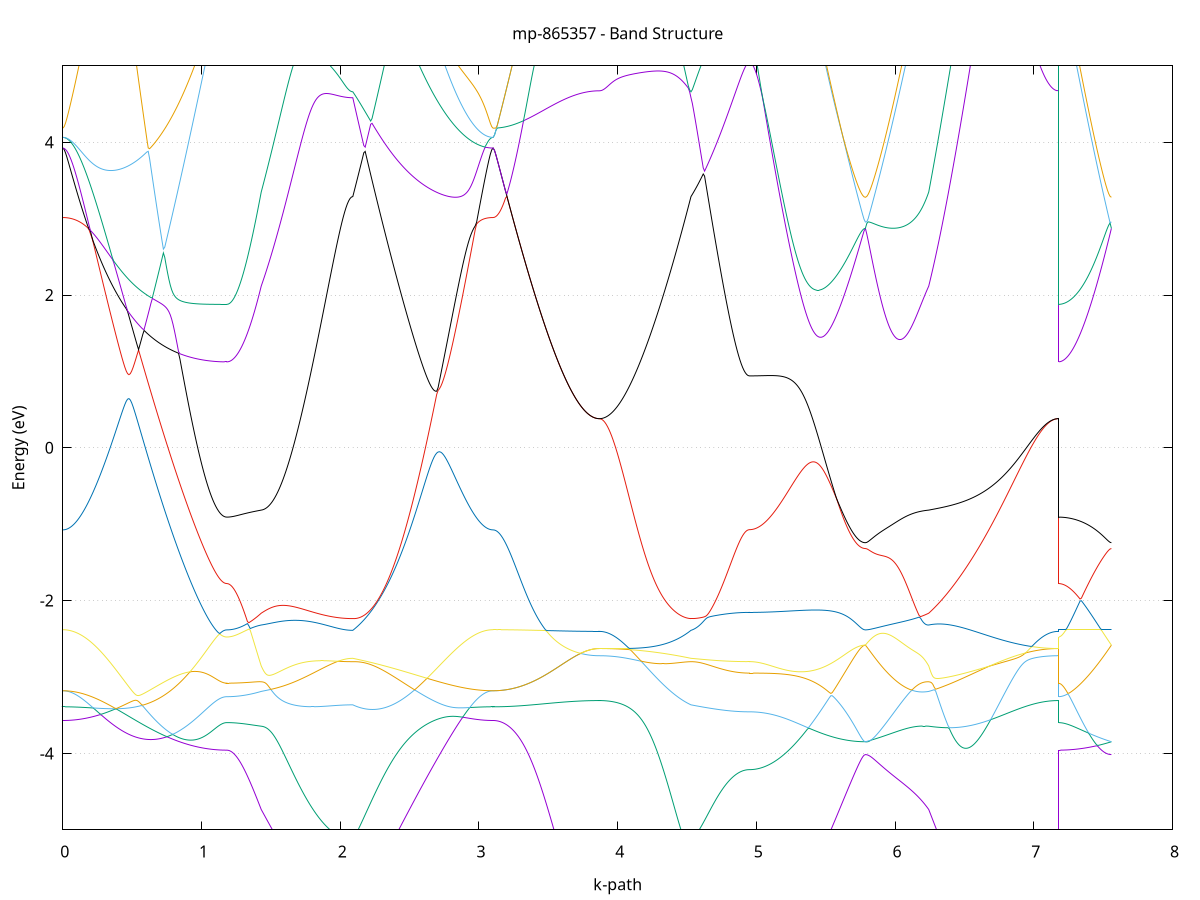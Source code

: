 set title 'mp-865357 - Band Structure'
set xlabel 'k-path'
set ylabel 'Energy (eV)'
set grid y
set yrange [-5:5]
set terminal png size 800,600
set output 'mp-865357_bands_gnuplot.png'
plot '-' using 1:2 with lines notitle, '-' using 1:2 with lines notitle, '-' using 1:2 with lines notitle, '-' using 1:2 with lines notitle, '-' using 1:2 with lines notitle, '-' using 1:2 with lines notitle, '-' using 1:2 with lines notitle, '-' using 1:2 with lines notitle, '-' using 1:2 with lines notitle, '-' using 1:2 with lines notitle, '-' using 1:2 with lines notitle, '-' using 1:2 with lines notitle, '-' using 1:2 with lines notitle, '-' using 1:2 with lines notitle, '-' using 1:2 with lines notitle, '-' using 1:2 with lines notitle, '-' using 1:2 with lines notitle, '-' using 1:2 with lines notitle, '-' using 1:2 with lines notitle, '-' using 1:2 with lines notitle, '-' using 1:2 with lines notitle, '-' using 1:2 with lines notitle, '-' using 1:2 with lines notitle, '-' using 1:2 with lines notitle, '-' using 1:2 with lines notitle, '-' using 1:2 with lines notitle, '-' using 1:2 with lines notitle, '-' using 1:2 with lines notitle, '-' using 1:2 with lines notitle, '-' using 1:2 with lines notitle, '-' using 1:2 with lines notitle, '-' using 1:2 with lines notitle, '-' using 1:2 with lines notitle, '-' using 1:2 with lines notitle, '-' using 1:2 with lines notitle, '-' using 1:2 with lines notitle
0.000000 -9.937052
0.009934 -9.936652
0.019867 -9.935452
0.029801 -9.933452
0.039735 -9.930652
0.049668 -9.927052
0.059602 -9.922652
0.069536 -9.917452
0.079469 -9.911452
0.089403 -9.904652
0.099337 -9.896952
0.109270 -9.888652
0.119204 -9.879452
0.129138 -9.869452
0.139071 -9.858652
0.149005 -9.847152
0.158938 -9.834752
0.168872 -9.821652
0.178806 -9.807752
0.188739 -9.793152
0.198673 -9.777752
0.208607 -9.761552
0.218540 -9.744552
0.228474 -9.726852
0.238408 -9.708452
0.248341 -9.689252
0.258275 -9.669252
0.268209 -9.648552
0.278142 -9.627152
0.288076 -9.605052
0.298010 -9.582252
0.307943 -9.558752
0.317877 -9.534452
0.327811 -9.509552
0.337744 -9.483952
0.347678 -9.457652
0.357612 -9.430752
0.367545 -9.403152
0.377479 -9.374952
0.387413 -9.346152
0.397346 -9.316652
0.407280 -9.286652
0.417214 -9.256052
0.427147 -9.224852
0.437081 -9.193152
0.447015 -9.160852
0.456948 -9.128152
0.466882 -9.094952
0.476815 -9.061252
0.486749 -9.027152
0.496683 -8.992552
0.506616 -8.957752
0.516550 -8.922452
0.526484 -8.886952
0.536417 -8.851152
0.546351 -8.815152
0.556285 -8.778952
0.566218 -8.742652
0.576152 -8.706352
0.586086 -8.669952
0.596019 -8.633652
0.605953 -8.597452
0.615887 -8.561452
0.625820 -8.525752
0.635754 -8.490452
0.645688 -8.455652
0.655621 -8.421352
0.665555 -8.387852
0.675489 -8.355052
0.685422 -8.323252
0.695356 -8.292452
0.705290 -8.262852
0.715223 -8.234552
0.725157 -8.207652
0.735091 -8.182252
0.745024 -8.158452
0.754958 -8.136452
0.764892 -8.116152
0.774825 -8.097652
0.784759 -8.081152
0.794692 -8.066552
0.804626 -8.053852
0.814560 -8.043252
0.824493 -8.034652
0.834427 -8.027952
0.844361 -8.023052
0.854294 -8.019752
0.864228 -8.018052
0.874162 -8.017452
0.884095 -8.017852
0.894029 -8.018952
0.903963 -8.020752
0.913896 -8.022952
0.923830 -8.025552
0.933764 -8.028252
0.943697 -8.031252
0.953631 -8.034252
0.963565 -8.037352
0.973498 -8.040452
0.983432 -8.046752
0.993366 -8.053452
1.003299 -8.059852
1.013233 -8.065852
1.023167 -8.071652
1.033100 -8.077152
1.043034 -8.082252
1.052968 -8.087052
1.062901 -8.091452
1.072835 -8.095552
1.082769 -8.099352
1.092702 -8.102752
1.102636 -8.105852
1.112570 -8.108552
1.122503 -8.110952
1.132437 -8.112952
1.142370 -8.114552
1.152304 -8.115852
1.162238 -8.116752
1.172171 -8.117352
1.182105 -8.117552
1.182105 -8.117552
1.192039 -8.117452
1.201973 -8.117352
1.211907 -8.117252
1.221841 -8.117052
1.231775 -8.116752
1.241709 -8.116352
1.251642 -8.115952
1.261576 -8.115552
1.271510 -8.115052
1.281444 -8.114452
1.291378 -8.113852
1.301312 -8.113152
1.311246 -8.112352
1.321180 -8.111652
1.331114 -8.110752
1.341047 -8.109852
1.350981 -8.108952
1.360915 -8.108052
1.370849 -8.107052
1.380783 -8.105952
1.390717 -8.104952
1.400651 -8.103852
1.410585 -8.102652
1.420519 -8.101552
1.430453 -8.100352
1.430453 -8.100352
1.440307 -8.099452
1.450162 -8.098252
1.460017 -8.096952
1.469871 -8.095452
1.479726 -8.093752
1.489581 -8.091852
1.499436 -8.089752
1.509290 -8.087452
1.519145 -8.085052
1.529000 -8.082352
1.538854 -8.079552
1.548709 -8.076452
1.558564 -8.073252
1.568419 -8.069852
1.578273 -8.066252
1.588128 -8.062452
1.597983 -8.058452
1.607838 -8.054252
1.617692 -8.049952
1.627547 -8.045452
1.637402 -8.040752
1.647256 -8.035852
1.657111 -8.030852
1.666966 -8.025552
1.676821 -8.020152
1.686675 -8.014652
1.696530 -8.008952
1.706385 -8.003052
1.716239 -7.996952
1.726094 -7.990752
1.735949 -7.984452
1.745804 -7.977952
1.755658 -7.971352
1.765513 -7.964552
1.775368 -7.957652
1.785223 -7.950652
1.795077 -7.943452
1.804932 -7.936252
1.814787 -7.928852
1.824641 -7.921452
1.834496 -7.913952
1.844351 -7.906352
1.854206 -7.898752
1.864060 -7.891052
1.873915 -7.883352
1.883770 -7.875752
1.893624 -7.875652
1.903479 -7.877952
1.913334 -7.880252
1.923189 -7.882652
1.933043 -7.884952
1.942898 -7.887252
1.952753 -7.889552
1.962608 -7.891752
1.972462 -7.893852
1.982317 -7.895852
1.992172 -7.897752
2.002026 -7.899452
2.011881 -7.900952
2.021736 -7.902352
2.031591 -7.903552
2.041445 -7.904652
2.051300 -7.905452
2.061155 -7.906152
2.071009 -7.906652
2.080864 -7.906952
2.090719 -7.907052
2.090719 -7.907052
2.100635 -7.904152
2.110552 -7.901752
2.120468 -7.899652
2.130385 -7.898052
2.140301 -7.896952
2.150218 -7.896452
2.160134 -7.896452
2.170051 -7.897052
2.179967 -7.898452
2.189884 -7.900452
2.199800 -7.903252
2.209717 -7.906852
2.219633 -7.911452
2.229550 -7.916952
2.239466 -7.923452
2.249383 -7.931152
2.259299 -7.940052
2.269216 -7.950252
2.279132 -7.961752
2.289049 -7.974752
2.298965 -7.989252
2.308882 -8.005252
2.318798 -8.022952
2.328715 -8.042252
2.338631 -8.063252
2.348548 -8.085952
2.358464 -8.110252
2.368381 -8.136152
2.378297 -8.163552
2.388214 -8.192452
2.398130 -8.222652
2.408047 -8.254152
2.417963 -8.286752
2.427880 -8.320352
2.437796 -8.354852
2.447713 -8.390152
2.457629 -8.426152
2.467546 -8.462652
2.477462 -8.499552
2.487379 -8.536852
2.497295 -8.574352
2.507212 -8.612052
2.517128 -8.649752
2.527045 -8.687552
2.536961 -8.725252
2.546878 -8.762852
2.556794 -8.800252
2.566711 -8.837352
2.576627 -8.874252
2.586544 -8.910852
2.596460 -8.947052
2.606377 -8.982852
2.616293 -9.018252
2.626210 -9.053252
2.636126 -9.087652
2.646043 -9.121652
2.655959 -9.155052
2.665876 -9.187952
2.675792 -9.220252
2.685709 -9.251952
2.695625 -9.283052
2.705542 -9.313552
2.715458 -9.343352
2.725375 -9.372552
2.735291 -9.401152
2.745208 -9.429052
2.755124 -9.456252
2.765041 -9.482752
2.774957 -9.508552
2.784874 -9.533752
2.794790 -9.558152
2.804707 -9.581852
2.814623 -9.604752
2.824540 -9.627052
2.834456 -9.648552
2.844373 -9.669252
2.854289 -9.689252
2.864206 -9.708552
2.874122 -9.727052
2.884039 -9.744752
2.893955 -9.761752
2.903872 -9.777952
2.913788 -9.793352
2.923705 -9.808052
2.933621 -9.821952
2.943538 -9.835052
2.953454 -9.847352
2.963371 -9.858852
2.973287 -9.869652
2.983204 -9.879552
2.993120 -9.888752
3.003037 -9.897152
3.012953 -9.904752
3.022870 -9.911452
3.032786 -9.917452
3.042703 -9.922652
3.052619 -9.927052
3.062536 -9.930652
3.072452 -9.933452
3.082369 -9.935452
3.092285 -9.936652
3.102202 -9.937052
3.102202 -9.937052
3.112153 -9.936652
3.122104 -9.935452
3.132056 -9.933452
3.142007 -9.930752
3.151958 -9.927152
3.161910 -9.922752
3.171861 -9.917652
3.181812 -9.911652
3.191764 -9.904952
3.201715 -9.897452
3.211667 -9.889052
3.221618 -9.879952
3.231569 -9.870152
3.241521 -9.859452
3.251472 -9.848052
3.261423 -9.835852
3.271375 -9.822852
3.281326 -9.809152
3.291277 -9.794652
3.301229 -9.779352
3.311180 -9.763352
3.321131 -9.746552
3.331083 -9.729052
3.341034 -9.710852
3.350985 -9.691852
3.360937 -9.672152
3.370888 -9.651752
3.380840 -9.630652
3.390791 -9.608752
3.400742 -9.586252
3.410694 -9.563052
3.420645 -9.539152
3.430596 -9.514652
3.440548 -9.489452
3.450499 -9.463652
3.460450 -9.437152
3.470402 -9.410052
3.480353 -9.382452
3.490304 -9.354152
3.500256 -9.325452
3.510207 -9.296152
3.520159 -9.266252
3.530110 -9.235952
3.540061 -9.205252
3.550013 -9.174052
3.559964 -9.142452
3.569915 -9.110552
3.579867 -9.078252
3.589818 -9.045752
3.599769 -9.013052
3.609721 -8.980052
3.619672 -8.947052
3.629623 -8.914052
3.639575 -8.880952
3.649526 -8.848052
3.659477 -8.815252
3.669429 -8.782752
3.679380 -8.750652
3.689332 -8.718952
3.699283 -8.687952
3.709234 -8.657552
3.719186 -8.628052
3.729137 -8.599552
3.739088 -8.572152
3.749040 -8.545952
3.758991 -8.521252
3.768942 -8.497952
3.778894 -8.476352
3.788845 -8.456652
3.798796 -8.438752
3.808748 -8.422952
3.818699 -8.409352
3.828650 -8.398052
3.838602 -8.389052
3.848553 -8.382552
3.858505 -8.378652
3.868456 -8.377352
3.868456 -8.377352
3.878311 -8.377052
3.888165 -8.376352
3.898020 -8.374952
3.907875 -8.373152
3.917730 -8.370752
3.927584 -8.367952
3.937439 -8.364452
3.947294 -8.360552
3.957148 -8.356152
3.967003 -8.351152
3.976858 -8.345752
3.986713 -8.339752
3.996567 -8.333352
4.006422 -8.326352
4.016277 -8.318952
4.026131 -8.310952
4.035986 -8.302552
4.045841 -8.293652
4.055696 -8.284352
4.065550 -8.274552
4.075405 -8.264252
4.085260 -8.253552
4.095115 -8.242452
4.104969 -8.230852
4.114824 -8.218852
4.124679 -8.206552
4.134533 -8.193752
4.144388 -8.180652
4.154243 -8.167152
4.164098 -8.153352
4.173952 -8.139152
4.183807 -8.124752
4.193662 -8.109952
4.203516 -8.094952
4.213371 -8.081052
4.223226 -8.075452
4.233081 -8.069752
4.242935 -8.063952
4.252790 -8.058052
4.262645 -8.052152
4.272499 -8.046152
4.282354 -8.040152
4.292209 -8.034152
4.302064 -8.028052
4.311918 -8.021952
4.321773 -8.015852
4.331628 -8.009752
4.341483 -8.003652
4.351337 -7.997552
4.361192 -7.991552
4.371047 -7.985552
4.380901 -7.979552
4.390756 -7.973652
4.400611 -7.967852
4.410466 -7.962152
4.420320 -7.956552
4.430175 -7.951052
4.440030 -7.945752
4.449884 -7.940552
4.459739 -7.935552
4.469594 -7.930652
4.479449 -7.926052
4.489303 -7.921752
4.499158 -7.917552
4.509013 -7.913752
4.518868 -7.910252
4.528722 -7.907052
4.528722 -7.907052
4.538524 -7.905752
4.548325 -7.904552
4.558126 -7.903352
4.567927 -7.902052
4.577729 -7.900852
4.587530 -7.899652
4.597331 -7.898452
4.607133 -7.897252
4.616934 -7.896152
4.626735 -7.894952
4.636536 -7.893852
4.646338 -7.892652
4.656139 -7.891552
4.665940 -7.890452
4.675742 -7.889352
4.685543 -7.888352
4.695344 -7.887352
4.705145 -7.886352
4.714947 -7.885352
4.724748 -7.884452
4.734549 -7.883552
4.744351 -7.882752
4.754152 -7.881952
4.763953 -7.881152
4.773754 -7.880452
4.783556 -7.879752
4.793357 -7.879052
4.803158 -7.878452
4.812960 -7.877952
4.822761 -7.877352
4.832562 -7.876852
4.842363 -7.876452
4.852165 -7.876052
4.861966 -7.875652
4.871767 -7.875352
4.881569 -7.875052
4.891370 -7.874852
4.901171 -7.874552
4.910972 -7.874452
4.920774 -7.874252
4.930575 -7.874152
4.940376 -7.874152
4.950178 -7.874152
4.950178 -7.874152
4.960129 -7.874152
4.970079 -7.874352
4.980030 -7.874652
4.989981 -7.875052
4.999932 -7.875552
5.009883 -7.876152
5.019834 -7.876852
5.029785 -7.877752
5.039736 -7.878652
5.049686 -7.879752
5.059637 -7.880852
5.069588 -7.882152
5.079539 -7.883552
5.089490 -7.884952
5.099441 -7.886552
5.109392 -7.888152
5.119343 -7.889852
5.129294 -7.891652
5.139244 -7.893552
5.149195 -7.895552
5.159146 -7.897552
5.169097 -7.899652
5.179048 -7.901752
5.188999 -7.903952
5.198950 -7.906152
5.208901 -7.908452
5.218852 -7.910752
5.228802 -7.913152
5.238753 -7.915552
5.248704 -7.917952
5.258655 -7.920352
5.268606 -7.922752
5.278557 -7.925152
5.288508 -7.927552
5.298459 -7.929952
5.308410 -7.932352
5.318360 -7.934752
5.328311 -7.937152
5.338262 -7.939452
5.348213 -7.941752
5.358164 -7.944052
5.368115 -7.946252
5.378066 -7.948452
5.388017 -7.950552
5.397968 -7.952652
5.407918 -7.954652
5.417869 -7.956652
5.427820 -7.958552
5.437771 -7.960352
5.447722 -7.962152
5.457673 -7.963852
5.467624 -7.965452
5.477575 -7.966952
5.487526 -7.968452
5.497476 -7.969852
5.507427 -7.971152
5.517378 -7.972352
5.527329 -7.973452
5.537280 -7.974552
5.547231 -7.975452
5.557182 -7.976352
5.567133 -7.977052
5.577084 -7.977752
5.587034 -7.978352
5.596985 -7.978852
5.606936 -7.979152
5.616887 -7.979452
5.626838 -7.979652
5.636789 -7.979752
5.646740 -7.979752
5.656691 -7.979752
5.666642 -7.979552
5.676592 -7.979352
5.686543 -7.979052
5.696494 -7.978652
5.706445 -7.978252
5.716396 -7.977752
5.726347 -7.977252
5.736298 -7.976752
5.746249 -7.976352
5.756200 -7.975952
5.766150 -7.975552
5.776101 -7.975352
5.786052 -7.975352
5.786052 -7.975352
5.795978 -7.980752
5.805903 -7.986252
5.815829 -7.991752
5.825755 -7.997352
5.835680 -8.002852
5.845606 -8.008352
5.855531 -8.013852
5.865457 -8.019252
5.875383 -8.024652
5.885308 -8.029952
5.895234 -8.035052
5.905159 -8.040152
5.915085 -8.045052
5.925010 -8.049852
5.934936 -8.054452
5.944862 -8.058852
5.954787 -8.063052
5.964713 -8.067152
5.974638 -8.070952
5.984564 -8.074652
5.994490 -8.078052
6.004415 -8.081352
6.014341 -8.084352
6.024266 -8.087152
6.034192 -8.089752
6.044118 -8.092052
6.054043 -8.094152
6.063969 -8.096052
6.073894 -8.097752
6.083820 -8.099252
6.093746 -8.100452
6.103671 -8.101552
6.113597 -8.102352
6.123522 -8.103052
6.133448 -8.103552
6.143374 -8.103852
6.153299 -8.103952
6.163225 -8.103952
6.173150 -8.103752
6.183076 -8.103552
6.193002 -8.103152
6.202927 -8.102752
6.212853 -8.102152
6.222778 -8.101552
6.232704 -8.100952
6.242629 -8.100352
6.242629 -8.100352
6.252563 -8.099152
6.262497 -8.097952
6.272430 -8.096752
6.282364 -8.095452
6.292297 -8.094252
6.302231 -8.093052
6.312165 -8.091852
6.322098 -8.090552
6.332032 -8.089352
6.341965 -8.088152
6.351899 -8.086952
6.361833 -8.085852
6.371766 -8.084652
6.381700 -8.083552
6.391633 -8.082552
6.401567 -8.081452
6.411501 -8.080452
6.421434 -8.079552
6.431368 -8.078652
6.441301 -8.077752
6.451235 -8.076952
6.461169 -8.076252
6.471102 -8.075552
6.481036 -8.074952
6.490969 -8.074352
6.500903 -8.073952
6.510836 -8.073552
6.520770 -8.073252
6.530704 -8.073052
6.540637 -8.072952
6.550571 -8.072852
6.560504 -8.072952
6.570438 -8.073152
6.580372 -8.073452
6.590305 -8.073852
6.600239 -8.074452
6.610172 -8.075052
6.620106 -8.075952
6.630040 -8.076852
6.639973 -8.078052
6.649907 -8.079252
6.659840 -8.080752
6.669774 -8.082452
6.679708 -8.084252
6.689641 -8.086352
6.699575 -8.088652
6.709508 -8.091252
6.719442 -8.094052
6.729375 -8.097152
6.739309 -8.100552
6.749243 -8.104252
6.759176 -8.108352
6.769110 -8.112752
6.779043 -8.117552
6.788977 -8.122652
6.798911 -8.128252
6.808844 -8.134252
6.818778 -8.140652
6.828711 -8.147552
6.838645 -8.154752
6.848579 -8.162352
6.858512 -8.170352
6.868446 -8.178652
6.878379 -8.187252
6.888313 -8.196152
6.898247 -8.205252
6.908180 -8.214452
6.918114 -8.223752
6.928047 -8.233152
6.937981 -8.242552
6.947915 -8.251952
6.957848 -8.261152
6.967782 -8.270252
6.977715 -8.279252
6.987649 -8.287952
6.997582 -8.296352
7.007516 -8.304552
7.017450 -8.312352
7.027383 -8.319852
7.037317 -8.326952
7.047250 -8.333652
7.057184 -8.339952
7.067118 -8.345752
7.077051 -8.351152
7.086985 -8.356052
7.096918 -8.360452
7.106852 -8.364352
7.116786 -8.367752
7.126719 -8.370752
7.136653 -8.373052
7.146586 -8.374952
7.156520 -8.376252
7.166454 -8.377052
7.176387 -8.377352
7.176387 -8.117552
7.186211 -8.117452
7.196035 -8.117052
7.205858 -8.116552
7.215682 -8.115852
7.225506 -8.114952
7.235330 -8.113752
7.245154 -8.112452
7.254977 -8.110852
7.264801 -8.109152
7.274625 -8.107152
7.284449 -8.104952
7.294272 -8.102652
7.304096 -8.100052
7.313920 -8.097352
7.323744 -8.094352
7.333568 -8.091252
7.343391 -8.087952
7.353215 -8.084452
7.363039 -8.080752
7.372863 -8.076852
7.382686 -8.072852
7.392510 -8.068652
7.402334 -8.064252
7.412158 -8.059652
7.421981 -8.054952
7.431805 -8.050152
7.441629 -8.045052
7.451453 -8.039952
7.461277 -8.034652
7.471100 -8.029152
7.480924 -8.023652
7.490748 -8.017952
7.500572 -8.012152
7.510395 -8.006252
7.520219 -8.000252
7.530043 -7.994152
7.539867 -7.987952
7.549691 -7.981652
7.559514 -7.975352
e
0.000000 -8.069152
0.009934 -8.069052
0.019867 -8.068752
0.029801 -8.068152
0.039735 -8.067352
0.049668 -8.066252
0.059602 -8.065052
0.069536 -8.063652
0.079469 -8.062152
0.089403 -8.060452
0.099337 -8.058752
0.109270 -8.056952
0.119204 -8.055152
0.129138 -8.053252
0.139071 -8.051252
0.149005 -8.049252
0.158938 -8.047252
0.168872 -8.045152
0.178806 -8.042952
0.188739 -8.040752
0.198673 -8.038452
0.208607 -8.036052
0.218540 -8.033552
0.228474 -8.030952
0.238408 -8.028252
0.248341 -8.025552
0.258275 -8.022652
0.268209 -8.019752
0.278142 -8.016652
0.288076 -8.013552
0.298010 -8.010252
0.307943 -8.006952
0.317877 -8.003552
0.327811 -7.999952
0.337744 -7.996352
0.347678 -7.992652
0.357612 -7.988852
0.367545 -7.984952
0.377479 -7.980952
0.387413 -7.976752
0.397346 -7.972552
0.407280 -7.968252
0.417214 -7.963852
0.427147 -7.959352
0.437081 -7.954752
0.447015 -7.950052
0.456948 -7.945252
0.466882 -7.940352
0.476815 -7.935252
0.486749 -7.930152
0.496683 -7.924852
0.506616 -7.919452
0.516550 -7.913952
0.526484 -7.908352
0.536417 -7.902552
0.546351 -7.896552
0.556285 -7.890552
0.566218 -7.884252
0.576152 -7.877852
0.586086 -7.871252
0.596019 -7.864452
0.605953 -7.857452
0.615887 -7.850152
0.625820 -7.842852
0.635754 -7.835452
0.645688 -7.829052
0.655621 -7.828452
0.665555 -7.832852
0.675489 -7.838252
0.685422 -7.843752
0.695356 -7.849352
0.705290 -7.854752
0.715223 -7.860152
0.725157 -7.865352
0.735091 -7.870252
0.745024 -7.875052
0.754958 -7.879552
0.764892 -7.883652
0.774825 -7.887252
0.784759 -7.890452
0.794692 -7.893052
0.804626 -7.894852
0.814560 -7.896052
0.824493 -7.906352
0.834427 -7.916552
0.844361 -7.926652
0.854294 -7.936552
0.864228 -7.946352
0.874162 -7.955852
0.884095 -7.965252
0.894029 -7.974452
0.903963 -7.983452
0.913896 -7.992252
0.923830 -8.000852
0.933764 -8.009152
0.943697 -8.017152
0.953631 -8.024952
0.963565 -8.032552
0.973498 -8.039752
0.983432 -8.043552
0.993366 -8.046552
1.003299 -8.049552
1.013233 -8.052352
1.023167 -8.055152
1.033100 -8.057852
1.043034 -8.060352
1.052968 -8.062752
1.062901 -8.065052
1.072835 -8.067152
1.082769 -8.069052
1.092702 -8.070852
1.102636 -8.072452
1.112570 -8.073852
1.122503 -8.075152
1.132437 -8.076152
1.142370 -8.077052
1.152304 -8.077652
1.162238 -8.078152
1.172171 -8.078452
1.182105 -8.078552
1.182105 -8.078552
1.192039 -8.078452
1.201973 -8.078252
1.211907 -8.077852
1.221841 -8.077352
1.231775 -8.076652
1.241709 -8.075752
1.251642 -8.074752
1.261576 -8.073552
1.271510 -8.072252
1.281444 -8.070752
1.291378 -8.069152
1.301312 -8.067352
1.311246 -8.065452
1.321180 -8.063352
1.331114 -8.061152
1.341047 -8.058752
1.350981 -8.056252
1.360915 -8.053552
1.370849 -8.050752
1.380783 -8.047752
1.390717 -8.044652
1.400651 -8.041452
1.410585 -8.038052
1.420519 -8.034552
1.430453 -8.030952
1.430453 -8.030952
1.440307 -8.028252
1.450162 -8.025452
1.460017 -8.022452
1.469871 -8.019252
1.479726 -8.015952
1.489581 -8.012452
1.499436 -8.008852
1.509290 -8.005052
1.519145 -8.001152
1.529000 -7.997052
1.538854 -7.992852
1.548709 -7.988552
1.558564 -7.984052
1.568419 -7.979452
1.578273 -7.974652
1.588128 -7.969752
1.597983 -7.964852
1.607838 -7.959752
1.617692 -7.954552
1.627547 -7.949252
1.637402 -7.943952
1.647256 -7.938552
1.657111 -7.933052
1.666966 -7.927652
1.676821 -7.922152
1.686675 -7.916652
1.696530 -7.911252
1.706385 -7.905952
1.716239 -7.900752
1.726094 -7.895752
1.735949 -7.890952
1.745804 -7.886452
1.755658 -7.882252
1.765513 -7.878452
1.775368 -7.875152
1.785223 -7.872352
1.795077 -7.870052
1.804932 -7.868452
1.814787 -7.867352
1.824641 -7.866952
1.834496 -7.866952
1.844351 -7.867552
1.854206 -7.868552
1.864060 -7.869952
1.873915 -7.871652
1.883770 -7.873552
1.893624 -7.868052
1.903479 -7.860452
1.913334 -7.852952
1.923189 -7.845552
1.933043 -7.838252
1.942898 -7.831052
1.952753 -7.824152
1.962608 -7.817452
1.972462 -7.811052
1.982317 -7.804952
1.992172 -7.799152
2.002026 -7.793752
2.011881 -7.788652
2.021736 -7.784052
2.031591 -7.779952
2.041445 -7.776252
2.051300 -7.773152
2.061155 -7.770652
2.071009 -7.768852
2.080864 -7.767752
2.090719 -7.767352
2.090719 -7.767352
2.100635 -7.761952
2.110552 -7.756552
2.120468 -7.751152
2.130385 -7.745652
2.140301 -7.740252
2.150218 -7.734752
2.160134 -7.729252
2.170051 -7.723752
2.179967 -7.718252
2.189884 -7.712752
2.199800 -7.707252
2.209717 -7.701752
2.219633 -7.696352
2.229550 -7.690852
2.239466 -7.685352
2.249383 -7.679852
2.259299 -7.674452
2.269216 -7.674052
2.279132 -7.675752
2.289049 -7.677652
2.298965 -7.679752
2.308882 -7.682052
2.318798 -7.684552
2.328715 -7.687252
2.338631 -7.690052
2.348548 -7.693152
2.358464 -7.696352
2.368381 -7.699752
2.378297 -7.703252
2.388214 -7.706952
2.398130 -7.710852
2.408047 -7.714952
2.417963 -7.719152
2.427880 -7.723552
2.437796 -7.728152
2.447713 -7.732952
2.457629 -7.737852
2.467546 -7.742952
2.477462 -7.748352
2.487379 -7.753752
2.497295 -7.759452
2.507212 -7.765252
2.517128 -7.771252
2.527045 -7.777452
2.536961 -7.783652
2.546878 -7.790152
2.556794 -7.796652
2.566711 -7.804252
2.576627 -7.813152
2.586544 -7.821852
2.596460 -7.830452
2.606377 -7.838852
2.616293 -7.847152
2.626210 -7.855352
2.636126 -7.863352
2.646043 -7.871252
2.655959 -7.878952
2.665876 -7.886452
2.675792 -7.893852
2.685709 -7.901152
2.695625 -7.908252
2.705542 -7.915152
2.715458 -7.921952
2.725375 -7.928552
2.735291 -7.934952
2.745208 -7.941252
2.755124 -7.947452
2.765041 -7.953352
2.774957 -7.959152
2.784874 -7.964852
2.794790 -7.970252
2.804707 -7.975552
2.814623 -7.980752
2.824540 -7.985652
2.834456 -7.990452
2.844373 -7.995052
2.854289 -7.999552
2.864206 -8.003852
2.874122 -8.008352
2.884039 -8.013352
2.893955 -8.018052
2.903872 -8.022652
2.913788 -8.027052
2.923705 -8.031252
2.933621 -8.035252
2.943538 -8.039052
2.953454 -8.042652
2.963371 -8.046052
2.973287 -8.049152
2.983204 -8.052052
2.993120 -8.054752
3.003037 -8.057252
3.012953 -8.059552
3.022870 -8.061552
3.032786 -8.063352
3.042703 -8.064852
3.052619 -8.066152
3.062536 -8.067252
3.072452 -8.068152
3.082369 -8.068752
3.092285 -8.069052
3.102202 -8.069152
3.102202 -8.069152
3.112153 -8.069152
3.122104 -8.068952
3.132056 -8.068552
3.142007 -8.068152
3.151958 -8.067452
3.161910 -8.066752
3.171861 -8.065852
3.181812 -8.064852
3.191764 -8.063652
3.201715 -8.062452
3.211667 -8.061052
3.221618 -8.059552
3.231569 -8.057852
3.241521 -8.056152
3.251472 -8.054352
3.261423 -8.052352
3.271375 -8.050352
3.281326 -8.048252
3.291277 -8.046052
3.301229 -8.043952
3.311180 -8.041752
3.321131 -8.039552
3.331083 -8.037552
3.341034 -8.035652
3.350985 -8.034152
3.360937 -8.033052
3.370888 -8.032452
3.380840 -8.032752
3.390791 -8.033752
3.400742 -8.035552
3.410694 -8.038052
3.420645 -8.041052
3.430596 -8.044452
3.440548 -8.048152
3.450499 -8.052052
3.460450 -8.056152
3.470402 -8.060252
3.480353 -8.064552
3.490304 -8.068852
3.500256 -8.073252
3.510207 -8.077652
3.520159 -8.082052
3.530110 -8.086452
3.540061 -8.090852
3.550013 -8.095152
3.559964 -8.099452
3.569915 -8.103752
3.579867 -8.107952
3.589818 -8.112152
3.599769 -8.116252
3.609721 -8.120252
3.619672 -8.124252
3.629623 -8.128152
3.639575 -8.131952
3.649526 -8.135652
3.659477 -8.139252
3.669429 -8.142852
3.679380 -8.146352
3.689332 -8.149752
3.699283 -8.153052
3.709234 -8.156252
3.719186 -8.159352
3.729137 -8.162352
3.739088 -8.165352
3.749040 -8.168152
3.758991 -8.170952
3.768942 -8.173652
3.778894 -8.176252
3.788845 -8.178652
3.798796 -8.181052
3.808748 -8.183152
3.818699 -8.185152
3.828650 -8.186852
3.838602 -8.188252
3.848553 -8.189352
3.858505 -8.189952
3.868456 -8.190252
3.868456 -8.190252
3.878311 -8.190152
3.888165 -8.189852
3.898020 -8.189352
3.907875 -8.188652
3.917730 -8.187752
3.927584 -8.186652
3.937439 -8.185452
3.947294 -8.183952
3.957148 -8.182252
3.967003 -8.180452
3.976858 -8.178452
3.986713 -8.176152
3.996567 -8.173752
4.006422 -8.171152
4.016277 -8.168452
4.026131 -8.165452
4.035986 -8.162352
4.045841 -8.159152
4.055696 -8.155652
4.065550 -8.152052
4.075405 -8.148252
4.085260 -8.144352
4.095115 -8.140252
4.104969 -8.136052
4.114824 -8.131652
4.124679 -8.127152
4.134533 -8.122552
4.144388 -8.117752
4.154243 -8.112852
4.164098 -8.107852
4.173952 -8.102652
4.183807 -8.097452
4.193662 -8.092052
4.203516 -8.086652
4.213371 -8.079652
4.223226 -8.064152
4.233081 -8.048552
4.242935 -8.032652
4.252790 -8.016752
4.262645 -8.000752
4.272499 -7.984752
4.282354 -7.968752
4.292209 -7.952952
4.302064 -7.937352
4.311918 -7.922052
4.321773 -7.907252
4.331628 -7.892952
4.341483 -7.879452
4.351337 -7.866652
4.361192 -7.854652
4.371047 -7.847452
4.380901 -7.842852
4.390756 -7.838152
4.400611 -7.833452
4.410466 -7.828652
4.420320 -7.823752
4.430175 -7.818852
4.440030 -7.813852
4.449884 -7.808852
4.459739 -7.803852
4.469594 -7.798752
4.479449 -7.793552
4.489303 -7.788352
4.499158 -7.783152
4.509013 -7.777952
4.518868 -7.772652
4.528722 -7.767352
4.528722 -7.767352
4.538524 -7.765052
4.548325 -7.762752
4.558126 -7.760352
4.567927 -7.757852
4.577729 -7.755252
4.587530 -7.752652
4.597331 -7.749952
4.607133 -7.747252
4.616934 -7.744452
4.626735 -7.741552
4.636536 -7.738652
4.646338 -7.735652
4.656139 -7.732652
4.665940 -7.729652
4.675742 -7.726552
4.685543 -7.723452
4.695344 -7.720352
4.705145 -7.717252
4.714947 -7.714152
4.724748 -7.711052
4.734549 -7.707952
4.744351 -7.704852
4.754152 -7.701852
4.763953 -7.698852
4.773754 -7.695852
4.783556 -7.693152
4.793357 -7.692552
4.803158 -7.691852
4.812960 -7.691252
4.822761 -7.690652
4.832562 -7.690152
4.842363 -7.689552
4.852165 -7.689052
4.861966 -7.688552
4.871767 -7.688052
4.881569 -7.687652
4.891370 -7.687252
4.901171 -7.686952
4.910972 -7.686652
4.920774 -7.686452
4.930575 -7.686352
4.940376 -7.686252
4.950178 -7.686152
4.950178 -7.686152
4.960129 -7.686152
4.970079 -7.686252
4.980030 -7.686252
4.989981 -7.686252
4.999932 -7.686352
5.009883 -7.686352
5.019834 -7.689452
5.029785 -7.695352
5.039736 -7.701552
5.049686 -7.707952
5.059637 -7.714352
5.069588 -7.720952
5.079539 -7.727552
5.089490 -7.734252
5.099441 -7.740952
5.109392 -7.747552
5.119343 -7.754252
5.129294 -7.760852
5.139244 -7.767352
5.149195 -7.773852
5.159146 -7.780252
5.169097 -7.786652
5.179048 -7.792952
5.188999 -7.799152
5.198950 -7.805252
5.208901 -7.811352
5.218852 -7.817252
5.228802 -7.823052
5.238753 -7.828852
5.248704 -7.834452
5.258655 -7.840052
5.268606 -7.845452
5.278557 -7.850752
5.288508 -7.856052
5.298459 -7.861152
5.308410 -7.866152
5.318360 -7.871052
5.328311 -7.875752
5.338262 -7.880452
5.348213 -7.884952
5.358164 -7.889352
5.368115 -7.893752
5.378066 -7.897852
5.388017 -7.901952
5.397968 -7.905952
5.407918 -7.909752
5.417869 -7.913452
5.427820 -7.917052
5.437771 -7.920552
5.447722 -7.923952
5.457673 -7.927152
5.467624 -7.930352
5.477575 -7.933352
5.487526 -7.936252
5.497476 -7.939052
5.507427 -7.941752
5.517378 -7.944252
5.527329 -7.946752
5.537280 -7.949052
5.547231 -7.951252
5.557182 -7.953352
5.567133 -7.955352
5.577084 -7.957252
5.587034 -7.959052
5.596985 -7.960752
5.606936 -7.962352
5.616887 -7.963852
5.626838 -7.965252
5.636789 -7.966452
5.646740 -7.967652
5.656691 -7.968752
5.666642 -7.969752
5.676592 -7.970652
5.686543 -7.971552
5.696494 -7.972252
5.706445 -7.972952
5.716396 -7.973452
5.726347 -7.973952
5.736298 -7.974352
5.746249 -7.974752
5.756200 -7.974952
5.766150 -7.975152
5.776101 -7.975252
5.786052 -7.975352
5.786052 -7.975352
5.795978 -7.969852
5.805903 -7.964252
5.815829 -7.958452
5.825755 -7.957852
5.835680 -7.961652
5.845606 -7.965552
5.855531 -7.969652
5.865457 -7.973652
5.875383 -7.977552
5.885308 -7.981452
5.895234 -7.985252
5.905159 -7.988952
5.915085 -7.992452
5.925010 -7.995952
5.934936 -7.999252
5.944862 -8.002452
5.954787 -8.005552
5.964713 -8.008452
5.974638 -8.011352
5.984564 -8.014052
5.994490 -8.016552
6.004415 -8.019052
6.014341 -8.021352
6.024266 -8.023552
6.034192 -8.025652
6.044118 -8.027552
6.054043 -8.029352
6.063969 -8.030952
6.073894 -8.032452
6.083820 -8.033852
6.093746 -8.035052
6.103671 -8.036152
6.113597 -8.037052
6.123522 -8.037752
6.133448 -8.038352
6.143374 -8.038752
6.153299 -8.038952
6.163225 -8.038952
6.173150 -8.038752
6.183076 -8.038352
6.193002 -8.037752
6.202927 -8.036952
6.212853 -8.035752
6.222778 -8.034452
6.232704 -8.032852
6.242629 -8.030952
6.242629 -8.030952
6.252563 -8.027152
6.262497 -8.023252
6.272430 -8.019252
6.282364 -8.015152
6.292297 -8.010852
6.302231 -8.006552
6.312165 -8.002052
6.322098 -7.997452
6.332032 -7.992752
6.341965 -7.987952
6.351899 -7.983052
6.361833 -7.978152
6.371766 -7.973152
6.381700 -7.968052
6.391633 -7.962852
6.401567 -7.957652
6.411501 -7.952452
6.421434 -7.947252
6.431368 -7.942052
6.441301 -7.936852
6.451235 -7.931752
6.461169 -7.926652
6.471102 -7.921752
6.481036 -7.917052
6.490969 -7.912652
6.500903 -7.908552
6.510836 -7.904852
6.520770 -7.901752
6.530704 -7.899352
6.540637 -7.897852
6.550571 -7.897252
6.560504 -7.897752
6.570438 -7.899452
6.580372 -7.902252
6.590305 -7.906052
6.600239 -7.910752
6.610172 -7.916152
6.620106 -7.922252
6.630040 -7.928752
6.639973 -7.935652
6.649907 -7.942852
6.659840 -7.950152
6.669774 -7.957652
6.679708 -7.965252
6.689641 -7.972852
6.699575 -7.980452
6.709508 -7.988052
6.719442 -7.995652
6.729375 -8.003252
6.739309 -8.010652
6.749243 -8.018052
6.759176 -8.025352
6.769110 -8.032552
6.779043 -8.039652
6.788977 -8.046552
6.798911 -8.053452
6.808844 -8.060152
6.818778 -8.066752
6.828711 -8.073152
6.838645 -8.079452
6.848579 -8.085552
6.858512 -8.091552
6.868446 -8.097452
6.878379 -8.103152
6.888313 -8.108652
6.898247 -8.114052
6.908180 -8.119252
6.918114 -8.124252
6.928047 -8.129052
6.937981 -8.133752
6.947915 -8.138252
6.957848 -8.142652
6.967782 -8.146752
6.977715 -8.150752
6.987649 -8.154552
6.997582 -8.158152
7.007516 -8.161552
7.017450 -8.164852
7.027383 -8.167852
7.037317 -8.170752
7.047250 -8.173352
7.057184 -8.175852
7.067118 -8.178152
7.077051 -8.180252
7.086985 -8.182152
7.096918 -8.183852
7.106852 -8.185352
7.116786 -8.186652
7.126719 -8.187752
7.136653 -8.188652
7.146586 -8.189352
7.156520 -8.189852
7.166454 -8.190152
7.176387 -8.190252
7.176387 -8.078552
7.186211 -8.078452
7.196035 -8.078152
7.205858 -8.077652
7.215682 -8.076952
7.225506 -8.075952
7.235330 -8.074852
7.245154 -8.073552
7.254977 -8.071952
7.264801 -8.070252
7.274625 -8.068252
7.284449 -8.066152
7.294272 -8.063752
7.304096 -8.061252
7.313920 -8.058452
7.323744 -8.055552
7.333568 -8.052352
7.343391 -8.049052
7.353215 -8.045452
7.363039 -8.041752
7.372863 -8.037852
7.382686 -8.033752
7.392510 -8.029452
7.402334 -8.025052
7.412158 -8.020452
7.421981 -8.015652
7.431805 -8.010652
7.441629 -8.005552
7.451453 -8.000352
7.461277 -7.994952
7.471100 -7.989452
7.480924 -7.983852
7.490748 -7.978252
7.500572 -7.972652
7.510395 -7.967152
7.520219 -7.961752
7.530043 -7.956852
7.539867 -7.962452
7.549691 -7.968952
7.559514 -7.975352
e
0.000000 -8.054452
0.009934 -8.054352
0.019867 -8.054152
0.029801 -8.053652
0.039735 -8.053052
0.049668 -8.052152
0.059602 -8.051052
0.069536 -8.049752
0.079469 -8.048152
0.089403 -8.046352
0.099337 -8.044152
0.109270 -8.041552
0.119204 -8.038652
0.129138 -8.035452
0.139071 -8.031852
0.149005 -8.027952
0.158938 -8.023652
0.168872 -8.019052
0.178806 -8.014152
0.188739 -8.008952
0.198673 -8.003552
0.208607 -7.997752
0.218540 -7.991752
0.228474 -7.985452
0.238408 -7.978952
0.248341 -7.972252
0.258275 -7.965252
0.268209 -7.957952
0.278142 -7.950552
0.288076 -7.942852
0.298010 -7.935052
0.307943 -7.926952
0.317877 -7.918752
0.327811 -7.910352
0.337744 -7.901752
0.347678 -7.893052
0.357612 -7.884152
0.367545 -7.875052
0.377479 -7.865852
0.387413 -7.856652
0.397346 -7.847252
0.407280 -7.837752
0.417214 -7.828152
0.427147 -7.818552
0.437081 -7.808952
0.447015 -7.799452
0.456948 -7.789952
0.466882 -7.780752
0.476815 -7.771952
0.486749 -7.763952
0.496683 -7.757552
0.506616 -7.753552
0.516550 -7.752652
0.526484 -7.754352
0.536417 -7.757752
0.546351 -7.762252
0.556285 -7.767252
0.566218 -7.772552
0.576152 -7.778152
0.586086 -7.783852
0.596019 -7.789652
0.605953 -7.795552
0.615887 -7.801352
0.625820 -7.807052
0.635754 -7.812552
0.645688 -7.816652
0.655621 -7.814652
0.665555 -7.807152
0.675489 -7.798252
0.685422 -7.788752
0.695356 -7.778652
0.705290 -7.778852
0.715223 -7.789552
0.725157 -7.800252
0.735091 -7.810952
0.745024 -7.821752
0.754958 -7.832452
0.764892 -7.843252
0.774825 -7.853952
0.784759 -7.864552
0.794692 -7.875152
0.804626 -7.885652
0.814560 -7.895952
0.824493 -7.896052
0.834427 -7.895352
0.844361 -7.893652
0.854294 -7.891052
0.864228 -7.887852
0.874162 -7.884052
0.884095 -7.879952
0.894029 -7.875452
0.903963 -7.870852
0.913896 -7.866252
0.923830 -7.861652
0.933764 -7.857152
0.943697 -7.852752
0.953631 -7.848452
0.963565 -7.844352
0.973498 -7.840352
0.983432 -7.836652
0.993366 -7.833052
1.003299 -7.829552
1.013233 -7.826352
1.023167 -7.823352
1.033100 -7.820452
1.043034 -7.817752
1.052968 -7.815252
1.062901 -7.812952
1.072835 -7.810852
1.082769 -7.808952
1.092702 -7.807152
1.102636 -7.805652
1.112570 -7.804252
1.122503 -7.803052
1.132437 -7.802052
1.142370 -7.801252
1.152304 -7.800552
1.162238 -7.800152
1.172171 -7.799852
1.182105 -7.799752
1.182105 -7.799752
1.192039 -7.799552
1.201973 -7.798952
1.211907 -7.797952
1.221841 -7.796552
1.231775 -7.794652
1.241709 -7.792452
1.251642 -7.789852
1.261576 -7.786852
1.271510 -7.783452
1.281444 -7.779652
1.291378 -7.775452
1.301312 -7.770852
1.311246 -7.765852
1.321180 -7.760552
1.331114 -7.754852
1.341047 -7.748752
1.350981 -7.742252
1.360915 -7.735452
1.370849 -7.728352
1.380783 -7.720852
1.390717 -7.712952
1.400651 -7.704852
1.410585 -7.696352
1.420519 -7.687552
1.430453 -7.679552
1.430453 -7.679552
1.440307 -7.681452
1.450162 -7.683152
1.460017 -7.684952
1.469871 -7.686552
1.479726 -7.688252
1.489581 -7.689852
1.499436 -7.691352
1.509290 -7.692852
1.519145 -7.694252
1.529000 -7.695652
1.538854 -7.696952
1.548709 -7.698152
1.558564 -7.699352
1.568419 -7.700552
1.578273 -7.701552
1.588128 -7.702652
1.597983 -7.703552
1.607838 -7.704452
1.617692 -7.705252
1.627547 -7.706052
1.637402 -7.706752
1.647256 -7.707352
1.657111 -7.707852
1.666966 -7.708352
1.676821 -7.708752
1.686675 -7.709052
1.696530 -7.709352
1.706385 -7.709552
1.716239 -7.709552
1.726094 -7.709552
1.735949 -7.709552
1.745804 -7.709352
1.755658 -7.710452
1.765513 -7.712552
1.775368 -7.714052
1.785223 -7.714852
1.795077 -7.714752
1.804932 -7.713852
1.814787 -7.712152
1.824641 -7.709652
1.834496 -7.706352
1.844351 -7.702252
1.854206 -7.700352
1.864060 -7.698852
1.873915 -7.697152
1.883770 -7.695352
1.893624 -7.693452
1.903479 -7.691552
1.913334 -7.689752
1.923189 -7.688552
1.933043 -7.688152
1.942898 -7.688952
1.952753 -7.690452
1.962608 -7.692452
1.972462 -7.694652
1.982317 -7.696952
1.992172 -7.699252
2.002026 -7.701552
2.011881 -7.703852
2.021736 -7.706052
2.031591 -7.708052
2.041445 -7.709952
2.051300 -7.711652
2.061155 -7.713052
2.071009 -7.714152
2.080864 -7.714752
2.090719 -7.715052
2.090719 -7.715052
2.100635 -7.707852
2.110552 -7.700652
2.120468 -7.693552
2.130385 -7.686552
2.140301 -7.679552
2.150218 -7.672652
2.160134 -7.671152
2.170051 -7.670252
2.179967 -7.669452
2.189884 -7.668952
2.199800 -7.668752
2.209717 -7.668752
2.219633 -7.669052
2.229550 -7.669552
2.239466 -7.670352
2.249383 -7.671352
2.259299 -7.672552
2.269216 -7.668952
2.279132 -7.663552
2.289049 -7.658152
2.298965 -7.652852
2.308882 -7.647452
2.318798 -7.642152
2.328715 -7.636852
2.338631 -7.631652
2.348548 -7.626452
2.358464 -7.621252
2.368381 -7.616152
2.378297 -7.614152
2.388214 -7.624852
2.398130 -7.635552
2.408047 -7.646152
2.417963 -7.656752
2.427880 -7.667252
2.437796 -7.677752
2.447713 -7.688052
2.457629 -7.698352
2.467546 -7.708552
2.477462 -7.718652
2.487379 -7.728652
2.497295 -7.738552
2.507212 -7.748252
2.517128 -7.757952
2.527045 -7.767452
2.536961 -7.776852
2.546878 -7.786152
2.556794 -7.795252
2.566711 -7.803252
2.576627 -7.810052
2.586544 -7.816852
2.596460 -7.823852
2.606377 -7.830852
2.616293 -7.837852
2.626210 -7.844952
2.636126 -7.852152
2.646043 -7.859352
2.655959 -7.866452
2.665876 -7.873652
2.675792 -7.880852
2.685709 -7.888052
2.695625 -7.895152
2.705542 -7.902252
2.715458 -7.909252
2.725375 -7.916252
2.735291 -7.923152
2.745208 -7.930052
2.755124 -7.936752
2.765041 -7.943452
2.774957 -7.949952
2.784874 -7.956452
2.794790 -7.962752
2.804707 -7.968952
2.814623 -7.975052
2.824540 -7.981052
2.834456 -7.986752
2.844373 -7.992452
2.854289 -7.997852
2.864206 -8.003252
2.874122 -8.007952
2.884039 -8.011852
2.893955 -8.015652
2.903872 -8.019252
2.913788 -8.022652
2.923705 -8.025952
2.933621 -8.028952
2.943538 -8.031852
2.953454 -8.034652
2.963371 -8.037152
2.973287 -8.039552
2.983204 -8.041752
2.993120 -8.043752
3.003037 -8.045652
3.012953 -8.047352
3.022870 -8.048852
3.032786 -8.050152
3.042703 -8.051252
3.052619 -8.052252
3.062536 -8.053052
3.072452 -8.053652
3.082369 -8.054152
3.092285 -8.054352
3.102202 -8.054452
3.102202 -8.054452
3.112153 -8.054452
3.122104 -8.054252
3.132056 -8.054052
3.142007 -8.053852
3.151958 -8.053452
3.161910 -8.052952
3.171861 -8.052452
3.181812 -8.051852
3.191764 -8.051152
3.201715 -8.050352
3.211667 -8.049552
3.221618 -8.048552
3.231569 -8.047552
3.241521 -8.046452
3.251472 -8.045352
3.261423 -8.044052
3.271375 -8.042752
3.281326 -8.041452
3.291277 -8.039952
3.301229 -8.038452
3.311180 -8.036852
3.321131 -8.035252
3.331083 -8.033552
3.341034 -8.031752
3.350985 -8.029952
3.360937 -8.028052
3.370888 -8.026152
3.380840 -8.024152
3.390791 -8.022152
3.400742 -8.020052
3.410694 -8.017952
3.420645 -8.015752
3.430596 -8.013552
3.440548 -8.011352
3.450499 -8.009052
3.460450 -8.006752
3.470402 -8.004452
3.480353 -8.002052
3.490304 -7.999752
3.500256 -7.997352
3.510207 -7.994952
3.520159 -7.992552
3.530110 -7.990152
3.540061 -7.987752
3.550013 -7.985352
3.559964 -7.982952
3.569915 -7.980552
3.579867 -7.978252
3.589818 -7.975852
3.599769 -7.973552
3.609721 -7.971252
3.619672 -7.969052
3.629623 -7.966752
3.639575 -7.964652
3.649526 -7.962452
3.659477 -7.960452
3.669429 -7.958452
3.679380 -7.956452
3.689332 -7.954552
3.699283 -7.952752
3.709234 -7.951052
3.719186 -7.949352
3.729137 -7.947752
3.739088 -7.950152
3.749040 -7.952552
3.758991 -7.954752
3.768942 -7.956852
3.778894 -7.958652
3.788845 -7.960352
3.798796 -7.961752
3.808748 -7.963052
3.818699 -7.964152
3.828650 -7.965052
3.838602 -7.965652
3.848553 -7.966152
3.858505 -7.966452
3.868456 -7.966552
3.868456 -7.966552
3.878311 -7.966552
3.888165 -7.966452
3.898020 -7.966252
3.907875 -7.965952
3.917730 -7.965652
3.927584 -7.965152
3.937439 -7.964652
3.947294 -7.964152
3.957148 -7.963452
3.967003 -7.962652
3.976858 -7.961852
3.986713 -7.960852
3.996567 -7.959852
4.006422 -7.958652
4.016277 -7.957452
4.026131 -7.956052
4.035986 -7.954652
4.045841 -7.953052
4.055696 -7.951452
4.065550 -7.949652
4.075405 -7.947852
4.085260 -7.945852
4.095115 -7.943852
4.104969 -7.941652
4.114824 -7.939352
4.124679 -7.937052
4.134533 -7.934552
4.144388 -7.931952
4.154243 -7.929252
4.164098 -7.926552
4.173952 -7.923652
4.183807 -7.920652
4.193662 -7.917652
4.203516 -7.914452
4.213371 -7.911152
4.223226 -7.907852
4.233081 -7.904352
4.242935 -7.900852
4.252790 -7.897252
4.262645 -7.893552
4.272499 -7.889752
4.282354 -7.885852
4.292209 -7.881852
4.302064 -7.877852
4.311918 -7.873752
4.321773 -7.869552
4.331628 -7.865252
4.341483 -7.860952
4.351337 -7.856452
4.361192 -7.852052
4.371047 -7.843552
4.380901 -7.833152
4.390756 -7.823552
4.400611 -7.814352
4.410466 -7.805652
4.420320 -7.797352
4.430175 -7.789252
4.440030 -7.781452
4.449884 -7.773752
4.459739 -7.766152
4.469594 -7.758652
4.479449 -7.751252
4.489303 -7.743952
4.499158 -7.736652
4.509013 -7.729352
4.518868 -7.722152
4.528722 -7.715052
4.528722 -7.715052
4.538524 -7.712252
4.548325 -7.709852
4.558126 -7.707852
4.567927 -7.706252
4.577729 -7.705052
4.587530 -7.704052
4.597331 -7.703252
4.607133 -7.702552
4.616934 -7.702052
4.626735 -7.701552
4.636536 -7.701052
4.646338 -7.700652
4.656139 -7.700152
4.665940 -7.699752
4.675742 -7.699252
4.685543 -7.698752
4.695344 -7.698252
4.705145 -7.697752
4.714947 -7.697252
4.724748 -7.696752
4.734549 -7.696152
4.744351 -7.695552
4.754152 -7.694952
4.763953 -7.694352
4.773754 -7.693752
4.783556 -7.692952
4.793357 -7.690152
4.803158 -7.687452
4.812960 -7.684852
4.822761 -7.682352
4.832562 -7.679952
4.842363 -7.677652
4.852165 -7.675552
4.861966 -7.673552
4.871767 -7.671752
4.881569 -7.670152
4.891370 -7.668752
4.901171 -7.667552
4.910972 -7.666552
4.920774 -7.665752
4.930575 -7.665152
4.940376 -7.664852
4.950178 -7.664652
4.950178 -7.664652
4.960129 -7.665352
4.970079 -7.667252
4.980030 -7.670152
4.989981 -7.674052
4.999932 -7.678652
5.009883 -7.683852
5.019834 -7.686452
5.029785 -7.686552
5.039736 -7.686752
5.049686 -7.686952
5.059637 -7.687252
5.069588 -7.687552
5.079539 -7.687952
5.089490 -7.688552
5.099441 -7.689152
5.109392 -7.689952
5.119343 -7.690952
5.129294 -7.692152
5.139244 -7.693652
5.149195 -7.695252
5.159146 -7.697252
5.169097 -7.699552
5.179048 -7.702052
5.188999 -7.704952
5.198950 -7.708152
5.208901 -7.711652
5.218852 -7.715552
5.228802 -7.719552
5.238753 -7.723952
5.248704 -7.728452
5.258655 -7.733252
5.268606 -7.738152
5.278557 -7.743252
5.288508 -7.748352
5.298459 -7.753652
5.308410 -7.759052
5.318360 -7.764452
5.328311 -7.769952
5.338262 -7.775452
5.348213 -7.780952
5.358164 -7.786552
5.368115 -7.792052
5.378066 -7.797552
5.388017 -7.803052
5.397968 -7.808552
5.407918 -7.813952
5.417869 -7.819352
5.427820 -7.824652
5.437771 -7.829952
5.447722 -7.835152
5.457673 -7.840352
5.467624 -7.845352
5.477575 -7.850452
5.487526 -7.855352
5.497476 -7.860252
5.507427 -7.865052
5.517378 -7.869752
5.527329 -7.874352
5.537280 -7.878852
5.547231 -7.883252
5.557182 -7.887552
5.567133 -7.891752
5.577084 -7.895952
5.587034 -7.899952
5.596985 -7.903852
5.606936 -7.907652
5.616887 -7.911352
5.626838 -7.914852
5.636789 -7.918252
5.646740 -7.921652
5.656691 -7.924752
5.666642 -7.927852
5.676592 -7.930752
5.686543 -7.933452
5.696494 -7.936052
5.706445 -7.938452
5.716396 -7.940652
5.726347 -7.942652
5.736298 -7.944452
5.746249 -7.945952
5.756200 -7.947152
5.766150 -7.948052
5.776101 -7.948652
5.786052 -7.948852
5.786052 -7.948852
5.795978 -7.949552
5.805903 -7.951452
5.815829 -7.954352
5.825755 -7.952652
5.835680 -7.946652
5.845606 -7.940552
5.855531 -7.934352
5.865457 -7.927952
5.875383 -7.921552
5.885308 -7.915052
5.895234 -7.908452
5.905159 -7.901852
5.915085 -7.895152
5.925010 -7.888352
5.934936 -7.881452
5.944862 -7.874552
5.954787 -7.867652
5.964713 -7.860652
5.974638 -7.853652
5.984564 -7.846652
5.994490 -7.839652
6.004415 -7.832552
6.014341 -7.825552
6.024266 -7.818452
6.034192 -7.811452
6.044118 -7.804452
6.054043 -7.797452
6.063969 -7.790452
6.073894 -7.783552
6.083820 -7.776652
6.093746 -7.769852
6.103671 -7.763052
6.113597 -7.756352
6.123522 -7.749652
6.133448 -7.743152
6.143374 -7.736652
6.153299 -7.730252
6.163225 -7.723952
6.173150 -7.717752
6.183076 -7.711752
6.193002 -7.705752
6.202927 -7.700052
6.212853 -7.694352
6.222778 -7.688852
6.232704 -7.683552
6.242629 -7.679552
6.242629 -7.679552
6.252563 -7.682252
6.262497 -7.684952
6.272430 -7.687752
6.282364 -7.690652
6.292297 -7.693552
6.302231 -7.696552
6.312165 -7.699652
6.322098 -7.702752
6.332032 -7.705952
6.341965 -7.709252
6.351899 -7.712552
6.361833 -7.715952
6.371766 -7.719352
6.381700 -7.722752
6.391633 -7.726352
6.401567 -7.729852
6.411501 -7.733552
6.421434 -7.737152
6.431368 -7.740852
6.441301 -7.744652
6.451235 -7.748452
6.461169 -7.752252
6.471102 -7.756152
6.481036 -7.760052
6.490969 -7.763952
6.500903 -7.767952
6.510836 -7.771952
6.520770 -7.775952
6.530704 -7.780052
6.540637 -7.784152
6.550571 -7.788252
6.560504 -7.792352
6.570438 -7.796552
6.580372 -7.800652
6.590305 -7.804852
6.600239 -7.809052
6.610172 -7.813252
6.620106 -7.817452
6.630040 -7.821752
6.639973 -7.825952
6.649907 -7.830252
6.659840 -7.834452
6.669774 -7.838752
6.679708 -7.842952
6.689641 -7.847252
6.699575 -7.851452
6.709508 -7.855752
6.719442 -7.859952
6.729375 -7.864252
6.739309 -7.868452
6.749243 -7.872652
6.759176 -7.876852
6.769110 -7.881052
6.779043 -7.885152
6.788977 -7.889352
6.798911 -7.893452
6.808844 -7.897452
6.818778 -7.901452
6.828711 -7.905352
6.838645 -7.909252
6.848579 -7.913052
6.858512 -7.916752
6.868446 -7.920352
6.878379 -7.923852
6.888313 -7.927252
6.898247 -7.930452
6.908180 -7.933552
6.918114 -7.936452
6.928047 -7.939252
6.937981 -7.941852
6.947915 -7.944352
6.957848 -7.946652
6.967782 -7.948852
6.977715 -7.950852
6.987649 -7.952652
6.997582 -7.954352
7.007516 -7.955952
7.017450 -7.957352
7.027383 -7.958652
7.037317 -7.959852
7.047250 -7.960952
7.057184 -7.961852
7.067118 -7.962652
7.077051 -7.963452
7.086985 -7.964052
7.096918 -7.964652
7.106852 -7.965152
7.116786 -7.965552
7.126719 -7.965852
7.136653 -7.966152
7.146586 -7.966352
7.156520 -7.966452
7.166454 -7.966552
7.176387 -7.966552
7.176387 -7.799752
7.186211 -7.799952
7.196035 -7.800352
7.205858 -7.801152
7.215682 -7.802152
7.225506 -7.803452
7.235330 -7.805152
7.245154 -7.807052
7.254977 -7.809252
7.264801 -7.811852
7.274625 -7.814652
7.284449 -7.817652
7.294272 -7.821052
7.304096 -7.824652
7.313920 -7.828552
7.323744 -7.832652
7.333568 -7.837052
7.343391 -7.841652
7.353215 -7.846452
7.363039 -7.851552
7.372863 -7.856752
7.382686 -7.862152
7.392510 -7.867752
7.402334 -7.873452
7.412158 -7.879352
7.421981 -7.885352
7.431805 -7.891552
7.441629 -7.897752
7.451453 -7.904052
7.461277 -7.910452
7.471100 -7.916852
7.480924 -7.923352
7.490748 -7.929852
7.500572 -7.936452
7.510395 -7.942952
7.520219 -7.949452
7.530043 -7.955952
7.539867 -7.952752
7.549691 -7.949852
7.559514 -7.948852
e
0.000000 -7.940252
0.009934 -7.940152
0.019867 -7.939852
0.029801 -7.939352
0.039735 -7.938652
0.049668 -7.937752
0.059602 -7.936652
0.069536 -7.935452
0.079469 -7.933952
0.089403 -7.932252
0.099337 -7.930452
0.109270 -7.928352
0.119204 -7.926152
0.129138 -7.923652
0.139071 -7.921052
0.149005 -7.918252
0.158938 -7.915252
0.168872 -7.912052
0.178806 -7.908652
0.188739 -7.905152
0.198673 -7.901352
0.208607 -7.897452
0.218540 -7.893352
0.228474 -7.889052
0.238408 -7.884652
0.248341 -7.880052
0.258275 -7.875252
0.268209 -7.870252
0.278142 -7.865152
0.288076 -7.859952
0.298010 -7.854452
0.307943 -7.848852
0.317877 -7.843152
0.327811 -7.837252
0.337744 -7.831252
0.347678 -7.825052
0.357612 -7.818752
0.367545 -7.812352
0.377479 -7.805752
0.387413 -7.799052
0.397346 -7.792252
0.407280 -7.785252
0.417214 -7.778252
0.427147 -7.771052
0.437081 -7.763852
0.447015 -7.756452
0.456948 -7.749052
0.466882 -7.741552
0.476815 -7.733952
0.486749 -7.726352
0.496683 -7.718652
0.506616 -7.710852
0.516550 -7.706452
0.526484 -7.700252
0.536417 -7.692252
0.546351 -7.683352
0.556285 -7.673852
0.566218 -7.664052
0.576152 -7.655752
0.586086 -7.658452
0.596019 -7.667652
0.605953 -7.677152
0.615887 -7.686752
0.625820 -7.696452
0.635754 -7.706352
0.645688 -7.716352
0.655621 -7.726552
0.665555 -7.736852
0.675489 -7.747152
0.685422 -7.757652
0.695356 -7.768252
0.705290 -7.768052
0.715223 -7.756852
0.725157 -7.745252
0.735091 -7.733052
0.745024 -7.720352
0.754958 -7.707252
0.764892 -7.693652
0.774825 -7.679852
0.784759 -7.665652
0.794692 -7.651352
0.804626 -7.636952
0.814560 -7.622552
0.824493 -7.608252
0.834427 -7.594152
0.844361 -7.580352
0.854294 -7.575752
0.864228 -7.579252
0.874162 -7.582652
0.884095 -7.586052
0.894029 -7.589352
0.903963 -7.592652
0.913896 -7.595952
0.923830 -7.599052
0.933764 -7.602152
0.943697 -7.605252
0.953631 -7.608152
0.963565 -7.610952
0.973498 -7.613752
0.983432 -7.616352
0.993366 -7.618952
1.003299 -7.621352
1.013233 -7.623652
1.023167 -7.625852
1.033100 -7.627952
1.043034 -7.629952
1.052968 -7.631752
1.062901 -7.633452
1.072835 -7.635052
1.082769 -7.636552
1.092702 -7.637852
1.102636 -7.639052
1.112570 -7.640052
1.122503 -7.641052
1.132437 -7.641752
1.142370 -7.642452
1.152304 -7.642952
1.162238 -7.643252
1.172171 -7.643452
1.182105 -7.643552
1.182105 -7.643552
1.192039 -7.643652
1.201973 -7.643852
1.211907 -7.644152
1.221841 -7.644552
1.231775 -7.645152
1.241709 -7.645852
1.251642 -7.646652
1.261576 -7.647652
1.271510 -7.648752
1.281444 -7.649852
1.291378 -7.651152
1.301312 -7.652552
1.311246 -7.654052
1.321180 -7.655752
1.331114 -7.657452
1.341047 -7.659252
1.350981 -7.661152
1.360915 -7.663152
1.370849 -7.665252
1.380783 -7.667452
1.390717 -7.669752
1.400651 -7.672052
1.410585 -7.674452
1.420519 -7.676952
1.430453 -7.678452
1.430453 -7.678452
1.440307 -7.671952
1.450162 -7.665452
1.460017 -7.658952
1.469871 -7.652552
1.479726 -7.646252
1.489581 -7.640052
1.499436 -7.634052
1.509290 -7.628452
1.519145 -7.623452
1.529000 -7.619152
1.538854 -7.616152
1.548709 -7.614752
1.558564 -7.615252
1.568419 -7.617352
1.578273 -7.620852
1.588128 -7.625352
1.597983 -7.630352
1.607838 -7.635852
1.617692 -7.641552
1.627547 -7.647352
1.637402 -7.653252
1.647256 -7.659052
1.657111 -7.664852
1.666966 -7.670552
1.676821 -7.676152
1.686675 -7.681552
1.696530 -7.686752
1.706385 -7.691652
1.716239 -7.696252
1.726094 -7.700552
1.735949 -7.704352
1.745804 -7.707652
1.755658 -7.709052
1.765513 -7.708652
1.775368 -7.708252
1.785223 -7.707652
1.795077 -7.706952
1.804932 -7.706152
1.814787 -7.705252
1.824641 -7.704252
1.834496 -7.703152
1.844351 -7.701852
1.854206 -7.697552
1.864060 -7.692252
1.873915 -7.686452
1.883770 -7.680252
1.893624 -7.673652
1.903479 -7.669652
1.913334 -7.671552
1.923189 -7.672652
1.933043 -7.672552
1.942898 -7.670952
1.952753 -7.668352
1.962608 -7.670552
1.972462 -7.672652
1.982317 -7.674552
1.992172 -7.676252
2.002026 -7.677852
2.011881 -7.679352
2.021736 -7.680652
2.031591 -7.681752
2.041445 -7.682652
2.051300 -7.683452
2.061155 -7.684052
2.071009 -7.684452
2.080864 -7.684652
2.090719 -7.684752
2.090719 -7.684752
2.100635 -7.682152
2.110552 -7.679752
2.120468 -7.677552
2.130385 -7.675652
2.140301 -7.673952
2.150218 -7.672452
2.160134 -7.665752
2.170051 -7.659052
2.179967 -7.652352
2.189884 -7.645752
2.199800 -7.639352
2.209717 -7.633052
2.219633 -7.626852
2.229550 -7.620952
2.239466 -7.615152
2.249383 -7.609552
2.259299 -7.604252
2.269216 -7.599152
2.279132 -7.594452
2.289049 -7.589952
2.298965 -7.585952
2.308882 -7.582352
2.318798 -7.579152
2.328715 -7.576552
2.338631 -7.574652
2.348548 -7.581952
2.358464 -7.592652
2.368381 -7.603352
2.378297 -7.611052
2.388214 -7.606052
2.398130 -7.601052
2.408047 -7.596052
2.417963 -7.591152
2.427880 -7.592052
2.437796 -7.597552
2.447713 -7.603552
2.457629 -7.609852
2.467546 -7.616552
2.477462 -7.623452
2.487379 -7.630652
2.497295 -7.637952
2.507212 -7.645352
2.517128 -7.652852
2.527045 -7.660452
2.536961 -7.668052
2.546878 -7.675752
2.556794 -7.683452
2.566711 -7.691252
2.576627 -7.698952
2.586544 -7.706552
2.596460 -7.714252
2.606377 -7.721852
2.616293 -7.729352
2.626210 -7.736852
2.636126 -7.744352
2.646043 -7.751652
2.655959 -7.758952
2.665876 -7.766152
2.675792 -7.773252
2.685709 -7.780352
2.695625 -7.787252
2.705542 -7.794052
2.715458 -7.800752
2.725375 -7.807352
2.735291 -7.813752
2.745208 -7.820052
2.755124 -7.826352
2.765041 -7.832352
2.774957 -7.838352
2.784874 -7.844152
2.794790 -7.849752
2.804707 -7.855252
2.814623 -7.860652
2.824540 -7.865852
2.834456 -7.870852
2.844373 -7.875752
2.854289 -7.880452
2.864206 -7.885052
2.874122 -7.889452
2.884039 -7.893652
2.893955 -7.897752
2.903872 -7.901652
2.913788 -7.905352
2.923705 -7.908852
2.933621 -7.912152
2.943538 -7.915352
2.953454 -7.918352
2.963371 -7.921152
2.973287 -7.923752
2.983204 -7.926152
2.993120 -7.928452
3.003037 -7.930452
3.012953 -7.932352
3.022870 -7.933952
3.032786 -7.935452
3.042703 -7.936752
3.052619 -7.937752
3.062536 -7.938652
3.072452 -7.939352
3.082369 -7.939852
3.092285 -7.940152
3.102202 -7.940252
3.102202 -7.940252
3.112153 -7.940352
3.122104 -7.940652
3.132056 -7.941152
3.142007 -7.941852
3.151958 -7.942752
3.161910 -7.943852
3.171861 -7.945152
3.181812 -7.946552
3.191764 -7.948252
3.201715 -7.950052
3.211667 -7.952052
3.221618 -7.954152
3.231569 -7.956452
3.241521 -7.958952
3.251472 -7.961552
3.261423 -7.964252
3.271375 -7.967052
3.281326 -7.969952
3.291277 -7.972952
3.301229 -7.975952
3.311180 -7.978952
3.321131 -7.981952
3.331083 -7.984852
3.341034 -7.987452
3.350985 -7.989852
3.360937 -7.991652
3.370888 -7.992952
3.380840 -7.993352
3.390791 -7.992952
3.400742 -7.991752
3.410694 -7.989852
3.420645 -7.987352
3.430596 -7.984352
3.440548 -7.981052
3.450499 -7.977452
3.460450 -7.973552
3.470402 -7.969452
3.480353 -7.965252
3.490304 -7.960752
3.500256 -7.956252
3.510207 -7.951552
3.520159 -7.946752
3.530110 -7.941752
3.540061 -7.936652
3.550013 -7.931452
3.559964 -7.926152
3.569915 -7.920752
3.579867 -7.915152
3.589818 -7.909452
3.599769 -7.903652
3.609721 -7.901852
3.619672 -7.906652
3.629623 -7.911252
3.639575 -7.915752
3.649526 -7.919952
3.659477 -7.924052
3.669429 -7.927952
3.679380 -7.931752
3.689332 -7.935252
3.699283 -7.938552
3.709234 -7.941752
3.719186 -7.944752
3.729137 -7.947552
3.739088 -7.950152
3.749040 -7.952552
3.758991 -7.954752
3.768942 -7.956852
3.778894 -7.958652
3.788845 -7.960352
3.798796 -7.961752
3.808748 -7.963052
3.818699 -7.964152
3.828650 -7.965052
3.838602 -7.965652
3.848553 -7.966152
3.858505 -7.966452
3.868456 -7.966552
3.868456 -7.966552
3.878311 -7.966452
3.888165 -7.966252
3.898020 -7.965952
3.907875 -7.965452
3.917730 -7.964852
3.927584 -7.964152
3.937439 -7.963252
3.947294 -7.962252
3.957148 -7.961152
3.967003 -7.959852
3.976858 -7.958452
3.986713 -7.956952
3.996567 -7.955252
4.006422 -7.953452
4.016277 -7.951552
4.026131 -7.949452
4.035986 -7.947252
4.045841 -7.944852
4.055696 -7.942452
4.065550 -7.939752
4.075405 -7.937052
4.085260 -7.934152
4.095115 -7.931152
4.104969 -7.927952
4.114824 -7.924652
4.124679 -7.921252
4.134533 -7.917652
4.144388 -7.913852
4.154243 -7.910052
4.164098 -7.905952
4.173952 -7.901852
4.183807 -7.897452
4.193662 -7.892952
4.203516 -7.888352
4.213371 -7.883452
4.223226 -7.878452
4.233081 -7.873252
4.242935 -7.867752
4.252790 -7.862152
4.262645 -7.856152
4.272499 -7.849952
4.282354 -7.843352
4.292209 -7.836452
4.302064 -7.829052
4.311918 -7.821152
4.321773 -7.812552
4.331628 -7.803252
4.341483 -7.793152
4.351337 -7.782152
4.361192 -7.770252
4.371047 -7.757452
4.380901 -7.743852
4.390756 -7.738352
4.400611 -7.733752
4.410466 -7.729252
4.420320 -7.724752
4.430175 -7.720452
4.440030 -7.716152
4.449884 -7.712052
4.459739 -7.708152
4.469594 -7.704252
4.479449 -7.700652
4.489303 -7.697152
4.499158 -7.693752
4.509013 -7.690552
4.518868 -7.687552
4.528722 -7.684752
4.528722 -7.684752
4.538524 -7.683452
4.548325 -7.681652
4.558126 -7.679252
4.567927 -7.676552
4.577729 -7.673352
4.587530 -7.669752
4.597331 -7.665952
4.607133 -7.661952
4.616934 -7.657752
4.626735 -7.653352
4.636536 -7.648952
4.646338 -7.644452
4.656139 -7.639952
4.665940 -7.635352
4.675742 -7.630652
4.685543 -7.626052
4.695344 -7.621452
4.705145 -7.616952
4.714947 -7.612352
4.724748 -7.607952
4.734549 -7.603752
4.744351 -7.599652
4.754152 -7.595852
4.763953 -7.592452
4.773754 -7.589352
4.783556 -7.586752
4.793357 -7.584552
4.803158 -7.582652
4.812960 -7.581052
4.822761 -7.579652
4.832562 -7.578552
4.842363 -7.577552
4.852165 -7.576652
4.861966 -7.575952
4.871767 -7.575252
4.881569 -7.574652
4.891370 -7.574152
4.901171 -7.573752
4.910972 -7.573352
4.920774 -7.573052
4.930575 -7.572952
4.940376 -7.572752
4.950178 -7.572752
4.950178 -7.572752
4.960129 -7.572152
4.970079 -7.570352
4.980030 -7.567552
4.989981 -7.563952
4.999932 -7.559652
5.009883 -7.554852
5.019834 -7.549852
5.029785 -7.544652
5.039736 -7.542352
5.049686 -7.547952
5.059637 -7.554152
5.069588 -7.560552
5.079539 -7.567052
5.089490 -7.573652
5.099441 -7.580252
5.109392 -7.586852
5.119343 -7.593452
5.129294 -7.600152
5.139244 -7.606852
5.149195 -7.613652
5.159146 -7.620352
5.169097 -7.627152
5.179048 -7.633952
5.188999 -7.640652
5.198950 -7.647452
5.208901 -7.654152
5.218852 -7.660952
5.228802 -7.667652
5.238753 -7.674352
5.248704 -7.681052
5.258655 -7.687652
5.268606 -7.694352
5.278557 -7.700852
5.288508 -7.707452
5.298459 -7.713852
5.308410 -7.720352
5.318360 -7.726752
5.328311 -7.733052
5.338262 -7.739252
5.348213 -7.745452
5.358164 -7.751552
5.368115 -7.757552
5.378066 -7.763552
5.388017 -7.769452
5.397968 -7.775252
5.407918 -7.780952
5.417869 -7.786552
5.427820 -7.792052
5.437771 -7.797452
5.447722 -7.802752
5.457673 -7.807952
5.467624 -7.813052
5.477575 -7.817952
5.487526 -7.822852
5.497476 -7.827652
5.507427 -7.832252
5.517378 -7.836752
5.527329 -7.841152
5.537280 -7.845352
5.547231 -7.849452
5.557182 -7.853452
5.567133 -7.857252
5.577084 -7.860952
5.587034 -7.864552
5.596985 -7.867952
5.606936 -7.871252
5.616887 -7.874352
5.626838 -7.877252
5.636789 -7.880052
5.646740 -7.882652
5.656691 -7.885152
5.666642 -7.887452
5.676592 -7.889552
5.686543 -7.891552
5.696494 -7.893252
5.706445 -7.894852
5.716396 -7.896252
5.726347 -7.897552
5.736298 -7.898552
5.746249 -7.899452
5.756200 -7.900052
5.766150 -7.900552
5.776101 -7.900852
5.786052 -7.900952
5.786052 -7.900952
5.795978 -7.900052
5.805903 -7.897552
5.815829 -7.893852
5.825755 -7.889152
5.835680 -7.883852
5.845606 -7.878052
5.855531 -7.871852
5.865457 -7.865452
5.875383 -7.858952
5.885308 -7.852152
5.895234 -7.845252
5.905159 -7.838352
5.915085 -7.831252
5.925010 -7.824152
5.934936 -7.817052
5.944862 -7.809952
5.954787 -7.802752
5.964713 -7.795652
5.974638 -7.788552
5.984564 -7.781552
5.994490 -7.774652
6.004415 -7.767752
6.014341 -7.760952
6.024266 -7.754352
6.034192 -7.747852
6.044118 -7.741452
6.054043 -7.735352
6.063969 -7.729352
6.073894 -7.723552
6.083820 -7.718052
6.093746 -7.712752
6.103671 -7.707852
6.113597 -7.703152
6.123522 -7.698752
6.133448 -7.694752
6.143374 -7.691052
6.153299 -7.687852
6.163225 -7.684952
6.173150 -7.682552
6.183076 -7.680652
6.193002 -7.679152
6.202927 -7.678152
6.212853 -7.677752
6.222778 -7.677852
6.232704 -7.678452
6.242629 -7.678452
6.242629 -7.678452
6.252563 -7.669052
6.262497 -7.659452
6.272430 -7.649552
6.282364 -7.639452
6.292297 -7.629052
6.302231 -7.618652
6.312165 -7.608052
6.322098 -7.597452
6.332032 -7.586952
6.341965 -7.595952
6.351899 -7.605552
6.361833 -7.615352
6.371766 -7.625052
6.381700 -7.634852
6.391633 -7.644652
6.401567 -7.654352
6.411501 -7.664152
6.421434 -7.673752
6.431368 -7.683352
6.441301 -7.692852
6.451235 -7.702152
6.461169 -7.711252
6.471102 -7.720152
6.481036 -7.728752
6.490969 -7.736952
6.500903 -7.744752
6.510836 -7.751952
6.520770 -7.758552
6.530704 -7.764252
6.540637 -7.769052
6.550571 -7.772752
6.560504 -7.775252
6.570438 -7.776552
6.580372 -7.776552
6.590305 -7.775452
6.600239 -7.773352
6.610172 -7.770452
6.620106 -7.766752
6.630040 -7.762552
6.639973 -7.761752
6.649907 -7.768452
6.659840 -7.775052
6.669774 -7.781652
6.679708 -7.788052
6.689641 -7.794452
6.699575 -7.800852
6.709508 -7.807052
6.719442 -7.813252
6.729375 -7.819352
6.739309 -7.825352
6.749243 -7.831252
6.759176 -7.837052
6.769110 -7.842752
6.779043 -7.848352
6.788977 -7.853852
6.798911 -7.859252
6.808844 -7.864552
6.818778 -7.869752
6.828711 -7.874852
6.838645 -7.879752
6.848579 -7.884552
6.858512 -7.889352
6.868446 -7.893852
6.878379 -7.898352
6.888313 -7.902652
6.898247 -7.906952
6.908180 -7.910952
6.918114 -7.914952
6.928047 -7.918752
6.937981 -7.922452
6.947915 -7.925952
6.957848 -7.929352
6.967782 -7.932552
6.977715 -7.935752
6.987649 -7.938652
6.997582 -7.941552
7.007516 -7.944152
7.017450 -7.946752
7.027383 -7.949152
7.037317 -7.951352
7.047250 -7.953452
7.057184 -7.955352
7.067118 -7.957152
7.077051 -7.958752
7.086985 -7.960252
7.096918 -7.961552
7.106852 -7.962752
7.116786 -7.963752
7.126719 -7.964652
7.136653 -7.965352
7.146586 -7.965852
7.156520 -7.966252
7.166454 -7.966452
7.176387 -7.966552
7.176387 -7.643552
7.186211 -7.644052
7.196035 -7.645352
7.205858 -7.647652
7.215682 -7.650752
7.225506 -7.654552
7.235330 -7.659152
7.245154 -7.664352
7.254977 -7.670152
7.264801 -7.676452
7.274625 -7.683152
7.284449 -7.690252
7.294272 -7.697652
7.304096 -7.705352
7.313920 -7.713352
7.323744 -7.721452
7.333568 -7.729752
7.343391 -7.738152
7.353215 -7.746652
7.363039 -7.755252
7.372863 -7.763952
7.382686 -7.772552
7.392510 -7.781252
7.402334 -7.789952
7.412158 -7.798552
7.421981 -7.807152
7.431805 -7.815752
7.441629 -7.824252
7.451453 -7.832552
7.461277 -7.840852
7.471100 -7.848952
7.480924 -7.856852
7.490748 -7.864552
7.500572 -7.872052
7.510395 -7.879152
7.520219 -7.885752
7.530043 -7.891652
7.539867 -7.896452
7.549691 -7.899752
7.559514 -7.900952
e
0.000000 -7.542852
0.009934 -7.542952
0.019867 -7.543252
0.029801 -7.543652
0.039735 -7.544352
0.049668 -7.545152
0.059602 -7.546052
0.069536 -7.547252
0.079469 -7.548552
0.089403 -7.550052
0.099337 -7.551652
0.109270 -7.553552
0.119204 -7.555452
0.129138 -7.557652
0.139071 -7.559952
0.149005 -7.562452
0.158938 -7.565052
0.168872 -7.567752
0.178806 -7.570652
0.188739 -7.573752
0.198673 -7.576952
0.208607 -7.580252
0.218540 -7.583752
0.228474 -7.587352
0.238408 -7.591052
0.248341 -7.594852
0.258275 -7.598852
0.268209 -7.602952
0.278142 -7.607152
0.288076 -7.611452
0.298010 -7.615852
0.307943 -7.620352
0.317877 -7.624952
0.327811 -7.629652
0.337744 -7.634452
0.347678 -7.639352
0.357612 -7.644352
0.367545 -7.649352
0.377479 -7.654452
0.387413 -7.659652
0.397346 -7.664852
0.407280 -7.670052
0.417214 -7.675352
0.427147 -7.680552
0.437081 -7.685852
0.447015 -7.690952
0.456948 -7.696052
0.466882 -7.700752
0.476815 -7.705052
0.486749 -7.708552
0.496683 -7.710552
0.506616 -7.710052
0.516550 -7.703052
0.526484 -7.695152
0.536417 -7.687352
0.546351 -7.679452
0.556285 -7.671552
0.566218 -7.663652
0.576152 -7.654052
0.586086 -7.647952
0.596019 -7.640152
0.605953 -7.632352
0.615887 -7.624652
0.625820 -7.617152
0.635754 -7.609652
0.645688 -7.602352
0.655621 -7.595152
0.665555 -7.588152
0.675489 -7.581452
0.685422 -7.575052
0.695356 -7.569052
0.705290 -7.563452
0.715223 -7.558552
0.725157 -7.554452
0.735091 -7.551452
0.745024 -7.549652
0.754958 -7.549152
0.764892 -7.549852
0.774825 -7.551352
0.784759 -7.553552
0.794692 -7.556252
0.804626 -7.559152
0.814560 -7.562352
0.824493 -7.565552
0.834427 -7.568952
0.844361 -7.572352
0.854294 -7.566852
0.864228 -7.553852
0.874162 -7.541252
0.884095 -7.529252
0.894029 -7.517752
0.903963 -7.506852
0.913896 -7.496652
0.923830 -7.487052
0.933764 -7.481752
0.943697 -7.485552
0.953631 -7.489252
0.963565 -7.492752
0.973498 -7.496052
0.983432 -7.499252
0.993366 -7.502252
1.003299 -7.505052
1.013233 -7.507752
1.023167 -7.510252
1.033100 -7.512652
1.043034 -7.514852
1.052968 -7.516952
1.062901 -7.518852
1.072835 -7.520652
1.082769 -7.522252
1.092702 -7.523652
1.102636 -7.524952
1.112570 -7.526152
1.122503 -7.527152
1.132437 -7.527952
1.142370 -7.528652
1.152304 -7.529152
1.162238 -7.529552
1.172171 -7.529852
1.182105 -7.529852
1.182105 -7.529852
1.192039 -7.529852
1.201973 -7.529652
1.211907 -7.529452
1.221841 -7.529152
1.231775 -7.528752
1.241709 -7.528252
1.251642 -7.527652
1.261576 -7.526952
1.271510 -7.526152
1.281444 -7.525352
1.291378 -7.524352
1.301312 -7.523352
1.311246 -7.522252
1.321180 -7.521052
1.331114 -7.519852
1.341047 -7.518552
1.350981 -7.517152
1.360915 -7.515652
1.370849 -7.514152
1.380783 -7.512452
1.390717 -7.510852
1.400651 -7.509052
1.410585 -7.507252
1.420519 -7.507252
1.430453 -7.511152
1.430453 -7.511152
1.440307 -7.514052
1.450162 -7.517952
1.460017 -7.523652
1.469871 -7.529352
1.479726 -7.535052
1.489581 -7.540652
1.499436 -7.546152
1.509290 -7.551352
1.519145 -7.555952
1.529000 -7.559952
1.538854 -7.562852
1.548709 -7.564252
1.558564 -7.563952
1.568419 -7.562252
1.578273 -7.560752
1.588128 -7.564252
1.597983 -7.567852
1.607838 -7.571352
1.617692 -7.574952
1.627547 -7.578552
1.637402 -7.582052
1.647256 -7.585652
1.657111 -7.589152
1.666966 -7.592752
1.676821 -7.596252
1.686675 -7.599852
1.696530 -7.603352
1.706385 -7.606852
1.716239 -7.610352
1.726094 -7.613752
1.735949 -7.617252
1.745804 -7.620652
1.755658 -7.624052
1.765513 -7.627352
1.775368 -7.630752
1.785223 -7.634052
1.795077 -7.637352
1.804932 -7.640552
1.814787 -7.643752
1.824641 -7.646952
1.834496 -7.650052
1.844351 -7.653152
1.854206 -7.656152
1.864060 -7.659152
1.873915 -7.662052
1.883770 -7.664752
1.893624 -7.667352
1.903479 -7.666952
1.913334 -7.661552
1.923189 -7.661452
1.933043 -7.663652
1.942898 -7.666052
1.952753 -7.668252
1.962608 -7.664752
1.972462 -7.660552
1.982317 -7.655852
1.992172 -7.650752
2.002026 -7.645252
2.011881 -7.639352
2.021736 -7.633252
2.031591 -7.627052
2.041445 -7.620752
2.051300 -7.614652
2.061155 -7.609052
2.071009 -7.604352
2.080864 -7.601252
2.090719 -7.600052
2.090719 -7.600052
2.100635 -7.590952
2.110552 -7.581752
2.120468 -7.572552
2.130385 -7.563152
2.140301 -7.553752
2.150218 -7.551352
2.160134 -7.552252
2.170051 -7.552952
2.179967 -7.553652
2.189884 -7.554352
2.199800 -7.554952
2.209717 -7.555552
2.219633 -7.556152
2.229550 -7.556752
2.239466 -7.557352
2.249383 -7.558052
2.259299 -7.558752
2.269216 -7.559552
2.279132 -7.560452
2.289049 -7.561452
2.298965 -7.562452
2.308882 -7.563652
2.318798 -7.564952
2.328715 -7.566352
2.338631 -7.571352
2.348548 -7.573352
2.358464 -7.572752
2.368381 -7.573052
2.378297 -7.574452
2.388214 -7.576152
2.398130 -7.579052
2.408047 -7.582652
2.417963 -7.587052
2.427880 -7.586352
2.437796 -7.584552
2.447713 -7.586052
2.457629 -7.587452
2.467546 -7.588752
2.477462 -7.589952
2.487379 -7.591052
2.497295 -7.592052
2.507212 -7.592852
2.517128 -7.593652
2.527045 -7.594252
2.536961 -7.594652
2.546878 -7.595052
2.556794 -7.595252
2.566711 -7.595352
2.576627 -7.595452
2.586544 -7.595352
2.596460 -7.595152
2.606377 -7.594852
2.616293 -7.594452
2.626210 -7.593952
2.636126 -7.593352
2.646043 -7.592752
2.655959 -7.592052
2.665876 -7.591252
2.675792 -7.590352
2.685709 -7.589452
2.695625 -7.588552
2.705542 -7.587452
2.715458 -7.586452
2.725375 -7.585352
2.735291 -7.584152
2.745208 -7.582952
2.755124 -7.581752
2.765041 -7.580552
2.774957 -7.579252
2.784874 -7.577952
2.794790 -7.576652
2.804707 -7.575352
2.814623 -7.574052
2.824540 -7.572652
2.834456 -7.571352
2.844373 -7.569952
2.854289 -7.568652
2.864206 -7.567352
2.874122 -7.565952
2.884039 -7.564652
2.893955 -7.563352
2.903872 -7.562052
2.913788 -7.560752
2.923705 -7.559452
2.933621 -7.558152
2.943538 -7.556952
2.953454 -7.555652
2.963371 -7.554452
2.973287 -7.553252
2.983204 -7.552152
2.993120 -7.550952
3.003037 -7.549852
3.012953 -7.548852
3.022870 -7.547752
3.032786 -7.546852
3.042703 -7.545952
3.052619 -7.545052
3.062536 -7.544352
3.072452 -7.543752
3.082369 -7.543252
3.092285 -7.542952
3.102202 -7.542852
3.102202 -7.542852
3.112153 -7.543652
3.122104 -7.545952
3.132056 -7.549452
3.142007 -7.554252
3.151958 -7.559852
3.161910 -7.566252
3.171861 -7.573152
3.181812 -7.580552
3.191764 -7.588252
3.201715 -7.596252
3.211667 -7.604452
3.221618 -7.612852
3.231569 -7.621352
3.241521 -7.629952
3.251472 -7.638552
3.261423 -7.647252
3.271375 -7.655952
3.281326 -7.664552
3.291277 -7.673252
3.301229 -7.681952
3.311180 -7.690552
3.321131 -7.699152
3.331083 -7.707652
3.341034 -7.716152
3.350985 -7.724552
3.360937 -7.732852
3.370888 -7.741052
3.380840 -7.749252
3.390791 -7.757252
3.400742 -7.765252
3.410694 -7.773152
3.420645 -7.780852
3.430596 -7.788452
3.440548 -7.795952
3.450499 -7.803352
3.460450 -7.810652
3.470402 -7.817752
3.480353 -7.824752
3.490304 -7.831552
3.500256 -7.838252
3.510207 -7.844852
3.520159 -7.851252
3.530110 -7.857552
3.540061 -7.863652
3.550013 -7.869552
3.559964 -7.875352
3.569915 -7.881052
3.579867 -7.886452
3.589818 -7.891752
3.599769 -7.896952
3.609721 -7.901852
3.619672 -7.906652
3.629623 -7.911252
3.639575 -7.915752
3.649526 -7.919952
3.659477 -7.924052
3.669429 -7.927952
3.679380 -7.931752
3.689332 -7.935252
3.699283 -7.938552
3.709234 -7.941752
3.719186 -7.944752
3.729137 -7.947552
3.739088 -7.946352
3.749040 -7.944952
3.758991 -7.943652
3.768942 -7.942452
3.778894 -7.941352
3.788845 -7.940352
3.798796 -7.939452
3.808748 -7.938752
3.818699 -7.938052
3.828650 -7.937552
3.838602 -7.937052
3.848553 -7.936752
3.858505 -7.936652
3.868456 -7.936552
3.868456 -7.936552
3.878311 -7.936452
3.888165 -7.936152
3.898020 -7.935752
3.907875 -7.935052
3.917730 -7.934252
3.927584 -7.933152
3.937439 -7.931952
3.947294 -7.930552
3.957148 -7.929052
3.967003 -7.927352
3.976858 -7.925452
3.986713 -7.923352
3.996567 -7.921152
4.006422 -7.918752
4.016277 -7.916252
4.026131 -7.913552
4.035986 -7.910652
4.045841 -7.907652
4.055696 -7.904552
4.065550 -7.901152
4.075405 -7.897752
4.085260 -7.894152
4.095115 -7.890452
4.104969 -7.886552
4.114824 -7.882552
4.124679 -7.878352
4.134533 -7.874052
4.144388 -7.869652
4.154243 -7.865052
4.164098 -7.860352
4.173952 -7.855452
4.183807 -7.850452
4.193662 -7.845352
4.203516 -7.840152
4.213371 -7.834752
4.223226 -7.829252
4.233081 -7.823552
4.242935 -7.817852
4.252790 -7.811952
4.262645 -7.805952
4.272499 -7.799752
4.282354 -7.793552
4.292209 -7.787652
4.302064 -7.782652
4.311918 -7.777552
4.321773 -7.772552
4.331628 -7.767552
4.341483 -7.762552
4.351337 -7.757652
4.361192 -7.752752
4.371047 -7.747852
4.380901 -7.743052
4.390756 -7.729652
4.400611 -7.714952
4.410466 -7.701252
4.420320 -7.693352
4.430175 -7.685352
4.440030 -7.677352
4.449884 -7.669152
4.459739 -7.660852
4.469594 -7.652452
4.479449 -7.643952
4.489303 -7.635352
4.499158 -7.626652
4.509013 -7.617852
4.518868 -7.609052
4.528722 -7.600052
4.528722 -7.600052
4.538524 -7.596352
4.548325 -7.592752
4.558126 -7.589152
4.567927 -7.585552
4.577729 -7.582052
4.587530 -7.578652
4.597331 -7.575252
4.607133 -7.571952
4.616934 -7.568652
4.626735 -7.565452
4.636536 -7.564052
4.646338 -7.565352
4.656139 -7.566452
4.665940 -7.567352
4.675742 -7.568052
4.685543 -7.568552
4.695344 -7.568952
4.705145 -7.569052
4.714947 -7.568952
4.724748 -7.568552
4.734549 -7.567952
4.744351 -7.566952
4.754152 -7.565652
4.763953 -7.563952
4.773754 -7.561752
4.783556 -7.559152
4.793357 -7.556052
4.803158 -7.552652
4.812960 -7.549052
4.822761 -7.545252
4.832562 -7.541452
4.842363 -7.537552
4.852165 -7.533852
4.861966 -7.530252
4.871767 -7.526752
4.881569 -7.523552
4.891370 -7.520752
4.901171 -7.518152
4.910972 -7.516052
4.920774 -7.514252
4.930575 -7.513052
4.940376 -7.512252
4.950178 -7.511952
4.950178 -7.511952
4.960129 -7.512352
4.970079 -7.513552
4.980030 -7.515452
4.989981 -7.517952
4.999932 -7.521052
5.009883 -7.524652
5.019834 -7.528752
5.029785 -7.534652
5.039736 -7.537552
5.049686 -7.541752
5.059637 -7.546452
5.069588 -7.551152
5.079539 -7.555952
5.089490 -7.560652
5.099441 -7.565252
5.109392 -7.569752
5.119343 -7.574052
5.129294 -7.578152
5.139244 -7.582052
5.149195 -7.585652
5.159146 -7.588852
5.169097 -7.591852
5.179048 -7.594352
5.188999 -7.596552
5.198950 -7.598352
5.208901 -7.599752
5.218852 -7.600852
5.228802 -7.601552
5.238753 -7.601952
5.248704 -7.602052
5.258655 -7.601952
5.268606 -7.601552
5.278557 -7.600852
5.288508 -7.600052
5.298459 -7.599052
5.308410 -7.597852
5.318360 -7.596552
5.328311 -7.595052
5.338262 -7.593552
5.348213 -7.591952
5.358164 -7.590152
5.368115 -7.588452
5.378066 -7.586552
5.388017 -7.584652
5.397968 -7.582752
5.407918 -7.580752
5.417869 -7.578852
5.427820 -7.576852
5.437771 -7.574852
5.447722 -7.572852
5.457673 -7.570752
5.467624 -7.568852
5.477575 -7.566852
5.487526 -7.564852
5.497476 -7.562952
5.507427 -7.561052
5.517378 -7.559152
5.527329 -7.557352
5.537280 -7.555552
5.547231 -7.553752
5.557182 -7.552052
5.567133 -7.550452
5.577084 -7.548852
5.587034 -7.547352
5.596985 -7.545852
5.606936 -7.544452
5.616887 -7.543052
5.626838 -7.541852
5.636789 -7.540552
5.646740 -7.539452
5.656691 -7.538352
5.666642 -7.537352
5.676592 -7.536452
5.686543 -7.535652
5.696494 -7.534852
5.706445 -7.534152
5.716396 -7.533552
5.726347 -7.533052
5.736298 -7.532552
5.746249 -7.532152
5.756200 -7.531952
5.766150 -7.531752
5.776101 -7.531552
5.786052 -7.531552
5.786052 -7.531552
5.795978 -7.531852
5.805903 -7.532152
5.815829 -7.532352
5.825755 -7.532552
5.835680 -7.532652
5.845606 -7.532752
5.855531 -7.532852
5.865457 -7.532852
5.875383 -7.532852
5.885308 -7.532752
5.895234 -7.532652
5.905159 -7.532552
5.915085 -7.532352
5.925010 -7.532152
5.934936 -7.531852
5.944862 -7.531552
5.954787 -7.531252
5.964713 -7.530852
5.974638 -7.530352
5.984564 -7.529952
5.994490 -7.529352
6.004415 -7.528752
6.014341 -7.528152
6.024266 -7.527452
6.034192 -7.526752
6.044118 -7.525952
6.054043 -7.525152
6.063969 -7.524352
6.073894 -7.523352
6.083820 -7.522452
6.093746 -7.521452
6.103671 -7.520352
6.113597 -7.519252
6.123522 -7.518152
6.133448 -7.516952
6.143374 -7.515752
6.153299 -7.514552
6.163225 -7.513252
6.173150 -7.511952
6.183076 -7.510752
6.193002 -7.509452
6.202927 -7.508252
6.212853 -7.506952
6.222778 -7.507552
6.232704 -7.509152
6.242629 -7.511152
6.242629 -7.511152
6.252563 -7.515252
6.262497 -7.522952
6.272430 -7.531552
6.282364 -7.540252
6.292297 -7.549152
6.302231 -7.558252
6.312165 -7.567452
6.322098 -7.576852
6.332032 -7.586352
6.341965 -7.576652
6.351899 -7.566752
6.361833 -7.572052
6.371766 -7.578152
6.381700 -7.584352
6.391633 -7.590652
6.401567 -7.597052
6.411501 -7.603452
6.421434 -7.610052
6.431368 -7.616752
6.441301 -7.623452
6.451235 -7.630252
6.461169 -7.637052
6.471102 -7.643952
6.481036 -7.650852
6.490969 -7.657852
6.500903 -7.664852
6.510836 -7.671852
6.520770 -7.678852
6.530704 -7.685852
6.540637 -7.692852
6.550571 -7.699852
6.560504 -7.706852
6.570438 -7.713852
6.580372 -7.720752
6.590305 -7.727752
6.600239 -7.734652
6.610172 -7.741452
6.620106 -7.748252
6.630040 -7.755052
6.639973 -7.757952
6.649907 -7.752952
6.659840 -7.747752
6.669774 -7.742352
6.679708 -7.736752
6.689641 -7.731152
6.699575 -7.737952
6.709508 -7.744752
6.719442 -7.751452
6.729375 -7.758052
6.739309 -7.764652
6.749243 -7.771052
6.759176 -7.777452
6.769110 -7.783752
6.779043 -7.789952
6.788977 -7.796052
6.798911 -7.802052
6.808844 -7.807952
6.818778 -7.813752
6.828711 -7.819452
6.838645 -7.824952
6.848579 -7.830352
6.858512 -7.835652
6.868446 -7.840852
6.878379 -7.845952
6.888313 -7.850852
6.898247 -7.855552
6.908180 -7.860252
6.918114 -7.865852
6.928047 -7.872152
6.937981 -7.877952
6.947915 -7.883352
6.957848 -7.888452
6.967782 -7.893052
6.977715 -7.897452
6.987649 -7.901552
6.997582 -7.905252
7.007516 -7.908752
7.017450 -7.912052
7.027383 -7.915052
7.037317 -7.917852
7.047250 -7.920452
7.057184 -7.922852
7.067118 -7.925052
7.077051 -7.927052
7.086985 -7.928852
7.096918 -7.930452
7.106852 -7.931852
7.116786 -7.933152
7.126719 -7.934152
7.136653 -7.935052
7.146586 -7.935652
7.156520 -7.936152
7.166454 -7.936452
7.176387 -7.936552
7.176387 -7.529852
7.186211 -7.529852
7.196035 -7.529952
7.205858 -7.529952
7.215682 -7.529952
7.225506 -7.530052
7.235330 -7.530152
7.245154 -7.530252
7.254977 -7.530352
7.264801 -7.530452
7.274625 -7.530552
7.284449 -7.530652
7.294272 -7.530852
7.304096 -7.530952
7.313920 -7.531152
7.323744 -7.531252
7.333568 -7.531452
7.343391 -7.531552
7.353215 -7.531752
7.363039 -7.531952
7.372863 -7.532052
7.382686 -7.532252
7.392510 -7.532352
7.402334 -7.532552
7.412158 -7.532652
7.421981 -7.532752
7.431805 -7.532852
7.441629 -7.532952
7.451453 -7.533052
7.461277 -7.533052
7.471100 -7.533052
7.480924 -7.533052
7.490748 -7.533052
7.500572 -7.532952
7.510395 -7.532852
7.520219 -7.532652
7.530043 -7.532452
7.539867 -7.532252
7.549691 -7.531952
7.559514 -7.531552
e
0.000000 -7.542852
0.009934 -7.542852
0.019867 -7.542852
0.029801 -7.542752
0.039735 -7.542652
0.049668 -7.542452
0.059602 -7.542152
0.069536 -7.541852
0.079469 -7.541452
0.089403 -7.540852
0.099337 -7.540252
0.109270 -7.539552
0.119204 -7.538652
0.129138 -7.537752
0.139071 -7.536652
0.149005 -7.535452
0.158938 -7.534052
0.168872 -7.532652
0.178806 -7.531052
0.188739 -7.529352
0.198673 -7.527552
0.208607 -7.525552
0.218540 -7.523552
0.228474 -7.521352
0.238408 -7.519052
0.248341 -7.516752
0.258275 -7.514252
0.268209 -7.511652
0.278142 -7.508952
0.288076 -7.506152
0.298010 -7.503252
0.307943 -7.500252
0.317877 -7.497152
0.327811 -7.493952
0.337744 -7.490752
0.347678 -7.494452
0.357612 -7.499052
0.367545 -7.503852
0.377479 -7.508852
0.387413 -7.513952
0.397346 -7.519352
0.407280 -7.524852
0.417214 -7.530552
0.427147 -7.536552
0.437081 -7.542652
0.447015 -7.548952
0.456948 -7.555452
0.466882 -7.562252
0.476815 -7.569152
0.486749 -7.576252
0.496683 -7.583552
0.506616 -7.591152
0.516550 -7.598852
0.526484 -7.606752
0.536417 -7.614852
0.546351 -7.623252
0.556285 -7.631752
0.566218 -7.640452
0.576152 -7.649352
0.586086 -7.643952
0.596019 -7.633752
0.605953 -7.623552
0.615887 -7.613352
0.625820 -7.603252
0.635754 -7.593152
0.645688 -7.583152
0.655621 -7.573352
0.665555 -7.563552
0.675489 -7.553952
0.685422 -7.544452
0.695356 -7.535152
0.705290 -7.526052
0.715223 -7.517252
0.725157 -7.508652
0.735091 -7.509152
0.745024 -7.508852
0.754958 -7.507552
0.764892 -7.505352
0.774825 -7.502552
0.784759 -7.499352
0.794692 -7.496052
0.804626 -7.492752
0.814560 -7.489452
0.824493 -7.486352
0.834427 -7.483452
0.844361 -7.480752
0.854294 -7.478252
0.864228 -7.476052
0.874162 -7.474052
0.884095 -7.472252
0.894029 -7.470652
0.903963 -7.469352
0.913896 -7.473652
0.923830 -7.477752
0.933764 -7.478252
0.943697 -7.470152
0.953631 -7.465152
0.963565 -7.464852
0.973498 -7.464552
0.983432 -7.464352
0.993366 -7.464252
1.003299 -7.464252
1.013233 -7.464252
1.023167 -7.464352
1.033100 -7.464452
1.043034 -7.464652
1.052968 -7.464852
1.062901 -7.465052
1.072835 -7.465252
1.082769 -7.465452
1.092702 -7.465652
1.102636 -7.465852
1.112570 -7.466052
1.122503 -7.466252
1.132437 -7.466352
1.142370 -7.466452
1.152304 -7.466552
1.162238 -7.466652
1.172171 -7.466752
1.182105 -7.466752
1.182105 -7.466752
1.192039 -7.466752
1.201973 -7.466952
1.211907 -7.467252
1.221841 -7.467652
1.231775 -7.468152
1.241709 -7.468852
1.251642 -7.469652
1.261576 -7.470552
1.271510 -7.471552
1.281444 -7.472752
1.291378 -7.474052
1.301312 -7.475552
1.311246 -7.477252
1.321180 -7.479052
1.331114 -7.481052
1.341047 -7.483152
1.350981 -7.485552
1.360915 -7.488052
1.370849 -7.490752
1.380783 -7.493652
1.390717 -7.496752
1.400651 -7.500052
1.410585 -7.503552
1.420519 -7.505352
1.430453 -7.506652
1.430453 -7.506652
1.440307 -7.512252
1.450162 -7.517052
1.460017 -7.520152
1.469871 -7.523352
1.479726 -7.526552
1.489581 -7.529752
1.499436 -7.533152
1.509290 -7.536452
1.519145 -7.539852
1.529000 -7.543252
1.538854 -7.546752
1.548709 -7.550152
1.558564 -7.553652
1.568419 -7.557152
1.578273 -7.559552
1.588128 -7.556452
1.597983 -7.553352
1.607838 -7.550652
1.617692 -7.548752
1.627547 -7.547852
1.637402 -7.548152
1.647256 -7.549452
1.657111 -7.551752
1.666966 -7.554752
1.676821 -7.558252
1.686675 -7.562252
1.696530 -7.566452
1.706385 -7.570852
1.716239 -7.575452
1.726094 -7.580052
1.735949 -7.584752
1.745804 -7.589452
1.755658 -7.594152
1.765513 -7.598752
1.775368 -7.603352
1.785223 -7.607852
1.795077 -7.612352
1.804932 -7.616652
1.814787 -7.620952
1.824641 -7.625152
1.834496 -7.629252
1.844351 -7.633152
1.854206 -7.636952
1.864060 -7.640652
1.873915 -7.644152
1.883770 -7.647552
1.893624 -7.650752
1.903479 -7.653452
1.913334 -7.654552
1.923189 -7.649952
1.933043 -7.642752
1.942898 -7.635052
1.952753 -7.627152
1.962608 -7.619152
1.972462 -7.611152
1.982317 -7.603152
1.992172 -7.595352
2.002026 -7.587652
2.011881 -7.580152
2.021736 -7.573052
2.031591 -7.566452
2.041445 -7.560352
2.051300 -7.555052
2.061155 -7.550652
2.071009 -7.547352
2.080864 -7.545252
2.090719 -7.544552
2.090719 -7.544552
2.100635 -7.545952
2.110552 -7.547252
2.120468 -7.548352
2.130385 -7.549452
2.140301 -7.550452
2.150218 -7.544252
2.160134 -7.534652
2.170051 -7.525052
2.179967 -7.515352
2.189884 -7.505552
2.199800 -7.495752
2.209717 -7.485852
2.219633 -7.475952
2.229550 -7.468852
2.239466 -7.476052
2.249383 -7.483952
2.259299 -7.492252
2.269216 -7.501052
2.279132 -7.510352
2.289049 -7.519952
2.298965 -7.529852
2.308882 -7.539952
2.318798 -7.550252
2.328715 -7.560752
2.338631 -7.567852
2.348548 -7.569352
2.358464 -7.571052
2.368381 -7.572652
2.378297 -7.574152
2.388214 -7.576152
2.398130 -7.577952
2.408047 -7.579652
2.417963 -7.581352
2.427880 -7.582952
2.437796 -7.581552
2.447713 -7.576852
2.457629 -7.572152
2.467546 -7.567552
2.477462 -7.563052
2.487379 -7.558552
2.497295 -7.554152
2.507212 -7.549852
2.517128 -7.545552
2.527045 -7.541352
2.536961 -7.537152
2.546878 -7.533152
2.556794 -7.529152
2.566711 -7.525152
2.576627 -7.521352
2.586544 -7.517552
2.596460 -7.513852
2.606377 -7.510252
2.616293 -7.506752
2.626210 -7.503252
2.636126 -7.499852
2.646043 -7.496552
2.655959 -7.496552
2.665876 -7.498452
2.675792 -7.500352
2.685709 -7.502252
2.695625 -7.504052
2.705542 -7.505852
2.715458 -7.507652
2.725375 -7.509352
2.735291 -7.511052
2.745208 -7.512752
2.755124 -7.514352
2.765041 -7.515852
2.774957 -7.517452
2.784874 -7.518952
2.794790 -7.520352
2.804707 -7.521752
2.814623 -7.523152
2.824540 -7.524452
2.834456 -7.525752
2.844373 -7.526952
2.854289 -7.528152
2.864206 -7.529352
2.874122 -7.530452
2.884039 -7.531452
2.893955 -7.532452
2.903872 -7.533452
2.913788 -7.534352
2.923705 -7.535252
2.933621 -7.536052
2.943538 -7.536852
2.953454 -7.537552
2.963371 -7.538252
2.973287 -7.538852
2.983204 -7.539452
2.993120 -7.540052
3.003037 -7.540552
3.012953 -7.540952
3.022870 -7.541352
3.032786 -7.541752
3.042703 -7.542052
3.052619 -7.542252
3.062536 -7.542552
3.072452 -7.542652
3.082369 -7.542752
3.092285 -7.542852
3.102202 -7.542852
3.102202 -7.542852
3.112153 -7.543652
3.122104 -7.545952
3.132056 -7.549452
3.142007 -7.554252
3.151958 -7.559852
3.161910 -7.566252
3.171861 -7.573152
3.181812 -7.580552
3.191764 -7.588252
3.201715 -7.596252
3.211667 -7.604452
3.221618 -7.612852
3.231569 -7.621352
3.241521 -7.629952
3.251472 -7.638552
3.261423 -7.647252
3.271375 -7.655952
3.281326 -7.664552
3.291277 -7.673252
3.301229 -7.681952
3.311180 -7.690552
3.321131 -7.699152
3.331083 -7.707652
3.341034 -7.716152
3.350985 -7.724552
3.360937 -7.732852
3.370888 -7.741052
3.380840 -7.749252
3.390791 -7.757252
3.400742 -7.765252
3.410694 -7.773152
3.420645 -7.780852
3.430596 -7.788452
3.440548 -7.795952
3.450499 -7.803352
3.460450 -7.810652
3.470402 -7.817752
3.480353 -7.824752
3.490304 -7.831552
3.500256 -7.838252
3.510207 -7.844852
3.520159 -7.851252
3.530110 -7.857552
3.540061 -7.863652
3.550013 -7.869552
3.559964 -7.875352
3.569915 -7.881052
3.579867 -7.886452
3.589818 -7.891752
3.599769 -7.896952
3.609721 -7.897752
3.619672 -7.891652
3.629623 -7.885352
3.639575 -7.878952
3.649526 -7.872352
3.659477 -7.870552
3.669429 -7.875452
3.679380 -7.880052
3.689332 -7.884452
3.699283 -7.888752
3.709234 -7.892652
3.719186 -7.896452
3.729137 -7.900052
3.739088 -7.903352
3.749040 -7.906352
3.758991 -7.909252
3.768942 -7.911852
3.778894 -7.914152
3.788845 -7.916252
3.798796 -7.918152
3.808748 -7.919752
3.818699 -7.921152
3.828650 -7.922252
3.838602 -7.923152
3.848553 -7.923752
3.858505 -7.924152
3.868456 -7.924252
3.868456 -7.924252
3.878311 -7.924152
3.888165 -7.923952
3.898020 -7.923452
3.907875 -7.922852
3.917730 -7.922052
3.927584 -7.921052
3.937439 -7.919852
3.947294 -7.918552
3.957148 -7.917052
3.967003 -7.915352
3.976858 -7.913552
3.986713 -7.911552
3.996567 -7.909352
4.006422 -7.907052
4.016277 -7.904552
4.026131 -7.901852
4.035986 -7.899052
4.045841 -7.896152
4.055696 -7.893052
4.065550 -7.889852
4.075405 -7.886452
4.085260 -7.882952
4.095115 -7.879352
4.104969 -7.875552
4.114824 -7.871652
4.124679 -7.867652
4.134533 -7.863552
4.144388 -7.859352
4.154243 -7.855052
4.164098 -7.850652
4.173952 -7.846152
4.183807 -7.841652
4.193662 -7.836952
4.203516 -7.832252
4.213371 -7.827452
4.223226 -7.822652
4.233081 -7.817752
4.242935 -7.812752
4.252790 -7.807852
4.262645 -7.802852
4.272499 -7.797752
4.282354 -7.792752
4.292209 -7.787152
4.302064 -7.780652
4.311918 -7.773952
4.321773 -7.767252
4.331628 -7.760352
4.341483 -7.753352
4.351337 -7.746252
4.361192 -7.739052
4.371047 -7.731752
4.380901 -7.724252
4.390756 -7.716752
4.400611 -7.709052
4.410466 -7.699852
4.420320 -7.684552
4.430175 -7.669152
4.440030 -7.653752
4.449884 -7.638452
4.459739 -7.623252
4.469594 -7.608252
4.479449 -7.593552
4.489303 -7.579152
4.499158 -7.565252
4.509013 -7.551752
4.518868 -7.543152
4.528722 -7.544552
4.528722 -7.544552
4.538524 -7.545752
4.548325 -7.547552
4.558126 -7.549552
4.567927 -7.551652
4.577729 -7.553652
4.587530 -7.555652
4.597331 -7.557652
4.607133 -7.559452
4.616934 -7.561152
4.626735 -7.562652
4.636536 -7.562352
4.646338 -7.559252
4.656139 -7.556252
4.665940 -7.553252
4.675742 -7.550352
4.685543 -7.547552
4.695344 -7.544752
4.705145 -7.542052
4.714947 -7.539452
4.724748 -7.536852
4.734549 -7.534352
4.744351 -7.531852
4.754152 -7.529452
4.763953 -7.527052
4.773754 -7.524752
4.783556 -7.522552
4.793357 -7.520352
4.803158 -7.518152
4.812960 -7.516052
4.822761 -7.514052
4.832562 -7.512052
4.842363 -7.510152
4.852165 -7.508252
4.861966 -7.506452
4.871767 -7.504752
4.881569 -7.503252
4.891370 -7.501752
4.901171 -7.500552
4.910972 -7.499452
4.920774 -7.498552
4.930575 -7.497852
4.940376 -7.497452
4.950178 -7.497352
4.950178 -7.497352
4.960129 -7.498552
4.970079 -7.501752
4.980030 -7.506252
4.989981 -7.511452
4.999932 -7.516952
5.009883 -7.522752
5.019834 -7.528552
5.029785 -7.532752
5.039736 -7.537152
5.049686 -7.532752
5.059637 -7.527152
5.069588 -7.521552
5.079539 -7.515952
5.089490 -7.510352
5.099441 -7.504952
5.109392 -7.499652
5.119343 -7.494552
5.129294 -7.489552
5.139244 -7.484752
5.149195 -7.480152
5.159146 -7.475852
5.169097 -7.471852
5.179048 -7.468152
5.188999 -7.464652
5.198950 -7.461652
5.208901 -7.458852
5.218852 -7.456552
5.228802 -7.454652
5.238753 -7.453152
5.248704 -7.452052
5.258655 -7.451452
5.268606 -7.451152
5.278557 -7.451152
5.288508 -7.451552
5.298459 -7.452252
5.308410 -7.453252
5.318360 -7.454452
5.328311 -7.455952
5.338262 -7.457552
5.348213 -7.459352
5.358164 -7.461252
5.368115 -7.463252
5.378066 -7.465352
5.388017 -7.467552
5.397968 -7.469852
5.407918 -7.472152
5.417869 -7.474552
5.427820 -7.476952
5.437771 -7.479352
5.447722 -7.481752
5.457673 -7.484152
5.467624 -7.486552
5.477575 -7.488952
5.487526 -7.491252
5.497476 -7.493652
5.507427 -7.495952
5.517378 -7.498152
5.527329 -7.500352
5.537280 -7.502552
5.547231 -7.504652
5.557182 -7.506752
5.567133 -7.508652
5.577084 -7.510652
5.587034 -7.512452
5.596985 -7.514252
5.606936 -7.515952
5.616887 -7.517552
5.626838 -7.519152
5.636789 -7.520552
5.646740 -7.521952
5.656691 -7.523252
5.666642 -7.524452
5.676592 -7.525552
5.686543 -7.526652
5.696494 -7.527552
5.706445 -7.528352
5.716396 -7.529152
5.726347 -7.529752
5.736298 -7.530252
5.746249 -7.530752
5.756200 -7.531052
5.766150 -7.531352
5.776101 -7.531452
5.786052 -7.531552
5.786052 -7.531552
5.795978 -7.531152
5.805903 -7.530752
5.815829 -7.530352
5.825755 -7.529852
5.835680 -7.529252
5.845606 -7.528652
5.855531 -7.528052
5.865457 -7.527452
5.875383 -7.526752
5.885308 -7.526052
5.895234 -7.525252
5.905159 -7.524552
5.915085 -7.523752
5.925010 -7.522952
5.934936 -7.522052
5.944862 -7.521252
5.954787 -7.520352
5.964713 -7.519452
5.974638 -7.518552
5.984564 -7.517652
5.994490 -7.516752
6.004415 -7.515852
6.014341 -7.514952
6.024266 -7.514052
6.034192 -7.513152
6.044118 -7.512252
6.054043 -7.511352
6.063969 -7.510452
6.073894 -7.509652
6.083820 -7.508752
6.093746 -7.507952
6.103671 -7.507252
6.113597 -7.506552
6.123522 -7.505952
6.133448 -7.505352
6.143374 -7.504852
6.153299 -7.504552
6.163225 -7.504352
6.173150 -7.504252
6.183076 -7.504352
6.193002 -7.504752
6.202927 -7.505352
6.212853 -7.506252
6.222778 -7.505752
6.232704 -7.504552
6.242629 -7.506652
6.242629 -7.506652
6.252563 -7.514752
6.262497 -7.519452
6.272430 -7.523952
6.282364 -7.528652
6.292297 -7.533452
6.302231 -7.538552
6.312165 -7.543752
6.322098 -7.549052
6.332032 -7.554652
6.341965 -7.560252
6.351899 -7.566052
6.361833 -7.557752
6.371766 -7.550152
6.381700 -7.544552
6.391633 -7.541452
6.401567 -7.541052
6.411501 -7.542852
6.421434 -7.546252
6.431368 -7.550852
6.441301 -7.556152
6.451235 -7.562052
6.461169 -7.568252
6.471102 -7.574752
6.481036 -7.581452
6.490969 -7.588252
6.500903 -7.595252
6.510836 -7.602252
6.520770 -7.609352
6.530704 -7.616552
6.540637 -7.623752
6.550571 -7.630952
6.560504 -7.638252
6.570438 -7.645452
6.580372 -7.652752
6.590305 -7.660052
6.600239 -7.667252
6.610172 -7.674452
6.620106 -7.681652
6.630040 -7.688852
6.639973 -7.696052
6.649907 -7.703152
6.659840 -7.710152
6.669774 -7.717252
6.679708 -7.724152
6.689641 -7.731052
6.699575 -7.725452
6.709508 -7.719852
6.719442 -7.714152
6.729375 -7.708652
6.739309 -7.703152
6.749243 -7.697852
6.759176 -7.692652
6.769110 -7.695652
6.779043 -7.711652
6.788977 -7.727152
6.798911 -7.741952
6.808844 -7.756152
6.818778 -7.769652
6.828711 -7.782352
6.838645 -7.794352
6.848579 -7.805652
6.858512 -7.816252
6.868446 -7.826052
6.878379 -7.835252
6.888313 -7.843752
6.898247 -7.851652
6.908180 -7.859052
6.918114 -7.864752
6.928047 -7.869052
6.937981 -7.873252
6.947915 -7.877352
6.957848 -7.881252
6.967782 -7.884952
6.977715 -7.888552
6.987649 -7.891952
6.997582 -7.895252
7.007516 -7.898252
7.017450 -7.901252
7.027383 -7.903952
7.037317 -7.906552
7.047250 -7.908952
7.057184 -7.911252
7.067118 -7.913352
7.077051 -7.915152
7.086985 -7.916952
7.096918 -7.918452
7.106852 -7.919852
7.116786 -7.920952
7.126719 -7.921952
7.136653 -7.922852
7.146586 -7.923452
7.156520 -7.923952
7.166454 -7.924152
7.176387 -7.924252
7.176387 -7.466752
7.186211 -7.466952
7.196035 -7.467452
7.205858 -7.468352
7.215682 -7.469552
7.225506 -7.471052
7.235330 -7.472852
7.245154 -7.474952
7.254977 -7.477152
7.264801 -7.479552
7.274625 -7.482052
7.284449 -7.484652
7.294272 -7.487352
7.304096 -7.490052
7.313920 -7.492752
7.323744 -7.495452
7.333568 -7.498052
7.343391 -7.500652
7.353215 -7.503152
7.363039 -7.505552
7.372863 -7.507952
7.382686 -7.510152
7.392510 -7.512252
7.402334 -7.514252
7.412158 -7.516052
7.421981 -7.517852
7.431805 -7.519452
7.441629 -7.520952
7.451453 -7.522452
7.461277 -7.523752
7.471100 -7.524852
7.480924 -7.525952
7.490748 -7.526952
7.500572 -7.527852
7.510395 -7.528652
7.520219 -7.529452
7.530043 -7.530052
7.539867 -7.530652
7.549691 -7.531152
7.559514 -7.531552
e
0.000000 -7.520052
0.009934 -7.519852
0.019867 -7.519452
0.029801 -7.518652
0.039735 -7.517652
0.049668 -7.516352
0.059602 -7.514752
0.069536 -7.512852
0.079469 -7.510752
0.089403 -7.508452
0.099337 -7.505952
0.109270 -7.503152
0.119204 -7.500252
0.129138 -7.497052
0.139071 -7.493652
0.149005 -7.490152
0.158938 -7.486352
0.168872 -7.482452
0.178806 -7.478352
0.188739 -7.474052
0.198673 -7.469552
0.208607 -7.464952
0.218540 -7.460152
0.228474 -7.455152
0.238408 -7.455152
0.248341 -7.457952
0.258275 -7.460852
0.268209 -7.463952
0.278142 -7.467152
0.288076 -7.470552
0.298010 -7.474152
0.307943 -7.477852
0.317877 -7.481752
0.327811 -7.485852
0.337744 -7.490052
0.347678 -7.487452
0.357612 -7.484052
0.367545 -7.480552
0.377479 -7.476952
0.387413 -7.473352
0.397346 -7.469652
0.407280 -7.465952
0.417214 -7.462152
0.427147 -7.458352
0.437081 -7.454452
0.447015 -7.450552
0.456948 -7.446552
0.466882 -7.442652
0.476815 -7.444352
0.486749 -7.446152
0.496683 -7.448052
0.506616 -7.450052
0.516550 -7.452152
0.526484 -7.454352
0.536417 -7.456652
0.546351 -7.459052
0.556285 -7.461552
0.566218 -7.464152
0.576152 -7.466852
0.586086 -7.469552
0.596019 -7.472452
0.605953 -7.475352
0.615887 -7.478252
0.625820 -7.481252
0.635754 -7.484352
0.645688 -7.487452
0.655621 -7.490552
0.665555 -7.493552
0.675489 -7.496652
0.685422 -7.499552
0.695356 -7.502252
0.705290 -7.504752
0.715223 -7.506852
0.725157 -7.508352
0.735091 -7.500252
0.745024 -7.492152
0.754958 -7.484352
0.764892 -7.476852
0.774825 -7.469652
0.784759 -7.462752
0.794692 -7.456152
0.804626 -7.449852
0.814560 -7.443952
0.824493 -7.438252
0.834427 -7.434452
0.844361 -7.439952
0.854294 -7.445352
0.864228 -7.450452
0.874162 -7.455452
0.884095 -7.460252
0.894029 -7.464852
0.903963 -7.469252
0.913896 -7.468152
0.923830 -7.467152
0.933764 -7.466352
0.943697 -7.465652
0.953631 -7.462752
0.963565 -7.456252
0.973498 -7.450352
0.983432 -7.445352
0.993366 -7.440952
1.003299 -7.437152
1.013233 -7.433952
1.023167 -7.431252
1.033100 -7.428952
1.043034 -7.427052
1.052968 -7.425452
1.062901 -7.424152
1.072835 -7.423052
1.082769 -7.422152
1.092702 -7.421352
1.102636 -7.420752
1.112570 -7.420252
1.122503 -7.419852
1.132437 -7.419552
1.142370 -7.419252
1.152304 -7.419052
1.162238 -7.418952
1.172171 -7.418852
1.182105 -7.418852
1.182105 -7.418852
1.192039 -7.418952
1.201973 -7.419152
1.211907 -7.419552
1.221841 -7.420152
1.231775 -7.420952
1.241709 -7.422052
1.251642 -7.423252
1.261576 -7.424752
1.271510 -7.426552
1.281444 -7.428752
1.291378 -7.431152
1.301312 -7.433952
1.311246 -7.437152
1.321180 -7.440752
1.331114 -7.444752
1.341047 -7.449252
1.350981 -7.454052
1.360915 -7.459352
1.370849 -7.464952
1.380783 -7.471052
1.390717 -7.477452
1.400651 -7.484352
1.410585 -7.491452
1.420519 -7.498952
1.430453 -7.503352
1.430453 -7.503352
1.440307 -7.501852
1.450162 -7.500152
1.460017 -7.498352
1.469871 -7.496452
1.479726 -7.494452
1.489581 -7.492352
1.499436 -7.490252
1.509290 -7.487952
1.519145 -7.485652
1.529000 -7.483252
1.538854 -7.480752
1.548709 -7.478252
1.558564 -7.475652
1.568419 -7.473052
1.578273 -7.470352
1.588128 -7.472452
1.597983 -7.475152
1.607838 -7.476852
1.617692 -7.477552
1.627547 -7.476952
1.637402 -7.475052
1.647256 -7.471952
1.657111 -7.467852
1.666966 -7.462952
1.676821 -7.457352
1.686675 -7.451452
1.696530 -7.445152
1.706385 -7.438652
1.716239 -7.431952
1.726094 -7.427852
1.735949 -7.425252
1.745804 -7.422652
1.755658 -7.420052
1.765513 -7.417652
1.775368 -7.415352
1.785223 -7.413152
1.795077 -7.411152
1.804932 -7.409252
1.814787 -7.407452
1.824641 -7.405952
1.834496 -7.404652
1.844351 -7.403652
1.854206 -7.402952
1.864060 -7.402652
1.873915 -7.402652
1.883770 -7.403152
1.893624 -7.404252
1.903479 -7.405952
1.913334 -7.408352
1.923189 -7.411652
1.933043 -7.415652
1.942898 -7.420652
1.952753 -7.426452
1.962608 -7.433052
1.972462 -7.440352
1.982317 -7.448252
1.992172 -7.456552
2.002026 -7.465252
2.011881 -7.474152
2.021736 -7.483052
2.031591 -7.491852
2.041445 -7.500352
2.051300 -7.508252
2.061155 -7.515352
2.071009 -7.521052
2.080864 -7.524852
2.090719 -7.526252
2.090719 -7.526252
2.100635 -7.514352
2.110552 -7.503152
2.120468 -7.492652
2.130385 -7.482952
2.140301 -7.474152
2.150218 -7.466152
2.160134 -7.459252
2.170051 -7.453252
2.179967 -7.448152
2.189884 -7.445552
2.199800 -7.450552
2.209717 -7.456052
2.219633 -7.462152
2.229550 -7.465952
2.239466 -7.455952
2.249383 -7.445852
2.259299 -7.440152
2.269216 -7.442352
2.279132 -7.444952
2.289049 -7.448052
2.298965 -7.451452
2.308882 -7.455052
2.318798 -7.458752
2.328715 -7.462452
2.338631 -7.466152
2.348548 -7.469552
2.358464 -7.472752
2.368381 -7.475452
2.378297 -7.477652
2.388214 -7.479452
2.398130 -7.480652
2.408047 -7.481352
2.417963 -7.481652
2.427880 -7.481452
2.437796 -7.481052
2.447713 -7.480352
2.457629 -7.479352
2.467546 -7.478352
2.477462 -7.477152
2.487379 -7.475852
2.497295 -7.474452
2.507212 -7.473052
2.517128 -7.471652
2.527045 -7.470152
2.536961 -7.470752
2.546878 -7.473052
2.556794 -7.475352
2.566711 -7.477552
2.576627 -7.479752
2.586544 -7.481952
2.596460 -7.484152
2.606377 -7.486252
2.616293 -7.488352
2.626210 -7.490452
2.636126 -7.492552
2.646043 -7.494552
2.655959 -7.493352
2.665876 -7.490152
2.675792 -7.487152
2.685709 -7.484152
2.695625 -7.481252
2.705542 -7.478352
2.715458 -7.475652
2.725375 -7.472952
2.735291 -7.470352
2.745208 -7.467852
2.755124 -7.465452
2.765041 -7.463052
2.774957 -7.460752
2.784874 -7.458552
2.794790 -7.456452
2.804707 -7.454352
2.814623 -7.452452
2.824540 -7.450552
2.834456 -7.450952
2.844373 -7.455252
2.854289 -7.459452
2.864206 -7.463552
2.874122 -7.467552
2.884039 -7.471352
2.893955 -7.475152
2.903872 -7.478752
2.913788 -7.482152
2.923705 -7.485552
2.933621 -7.488752
2.943538 -7.491852
2.953454 -7.494752
2.963371 -7.497552
2.973287 -7.500252
2.983204 -7.502852
2.993120 -7.505252
3.003037 -7.507552
3.012953 -7.509652
3.022870 -7.511652
3.032786 -7.513452
3.042703 -7.515052
3.052619 -7.516452
3.062536 -7.517752
3.072452 -7.518752
3.082369 -7.519452
3.092285 -7.519852
3.102202 -7.520052
3.102202 -7.520052
3.112153 -7.520352
3.122104 -7.521152
3.132056 -7.522452
3.142007 -7.524252
3.151958 -7.526652
3.161910 -7.529452
3.171861 -7.532752
3.181812 -7.536552
3.191764 -7.540752
3.201715 -7.545352
3.211667 -7.550352
3.221618 -7.555652
3.231569 -7.561352
3.241521 -7.567352
3.251472 -7.573652
3.261423 -7.580252
3.271375 -7.587052
3.281326 -7.594052
3.291277 -7.601252
3.301229 -7.608752
3.311180 -7.616252
3.321131 -7.623952
3.331083 -7.631752
3.341034 -7.639652
3.350985 -7.647652
3.360937 -7.655752
3.370888 -7.663852
3.380840 -7.672052
3.390791 -7.680252
3.400742 -7.688352
3.410694 -7.696552
3.420645 -7.704752
3.430596 -7.712852
3.440548 -7.720952
3.450499 -7.728952
3.460450 -7.736952
3.470402 -7.744852
3.480353 -7.752752
3.490304 -7.760452
3.500256 -7.768052
3.510207 -7.775652
3.520159 -7.783052
3.530110 -7.790352
3.540061 -7.797452
3.550013 -7.804452
3.559964 -7.811352
3.569915 -7.818052
3.579867 -7.824552
3.589818 -7.830952
3.599769 -7.837152
3.609721 -7.843252
3.619672 -7.849052
3.629623 -7.854752
3.639575 -7.860252
3.649526 -7.865452
3.659477 -7.865552
3.669429 -7.858652
3.679380 -7.851452
3.689332 -7.844152
3.699283 -7.836552
3.709234 -7.828852
3.719186 -7.820852
3.729137 -7.812752
3.739088 -7.804552
3.749040 -7.796152
3.758991 -7.787752
3.768942 -7.779452
3.778894 -7.771252
3.788845 -7.763352
3.798796 -7.755852
3.808748 -7.748952
3.818699 -7.742752
3.828650 -7.737352
3.838602 -7.733052
3.848553 -7.729852
3.858505 -7.727852
3.868456 -7.727252
3.868456 -7.727252
3.878311 -7.727052
3.888165 -7.726452
3.898020 -7.725452
3.907875 -7.724152
3.917730 -7.722452
3.927584 -7.720352
3.937439 -7.717852
3.947294 -7.715052
3.957148 -7.711852
3.967003 -7.708352
3.976858 -7.704452
3.986713 -7.700252
3.996567 -7.695752
4.006422 -7.690952
4.016277 -7.685852
4.026131 -7.680452
4.035986 -7.674852
4.045841 -7.668952
4.055696 -7.662852
4.065550 -7.656552
4.075405 -7.650052
4.085260 -7.643452
4.095115 -7.636652
4.104969 -7.629752
4.114824 -7.622852
4.124679 -7.615852
4.134533 -7.608852
4.144388 -7.601852
4.154243 -7.594852
4.164098 -7.588052
4.173952 -7.581352
4.183807 -7.574752
4.193662 -7.568452
4.203516 -7.562352
4.213371 -7.556552
4.223226 -7.551052
4.233081 -7.545952
4.242935 -7.541252
4.252790 -7.537052
4.262645 -7.533152
4.272499 -7.529852
4.282354 -7.526952
4.292209 -7.524452
4.302064 -7.522552
4.311918 -7.521052
4.321773 -7.519952
4.331628 -7.519352
4.341483 -7.519052
4.351337 -7.519152
4.361192 -7.519552
4.371047 -7.520152
4.380901 -7.521052
4.390756 -7.522152
4.400611 -7.523452
4.410466 -7.524952
4.420320 -7.526452
4.430175 -7.528052
4.440030 -7.529752
4.449884 -7.531552
4.459739 -7.533252
4.469594 -7.534952
4.479449 -7.536752
4.489303 -7.538452
4.499158 -7.540052
4.509013 -7.541652
4.518868 -7.538652
4.528722 -7.526252
4.528722 -7.526252
4.538524 -7.520852
4.548325 -7.515152
4.558126 -7.509552
4.567927 -7.504252
4.577729 -7.499352
4.587530 -7.494652
4.597331 -7.490352
4.607133 -7.486452
4.616934 -7.482852
4.626735 -7.479652
4.636536 -7.476652
4.646338 -7.474052
4.656139 -7.471752
4.665940 -7.469752
4.675742 -7.468052
4.685543 -7.466552
4.695344 -7.465252
4.705145 -7.464252
4.714947 -7.463352
4.724748 -7.462752
4.734549 -7.462252
4.744351 -7.461852
4.754152 -7.461552
4.763953 -7.461452
4.773754 -7.461452
4.783556 -7.461452
4.793357 -7.461552
4.803158 -7.461752
4.812960 -7.462052
4.822761 -7.462252
4.832562 -7.462652
4.842363 -7.462952
4.852165 -7.463352
4.861966 -7.463752
4.871767 -7.464152
4.881569 -7.464552
4.891370 -7.464952
4.901171 -7.465352
4.910972 -7.465752
4.920774 -7.466052
4.930575 -7.466252
4.940376 -7.466452
4.950178 -7.466452
4.950178 -7.466452
4.960129 -7.465252
4.970079 -7.462152
4.980030 -7.457752
4.989981 -7.452752
4.999932 -7.447452
5.009883 -7.441952
5.019834 -7.436252
5.029785 -7.430552
5.039736 -7.428852
5.049686 -7.428352
5.059637 -7.427852
5.069588 -7.427452
5.079539 -7.427052
5.089490 -7.426652
5.099441 -7.426152
5.109392 -7.425552
5.119343 -7.424952
5.129294 -7.424252
5.139244 -7.423452
5.149195 -7.422452
5.159146 -7.421452
5.169097 -7.420352
5.179048 -7.419052
5.188999 -7.417652
5.198950 -7.416252
5.208901 -7.414652
5.218852 -7.412952
5.228802 -7.411152
5.238753 -7.409252
5.248704 -7.407252
5.258655 -7.405152
5.268606 -7.402952
5.278557 -7.400652
5.288508 -7.398252
5.298459 -7.395852
5.308410 -7.393352
5.318360 -7.390752
5.328311 -7.388052
5.338262 -7.385352
5.348213 -7.382652
5.358164 -7.379852
5.368115 -7.376952
5.378066 -7.374052
5.388017 -7.371152
5.397968 -7.368252
5.407918 -7.365252
5.417869 -7.362252
5.427820 -7.359152
5.437771 -7.356152
5.447722 -7.353052
5.457673 -7.350052
5.467624 -7.346952
5.477575 -7.343852
5.487526 -7.340752
5.497476 -7.337752
5.507427 -7.334652
5.517378 -7.331652
5.527329 -7.328652
5.537280 -7.325652
5.547231 -7.322652
5.557182 -7.319652
5.567133 -7.316752
5.577084 -7.313952
5.587034 -7.311052
5.596985 -7.308252
5.606936 -7.305552
5.616887 -7.302852
5.626838 -7.300252
5.636789 -7.297752
5.646740 -7.295252
5.656691 -7.292952
5.666642 -7.290652
5.676592 -7.288552
5.686543 -7.286552
5.696494 -7.284652
5.706445 -7.282952
5.716396 -7.281452
5.726347 -7.280052
5.736298 -7.278952
5.746249 -7.277952
5.756200 -7.277252
5.766150 -7.276652
5.776101 -7.276352
5.786052 -7.276252
5.786052 -7.276252
5.795978 -7.276952
5.805903 -7.278452
5.815829 -7.280452
5.825755 -7.282652
5.835680 -7.285052
5.845606 -7.287652
5.855531 -7.290452
5.865457 -7.293452
5.875383 -7.296652
5.885308 -7.300052
5.895234 -7.303652
5.905159 -7.307552
5.915085 -7.311552
5.925010 -7.315752
5.934936 -7.320252
5.944862 -7.324852
5.954787 -7.329652
5.964713 -7.334752
5.974638 -7.339952
5.984564 -7.345352
5.994490 -7.350952
6.004415 -7.356752
6.014341 -7.362652
6.024266 -7.368752
6.034192 -7.374952
6.044118 -7.381352
6.054043 -7.387852
6.063969 -7.394452
6.073894 -7.401152
6.083820 -7.407852
6.093746 -7.414752
6.103671 -7.421552
6.113597 -7.428452
6.123522 -7.435352
6.133448 -7.442152
6.143374 -7.448952
6.153299 -7.455552
6.163225 -7.462152
6.173150 -7.468552
6.183076 -7.474752
6.193002 -7.480852
6.202927 -7.486552
6.212853 -7.492052
6.222778 -7.497252
6.232704 -7.502052
6.242629 -7.503352
6.242629 -7.503352
6.252563 -7.501352
6.262497 -7.499252
6.272430 -7.497052
6.282364 -7.494752
6.292297 -7.492452
6.302231 -7.490052
6.312165 -7.487552
6.322098 -7.485052
6.332032 -7.482452
6.341965 -7.479752
6.351899 -7.477052
6.361833 -7.474152
6.371766 -7.471352
6.381700 -7.468352
6.391633 -7.465352
6.401567 -7.462352
6.411501 -7.459152
6.421434 -7.456052
6.431368 -7.452852
6.441301 -7.449652
6.451235 -7.446452
6.461169 -7.443152
6.471102 -7.439952
6.481036 -7.436852
6.490969 -7.433752
6.500903 -7.430852
6.510836 -7.428052
6.520770 -7.425452
6.530704 -7.423252
6.540637 -7.421452
6.550571 -7.420352
6.560504 -7.419852
6.570438 -7.420452
6.580372 -7.422352
6.590305 -7.425752
6.600239 -7.431052
6.610172 -7.438352
6.620106 -7.447752
6.630040 -7.459152
6.639973 -7.472352
6.649907 -7.486952
6.659840 -7.502752
6.669774 -7.519452
6.679708 -7.536852
6.689641 -7.554552
6.699575 -7.572652
6.709508 -7.590752
6.719442 -7.608852
6.729375 -7.626852
6.739309 -7.644552
6.749243 -7.662052
6.759176 -7.679052
6.769110 -7.687752
6.779043 -7.682952
6.788977 -7.678452
6.798911 -7.674152
6.808844 -7.670252
6.818778 -7.666652
6.828711 -7.663352
6.838645 -7.660552
6.848579 -7.658152
6.858512 -7.656152
6.868446 -7.654552
6.878379 -7.653552
6.888313 -7.652952
6.898247 -7.652952
6.908180 -7.653452
6.918114 -7.654452
6.928047 -7.655852
6.937981 -7.657852
6.947915 -7.660252
6.957848 -7.663052
6.967782 -7.666152
6.977715 -7.669652
6.987649 -7.673352
6.997582 -7.677252
7.007516 -7.681252
7.017450 -7.685352
7.027383 -7.689552
7.037317 -7.693652
7.047250 -7.697652
7.057184 -7.701552
7.067118 -7.705352
7.077051 -7.708852
7.086985 -7.712152
7.096918 -7.715152
7.106852 -7.717952
7.116786 -7.720352
7.126719 -7.722452
7.136653 -7.724152
7.146586 -7.725452
7.156520 -7.726452
7.166454 -7.727052
7.176387 -7.727252
7.176387 -7.418852
7.186211 -7.418452
7.196035 -7.417452
7.205858 -7.415752
7.215682 -7.413352
7.225506 -7.410452
7.235330 -7.407052
7.245154 -7.403252
7.254977 -7.399052
7.264801 -7.394552
7.274625 -7.389852
7.284449 -7.384952
7.294272 -7.379952
7.304096 -7.374852
7.313920 -7.369652
7.323744 -7.364452
7.333568 -7.359352
7.343391 -7.354152
7.353215 -7.349152
7.363039 -7.344152
7.372863 -7.339252
7.382686 -7.334552
7.392510 -7.329952
7.402334 -7.325452
7.412158 -7.321052
7.421981 -7.316852
7.431805 -7.312752
7.441629 -7.308852
7.451453 -7.305152
7.461277 -7.301552
7.471100 -7.298152
7.480924 -7.294952
7.490748 -7.291852
7.500572 -7.288952
7.510395 -7.286152
7.520219 -7.283552
7.530043 -7.281152
7.539867 -7.278952
7.549691 -7.277152
7.559514 -7.276252
e
0.000000 -7.425352
0.009934 -7.425352
0.019867 -7.425552
0.029801 -7.425752
0.039735 -7.426052
0.049668 -7.426552
0.059602 -7.427052
0.069536 -7.427652
0.079469 -7.428352
0.089403 -7.429152
0.099337 -7.430052
0.109270 -7.431152
0.119204 -7.432252
0.129138 -7.433452
0.139071 -7.434852
0.149005 -7.436252
0.158938 -7.437852
0.168872 -7.439552
0.178806 -7.441452
0.188739 -7.443352
0.198673 -7.445452
0.208607 -7.447652
0.218540 -7.450052
0.228474 -7.452452
0.238408 -7.449952
0.248341 -7.444652
0.258275 -7.439252
0.268209 -7.433552
0.278142 -7.427852
0.288076 -7.425952
0.298010 -7.426352
0.307943 -7.426752
0.317877 -7.427152
0.327811 -7.427752
0.337744 -7.428252
0.347678 -7.428952
0.357612 -7.429652
0.367545 -7.430452
0.377479 -7.431252
0.387413 -7.432152
0.397346 -7.433152
0.407280 -7.434252
0.417214 -7.435452
0.427147 -7.436652
0.437081 -7.438052
0.447015 -7.439452
0.456948 -7.440952
0.466882 -7.442552
0.476815 -7.438552
0.486749 -7.434452
0.496683 -7.430352
0.506616 -7.426252
0.516550 -7.422152
0.526484 -7.418052
0.536417 -7.413852
0.546351 -7.409652
0.556285 -7.405552
0.566218 -7.401352
0.576152 -7.397252
0.586086 -7.393052
0.596019 -7.388952
0.605953 -7.384852
0.615887 -7.380752
0.625820 -7.376652
0.635754 -7.372652
0.645688 -7.368552
0.655621 -7.364552
0.665555 -7.360652
0.675489 -7.356652
0.685422 -7.352852
0.695356 -7.348952
0.705290 -7.346552
0.715223 -7.354452
0.725157 -7.362152
0.735091 -7.369652
0.745024 -7.376952
0.754958 -7.384052
0.764892 -7.390952
0.774825 -7.397752
0.784759 -7.404352
0.794692 -7.410752
0.804626 -7.416952
0.814560 -7.422952
0.824493 -7.428852
0.834427 -7.432952
0.844361 -7.427852
0.854294 -7.423052
0.864228 -7.418452
0.874162 -7.414052
0.884095 -7.409852
0.894029 -7.405752
0.903963 -7.401752
0.913896 -7.397752
0.923830 -7.393852
0.933764 -7.389752
0.943697 -7.385552
0.953631 -7.381252
0.963565 -7.376752
0.973498 -7.371952
0.983432 -7.367052
0.993366 -7.361852
1.003299 -7.356552
1.013233 -7.351052
1.023167 -7.345552
1.033100 -7.340052
1.043034 -7.334452
1.052968 -7.328952
1.062901 -7.323552
1.072835 -7.318252
1.082769 -7.313052
1.092702 -7.308052
1.102636 -7.303152
1.112570 -7.298552
1.122503 -7.294152
1.132437 -7.290052
1.142370 -7.286252
1.152304 -7.282952
1.162238 -7.280352
1.172171 -7.278652
1.182105 -7.278052
1.182105 -7.278052
1.192039 -7.278752
1.201973 -7.280752
1.211907 -7.283652
1.221841 -7.287352
1.231775 -7.291352
1.241709 -7.295752
1.251642 -7.300352
1.261576 -7.305152
1.271510 -7.310052
1.281444 -7.315152
1.291378 -7.320352
1.301312 -7.325552
1.311246 -7.330952
1.321180 -7.336352
1.331114 -7.341852
1.341047 -7.347452
1.350981 -7.353052
1.360915 -7.358852
1.370849 -7.364552
1.380783 -7.370452
1.390717 -7.376352
1.400651 -7.382252
1.410585 -7.388252
1.420519 -7.394352
1.430453 -7.400352
1.430453 -7.400352
1.440307 -7.404752
1.450162 -7.409152
1.460017 -7.413752
1.469871 -7.418352
1.479726 -7.423052
1.489581 -7.427852
1.499436 -7.432752
1.509290 -7.437552
1.519145 -7.442452
1.529000 -7.447252
1.538854 -7.452052
1.548709 -7.456652
1.558564 -7.461052
1.568419 -7.465252
1.578273 -7.469152
1.588128 -7.467652
1.597983 -7.464852
1.607838 -7.462052
1.617692 -7.459252
1.627547 -7.456352
1.637402 -7.453452
1.647256 -7.450552
1.657111 -7.447652
1.666966 -7.444752
1.676821 -7.441952
1.686675 -7.439052
1.696530 -7.436152
1.706385 -7.433352
1.716239 -7.430552
1.726094 -7.425252
1.735949 -7.418552
1.745804 -7.411852
1.755658 -7.405252
1.765513 -7.398652
1.775368 -7.392352
1.785223 -7.386152
1.795077 -7.380152
1.804932 -7.374452
1.814787 -7.369152
1.824641 -7.364152
1.834496 -7.359652
1.844351 -7.355652
1.854206 -7.352252
1.864060 -7.349452
1.873915 -7.347352
1.883770 -7.346052
1.893624 -7.345452
1.903479 -7.345752
1.913334 -7.346852
1.923189 -7.348652
1.933043 -7.351152
1.942898 -7.354252
1.952753 -7.357952
1.962608 -7.362152
1.972462 -7.366752
1.982317 -7.371652
1.992172 -7.376852
2.002026 -7.382152
2.011881 -7.387452
2.021736 -7.392752
2.031591 -7.397852
2.041445 -7.402652
2.051300 -7.406852
2.061155 -7.410552
2.071009 -7.413252
2.080864 -7.414952
2.090719 -7.415552
2.090719 -7.415552
2.100635 -7.417452
2.110552 -7.419452
2.120468 -7.421752
2.130385 -7.424252
2.140301 -7.426952
2.150218 -7.429952
2.160134 -7.433252
2.170051 -7.436952
2.179967 -7.441052
2.189884 -7.444152
2.199800 -7.441052
2.209717 -7.438952
2.219633 -7.437652
2.229550 -7.437252
2.239466 -7.437552
2.249383 -7.438552
2.259299 -7.435752
2.269216 -7.425552
2.279132 -7.415352
2.289049 -7.405152
2.298965 -7.401752
2.308882 -7.405852
2.318798 -7.409652
2.328715 -7.413352
2.338631 -7.416852
2.348548 -7.420152
2.358464 -7.423352
2.368381 -7.426452
2.378297 -7.429452
2.388214 -7.432352
2.398130 -7.435152
2.408047 -7.437952
2.417963 -7.440752
2.427880 -7.443452
2.437796 -7.446052
2.447713 -7.448652
2.457629 -7.451252
2.467546 -7.453752
2.477462 -7.456252
2.487379 -7.458752
2.497295 -7.461252
2.507212 -7.463652
2.517128 -7.466052
2.527045 -7.468352
2.536961 -7.468752
2.546878 -7.467252
2.556794 -7.465852
2.566711 -7.464352
2.576627 -7.462952
2.586544 -7.461552
2.596460 -7.460152
2.606377 -7.458752
2.616293 -7.457352
2.626210 -7.456052
2.636126 -7.454752
2.646043 -7.453452
2.655959 -7.452152
2.665876 -7.450852
2.675792 -7.449652
2.685709 -7.448452
2.695625 -7.447352
2.705542 -7.446252
2.715458 -7.445152
2.725375 -7.444052
2.735291 -7.442952
2.745208 -7.441952
2.755124 -7.441052
2.765041 -7.440052
2.774957 -7.439152
2.784874 -7.438252
2.794790 -7.437452
2.804707 -7.437352
2.814623 -7.441952
2.824540 -7.446552
2.834456 -7.448652
2.844373 -7.446952
2.854289 -7.445252
2.864206 -7.443652
2.874122 -7.442152
2.884039 -7.440652
2.893955 -7.439252
2.903872 -7.437952
2.913788 -7.436652
2.923705 -7.435552
2.933621 -7.434352
2.943538 -7.433352
2.953454 -7.432352
2.963371 -7.431452
2.973287 -7.430552
2.983204 -7.429852
2.993120 -7.429052
3.003037 -7.428452
3.012953 -7.427852
3.022870 -7.427352
3.032786 -7.426852
3.042703 -7.426452
3.052619 -7.426052
3.062536 -7.425852
3.072452 -7.425652
3.082369 -7.425452
3.092285 -7.425352
3.102202 -7.425352
3.102202 -7.425352
3.112153 -7.424652
3.122104 -7.422452
3.132056 -7.419052
3.142007 -7.414652
3.151958 -7.409452
3.161910 -7.403452
3.171861 -7.397052
3.181812 -7.390352
3.191764 -7.383252
3.201715 -7.376052
3.211667 -7.368652
3.221618 -7.361152
3.231569 -7.353652
3.241521 -7.346152
3.251472 -7.338552
3.261423 -7.337352
3.271375 -7.338652
3.281326 -7.339852
3.291277 -7.341252
3.301229 -7.342652
3.311180 -7.344152
3.321131 -7.345652
3.331083 -7.347252
3.341034 -7.348852
3.350985 -7.350552
3.360937 -7.352352
3.370888 -7.354152
3.380840 -7.356052
3.390791 -7.357952
3.400742 -7.359852
3.410694 -7.361852
3.420645 -7.363852
3.430596 -7.365952
3.440548 -7.368052
3.450499 -7.370152
3.460450 -7.372352
3.470402 -7.374552
3.480353 -7.376752
3.490304 -7.378952
3.500256 -7.381152
3.510207 -7.383452
3.520159 -7.385652
3.530110 -7.387952
3.540061 -7.390252
3.550013 -7.392452
3.559964 -7.394752
3.569915 -7.396952
3.579867 -7.399252
3.589818 -7.401452
3.599769 -7.403652
3.609721 -7.405752
3.619672 -7.407952
3.629623 -7.410052
3.639575 -7.412052
3.649526 -7.414052
3.659477 -7.416052
3.669429 -7.417952
3.679380 -7.419752
3.689332 -7.421552
3.699283 -7.423352
3.709234 -7.424952
3.719186 -7.426552
3.729137 -7.428052
3.739088 -7.429452
3.749040 -7.430752
3.758991 -7.431952
3.768942 -7.433152
3.778894 -7.434152
3.788845 -7.435152
3.798796 -7.435952
3.808748 -7.436652
3.818699 -7.437252
3.828650 -7.437852
3.838602 -7.438252
3.848553 -7.438452
3.858505 -7.438652
3.868456 -7.438752
3.868456 -7.438752
3.878311 -7.438652
3.888165 -7.438652
3.898020 -7.438452
3.907875 -7.438252
3.917730 -7.438052
3.927584 -7.437652
3.937439 -7.437352
3.947294 -7.436952
3.957148 -7.436452
3.967003 -7.435952
3.976858 -7.435352
3.986713 -7.434752
3.996567 -7.434052
4.006422 -7.433352
4.016277 -7.432552
4.026131 -7.431752
4.035986 -7.430952
4.045841 -7.430052
4.055696 -7.429152
4.065550 -7.428252
4.075405 -7.427252
4.085260 -7.426352
4.095115 -7.425352
4.104969 -7.424252
4.114824 -7.423252
4.124679 -7.422252
4.134533 -7.421152
4.144388 -7.420152
4.154243 -7.419052
4.164098 -7.418052
4.173952 -7.416952
4.183807 -7.415952
4.193662 -7.414952
4.203516 -7.413952
4.213371 -7.412952
4.223226 -7.412052
4.233081 -7.411052
4.242935 -7.410252
4.252790 -7.409352
4.262645 -7.408552
4.272499 -7.407852
4.282354 -7.407152
4.292209 -7.406452
4.302064 -7.405852
4.311918 -7.405352
4.321773 -7.404852
4.331628 -7.404452
4.341483 -7.404152
4.351337 -7.403852
4.361192 -7.403652
4.371047 -7.403552
4.380901 -7.403552
4.390756 -7.403652
4.400611 -7.403752
4.410466 -7.404052
4.420320 -7.404352
4.430175 -7.404852
4.440030 -7.405352
4.449884 -7.406052
4.459739 -7.406752
4.469594 -7.407652
4.479449 -7.408652
4.489303 -7.409752
4.499158 -7.410952
4.509013 -7.412352
4.518868 -7.413852
4.528722 -7.415552
4.528722 -7.415552
4.538524 -7.416252
4.548325 -7.416952
4.558126 -7.417452
4.567927 -7.418052
4.577729 -7.418452
4.587530 -7.418852
4.597331 -7.419152
4.607133 -7.419452
4.616934 -7.419752
4.626735 -7.419852
4.636536 -7.420052
4.646338 -7.420052
4.656139 -7.420152
4.665940 -7.420152
4.675742 -7.420152
4.685543 -7.420052
4.695344 -7.419952
4.705145 -7.419952
4.714947 -7.419852
4.724748 -7.419752
4.734549 -7.419652
4.744351 -7.419652
4.754152 -7.419552
4.763953 -7.419652
4.773754 -7.419752
4.783556 -7.419952
4.793357 -7.420252
4.803158 -7.420652
4.812960 -7.421152
4.822761 -7.421852
4.832562 -7.422652
4.842363 -7.423652
4.852165 -7.424752
4.861966 -7.425952
4.871767 -7.427252
4.881569 -7.428552
4.891370 -7.429852
4.901171 -7.431052
4.910972 -7.432152
4.920774 -7.433152
4.930575 -7.433752
4.940376 -7.434252
4.950178 -7.434352
4.950178 -7.434352
4.960129 -7.434252
4.970079 -7.433852
4.980030 -7.433252
4.989981 -7.432452
4.999932 -7.431652
5.009883 -7.430852
5.019834 -7.430052
5.029785 -7.429452
5.039736 -7.424952
5.049686 -7.419252
5.059637 -7.413752
5.069588 -7.408352
5.079539 -7.403252
5.089490 -7.398452
5.099441 -7.393952
5.109392 -7.390052
5.119343 -7.386652
5.129294 -7.383852
5.139244 -7.381552
5.149195 -7.379652
5.159146 -7.378252
5.169097 -7.376952
5.179048 -7.375852
5.188999 -7.374852
5.198950 -7.373752
5.208901 -7.372652
5.218852 -7.371352
5.228802 -7.369952
5.238753 -7.368352
5.248704 -7.366452
5.258655 -7.364352
5.268606 -7.362052
5.278557 -7.359452
5.288508 -7.356752
5.298459 -7.353852
5.308410 -7.350752
5.318360 -7.347552
5.328311 -7.344252
5.338262 -7.340852
5.348213 -7.337352
5.358164 -7.333752
5.368115 -7.330252
5.378066 -7.326652
5.388017 -7.323052
5.397968 -7.319352
5.407918 -7.315752
5.417869 -7.312252
5.427820 -7.308652
5.437771 -7.305052
5.447722 -7.301652
5.457673 -7.298152
5.467624 -7.294752
5.477575 -7.291352
5.487526 -7.288152
5.497476 -7.284852
5.507427 -7.281752
5.517378 -7.278652
5.527329 -7.275652
5.537280 -7.272752
5.547231 -7.269952
5.557182 -7.267252
5.567133 -7.264552
5.577084 -7.262152
5.587034 -7.260452
5.596985 -7.260952
5.606936 -7.261952
5.616887 -7.263052
5.626838 -7.263952
5.636789 -7.264952
5.646740 -7.265752
5.656691 -7.266652
5.666642 -7.267352
5.676592 -7.268152
5.686543 -7.268752
5.696494 -7.269352
5.706445 -7.269852
5.716396 -7.270352
5.726347 -7.270752
5.736298 -7.271152
5.746249 -7.271452
5.756200 -7.271652
5.766150 -7.271752
5.776101 -7.271852
5.786052 -7.271952
5.786052 -7.271952
5.795978 -7.271352
5.805903 -7.270152
5.815829 -7.268852
5.825755 -7.267552
5.835680 -7.266352
5.845606 -7.265252
5.855531 -7.264252
5.865457 -7.263352
5.875383 -7.262652
5.885308 -7.262052
5.895234 -7.261552
5.905159 -7.261252
5.915085 -7.261152
5.925010 -7.262052
5.934936 -7.264452
5.944862 -7.266952
5.954787 -7.269552
5.964713 -7.272152
5.974638 -7.274952
5.984564 -7.277852
5.994490 -7.280952
6.004415 -7.284152
6.014341 -7.287552
6.024266 -7.291152
6.034192 -7.294852
6.044118 -7.298852
6.054043 -7.303052
6.063969 -7.307352
6.073894 -7.311952
6.083820 -7.316852
6.093746 -7.321852
6.103671 -7.327052
6.113597 -7.332452
6.123522 -7.338052
6.133448 -7.343752
6.143374 -7.349552
6.153299 -7.355352
6.163225 -7.361152
6.173150 -7.366952
6.183076 -7.372652
6.193002 -7.378052
6.202927 -7.383352
6.212853 -7.388252
6.222778 -7.392752
6.232704 -7.396852
6.242629 -7.400352
6.242629 -7.400352
6.252563 -7.406452
6.262497 -7.412552
6.272430 -7.418652
6.282364 -7.424752
6.292297 -7.430852
6.302231 -7.436852
6.312165 -7.442652
6.322098 -7.448352
6.332032 -7.453752
6.341965 -7.458752
6.351899 -7.463052
6.361833 -7.466352
6.371766 -7.468152
6.381700 -7.467652
6.391633 -7.464552
6.401567 -7.458552
6.411501 -7.450252
6.421434 -7.440152
6.431368 -7.428752
6.441301 -7.416552
6.451235 -7.403652
6.461169 -7.390252
6.471102 -7.376552
6.481036 -7.362452
6.490969 -7.348252
6.500903 -7.333752
6.510836 -7.319252
6.520770 -7.304452
6.530704 -7.289752
6.540637 -7.274852
6.550571 -7.261352
6.560504 -7.261352
6.570438 -7.261352
6.580372 -7.261252
6.590305 -7.261152
6.600239 -7.261052
6.610172 -7.265552
6.620106 -7.271152
6.630040 -7.274852
6.639973 -7.276652
6.649907 -7.276952
6.659840 -7.275952
6.669774 -7.273852
6.679708 -7.270852
6.689641 -7.267252
6.699575 -7.263052
6.709508 -7.258352
6.719442 -7.255652
6.729375 -7.255152
6.739309 -7.255052
6.749243 -7.256152
6.759176 -7.259352
6.769110 -7.265252
6.779043 -7.272752
6.788977 -7.281252
6.798911 -7.290152
6.808844 -7.299152
6.818778 -7.308352
6.828711 -7.317452
6.838645 -7.326452
6.848579 -7.335252
6.858512 -7.343852
6.868446 -7.352252
6.878379 -7.360252
6.888313 -7.367852
6.898247 -7.375152
6.908180 -7.381952
6.918114 -7.388352
6.928047 -7.394152
6.937981 -7.399652
6.947915 -7.404552
6.957848 -7.408952
6.967782 -7.412952
6.977715 -7.416552
6.987649 -7.419752
6.997582 -7.422552
7.007516 -7.425052
7.017450 -7.427152
7.027383 -7.429052
7.037317 -7.430652
7.047250 -7.432052
7.057184 -7.433252
7.067118 -7.434352
7.077051 -7.435252
7.086985 -7.435952
7.096918 -7.436652
7.106852 -7.437152
7.116786 -7.437552
7.126719 -7.437952
7.136653 -7.438252
7.146586 -7.438452
7.156520 -7.438652
7.166454 -7.438652
7.176387 -7.438752
7.176387 -7.278052
7.186211 -7.277952
7.196035 -7.277652
7.205858 -7.277152
7.215682 -7.276552
7.225506 -7.275852
7.235330 -7.274952
7.245154 -7.273952
7.254977 -7.272952
7.264801 -7.271752
7.274625 -7.270552
7.284449 -7.269352
7.294272 -7.268152
7.304096 -7.266852
7.313920 -7.265552
7.323744 -7.264352
7.333568 -7.263052
7.343391 -7.261752
7.353215 -7.260452
7.363039 -7.259252
7.372863 -7.257952
7.382686 -7.256752
7.392510 -7.255452
7.402334 -7.254452
7.412158 -7.255152
7.421981 -7.255852
7.431805 -7.256552
7.441629 -7.257352
7.451453 -7.258252
7.461277 -7.259252
7.471100 -7.260252
7.480924 -7.261352
7.490748 -7.262552
7.500572 -7.263852
7.510395 -7.265252
7.520219 -7.266652
7.530043 -7.268152
7.539867 -7.269752
7.549691 -7.271152
7.559514 -7.271952
e
0.000000 -7.425352
0.009934 -7.425352
0.019867 -7.425352
0.029801 -7.425252
0.039735 -7.425252
0.049668 -7.425252
0.059602 -7.425152
0.069536 -7.425152
0.079469 -7.425052
0.089403 -7.425052
0.099337 -7.424952
0.109270 -7.424852
0.119204 -7.424852
0.129138 -7.424752
0.139071 -7.424752
0.149005 -7.424652
0.158938 -7.424652
0.168872 -7.424552
0.178806 -7.424552
0.188739 -7.424552
0.198673 -7.424552
0.208607 -7.424652
0.218540 -7.424652
0.228474 -7.424752
0.238408 -7.424852
0.248341 -7.425052
0.258275 -7.425252
0.268209 -7.425452
0.278142 -7.425652
0.288076 -7.421852
0.298010 -7.415752
0.307943 -7.409552
0.317877 -7.403252
0.327811 -7.396752
0.337744 -7.390052
0.347678 -7.383352
0.357612 -7.376452
0.367545 -7.369452
0.377479 -7.362252
0.387413 -7.355052
0.397346 -7.347752
0.407280 -7.340252
0.417214 -7.332752
0.427147 -7.325052
0.437081 -7.317352
0.447015 -7.309552
0.456948 -7.301652
0.466882 -7.293652
0.476815 -7.285652
0.486749 -7.277552
0.496683 -7.269452
0.506616 -7.261252
0.516550 -7.253052
0.526484 -7.244852
0.536417 -7.236552
0.546351 -7.228352
0.556285 -7.220052
0.566218 -7.221152
0.576152 -7.230752
0.586086 -7.240252
0.596019 -7.249852
0.605953 -7.259252
0.615887 -7.268552
0.625820 -7.277852
0.635754 -7.286952
0.645688 -7.295952
0.655621 -7.304752
0.665555 -7.313452
0.675489 -7.321952
0.685422 -7.330352
0.695356 -7.338552
0.705290 -7.345152
0.715223 -7.341452
0.725157 -7.337752
0.735091 -7.334052
0.745024 -7.330452
0.754958 -7.326952
0.764892 -7.323452
0.774825 -7.320052
0.784759 -7.316652
0.794692 -7.313452
0.804626 -7.310152
0.814560 -7.307052
0.824493 -7.303952
0.834427 -7.300952
0.844361 -7.297952
0.854294 -7.295152
0.864228 -7.292352
0.874162 -7.289652
0.884095 -7.286952
0.894029 -7.284352
0.903963 -7.281952
0.913896 -7.279452
0.923830 -7.277152
0.933764 -7.274952
0.943697 -7.272752
0.953631 -7.270652
0.963565 -7.268652
0.973498 -7.266752
0.983432 -7.264852
0.993366 -7.263152
1.003299 -7.261452
1.013233 -7.259852
1.023167 -7.258352
1.033100 -7.256852
1.043034 -7.255552
1.052968 -7.254252
1.062901 -7.253052
1.072835 -7.251952
1.082769 -7.250952
1.092702 -7.250052
1.102636 -7.249252
1.112570 -7.248552
1.122503 -7.247852
1.132437 -7.247352
1.142370 -7.246852
1.152304 -7.246552
1.162238 -7.246952
1.172171 -7.248252
1.182105 -7.248752
1.182105 -7.248752
1.192039 -7.249052
1.201973 -7.249652
1.211907 -7.250752
1.221841 -7.252152
1.231775 -7.253852
1.241709 -7.255652
1.251642 -7.257652
1.261576 -7.259652
1.271510 -7.261652
1.281444 -7.263652
1.291378 -7.265452
1.301312 -7.267152
1.311246 -7.268752
1.321180 -7.270052
1.331114 -7.271252
1.341047 -7.272152
1.350981 -7.272852
1.360915 -7.273352
1.370849 -7.273652
1.380783 -7.273752
1.390717 -7.273752
1.400651 -7.273452
1.410585 -7.273152
1.420519 -7.272652
1.430453 -7.272052
1.430453 -7.272052
1.440307 -7.271552
1.450162 -7.271052
1.460017 -7.270452
1.469871 -7.269852
1.479726 -7.269152
1.489581 -7.268452
1.499436 -7.267652
1.509290 -7.266852
1.519145 -7.266052
1.529000 -7.265152
1.538854 -7.264152
1.548709 -7.263152
1.558564 -7.262152
1.568419 -7.261152
1.578273 -7.260052
1.588128 -7.258952
1.597983 -7.257852
1.607838 -7.256752
1.617692 -7.255652
1.627547 -7.254452
1.637402 -7.253352
1.647256 -7.252252
1.657111 -7.251152
1.666966 -7.250052
1.676821 -7.248952
1.686675 -7.247952
1.696530 -7.247052
1.706385 -7.246152
1.716239 -7.245252
1.726094 -7.244552
1.735949 -7.243952
1.745804 -7.243352
1.755658 -7.242952
1.765513 -7.242652
1.775368 -7.242552
1.785223 -7.242452
1.795077 -7.242552
1.804932 -7.242752
1.814787 -7.243052
1.824641 -7.243352
1.834496 -7.243752
1.844351 -7.244052
1.854206 -7.244352
1.864060 -7.247852
1.873915 -7.256252
1.883770 -7.264652
1.893624 -7.272952
1.903479 -7.280952
1.913334 -7.288552
1.923189 -7.295552
1.933043 -7.301852
1.942898 -7.307452
1.952753 -7.312252
1.962608 -7.316252
1.972462 -7.319652
1.982317 -7.322352
1.992172 -7.324552
2.002026 -7.326352
2.011881 -7.327752
2.021736 -7.328852
2.031591 -7.329652
2.041445 -7.330352
2.051300 -7.330852
2.061155 -7.331252
2.071009 -7.331452
2.080864 -7.331552
2.090719 -7.331652
2.090719 -7.331652
2.100635 -7.333752
2.110552 -7.335652
2.120468 -7.337252
2.130385 -7.338652
2.140301 -7.339752
2.150218 -7.340652
2.160134 -7.341352
2.170051 -7.341852
2.179967 -7.342152
2.189884 -7.342252
2.199800 -7.342352
2.209717 -7.345752
2.219633 -7.354152
2.229550 -7.361952
2.239466 -7.369152
2.249383 -7.375752
2.259299 -7.381852
2.269216 -7.387452
2.279132 -7.392552
2.289049 -7.397352
2.298965 -7.394952
2.308882 -7.384652
2.318798 -7.374452
2.328715 -7.364152
2.338631 -7.353952
2.348548 -7.343652
2.358464 -7.333352
2.368381 -7.323152
2.378297 -7.314752
2.388214 -7.310852
2.398130 -7.306752
2.408047 -7.302452
2.417963 -7.297952
2.427880 -7.293252
2.437796 -7.288452
2.447713 -7.283452
2.457629 -7.278352
2.467546 -7.273052
2.477462 -7.267752
2.487379 -7.262352
2.497295 -7.256952
2.507212 -7.251452
2.517128 -7.253952
2.527045 -7.262152
2.536961 -7.270252
2.546878 -7.278052
2.556794 -7.285752
2.566711 -7.293352
2.576627 -7.300752
2.586544 -7.307952
2.596460 -7.314952
2.606377 -7.321952
2.616293 -7.328752
2.626210 -7.335452
2.636126 -7.341952
2.646043 -7.348452
2.655959 -7.354752
2.665876 -7.360952
2.675792 -7.367052
2.685709 -7.373152
2.695625 -7.379052
2.705542 -7.384852
2.715458 -7.390552
2.725375 -7.396152
2.735291 -7.401652
2.745208 -7.407052
2.755124 -7.412352
2.765041 -7.417552
2.774957 -7.422652
2.784874 -7.427652
2.794790 -7.432552
2.804707 -7.436552
2.814623 -7.435752
2.824540 -7.435052
2.834456 -7.434352
2.844373 -7.433652
2.854289 -7.432952
2.864206 -7.432352
2.874122 -7.431752
2.884039 -7.431152
2.893955 -7.430652
2.903872 -7.430152
2.913788 -7.429652
2.923705 -7.429152
2.933621 -7.428752
2.943538 -7.428352
2.953454 -7.427952
2.963371 -7.427652
2.973287 -7.427252
2.983204 -7.426952
2.993120 -7.426752
3.003037 -7.426452
3.012953 -7.426252
3.022870 -7.426052
3.032786 -7.425852
3.042703 -7.425752
3.052619 -7.425652
3.062536 -7.425552
3.072452 -7.425452
3.082369 -7.425352
3.092285 -7.425352
3.102202 -7.425352
3.102202 -7.425352
3.112153 -7.424652
3.122104 -7.422452
3.132056 -7.419052
3.142007 -7.414652
3.151958 -7.409452
3.161910 -7.403452
3.171861 -7.397052
3.181812 -7.390352
3.191764 -7.383252
3.201715 -7.376052
3.211667 -7.368652
3.221618 -7.361152
3.231569 -7.353652
3.241521 -7.346152
3.251472 -7.338552
3.261423 -7.331052
3.271375 -7.323652
3.281326 -7.316152
3.291277 -7.308852
3.301229 -7.301552
3.311180 -7.294252
3.321131 -7.287152
3.331083 -7.280052
3.341034 -7.273052
3.350985 -7.266152
3.360937 -7.259352
3.370888 -7.252652
3.380840 -7.246052
3.390791 -7.239552
3.400742 -7.233052
3.410694 -7.226752
3.420645 -7.220452
3.430596 -7.214352
3.440548 -7.208252
3.450499 -7.202252
3.460450 -7.196352
3.470402 -7.190552
3.480353 -7.184852
3.490304 -7.179252
3.500256 -7.173752
3.510207 -7.168252
3.520159 -7.162952
3.530110 -7.157652
3.540061 -7.152552
3.550013 -7.147452
3.559964 -7.142552
3.569915 -7.137652
3.579867 -7.132852
3.589818 -7.128152
3.599769 -7.123652
3.609721 -7.119152
3.619672 -7.116152
3.629623 -7.115352
3.639575 -7.114252
3.649526 -7.112852
3.659477 -7.111152
3.669429 -7.109152
3.679380 -7.106652
3.689332 -7.103752
3.699283 -7.100352
3.709234 -7.096352
3.719186 -7.091752
3.729137 -7.086352
3.739088 -7.080152
3.749040 -7.073052
3.758991 -7.067952
3.768942 -7.065752
3.778894 -7.063752
3.788845 -7.062052
3.798796 -7.060452
3.808748 -7.059052
3.818699 -7.057952
3.828650 -7.056952
3.838602 -7.056152
3.848553 -7.055652
3.858505 -7.055352
3.868456 -7.055252
3.868456 -7.055252
3.878311 -7.055652
3.888165 -7.056852
3.898020 -7.058752
3.907875 -7.061452
3.917730 -7.064852
3.927584 -7.068852
3.937439 -7.073352
3.947294 -7.078352
3.957148 -7.083852
3.967003 -7.089652
3.976858 -7.095752
3.986713 -7.102052
3.996567 -7.108552
4.006422 -7.115252
4.016277 -7.122052
4.026131 -7.128852
4.035986 -7.135752
4.045841 -7.142652
4.055696 -7.149452
4.065550 -7.156252
4.075405 -7.162952
4.085260 -7.169552
4.095115 -7.175952
4.104969 -7.182252
4.114824 -7.188352
4.124679 -7.194252
4.134533 -7.199852
4.144388 -7.205252
4.154243 -7.210352
4.164098 -7.215152
4.173952 -7.219652
4.183807 -7.223652
4.193662 -7.227352
4.203516 -7.230652
4.213371 -7.233452
4.223226 -7.235752
4.233081 -7.237552
4.242935 -7.238852
4.252790 -7.239652
4.262645 -7.239852
4.272499 -7.239552
4.282354 -7.238652
4.292209 -7.237252
4.302064 -7.235352
4.311918 -7.240452
4.321773 -7.246152
4.331628 -7.251652
4.341483 -7.257152
4.351337 -7.262452
4.361192 -7.267552
4.371047 -7.272552
4.380901 -7.277452
4.390756 -7.282252
4.400611 -7.286852
4.410466 -7.291252
4.420320 -7.295552
4.430175 -7.299752
4.440030 -7.303752
4.449884 -7.307552
4.459739 -7.311252
4.469594 -7.314752
4.479449 -7.318052
4.489303 -7.321152
4.499158 -7.324052
4.509013 -7.326852
4.518868 -7.329352
4.528722 -7.331652
4.528722 -7.331652
4.538524 -7.332552
4.548325 -7.333452
4.558126 -7.334452
4.567927 -7.335452
4.577729 -7.336452
4.587530 -7.337452
4.597331 -7.338552
4.607133 -7.339652
4.616934 -7.340752
4.626735 -7.341952
4.636536 -7.343252
4.646338 -7.344552
4.656139 -7.345952
4.665940 -7.347352
4.675742 -7.348752
4.685543 -7.350352
4.695344 -7.351852
4.705145 -7.353452
4.714947 -7.355052
4.724748 -7.356752
4.734549 -7.358352
4.744351 -7.360052
4.754152 -7.361652
4.763953 -7.363252
4.773754 -7.364752
4.783556 -7.366152
4.793357 -7.367352
4.803158 -7.368552
4.812960 -7.369452
4.822761 -7.370152
4.832562 -7.370652
4.842363 -7.370952
4.852165 -7.370852
4.861966 -7.372252
4.871767 -7.373952
4.881569 -7.375352
4.891370 -7.376552
4.901171 -7.377452
4.910972 -7.378252
4.920774 -7.378752
4.930575 -7.379152
4.940376 -7.379352
4.950178 -7.379452
4.950178 -7.379452
4.960129 -7.379252
4.970079 -7.378852
4.980030 -7.378052
4.989981 -7.376852
4.999932 -7.375352
5.009883 -7.373452
5.019834 -7.371152
5.029785 -7.368452
5.039736 -7.365452
5.049686 -7.362152
5.059637 -7.358552
5.069588 -7.354852
5.079539 -7.350952
5.089490 -7.347052
5.099441 -7.344952
5.109392 -7.342552
5.119343 -7.339452
5.129294 -7.335752
5.139244 -7.331452
5.149195 -7.326552
5.159146 -7.321252
5.169097 -7.316352
5.179048 -7.312952
5.188999 -7.309752
5.198950 -7.306652
5.208901 -7.303652
5.218852 -7.300752
5.228802 -7.298052
5.238753 -7.295452
5.248704 -7.292952
5.258655 -7.290652
5.268606 -7.288452
5.278557 -7.286252
5.288508 -7.284252
5.298459 -7.282352
5.308410 -7.280552
5.318360 -7.278852
5.328311 -7.277152
5.338262 -7.275652
5.348213 -7.274152
5.358164 -7.272852
5.368115 -7.271452
5.378066 -7.270252
5.388017 -7.269052
5.397968 -7.267952
5.407918 -7.266952
5.417869 -7.265952
5.427820 -7.264952
5.437771 -7.264052
5.447722 -7.263252
5.457673 -7.262452
5.467624 -7.261652
5.477575 -7.260952
5.487526 -7.260252
5.497476 -7.259552
5.507427 -7.258952
5.517378 -7.258352
5.527329 -7.257752
5.537280 -7.257252
5.547231 -7.256652
5.557182 -7.256152
5.567133 -7.257052
5.577084 -7.258152
5.587034 -7.258652
5.596985 -7.256852
5.606936 -7.254752
5.616887 -7.253152
5.626838 -7.252552
5.636789 -7.252052
5.646740 -7.251452
5.656691 -7.250852
5.666642 -7.250152
5.676592 -7.249452
5.686543 -7.248652
5.696494 -7.247752
5.706445 -7.246852
5.716396 -7.245752
5.726347 -7.244652
5.736298 -7.243352
5.746249 -7.241952
5.756200 -7.240452
5.766150 -7.238952
5.776101 -7.237352
5.786052 -7.236252
5.786052 -7.236252
5.795978 -7.236952
5.805903 -7.238452
5.815829 -7.240052
5.825755 -7.241852
5.835680 -7.243652
5.845606 -7.245452
5.855531 -7.247352
5.865457 -7.249252
5.875383 -7.251252
5.885308 -7.253352
5.895234 -7.255452
5.905159 -7.257552
5.915085 -7.259752
5.925010 -7.261052
5.934936 -7.261152
5.944862 -7.261352
5.954787 -7.261552
5.964713 -7.261952
5.974638 -7.262352
5.984564 -7.262852
5.994490 -7.263352
6.004415 -7.263952
6.014341 -7.264552
6.024266 -7.265152
6.034192 -7.265852
6.044118 -7.266552
6.054043 -7.267152
6.063969 -7.267852
6.073894 -7.268452
6.083820 -7.269052
6.093746 -7.269652
6.103671 -7.270252
6.113597 -7.270752
6.123522 -7.271252
6.133448 -7.271652
6.143374 -7.272052
6.153299 -7.272352
6.163225 -7.272552
6.173150 -7.272752
6.183076 -7.272852
6.193002 -7.272952
6.202927 -7.272852
6.212853 -7.272752
6.222778 -7.272552
6.232704 -7.272352
6.242629 -7.272052
6.242629 -7.272052
6.252563 -7.271352
6.262497 -7.270652
6.272430 -7.269952
6.282364 -7.269252
6.292297 -7.268452
6.302231 -7.267752
6.312165 -7.266952
6.322098 -7.266252
6.332032 -7.265652
6.341965 -7.265052
6.351899 -7.264452
6.361833 -7.263952
6.371766 -7.263452
6.381700 -7.263052
6.391633 -7.262652
6.401567 -7.262352
6.411501 -7.262052
6.421434 -7.261852
6.431368 -7.261652
6.441301 -7.261552
6.451235 -7.261352
6.461169 -7.261352
6.471102 -7.261252
6.481036 -7.261252
6.490969 -7.261252
6.500903 -7.261252
6.510836 -7.261252
6.520770 -7.261252
6.530704 -7.261352
6.540637 -7.261352
6.550571 -7.259952
6.560504 -7.245052
6.570438 -7.230152
6.580372 -7.236852
6.590305 -7.248252
6.600239 -7.257852
6.610172 -7.260952
6.620106 -7.260752
6.630040 -7.260452
6.639973 -7.260152
6.649907 -7.259752
6.659840 -7.259352
6.669774 -7.258852
6.679708 -7.258252
6.689641 -7.257652
6.699575 -7.256952
6.709508 -7.256252
6.719442 -7.253252
6.729375 -7.247852
6.739309 -7.242152
6.749243 -7.236152
6.759176 -7.237552
6.769110 -7.239052
6.779043 -7.238752
6.788977 -7.237452
6.798911 -7.235552
6.808844 -7.233252
6.818778 -7.230552
6.828711 -7.227652
6.838645 -7.224452
6.848579 -7.220952
6.858512 -7.217252
6.868446 -7.213252
6.878379 -7.209052
6.888313 -7.204552
6.898247 -7.199852
6.908180 -7.194952
6.918114 -7.189752
6.928047 -7.184352
6.937981 -7.178752
6.947915 -7.172952
6.957848 -7.166952
6.967782 -7.160852
6.977715 -7.154552
6.987649 -7.148152
6.997582 -7.141652
7.007516 -7.135052
7.017450 -7.128452
7.027383 -7.121752
7.037317 -7.115152
7.047250 -7.108652
7.057184 -7.102152
7.067118 -7.095852
7.077051 -7.089852
7.086985 -7.084052
7.096918 -7.078552
7.106852 -7.073552
7.116786 -7.068952
7.126719 -7.064952
7.136653 -7.061552
7.146586 -7.058852
7.156520 -7.056852
7.166454 -7.055652
7.176387 -7.055252
7.176387 -7.248752
7.186211 -7.248752
7.196035 -7.248852
7.205858 -7.248852
7.215682 -7.248952
7.225506 -7.248952
7.235330 -7.249052
7.245154 -7.249152
7.254977 -7.249352
7.264801 -7.249452
7.274625 -7.249652
7.284449 -7.249852
7.294272 -7.250052
7.304096 -7.250252
7.313920 -7.250552
7.323744 -7.250852
7.333568 -7.251152
7.343391 -7.251552
7.353215 -7.251952
7.363039 -7.252352
7.372863 -7.252852
7.382686 -7.253352
7.392510 -7.253852
7.402334 -7.254252
7.412158 -7.252952
7.421981 -7.251752
7.431805 -7.250452
7.441629 -7.249252
7.451453 -7.247952
7.461277 -7.246752
7.471100 -7.245452
7.480924 -7.244252
7.490748 -7.242952
7.500572 -7.241752
7.510395 -7.240452
7.520219 -7.239252
7.530043 -7.238052
7.539867 -7.236852
7.549691 -7.236252
7.559514 -7.236252
e
0.000000 -7.327752
0.009934 -7.327652
0.019867 -7.327452
0.029801 -7.327152
0.039735 -7.326652
0.049668 -7.326052
0.059602 -7.325352
0.069536 -7.324452
0.079469 -7.323552
0.089403 -7.322452
0.099337 -7.321152
0.109270 -7.319852
0.119204 -7.318352
0.129138 -7.316752
0.139071 -7.315052
0.149005 -7.313252
0.158938 -7.311352
0.168872 -7.309352
0.178806 -7.307152
0.188739 -7.304952
0.198673 -7.302652
0.208607 -7.300252
0.218540 -7.297752
0.228474 -7.295152
0.238408 -7.292552
0.248341 -7.289752
0.258275 -7.286952
0.268209 -7.284152
0.278142 -7.281152
0.288076 -7.278252
0.298010 -7.275152
0.307943 -7.272052
0.317877 -7.268952
0.327811 -7.265852
0.337744 -7.262652
0.347678 -7.259352
0.357612 -7.256152
0.367545 -7.252852
0.377479 -7.249552
0.387413 -7.246252
0.397346 -7.242952
0.407280 -7.239752
0.417214 -7.236452
0.427147 -7.233152
0.437081 -7.229952
0.447015 -7.226652
0.456948 -7.223552
0.466882 -7.220352
0.476815 -7.217252
0.486749 -7.214152
0.496683 -7.211152
0.506616 -7.208252
0.516550 -7.205352
0.526484 -7.202552
0.536417 -7.199852
0.546351 -7.201852
0.556285 -7.211452
0.566218 -7.211752
0.576152 -7.203552
0.586086 -7.195352
0.596019 -7.188552
0.605953 -7.192452
0.615887 -7.196152
0.625820 -7.199752
0.635754 -7.203152
0.645688 -7.206352
0.655621 -7.209352
0.665555 -7.212252
0.675489 -7.214852
0.685422 -7.217352
0.695356 -7.219552
0.705290 -7.221552
0.715223 -7.223352
0.725157 -7.224852
0.735091 -7.226152
0.745024 -7.227152
0.754958 -7.227852
0.764892 -7.228252
0.774825 -7.228452
0.784759 -7.228352
0.794692 -7.227952
0.804626 -7.227252
0.814560 -7.226252
0.824493 -7.225052
0.834427 -7.223552
0.844361 -7.221752
0.854294 -7.219752
0.864228 -7.217452
0.874162 -7.215052
0.884095 -7.212352
0.894029 -7.209552
0.903963 -7.206652
0.913896 -7.203552
0.923830 -7.200352
0.933764 -7.197052
0.943697 -7.194252
0.953631 -7.196052
0.963565 -7.198052
0.973498 -7.200052
0.983432 -7.202052
0.993366 -7.204252
1.003299 -7.206452
1.013233 -7.208652
1.023167 -7.210952
1.033100 -7.213352
1.043034 -7.215752
1.052968 -7.218252
1.062901 -7.220852
1.072835 -7.223452
1.082769 -7.226152
1.092702 -7.228852
1.102636 -7.231652
1.112570 -7.234452
1.122503 -7.237252
1.132437 -7.239952
1.142370 -7.242552
1.152304 -7.244952
1.162238 -7.246252
1.172171 -7.246152
1.182105 -7.246052
1.182105 -7.246052
1.192039 -7.245452
1.201973 -7.243552
1.211907 -7.240952
1.221841 -7.237752
1.231775 -7.234252
1.241709 -7.230552
1.251642 -7.226752
1.261576 -7.222852
1.271510 -7.218952
1.281444 -7.215052
1.291378 -7.211152
1.301312 -7.207252
1.311246 -7.203452
1.321180 -7.199652
1.331114 -7.195952
1.341047 -7.192152
1.350981 -7.188552
1.360915 -7.184952
1.370849 -7.181352
1.380783 -7.177852
1.390717 -7.177252
1.400651 -7.178652
1.410585 -7.179852
1.420519 -7.180852
1.430453 -7.181752
1.430453 -7.181752
1.440307 -7.182252
1.450162 -7.182752
1.460017 -7.183352
1.469871 -7.183852
1.479726 -7.184452
1.489581 -7.184952
1.499436 -7.185552
1.509290 -7.186052
1.519145 -7.186652
1.529000 -7.187152
1.538854 -7.187752
1.548709 -7.188252
1.558564 -7.188852
1.568419 -7.189352
1.578273 -7.189852
1.588128 -7.190352
1.597983 -7.190852
1.607838 -7.191352
1.617692 -7.191852
1.627547 -7.192352
1.637402 -7.192852
1.647256 -7.193252
1.657111 -7.193752
1.666966 -7.194152
1.676821 -7.194652
1.686675 -7.195052
1.696530 -7.195552
1.706385 -7.196052
1.716239 -7.196552
1.726094 -7.197152
1.735949 -7.197852
1.745804 -7.198652
1.755658 -7.199552
1.765513 -7.200752
1.775368 -7.202252
1.785223 -7.204152
1.795077 -7.206652
1.804932 -7.209852
1.814787 -7.213952
1.824641 -7.219052
1.834496 -7.225152
1.844351 -7.232152
1.854206 -7.239752
1.864060 -7.244452
1.873915 -7.244352
1.883770 -7.244152
1.893624 -7.243552
1.903479 -7.242652
1.913334 -7.241552
1.923189 -7.240152
1.933043 -7.238552
1.942898 -7.236752
1.952753 -7.234852
1.962608 -7.232852
1.972462 -7.230852
1.982317 -7.228952
1.992172 -7.227052
2.002026 -7.225252
2.011881 -7.223552
2.021736 -7.221952
2.031591 -7.220652
2.041445 -7.219452
2.051300 -7.218452
2.061155 -7.217652
2.071009 -7.217152
2.080864 -7.216752
2.090719 -7.216652
2.090719 -7.216652
2.100635 -7.228352
2.110552 -7.240052
2.120468 -7.251652
2.130385 -7.263152
2.140301 -7.274552
2.150218 -7.285752
2.160134 -7.296652
2.170051 -7.307252
2.179967 -7.317552
2.189884 -7.327452
2.199800 -7.336852
2.209717 -7.342252
2.219633 -7.342152
2.229550 -7.341852
2.239466 -7.341652
2.249383 -7.341152
2.259299 -7.340652
2.269216 -7.339952
2.279132 -7.338952
2.289049 -7.337852
2.298965 -7.336352
2.308882 -7.334652
2.318798 -7.332652
2.328715 -7.330352
2.338631 -7.327852
2.348548 -7.324952
2.358464 -7.321852
2.368381 -7.318452
2.378297 -7.312952
2.388214 -7.302752
2.398130 -7.292652
2.408047 -7.282552
2.417963 -7.272552
2.427880 -7.262552
2.437796 -7.252652
2.447713 -7.242852
2.457629 -7.233052
2.467546 -7.223452
2.477462 -7.219152
2.487379 -7.228052
2.497295 -7.236852
2.507212 -7.245452
2.517128 -7.245952
2.527045 -7.240352
2.536961 -7.234752
2.546878 -7.229252
2.556794 -7.223652
2.566711 -7.218052
2.576627 -7.212552
2.586544 -7.207052
2.596460 -7.201552
2.606377 -7.196152
2.616293 -7.194752
2.626210 -7.199152
2.636126 -7.203552
2.646043 -7.207852
2.655959 -7.212252
2.665876 -7.216552
2.675792 -7.220852
2.685709 -7.225052
2.695625 -7.229252
2.705542 -7.233452
2.715458 -7.237552
2.725375 -7.241552
2.735291 -7.245652
2.745208 -7.249552
2.755124 -7.253452
2.765041 -7.257252
2.774957 -7.261052
2.784874 -7.264652
2.794790 -7.268252
2.804707 -7.271852
2.814623 -7.275252
2.824540 -7.278552
2.834456 -7.281852
2.844373 -7.285052
2.854289 -7.288152
2.864206 -7.291052
2.874122 -7.293952
2.884039 -7.296752
2.893955 -7.299352
2.903872 -7.301952
2.913788 -7.304352
2.923705 -7.306752
2.933621 -7.308952
2.943538 -7.311052
2.953454 -7.313052
2.963371 -7.314952
2.973287 -7.316652
2.983204 -7.318252
2.993120 -7.319752
3.003037 -7.321152
3.012953 -7.322352
3.022870 -7.323552
3.032786 -7.324452
3.042703 -7.325352
3.052619 -7.326052
3.062536 -7.326652
3.072452 -7.327152
3.082369 -7.327452
3.092285 -7.327652
3.102202 -7.327752
3.102202 -7.327752
3.112153 -7.327752
3.122104 -7.327852
3.132056 -7.328052
3.142007 -7.328352
3.151958 -7.328652
3.161910 -7.329152
3.171861 -7.329652
3.181812 -7.330152
3.191764 -7.330852
3.201715 -7.331552
3.211667 -7.332352
3.221618 -7.333252
3.231569 -7.334152
3.241521 -7.335152
3.251472 -7.336252
3.261423 -7.331052
3.271375 -7.323652
3.281326 -7.316152
3.291277 -7.308852
3.301229 -7.301552
3.311180 -7.294252
3.321131 -7.287152
3.331083 -7.280052
3.341034 -7.273052
3.350985 -7.266152
3.360937 -7.259352
3.370888 -7.252652
3.380840 -7.246052
3.390791 -7.239552
3.400742 -7.233052
3.410694 -7.226752
3.420645 -7.220452
3.430596 -7.214352
3.440548 -7.208252
3.450499 -7.202252
3.460450 -7.196352
3.470402 -7.190552
3.480353 -7.184852
3.490304 -7.179252
3.500256 -7.173752
3.510207 -7.168252
3.520159 -7.162952
3.530110 -7.157652
3.540061 -7.152552
3.550013 -7.147452
3.559964 -7.142552
3.569915 -7.137652
3.579867 -7.132852
3.589818 -7.128152
3.599769 -7.123652
3.609721 -7.119152
3.619672 -7.114852
3.629623 -7.110552
3.639575 -7.106452
3.649526 -7.102452
3.659477 -7.098552
3.669429 -7.094852
3.679380 -7.091252
3.689332 -7.087752
3.699283 -7.084452
3.709234 -7.081352
3.719186 -7.078252
3.729137 -7.075452
3.739088 -7.072752
3.749040 -7.070252
3.758991 -7.067952
3.768942 -7.065752
3.778894 -7.063752
3.788845 -7.062052
3.798796 -7.060452
3.808748 -7.059052
3.818699 -7.057952
3.828650 -7.056952
3.838602 -7.056152
3.848553 -7.055652
3.858505 -7.055352
3.868456 -7.055252
3.868456 -7.055252
3.878311 -7.055252
3.888165 -7.055252
3.898020 -7.055252
3.907875 -7.055352
3.917730 -7.055352
3.927584 -7.055452
3.937439 -7.055452
3.947294 -7.055552
3.957148 -7.055652
3.967003 -7.055752
3.976858 -7.055852
3.986713 -7.055952
3.996567 -7.056052
4.006422 -7.056252
4.016277 -7.056352
4.026131 -7.056452
4.035986 -7.056652
4.045841 -7.056752
4.055696 -7.058552
4.065550 -7.066452
4.075405 -7.074252
4.085260 -7.082052
4.095115 -7.089752
4.104969 -7.097452
4.114824 -7.105152
4.124679 -7.112652
4.134533 -7.120152
4.144388 -7.127652
4.154243 -7.135052
4.164098 -7.142252
4.173952 -7.149552
4.183807 -7.156652
4.193662 -7.163652
4.203516 -7.170652
4.213371 -7.177552
4.223226 -7.184252
4.233081 -7.190952
4.242935 -7.197552
4.252790 -7.203952
4.262645 -7.210352
4.272499 -7.216552
4.282354 -7.222752
4.292209 -7.228752
4.302064 -7.234652
4.311918 -7.232852
4.321773 -7.229952
4.331628 -7.226652
4.341483 -7.222952
4.351337 -7.218852
4.361192 -7.214452
4.371047 -7.209752
4.380901 -7.204852
4.390756 -7.199752
4.400611 -7.194452
4.410466 -7.189052
4.420320 -7.183552
4.430175 -7.178052
4.440030 -7.172452
4.449884 -7.166952
4.459739 -7.161352
4.469594 -7.155852
4.479449 -7.159652
4.489303 -7.170752
4.499158 -7.182052
4.509013 -7.193452
4.518868 -7.205052
4.528722 -7.216652
4.528722 -7.216652
4.538524 -7.221552
4.548325 -7.226452
4.558126 -7.231552
4.567927 -7.236652
4.577729 -7.241852
4.587530 -7.247052
4.597331 -7.252252
4.607133 -7.257552
4.616934 -7.262952
4.626735 -7.268252
4.636536 -7.273652
4.646338 -7.278952
4.656139 -7.284352
4.665940 -7.289652
4.675742 -7.294952
4.685543 -7.300252
4.695344 -7.305452
4.705145 -7.310652
4.714947 -7.315752
4.724748 -7.320752
4.734549 -7.325652
4.744351 -7.330452
4.754152 -7.335152
4.763953 -7.339652
4.773754 -7.344052
4.783556 -7.348252
4.793357 -7.352152
4.803158 -7.355852
4.812960 -7.359352
4.822761 -7.362552
4.832562 -7.365452
4.842363 -7.368052
4.852165 -7.370352
4.861966 -7.370452
4.871767 -7.369652
4.881569 -7.368452
4.891370 -7.366852
4.901171 -7.364852
4.910972 -7.362552
4.920774 -7.359752
4.930575 -7.356652
4.940376 -7.353552
4.950178 -7.351652
4.950178 -7.351652
4.960129 -7.351652
4.970079 -7.351652
4.980030 -7.351652
4.989981 -7.351552
4.999932 -7.351552
5.009883 -7.351452
5.019834 -7.351352
5.029785 -7.351152
5.039736 -7.350952
5.049686 -7.350552
5.059637 -7.350052
5.069588 -7.349252
5.079539 -7.348252
5.089490 -7.346852
5.099441 -7.343052
5.109392 -7.339052
5.119343 -7.335052
5.129294 -7.331152
5.139244 -7.327252
5.149195 -7.323552
5.159146 -7.319852
5.169097 -7.315452
5.179048 -7.309452
5.188999 -7.303152
5.198950 -7.296752
5.208901 -7.290152
5.218852 -7.283552
5.228802 -7.276852
5.238753 -7.270152
5.248704 -7.263452
5.258655 -7.256852
5.268606 -7.250352
5.278557 -7.244052
5.288508 -7.238152
5.298459 -7.232652
5.308410 -7.228052
5.318360 -7.224652
5.328311 -7.222752
5.338262 -7.222152
5.348213 -7.222552
5.358164 -7.223552
5.368115 -7.224852
5.378066 -7.226452
5.388017 -7.228152
5.397968 -7.229852
5.407918 -7.231652
5.417869 -7.233452
5.427820 -7.235252
5.437771 -7.236952
5.447722 -7.238752
5.457673 -7.240452
5.467624 -7.242152
5.477575 -7.243852
5.487526 -7.245452
5.497476 -7.247052
5.507427 -7.248652
5.517378 -7.250152
5.527329 -7.251652
5.537280 -7.253052
5.547231 -7.254452
5.557182 -7.255752
5.567133 -7.255652
5.577084 -7.255152
5.587034 -7.254652
5.596985 -7.254152
5.606936 -7.253652
5.616887 -7.252652
5.626838 -7.250552
5.636789 -7.248652
5.646740 -7.246852
5.656691 -7.245152
5.666642 -7.243552
5.676592 -7.242152
5.686543 -7.240852
5.696494 -7.239552
5.706445 -7.238452
5.716396 -7.237552
5.726347 -7.236652
5.736298 -7.235952
5.746249 -7.235452
5.756200 -7.234952
5.766150 -7.234652
5.776101 -7.234452
5.786052 -7.234352
5.786052 -7.234352
5.795978 -7.234752
5.805903 -7.234252
5.815829 -7.233552
5.825755 -7.232852
5.835680 -7.232052
5.845606 -7.231152
5.855531 -7.230252
5.865457 -7.229352
5.875383 -7.228352
5.885308 -7.227252
5.895234 -7.226152
5.905159 -7.224952
5.915085 -7.223752
5.925010 -7.222452
5.934936 -7.221052
5.944862 -7.219652
5.954787 -7.218252
5.964713 -7.216752
5.974638 -7.215152
5.984564 -7.213552
5.994490 -7.211952
6.004415 -7.210252
6.014341 -7.208452
6.024266 -7.206752
6.034192 -7.204952
6.044118 -7.203052
6.054043 -7.201252
6.063969 -7.199352
6.073894 -7.197452
6.083820 -7.195552
6.093746 -7.193652
6.103671 -7.191652
6.113597 -7.189752
6.123522 -7.187852
6.133448 -7.186052
6.143374 -7.184252
6.153299 -7.182652
6.163225 -7.181152
6.173150 -7.179952
6.183076 -7.179352
6.193002 -7.179252
6.202927 -7.179552
6.212853 -7.180052
6.222778 -7.180652
6.232704 -7.181252
6.242629 -7.181752
6.242629 -7.181752
6.252563 -7.182352
6.262497 -7.182852
6.272430 -7.183052
6.282364 -7.183052
6.292297 -7.182952
6.302231 -7.182552
6.312165 -7.181952
6.322098 -7.181252
6.332032 -7.180252
6.341965 -7.179152
6.351899 -7.177752
6.361833 -7.176252
6.371766 -7.174552
6.381700 -7.172652
6.391633 -7.170652
6.401567 -7.168452
6.411501 -7.166152
6.421434 -7.163652
6.431368 -7.160952
6.441301 -7.158152
6.451235 -7.155252
6.461169 -7.152252
6.471102 -7.149052
6.481036 -7.145852
6.490969 -7.142452
6.500903 -7.138952
6.510836 -7.135452
6.520770 -7.149252
6.530704 -7.164852
6.540637 -7.180352
6.550571 -7.195552
6.560504 -7.210252
6.570438 -7.224052
6.580372 -7.215352
6.590305 -7.200552
6.600239 -7.185952
6.610172 -7.171452
6.620106 -7.157352
6.630040 -7.151052
6.639973 -7.156552
6.649907 -7.162452
6.659840 -7.168652
6.669774 -7.175252
6.679708 -7.182152
6.689641 -7.189252
6.699575 -7.196752
6.709508 -7.204352
6.719442 -7.212052
6.729375 -7.219852
6.739309 -7.227152
6.749243 -7.233452
6.759176 -7.229952
6.769110 -7.223652
6.779043 -7.217052
6.788977 -7.210352
6.798911 -7.203552
6.808844 -7.196552
6.818778 -7.189452
6.828711 -7.182252
6.838645 -7.174952
6.848579 -7.167652
6.858512 -7.160152
6.868446 -7.152652
6.878379 -7.145052
6.888313 -7.137352
6.898247 -7.129652
6.908180 -7.121852
6.918114 -7.114052
6.928047 -7.106152
6.937981 -7.098252
6.947915 -7.090352
6.957848 -7.082352
6.967782 -7.074452
6.977715 -7.066452
6.987649 -7.058452
6.997582 -7.057252
7.007516 -7.057052
7.017450 -7.056852
7.027383 -7.056652
7.037317 -7.056452
7.047250 -7.056252
7.057184 -7.056152
7.067118 -7.055952
7.077051 -7.055852
7.086985 -7.055752
7.096918 -7.055652
7.106852 -7.055552
7.116786 -7.055452
7.126719 -7.055352
7.136653 -7.055352
7.146586 -7.055252
7.156520 -7.055252
7.166454 -7.055252
7.176387 -7.055252
7.176387 -7.246052
7.186211 -7.246052
7.196035 -7.246052
7.205858 -7.245952
7.215682 -7.245852
7.225506 -7.245752
7.235330 -7.245552
7.245154 -7.245352
7.254977 -7.245152
7.264801 -7.244952
7.274625 -7.244652
7.284449 -7.244352
7.294272 -7.244052
7.304096 -7.243752
7.313920 -7.243352
7.323744 -7.243052
7.333568 -7.242652
7.343391 -7.242352
7.353215 -7.241952
7.363039 -7.241552
7.372863 -7.241152
7.382686 -7.240752
7.392510 -7.240352
7.402334 -7.239952
7.412158 -7.239552
7.421981 -7.239152
7.431805 -7.238852
7.441629 -7.238452
7.451453 -7.238152
7.461277 -7.237852
7.471100 -7.237552
7.480924 -7.237252
7.490748 -7.237052
7.500572 -7.236852
7.510395 -7.236652
7.520219 -7.236452
7.530043 -7.236352
7.539867 -7.236252
7.549691 -7.235552
7.559514 -7.234352
e
0.000000 -7.105252
0.009934 -7.105252
0.019867 -7.105152
0.029801 -7.105052
0.039735 -7.104852
0.049668 -7.104652
0.059602 -7.104452
0.069536 -7.104152
0.079469 -7.103852
0.089403 -7.103452
0.099337 -7.103052
0.109270 -7.102552
0.119204 -7.102052
0.129138 -7.101552
0.139071 -7.100952
0.149005 -7.100352
0.158938 -7.099752
0.168872 -7.099052
0.178806 -7.098352
0.188739 -7.097552
0.198673 -7.096852
0.208607 -7.096052
0.218540 -7.095152
0.228474 -7.094252
0.238408 -7.093352
0.248341 -7.092452
0.258275 -7.091552
0.268209 -7.090552
0.278142 -7.089552
0.288076 -7.088452
0.298010 -7.087452
0.307943 -7.086352
0.317877 -7.085152
0.327811 -7.084052
0.337744 -7.082852
0.347678 -7.081652
0.357612 -7.080852
0.367545 -7.082852
0.377479 -7.085052
0.387413 -7.089552
0.397346 -7.094452
0.407280 -7.099452
0.417214 -7.104452
0.427147 -7.109452
0.437081 -7.114452
0.447015 -7.119452
0.456948 -7.124452
0.466882 -7.129352
0.476815 -7.137452
0.486749 -7.146052
0.496683 -7.154852
0.506616 -7.163952
0.516550 -7.173252
0.526484 -7.182752
0.536417 -7.192252
0.546351 -7.197252
0.556285 -7.194652
0.566218 -7.192252
0.576152 -7.189952
0.586086 -7.187752
0.596019 -7.187252
0.605953 -7.183752
0.615887 -7.181852
0.625820 -7.180252
0.635754 -7.178752
0.645688 -7.177352
0.655621 -7.176152
0.665555 -7.175052
0.675489 -7.174152
0.685422 -7.173352
0.695356 -7.172752
0.705290 -7.172252
0.715223 -7.171952
0.725157 -7.171752
0.735091 -7.171752
0.745024 -7.171852
0.754958 -7.172052
0.764892 -7.172352
0.774825 -7.172852
0.784759 -7.173352
0.794692 -7.174052
0.804626 -7.174852
0.814560 -7.175752
0.824493 -7.176652
0.834427 -7.177752
0.844361 -7.178852
0.854294 -7.180052
0.864228 -7.181352
0.874162 -7.182752
0.884095 -7.184152
0.894029 -7.185752
0.903963 -7.187252
0.913896 -7.188952
0.923830 -7.190652
0.933764 -7.192352
0.943697 -7.193752
0.953631 -7.190452
0.963565 -7.187052
0.973498 -7.183652
0.983432 -7.184052
0.993366 -7.186052
1.003299 -7.187952
1.013233 -7.189752
1.023167 -7.191452
1.033100 -7.193152
1.043034 -7.194652
1.052968 -7.196152
1.062901 -7.197452
1.072835 -7.198752
1.082769 -7.199852
1.092702 -7.200952
1.102636 -7.201852
1.112570 -7.202752
1.122503 -7.203452
1.132437 -7.204052
1.142370 -7.204652
1.152304 -7.205052
1.162238 -7.205352
1.172171 -7.205452
1.182105 -7.205552
1.182105 -7.205552
1.192039 -7.205352
1.201973 -7.204752
1.211907 -7.203852
1.221841 -7.202552
1.231775 -7.201052
1.241709 -7.199452
1.251642 -7.197552
1.261576 -7.195652
1.271510 -7.193652
1.281444 -7.191652
1.291378 -7.189552
1.301312 -7.187452
1.311246 -7.185352
1.321180 -7.183252
1.331114 -7.181052
1.341047 -7.178952
1.350981 -7.176752
1.360915 -7.174552
1.370849 -7.173952
1.380783 -7.175652
1.390717 -7.174352
1.400651 -7.170952
1.410585 -7.167552
1.420519 -7.164252
1.430453 -7.160952
1.430453 -7.160952
1.440307 -7.158952
1.450162 -7.157452
1.460017 -7.156152
1.469871 -7.154852
1.479726 -7.153752
1.489581 -7.152552
1.499436 -7.151452
1.509290 -7.150352
1.519145 -7.149352
1.529000 -7.148352
1.538854 -7.147352
1.548709 -7.146552
1.558564 -7.145652
1.568419 -7.144952
1.578273 -7.144252
1.588128 -7.143652
1.597983 -7.143152
1.607838 -7.142652
1.617692 -7.142252
1.627547 -7.141952
1.637402 -7.141752
1.647256 -7.141552
1.657111 -7.141452
1.666966 -7.141352
1.676821 -7.141352
1.686675 -7.141452
1.696530 -7.141452
1.706385 -7.141652
1.716239 -7.141752
1.726094 -7.141852
1.735949 -7.141952
1.745804 -7.142052
1.755658 -7.142152
1.765513 -7.142152
1.775368 -7.142052
1.785223 -7.141952
1.795077 -7.141752
1.804932 -7.141452
1.814787 -7.146852
1.824641 -7.152252
1.834496 -7.156552
1.844351 -7.159752
1.854206 -7.162152
1.864060 -7.163752
1.873915 -7.164852
1.883770 -7.165452
1.893624 -7.165752
1.903479 -7.165752
1.913334 -7.165552
1.923189 -7.165252
1.933043 -7.164752
1.942898 -7.164152
1.952753 -7.163552
1.962608 -7.162852
1.972462 -7.162252
1.982317 -7.161552
1.992172 -7.160852
2.002026 -7.160152
2.011881 -7.159552
2.021736 -7.158952
2.031591 -7.158452
2.041445 -7.158052
2.051300 -7.157652
2.061155 -7.157352
2.071009 -7.157152
2.080864 -7.156952
2.090719 -7.156952
2.090719 -7.156952
2.100635 -7.162452
2.110552 -7.167652
2.120468 -7.172552
2.130385 -7.177152
2.140301 -7.181252
2.150218 -7.184952
2.160134 -7.188152
2.170051 -7.190752
2.179967 -7.192752
2.189884 -7.194052
2.199800 -7.194752
2.209717 -7.194652
2.219633 -7.193952
2.229550 -7.192552
2.239466 -7.190552
2.249383 -7.187952
2.259299 -7.184952
2.269216 -7.181552
2.279132 -7.177752
2.289049 -7.173752
2.298965 -7.169552
2.308882 -7.165152
2.318798 -7.160652
2.328715 -7.156152
2.338631 -7.151552
2.348548 -7.146952
2.358464 -7.142352
2.368381 -7.137752
2.378297 -7.137652
2.388214 -7.144052
2.398130 -7.150952
2.408047 -7.158352
2.417963 -7.166252
2.427880 -7.174452
2.437796 -7.183152
2.447713 -7.192052
2.457629 -7.201052
2.467546 -7.210152
2.477462 -7.213952
2.487379 -7.204552
2.497295 -7.195252
2.507212 -7.186052
2.517128 -7.177052
2.527045 -7.168252
2.536961 -7.159752
2.546878 -7.164152
2.556794 -7.168452
2.566711 -7.172852
2.576627 -7.177152
2.586544 -7.181552
2.596460 -7.185952
2.606377 -7.190352
2.616293 -7.190752
2.626210 -7.185452
2.636126 -7.180152
2.646043 -7.174952
2.655959 -7.169752
2.665876 -7.164652
2.675792 -7.159552
2.685709 -7.154552
2.695625 -7.149652
2.705542 -7.144752
2.715458 -7.139952
2.725375 -7.135152
2.735291 -7.130452
2.745208 -7.125852
2.755124 -7.121252
2.765041 -7.116752
2.774957 -7.112352
2.784874 -7.107952
2.794790 -7.103652
2.804707 -7.099352
2.814623 -7.095152
2.824540 -7.091052
2.834456 -7.091652
2.844373 -7.092452
2.854289 -7.093252
2.864206 -7.094052
2.874122 -7.094852
2.884039 -7.095652
2.893955 -7.096352
2.903872 -7.097152
2.913788 -7.097852
2.923705 -7.098552
2.933621 -7.099252
2.943538 -7.099852
2.953454 -7.100452
2.963371 -7.101052
2.973287 -7.101652
2.983204 -7.102152
2.993120 -7.102652
3.003037 -7.103052
3.012953 -7.103452
3.022870 -7.103852
3.032786 -7.104152
3.042703 -7.104452
3.052619 -7.104652
3.062536 -7.104952
3.072452 -7.105052
3.082369 -7.105152
3.092285 -7.105252
3.102202 -7.105252
3.102202 -7.105252
3.112153 -7.105252
3.122104 -7.105252
3.132056 -7.105252
3.142007 -7.105252
3.151958 -7.105352
3.161910 -7.105352
3.171861 -7.105352
3.181812 -7.105452
3.191764 -7.105452
3.201715 -7.105552
3.211667 -7.105552
3.221618 -7.105652
3.231569 -7.105752
3.241521 -7.105852
3.251472 -7.105952
3.261423 -7.106152
3.271375 -7.106252
3.281326 -7.106452
3.291277 -7.106652
3.301229 -7.106852
3.311180 -7.107152
3.321131 -7.107352
3.331083 -7.107652
3.341034 -7.108052
3.350985 -7.108352
3.360937 -7.108752
3.370888 -7.109052
3.380840 -7.109552
3.390791 -7.109952
3.400742 -7.110352
3.410694 -7.110852
3.420645 -7.111352
3.430596 -7.111852
3.440548 -7.112352
3.450499 -7.112852
3.460450 -7.113452
3.470402 -7.113952
3.480353 -7.114452
3.490304 -7.114952
3.500256 -7.115452
3.510207 -7.115952
3.520159 -7.116352
3.530110 -7.116752
3.540061 -7.117052
3.550013 -7.117352
3.559964 -7.117552
3.569915 -7.117652
3.579867 -7.117652
3.589818 -7.117452
3.599769 -7.117252
3.609721 -7.116752
3.619672 -7.114852
3.629623 -7.110552
3.639575 -7.106452
3.649526 -7.102452
3.659477 -7.098552
3.669429 -7.094852
3.679380 -7.091252
3.689332 -7.087752
3.699283 -7.084452
3.709234 -7.081352
3.719186 -7.078252
3.729137 -7.075452
3.739088 -7.072752
3.749040 -7.070252
3.758991 -7.065052
3.768942 -7.055852
3.778894 -7.045652
3.788845 -7.034152
3.798796 -7.021552
3.808748 -7.007852
3.818699 -6.993252
3.828650 -6.978152
3.838602 -6.963452
3.848553 -6.950452
3.858505 -6.941052
3.868456 -6.937652
3.868456 -6.937652
3.878311 -6.938352
3.888165 -6.940552
3.898020 -6.943952
3.907875 -6.948452
3.917730 -6.953852
3.927584 -6.959852
3.937439 -6.966452
3.947294 -6.973352
3.957148 -6.980652
3.967003 -6.988052
3.976858 -6.995652
3.986713 -7.003352
3.996567 -7.011152
4.006422 -7.019052
4.016277 -7.026952
4.026131 -7.034852
4.035986 -7.042752
4.045841 -7.050652
4.055696 -7.056952
4.065550 -7.057152
4.075405 -7.057252
4.085260 -7.057452
4.095115 -7.057652
4.104969 -7.057852
4.114824 -7.058052
4.124679 -7.058252
4.134533 -7.058452
4.144388 -7.058652
4.154243 -7.058852
4.164098 -7.059052
4.173952 -7.059252
4.183807 -7.059552
4.193662 -7.059752
4.203516 -7.060052
4.213371 -7.060352
4.223226 -7.060652
4.233081 -7.060952
4.242935 -7.061352
4.252790 -7.061752
4.262645 -7.062252
4.272499 -7.062752
4.282354 -7.063352
4.292209 -7.064052
4.302064 -7.064852
4.311918 -7.065752
4.321773 -7.066852
4.331628 -7.068252
4.341483 -7.069852
4.351337 -7.071752
4.361192 -7.074152
4.371047 -7.077052
4.380901 -7.080552
4.390756 -7.084752
4.400611 -7.089852
4.410466 -7.095852
4.420320 -7.102752
4.430175 -7.110552
4.440030 -7.119152
4.449884 -7.128552
4.459739 -7.138452
4.469594 -7.148852
4.479449 -7.150352
4.489303 -7.144852
4.499158 -7.139552
4.509013 -7.145452
4.518868 -7.151252
4.528722 -7.156952
4.528722 -7.156952
4.538524 -7.159352
4.548325 -7.161852
4.558126 -7.164452
4.567927 -7.167152
4.577729 -7.169952
4.587530 -7.172952
4.597331 -7.175952
4.607133 -7.179152
4.616934 -7.182352
4.626735 -7.185752
4.636536 -7.189152
4.646338 -7.192752
4.656139 -7.196352
4.665940 -7.200152
4.675742 -7.204052
4.685543 -7.208052
4.695344 -7.212252
4.705145 -7.216552
4.714947 -7.220952
4.724748 -7.225452
4.734549 -7.230152
4.744351 -7.234952
4.754152 -7.239952
4.763953 -7.244952
4.773754 -7.250252
4.783556 -7.255552
4.793357 -7.260952
4.803158 -7.266552
4.812960 -7.272152
4.822761 -7.277852
4.832562 -7.283652
4.842363 -7.289452
4.852165 -7.295252
4.861966 -7.301052
4.871767 -7.306852
4.881569 -7.312552
4.891370 -7.318152
4.901171 -7.323652
4.910972 -7.328952
4.920774 -7.333952
4.930575 -7.338752
4.940376 -7.342852
4.950178 -7.345152
4.950178 -7.345152
4.960129 -7.344852
4.970079 -7.344152
4.980030 -7.342952
4.989981 -7.341252
4.999932 -7.339152
5.009883 -7.336752
5.019834 -7.333952
5.029785 -7.330952
5.039736 -7.327652
5.049686 -7.324052
5.059637 -7.320352
5.069588 -7.316352
5.079539 -7.312252
5.089490 -7.307952
5.099441 -7.303452
5.109392 -7.298852
5.119343 -7.294052
5.129294 -7.289152
5.139244 -7.284152
5.149195 -7.278952
5.159146 -7.273752
5.169097 -7.268452
5.179048 -7.263052
5.188999 -7.257552
5.198950 -7.252052
5.208901 -7.246552
5.218852 -7.241152
5.228802 -7.235652
5.238753 -7.230252
5.248704 -7.224952
5.258655 -7.219652
5.268606 -7.214552
5.278557 -7.209652
5.288508 -7.204852
5.298459 -7.200252
5.308410 -7.196652
5.318360 -7.195752
5.328311 -7.193252
5.338262 -7.189552
5.348213 -7.184752
5.358164 -7.179452
5.368115 -7.176352
5.378066 -7.174352
5.388017 -7.172752
5.397968 -7.171552
5.407918 -7.170652
5.417869 -7.170152
5.427820 -7.169952
5.437771 -7.170052
5.447722 -7.170452
5.457673 -7.171052
5.467624 -7.171852
5.477575 -7.172852
5.487526 -7.174052
5.497476 -7.175452
5.507427 -7.176852
5.517378 -7.178452
5.527329 -7.180152
5.537280 -7.181952
5.547231 -7.183852
5.557182 -7.185852
5.567133 -7.187852
5.577084 -7.189852
5.587034 -7.191952
5.596985 -7.194052
5.606936 -7.196252
5.616887 -7.198452
5.626838 -7.200652
5.636789 -7.202952
5.646740 -7.205152
5.656691 -7.207352
5.666642 -7.209652
5.676592 -7.211952
5.686543 -7.214152
5.696494 -7.216452
5.706445 -7.218652
5.716396 -7.220852
5.726347 -7.223052
5.736298 -7.225152
5.746249 -7.227252
5.756200 -7.229352
5.766150 -7.231352
5.776101 -7.233152
5.786052 -7.234352
5.786052 -7.234352
5.795978 -7.233352
5.805903 -7.232352
5.815829 -7.231352
5.825755 -7.230352
5.835680 -7.229252
5.845606 -7.228152
5.855531 -7.227052
5.865457 -7.225852
5.875383 -7.224552
5.885308 -7.223152
5.895234 -7.221652
5.905159 -7.220152
5.915085 -7.218552
5.925010 -7.216852
5.934936 -7.215052
5.944862 -7.213252
5.954787 -7.211352
5.964713 -7.209452
5.974638 -7.207452
5.984564 -7.205452
5.994490 -7.203452
6.004415 -7.201352
6.014341 -7.199352
6.024266 -7.197252
6.034192 -7.195252
6.044118 -7.193152
6.054043 -7.191152
6.063969 -7.189152
6.073894 -7.187052
6.083820 -7.185152
6.093746 -7.183152
6.103671 -7.181252
6.113597 -7.179352
6.123522 -7.177452
6.133448 -7.175652
6.143374 -7.173852
6.153299 -7.172052
6.163225 -7.170352
6.173150 -7.168652
6.183076 -7.167952
6.193002 -7.167852
6.202927 -7.167052
6.212853 -7.165852
6.222778 -7.164352
6.232704 -7.162652
6.242629 -7.160952
6.242629 -7.160952
6.252563 -7.157752
6.262497 -7.154552
6.272430 -7.151452
6.282364 -7.148452
6.292297 -7.145652
6.302231 -7.143152
6.312165 -7.140552
6.322098 -7.138052
6.332032 -7.135552
6.341965 -7.133152
6.351899 -7.130752
6.361833 -7.128452
6.371766 -7.126252
6.381700 -7.124052
6.391633 -7.122152
6.401567 -7.120252
6.411501 -7.118552
6.421434 -7.117052
6.431368 -7.115752
6.441301 -7.114652
6.451235 -7.113752
6.461169 -7.113152
6.471102 -7.112752
6.481036 -7.112652
6.490969 -7.112852
6.500903 -7.117952
6.510836 -7.133552
6.520770 -7.131752
6.530704 -7.127952
6.540637 -7.124152
6.550571 -7.120552
6.560504 -7.123052
6.570438 -7.125952
6.580372 -7.129152
6.590305 -7.132852
6.600239 -7.136852
6.610172 -7.141152
6.620106 -7.145952
6.630040 -7.143552
6.639973 -7.130352
6.649907 -7.118052
6.659840 -7.107052
6.669774 -7.097852
6.679708 -7.090752
6.689641 -7.085552
6.699575 -7.081652
6.709508 -7.078752
6.719442 -7.076552
6.729375 -7.074652
6.739309 -7.073052
6.749243 -7.071752
6.759176 -7.070552
6.769110 -7.069452
6.779043 -7.068452
6.788977 -7.067552
6.798911 -7.066652
6.808844 -7.065852
6.818778 -7.065152
6.828711 -7.064452
6.838645 -7.063752
6.848579 -7.063152
6.858512 -7.062652
6.868446 -7.062052
6.878379 -7.061552
6.888313 -7.061052
6.898247 -7.060652
6.908180 -7.060152
6.918114 -7.059752
6.928047 -7.059352
6.937981 -7.059052
6.947915 -7.058652
6.957848 -7.058352
6.967782 -7.058052
6.977715 -7.057752
6.987649 -7.057552
6.997582 -7.050452
7.007516 -7.042452
7.017450 -7.034452
7.027383 -7.026552
7.037317 -7.018652
7.047250 -7.010752
7.057184 -7.003052
7.067118 -6.995352
7.077051 -6.987752
7.086985 -6.980452
7.096918 -6.973252
7.106852 -6.966352
7.116786 -6.959852
7.126719 -6.953852
7.136653 -6.948552
7.146586 -6.944052
7.156520 -6.940552
7.166454 -6.938352
7.176387 -6.937652
7.176387 -7.205552
7.186211 -7.205552
7.196035 -7.205652
7.205858 -7.205752
7.215682 -7.205952
7.225506 -7.206152
7.235330 -7.206352
7.245154 -7.206652
7.254977 -7.206952
7.264801 -7.207352
7.274625 -7.207852
7.284449 -7.208252
7.294272 -7.208752
7.304096 -7.209352
7.313920 -7.209952
7.323744 -7.210552
7.333568 -7.211252
7.343391 -7.211952
7.353215 -7.212652
7.363039 -7.213452
7.372863 -7.214252
7.382686 -7.215052
7.392510 -7.215952
7.402334 -7.216852
7.412158 -7.217752
7.421981 -7.218752
7.431805 -7.219752
7.441629 -7.220752
7.451453 -7.221752
7.461277 -7.222852
7.471100 -7.223952
7.480924 -7.225052
7.490748 -7.226152
7.500572 -7.227252
7.510395 -7.228452
7.520219 -7.229552
7.530043 -7.230752
7.539867 -7.231952
7.549691 -7.233152
7.559514 -7.234352
e
0.000000 -7.016752
0.009934 -7.016852
0.019867 -7.017352
0.029801 -7.018052
0.039735 -7.019052
0.049668 -7.020352
0.059602 -7.021752
0.069536 -7.023352
0.079469 -7.025052
0.089403 -7.026952
0.099337 -7.028852
0.109270 -7.030952
0.119204 -7.033052
0.129138 -7.035152
0.139071 -7.037352
0.149005 -7.039552
0.158938 -7.041752
0.168872 -7.043952
0.178806 -7.046152
0.188739 -7.048252
0.198673 -7.050452
0.208607 -7.052552
0.218540 -7.054652
0.228474 -7.056752
0.238408 -7.058752
0.248341 -7.060752
0.258275 -7.062752
0.268209 -7.064652
0.278142 -7.066552
0.288076 -7.068352
0.298010 -7.070152
0.307943 -7.071952
0.317877 -7.073652
0.327811 -7.075352
0.337744 -7.077152
0.347678 -7.078952
0.357612 -7.080352
0.367545 -7.079752
0.377479 -7.084652
0.387413 -7.087552
0.397346 -7.090452
0.407280 -7.093852
0.417214 -7.097852
0.427147 -7.102652
0.437081 -7.108252
0.447015 -7.114652
0.456948 -7.121752
0.466882 -7.129352
0.476815 -7.134352
0.486749 -7.139252
0.496683 -7.144152
0.506616 -7.148952
0.516550 -7.153652
0.526484 -7.158352
0.536417 -7.162952
0.546351 -7.167452
0.556285 -7.171952
0.566218 -7.176252
0.576152 -7.180452
0.586086 -7.184652
0.596019 -7.185652
0.605953 -7.179252
0.615887 -7.171452
0.625820 -7.163652
0.635754 -7.156152
0.645688 -7.149052
0.655621 -7.142252
0.665555 -7.136052
0.675489 -7.130552
0.685422 -7.125952
0.695356 -7.122552
0.705290 -7.120352
0.715223 -7.119352
0.725157 -7.119452
0.735091 -7.120452
0.745024 -7.121952
0.754958 -7.124052
0.764892 -7.126352
0.774825 -7.128952
0.784759 -7.131652
0.794692 -7.134452
0.804626 -7.137252
0.814560 -7.140152
0.824493 -7.143052
0.834427 -7.146052
0.844361 -7.148852
0.854294 -7.151752
0.864228 -7.154652
0.874162 -7.157352
0.884095 -7.160152
0.894029 -7.162852
0.903963 -7.165452
0.913896 -7.168052
0.923830 -7.170552
0.933764 -7.172952
0.943697 -7.175352
0.953631 -7.177652
0.963565 -7.179852
0.973498 -7.182052
0.983432 -7.180352
0.993366 -7.177052
1.003299 -7.173852
1.013233 -7.170752
1.023167 -7.167752
1.033100 -7.164852
1.043034 -7.162052
1.052968 -7.159352
1.062901 -7.156852
1.072835 -7.154552
1.082769 -7.152352
1.092702 -7.150352
1.102636 -7.148552
1.112570 -7.146952
1.122503 -7.145552
1.132437 -7.144452
1.142370 -7.143452
1.152304 -7.142652
1.162238 -7.142152
1.172171 -7.141752
1.182105 -7.141652
1.182105 -7.141652
1.192039 -7.141852
1.201973 -7.142252
1.211907 -7.143052
1.221841 -7.144152
1.231775 -7.145452
1.241709 -7.146952
1.251642 -7.148652
1.261576 -7.150552
1.271510 -7.152652
1.281444 -7.154752
1.291378 -7.156952
1.301312 -7.159252
1.311246 -7.161552
1.321180 -7.163752
1.331114 -7.165952
1.341047 -7.168152
1.350981 -7.170152
1.360915 -7.172152
1.370849 -7.172252
1.380783 -7.170052
1.390717 -7.167752
1.400651 -7.165352
1.410585 -7.163052
1.420519 -7.160652
1.430453 -7.158252
1.430453 -7.158252
1.440307 -7.156252
1.450162 -7.153852
1.460017 -7.151252
1.469871 -7.148552
1.479726 -7.145952
1.489581 -7.143352
1.499436 -7.140752
1.509290 -7.138152
1.519145 -7.135652
1.529000 -7.133152
1.538854 -7.130652
1.548709 -7.128252
1.558564 -7.125952
1.568419 -7.123552
1.578273 -7.121252
1.588128 -7.119052
1.597983 -7.116852
1.607838 -7.114652
1.617692 -7.112552
1.627547 -7.110452
1.637402 -7.108452
1.647256 -7.106552
1.657111 -7.104652
1.666966 -7.102852
1.676821 -7.101052
1.686675 -7.099352
1.696530 -7.097652
1.706385 -7.096052
1.716239 -7.094552
1.726094 -7.093152
1.735949 -7.091752
1.745804 -7.090452
1.755658 -7.097652
1.765513 -7.107052
1.775368 -7.116152
1.785223 -7.124952
1.795077 -7.133052
1.804932 -7.140452
1.814787 -7.140952
1.824641 -7.140452
1.834496 -7.139852
1.844351 -7.139052
1.854206 -7.138252
1.864060 -7.137352
1.873915 -7.136352
1.883770 -7.135252
1.893624 -7.134252
1.903479 -7.133152
1.913334 -7.132052
1.923189 -7.131052
1.933043 -7.130052
1.942898 -7.129152
1.952753 -7.128252
1.962608 -7.127452
1.972462 -7.126852
1.982317 -7.126252
1.992172 -7.125752
2.002026 -7.125352
2.011881 -7.124952
2.021736 -7.124752
2.031591 -7.124552
2.041445 -7.124352
2.051300 -7.124252
2.061155 -7.124152
2.071009 -7.124052
2.080864 -7.124052
2.090719 -7.124052
2.090719 -7.124052
2.100635 -7.119052
2.110552 -7.114252
2.120468 -7.109552
2.130385 -7.104952
2.140301 -7.100452
2.150218 -7.096152
2.160134 -7.091952
2.170051 -7.087952
2.179967 -7.084052
2.189884 -7.080352
2.199800 -7.076752
2.209717 -7.073352
2.219633 -7.070152
2.229550 -7.067252
2.239466 -7.065552
2.249383 -7.067552
2.259299 -7.072252
2.269216 -7.077552
2.279132 -7.082952
2.289049 -7.088352
2.298965 -7.093652
2.308882 -7.098952
2.318798 -7.104152
2.328715 -7.109452
2.338631 -7.114752
2.348548 -7.120252
2.358464 -7.125752
2.368381 -7.131552
2.378297 -7.133152
2.388214 -7.128652
2.398130 -7.124252
2.408047 -7.119852
2.417963 -7.115552
2.427880 -7.115052
2.437796 -7.118852
2.447713 -7.122652
2.457629 -7.126652
2.467546 -7.130552
2.477462 -7.134552
2.487379 -7.138652
2.497295 -7.142852
2.507212 -7.147052
2.517128 -7.151252
2.527045 -7.155452
2.536961 -7.159552
2.546878 -7.151052
2.556794 -7.142752
2.566711 -7.134652
2.576627 -7.126752
2.586544 -7.119052
2.596460 -7.111552
2.606377 -7.104352
2.616293 -7.097252
2.626210 -7.090552
2.636126 -7.084052
2.646043 -7.079952
2.655959 -7.080252
2.665876 -7.080552
2.675792 -7.080952
2.685709 -7.081352
2.695625 -7.081852
2.705542 -7.082352
2.715458 -7.082952
2.725375 -7.083452
2.735291 -7.084152
2.745208 -7.084752
2.755124 -7.085452
2.765041 -7.086152
2.774957 -7.086952
2.784874 -7.087652
2.794790 -7.088452
2.804707 -7.089252
2.814623 -7.090052
2.824540 -7.090852
2.834456 -7.086952
2.844373 -7.082952
2.854289 -7.079052
2.864206 -7.075152
2.874122 -7.071352
2.884039 -7.067652
2.893955 -7.063952
2.903872 -7.060452
2.913788 -7.056952
2.923705 -7.053552
2.933621 -7.050152
2.943538 -7.046952
2.953454 -7.043852
2.963371 -7.040852
2.973287 -7.037952
2.983204 -7.035252
2.993120 -7.032552
3.003037 -7.030152
3.012953 -7.027752
3.022870 -7.025652
3.032786 -7.023652
3.042703 -7.021952
3.052619 -7.020452
3.062536 -7.019152
3.072452 -7.018052
3.082369 -7.017352
3.092285 -7.016852
3.102202 -7.016752
3.102202 -7.016752
3.112153 -7.016552
3.122104 -7.015952
3.132056 -7.014952
3.142007 -7.013652
3.151958 -7.011952
3.161910 -7.009852
3.171861 -7.007452
3.181812 -7.004652
3.191764 -7.001652
3.201715 -6.998352
3.211667 -6.994852
3.221618 -6.991052
3.231569 -6.987052
3.241521 -6.982952
3.251472 -6.978652
3.261423 -6.974152
3.271375 -6.969652
3.281326 -6.965052
3.291277 -6.960452
3.301229 -6.955752
3.311180 -6.951152
3.321131 -6.946552
3.331083 -6.941952
3.341034 -6.937552
3.350985 -6.933252
3.360937 -6.929152
3.370888 -6.925252
3.380840 -6.921552
3.390791 -6.918052
3.400742 -6.914952
3.410694 -6.912052
3.420645 -6.909452
3.430596 -6.907152
3.440548 -6.905152
3.450499 -6.903352
3.460450 -6.901752
3.470402 -6.900252
3.480353 -6.899052
3.490304 -6.897852
3.500256 -6.896852
3.510207 -6.895952
3.520159 -6.895052
3.530110 -6.894352
3.540061 -6.893652
3.550013 -6.892952
3.559964 -6.892352
3.569915 -6.891852
3.579867 -6.891252
3.589818 -6.890752
3.599769 -6.890352
3.609721 -6.889952
3.619672 -6.889452
3.629623 -6.889152
3.639575 -6.888752
3.649526 -6.888452
3.659477 -6.888052
3.669429 -6.887752
3.679380 -6.887552
3.689332 -6.887252
3.699283 -6.886952
3.709234 -6.886752
3.719186 -6.886552
3.729137 -6.886352
3.739088 -6.886152
3.749040 -6.885952
3.758991 -6.885852
3.768942 -6.885652
3.778894 -6.885552
3.788845 -6.885452
3.798796 -6.885252
3.808748 -6.885252
3.818699 -6.885152
3.828650 -6.885052
3.838602 -6.885052
3.848553 -6.884952
3.858505 -6.884952
3.868456 -6.884952
3.868456 -6.884952
3.878311 -6.885152
3.888165 -6.885652
3.898020 -6.886352
3.907875 -6.887252
3.917730 -6.888252
3.927584 -6.889352
3.937439 -6.890452
3.947294 -6.891752
3.957148 -6.893052
3.967003 -6.894552
3.976858 -6.896052
3.986713 -6.897752
3.996567 -6.899552
4.006422 -6.901552
4.016277 -6.903552
4.026131 -6.905752
4.035986 -6.908052
4.045841 -6.910452
4.055696 -6.913052
4.065550 -6.915752
4.075405 -6.918552
4.085260 -6.921552
4.095115 -6.924652
4.104969 -6.927852
4.114824 -6.931152
4.124679 -6.934652
4.134533 -6.938252
4.144388 -6.941952
4.154243 -6.945752
4.164098 -6.949752
4.173952 -6.953852
4.183807 -6.958052
4.193662 -6.962352
4.203516 -6.966852
4.213371 -6.971352
4.223226 -6.976052
4.233081 -6.980852
4.242935 -6.985752
4.252790 -6.990752
4.262645 -6.995852
4.272499 -7.001052
4.282354 -7.006452
4.292209 -7.011852
4.302064 -7.017352
4.311918 -7.022952
4.321773 -7.028652
4.331628 -7.034452
4.341483 -7.040252
4.351337 -7.046252
4.361192 -7.052252
4.371047 -7.058352
4.380901 -7.064452
4.390756 -7.070652
4.400611 -7.076852
4.410466 -7.083152
4.420320 -7.089452
4.430175 -7.095752
4.440030 -7.102052
4.449884 -7.108452
4.459739 -7.114752
4.469594 -7.121052
4.479449 -7.127252
4.489303 -7.133452
4.499158 -7.139452
4.509013 -7.134252
4.518868 -7.129152
4.528722 -7.124052
4.528722 -7.124052
4.538524 -7.121952
4.548325 -7.119752
4.558126 -7.117352
4.567927 -7.114952
4.577729 -7.112452
4.587530 -7.109852
4.597331 -7.107152
4.607133 -7.104352
4.616934 -7.101452
4.626735 -7.098452
4.636536 -7.095352
4.646338 -7.092052
4.656139 -7.088752
4.665940 -7.085352
4.675742 -7.081852
4.685543 -7.078252
4.695344 -7.074552
4.705145 -7.070752
4.714947 -7.072152
4.724748 -7.074652
4.734549 -7.077052
4.744351 -7.079552
4.754152 -7.082052
4.763953 -7.084452
4.773754 -7.086752
4.783556 -7.089052
4.793357 -7.091252
4.803158 -7.093452
4.812960 -7.095452
4.822761 -7.097452
4.832562 -7.099352
4.842363 -7.101052
4.852165 -7.102652
4.861966 -7.104152
4.871767 -7.105452
4.881569 -7.106652
4.891370 -7.107752
4.901171 -7.108652
4.910972 -7.109352
4.920774 -7.109952
4.930575 -7.110352
4.940376 -7.110652
4.950178 -7.110752
4.950178 -7.110752
4.960129 -7.110852
4.970079 -7.111352
4.980030 -7.112152
4.989981 -7.113252
4.999932 -7.114652
5.009883 -7.116352
5.019834 -7.118252
5.029785 -7.120452
5.039736 -7.122852
5.049686 -7.125352
5.059637 -7.128152
5.069588 -7.131052
5.079539 -7.134052
5.089490 -7.137152
5.099441 -7.140252
5.109392 -7.143552
5.119343 -7.146752
5.129294 -7.150052
5.139244 -7.153352
5.149195 -7.156652
5.159146 -7.159952
5.169097 -7.163252
5.179048 -7.166452
5.188999 -7.169552
5.198950 -7.172652
5.208901 -7.175652
5.218852 -7.178652
5.228802 -7.181452
5.238753 -7.184252
5.248704 -7.186852
5.258655 -7.189352
5.268606 -7.191552
5.278557 -7.193652
5.288508 -7.195252
5.298459 -7.196352
5.308410 -7.195952
5.318360 -7.191852
5.328311 -7.188052
5.338262 -7.184552
5.348213 -7.181452
5.358164 -7.178752
5.368115 -7.173852
5.378066 -7.168052
5.388017 -7.162152
5.397968 -7.156252
5.407918 -7.150452
5.417869 -7.144552
5.427820 -7.138852
5.437771 -7.133152
5.447722 -7.127552
5.457673 -7.122052
5.467624 -7.116652
5.477575 -7.111352
5.487526 -7.106252
5.497476 -7.101152
5.507427 -7.096252
5.517378 -7.091552
5.527329 -7.086852
5.537280 -7.082352
5.547231 -7.077952
5.557182 -7.073752
5.567133 -7.069652
5.577084 -7.065752
5.587034 -7.061952
5.596985 -7.058252
5.606936 -7.054852
5.616887 -7.051452
5.626838 -7.048352
5.636789 -7.045352
5.646740 -7.042552
5.656691 -7.039952
5.666642 -7.037452
5.676592 -7.035152
5.686543 -7.033052
5.696494 -7.031152
5.706445 -7.029452
5.716396 -7.027952
5.726347 -7.026552
5.736298 -7.025452
5.746249 -7.024552
5.756200 -7.023852
5.766150 -7.023252
5.776101 -7.022952
5.786052 -7.022852
5.786052 -7.022852
5.795978 -7.022852
5.805903 -7.022852
5.815829 -7.022952
5.825755 -7.023052
5.835680 -7.023252
5.845606 -7.023552
5.855531 -7.024052
5.865457 -7.024852
5.875383 -7.025952
5.885308 -7.027452
5.895234 -7.029552
5.905159 -7.032252
5.915085 -7.035752
5.925010 -7.039852
5.934936 -7.044752
5.944862 -7.050152
5.954787 -7.056052
5.964713 -7.062252
5.974638 -7.068752
5.984564 -7.075352
5.994490 -7.082052
6.004415 -7.088852
6.014341 -7.095552
6.024266 -7.102052
6.034192 -7.108552
6.044118 -7.114752
6.054043 -7.120852
6.063969 -7.126652
6.073894 -7.132152
6.083820 -7.137252
6.093746 -7.142152
6.103671 -7.146652
6.113597 -7.150852
6.123522 -7.154652
6.133448 -7.158052
6.143374 -7.161152
6.153299 -7.163752
6.163225 -7.165752
6.173150 -7.167252
6.183076 -7.167052
6.193002 -7.165452
6.202927 -7.163952
6.212853 -7.162452
6.222778 -7.160952
6.232704 -7.159552
6.242629 -7.158252
6.242629 -7.158252
6.252563 -7.155752
6.262497 -7.153252
6.272430 -7.150752
6.282364 -7.148252
6.292297 -7.145452
6.302231 -7.142552
6.312165 -7.139652
6.322098 -7.136852
6.332032 -7.134052
6.341965 -7.131352
6.351899 -7.128652
6.361833 -7.126052
6.371766 -7.123452
6.381700 -7.120952
6.391633 -7.118552
6.401567 -7.116152
6.411501 -7.113852
6.421434 -7.111552
6.431368 -7.109252
6.441301 -7.107052
6.451235 -7.104952
6.461169 -7.102852
6.471102 -7.100852
6.481036 -7.098852
6.490969 -7.102552
6.500903 -7.113252
6.510836 -7.114052
6.520770 -7.115152
6.530704 -7.116652
6.540637 -7.118452
6.550571 -7.120252
6.560504 -7.116252
6.570438 -7.112252
6.580372 -7.108052
6.590305 -7.103952
6.600239 -7.099652
6.610172 -7.095352
6.620106 -7.091052
6.630040 -7.086652
6.639973 -7.082252
6.649907 -7.077852
6.659840 -7.073352
6.669774 -7.068852
6.679708 -7.064352
6.689641 -7.059752
6.699575 -7.055152
6.709508 -7.050652
6.719442 -7.046052
6.729375 -7.041452
6.739309 -7.036852
6.749243 -7.032252
6.759176 -7.027652
6.769110 -7.023052
6.779043 -7.018452
6.788977 -7.013852
6.798911 -7.009252
6.808844 -7.004752
6.818778 -7.000252
6.828711 -6.995752
6.838645 -6.991252
6.848579 -6.986852
6.858512 -6.982452
6.868446 -6.978052
6.878379 -6.973752
6.888313 -6.969452
6.898247 -6.965152
6.908180 -6.960952
6.918114 -6.956852
6.928047 -6.952752
6.937981 -6.948652
6.947915 -6.944652
6.957848 -6.940752
6.967782 -6.936952
6.977715 -6.933152
6.987649 -6.929452
6.997582 -6.925752
7.007516 -6.922252
7.017450 -6.918752
7.027383 -6.915452
7.037317 -6.912152
7.047250 -6.909052
7.057184 -6.905952
7.067118 -6.903052
7.077051 -6.900352
7.086985 -6.897752
7.096918 -6.895252
7.106852 -6.893052
7.116786 -6.891052
7.126719 -6.889252
7.136653 -6.887752
7.146586 -6.886552
7.156520 -6.885652
7.166454 -6.885152
7.176387 -6.884952
7.176387 -7.141652
7.186211 -7.141352
7.196035 -7.140552
7.205858 -7.139252
7.215682 -7.137352
7.225506 -7.134852
7.235330 -7.131952
7.245154 -7.128552
7.254977 -7.124652
7.264801 -7.120252
7.274625 -7.115552
7.284449 -7.110352
7.294272 -7.104852
7.304096 -7.098952
7.313920 -7.092752
7.323744 -7.086252
7.333568 -7.079552
7.343391 -7.072652
7.353215 -7.065452
7.363039 -7.058152
7.372863 -7.050652
7.382686 -7.043052
7.392510 -7.035352
7.402334 -7.027552
7.412158 -7.019752
7.421981 -7.015652
7.431805 -7.016552
7.441629 -7.017452
7.451453 -7.018252
7.461277 -7.019052
7.471100 -7.019752
7.480924 -7.020352
7.490748 -7.020952
7.500572 -7.021452
7.510395 -7.021852
7.520219 -7.022252
7.530043 -7.022552
7.539867 -7.022752
7.549691 -7.022852
7.559514 -7.022852
e
0.000000 -6.975152
0.009934 -6.975252
0.019867 -6.975452
0.029801 -6.975952
0.039735 -6.976552
0.049668 -6.977352
0.059602 -6.978252
0.069536 -6.979352
0.079469 -6.980652
0.089403 -6.982152
0.099337 -6.983752
0.109270 -6.985552
0.119204 -6.987552
0.129138 -6.989652
0.139071 -6.991952
0.149005 -6.994352
0.158938 -6.996952
0.168872 -6.999752
0.178806 -7.002552
0.188739 -7.005652
0.198673 -7.008752
0.208607 -7.012052
0.218540 -7.015552
0.228474 -7.019152
0.238408 -7.022752
0.248341 -7.026552
0.258275 -7.030552
0.268209 -7.034552
0.278142 -7.038652
0.288076 -7.042952
0.298010 -7.047252
0.307943 -7.051652
0.317877 -7.056152
0.327811 -7.060752
0.337744 -7.065452
0.347678 -7.070152
0.357612 -7.074952
0.367545 -7.079052
0.377479 -7.077752
0.387413 -7.076352
0.397346 -7.074852
0.407280 -7.073352
0.417214 -7.071852
0.427147 -7.070252
0.437081 -7.068552
0.447015 -7.066752
0.456948 -7.064852
0.466882 -7.063252
0.476815 -7.064452
0.486749 -7.065352
0.496683 -7.065952
0.506616 -7.066352
0.516550 -7.066452
0.526484 -7.066452
0.536417 -7.066252
0.546351 -7.065952
0.556285 -7.065552
0.566218 -7.064952
0.576152 -7.064352
0.586086 -7.063552
0.596019 -7.062752
0.605953 -7.061852
0.615887 -7.060852
0.625820 -7.059852
0.635754 -7.058752
0.645688 -7.058052
0.655621 -7.060352
0.665555 -7.062152
0.675489 -7.063152
0.685422 -7.063252
0.695356 -7.062252
0.705290 -7.060052
0.715223 -7.056552
0.725157 -7.052152
0.735091 -7.046852
0.745024 -7.043852
0.754958 -7.042352
0.764892 -7.040852
0.774825 -7.039252
0.784759 -7.037752
0.794692 -7.036152
0.804626 -7.034552
0.814560 -7.033052
0.824493 -7.031452
0.834427 -7.029952
0.844361 -7.028352
0.854294 -7.026852
0.864228 -7.025352
0.874162 -7.023852
0.884095 -7.022352
0.894029 -7.020852
0.903963 -7.019452
0.913896 -7.018052
0.923830 -7.016652
0.933764 -7.015252
0.943697 -7.013952
0.953631 -7.012652
0.963565 -7.011352
0.973498 -7.010152
0.983432 -7.009052
0.993366 -7.007852
1.003299 -7.006752
1.013233 -7.005752
1.023167 -7.004752
1.033100 -7.003852
1.043034 -7.002952
1.052968 -7.002152
1.062901 -7.001352
1.072835 -7.000652
1.082769 -6.999952
1.092702 -6.999352
1.102636 -6.998752
1.112570 -6.998352
1.122503 -6.997852
1.132437 -6.997552
1.142370 -6.997252
1.152304 -6.997052
1.162238 -6.996852
1.172171 -6.996752
1.182105 -6.996752
1.182105 -6.996752
1.192039 -6.996552
1.201973 -6.995952
1.211907 -6.995052
1.221841 -6.993752
1.231775 -6.992052
1.241709 -6.990152
1.251642 -6.987952
1.261576 -6.985452
1.271510 -6.982752
1.281444 -6.979752
1.291378 -6.976752
1.301312 -6.973452
1.311246 -6.970052
1.321180 -6.966552
1.331114 -6.963052
1.341047 -6.959352
1.350981 -6.955652
1.360915 -6.951952
1.370849 -6.948152
1.380783 -6.944352
1.390717 -6.940452
1.400651 -6.936652
1.410585 -6.932852
1.420519 -6.929052
1.430453 -6.925252
1.430453 -6.925252
1.440307 -6.922652
1.450162 -6.920152
1.460017 -6.917952
1.469871 -6.915952
1.479726 -6.914152
1.489581 -6.912952
1.499436 -6.912152
1.509290 -6.912152
1.519145 -6.913052
1.529000 -6.914952
1.538854 -6.918052
1.548709 -6.922152
1.558564 -6.927252
1.568419 -6.932952
1.578273 -6.939352
1.588128 -6.946152
1.597983 -6.953352
1.607838 -6.960952
1.617692 -6.968852
1.627547 -6.976952
1.637402 -6.985352
1.647256 -6.993952
1.657111 -7.002752
1.666966 -7.011752
1.676821 -7.020952
1.686675 -7.030252
1.696530 -7.039752
1.706385 -7.049352
1.716239 -7.058952
1.726094 -7.068652
1.735949 -7.078352
1.745804 -7.088052
1.755658 -7.089152
1.765513 -7.087952
1.775368 -7.086752
1.785223 -7.085652
1.795077 -7.084552
1.804932 -7.083452
1.814787 -7.082452
1.824641 -7.081452
1.834496 -7.080452
1.844351 -7.079452
1.854206 -7.078452
1.864060 -7.077352
1.873915 -7.076252
1.883770 -7.075052
1.893624 -7.073752
1.903479 -7.072352
1.913334 -7.070852
1.923189 -7.069252
1.933043 -7.067552
1.942898 -7.065652
1.952753 -7.063752
1.962608 -7.061652
1.972462 -7.059452
1.982317 -7.057152
1.992172 -7.054752
2.002026 -7.052452
2.011881 -7.050052
2.021736 -7.047752
2.031591 -7.045652
2.041445 -7.043652
2.051300 -7.041852
2.061155 -7.040452
2.071009 -7.039352
2.080864 -7.038652
2.090719 -7.038452
2.090719 -7.038452
2.100635 -7.039652
2.110552 -7.040952
2.120468 -7.042152
2.130385 -7.043352
2.140301 -7.044652
2.150218 -7.045852
2.160134 -7.047252
2.170051 -7.048652
2.179967 -7.050052
2.189884 -7.051552
2.199800 -7.053152
2.209717 -7.054852
2.219633 -7.056552
2.229550 -7.058352
2.239466 -7.060352
2.249383 -7.062352
2.259299 -7.064452
2.269216 -7.066652
2.279132 -7.068952
2.289049 -7.071352
2.298965 -7.073852
2.308882 -7.076452
2.318798 -7.079152
2.328715 -7.081952
2.338631 -7.084852
2.348548 -7.087852
2.358464 -7.090952
2.368381 -7.094152
2.378297 -7.097452
2.388214 -7.100752
2.398130 -7.104252
2.408047 -7.107752
2.417963 -7.111352
2.427880 -7.111252
2.437796 -7.107052
2.447713 -7.102852
2.457629 -7.098852
2.467546 -7.094752
2.477462 -7.090852
2.487379 -7.086952
2.497295 -7.083052
2.507212 -7.079252
2.517128 -7.076152
2.527045 -7.077052
2.536961 -7.077752
2.546878 -7.078152
2.556794 -7.078552
2.566711 -7.078752
2.576627 -7.078952
2.586544 -7.079052
2.596460 -7.079152
2.606377 -7.079252
2.616293 -7.079452
2.626210 -7.079552
2.636126 -7.079752
2.646043 -7.077752
2.655959 -7.071752
2.665876 -7.065952
2.675792 -7.060452
2.685709 -7.055152
2.695625 -7.050152
2.705542 -7.045352
2.715458 -7.040852
2.725375 -7.036452
2.735291 -7.032352
2.745208 -7.028452
2.755124 -7.024752
2.765041 -7.021252
2.774957 -7.017952
2.784874 -7.014852
2.794790 -7.011952
2.804707 -7.009152
2.814623 -7.006552
2.824540 -7.004052
2.834456 -7.001652
2.844373 -6.999452
2.854289 -6.997452
2.864206 -6.995452
2.874122 -6.993652
2.884039 -6.991852
2.893955 -6.990252
2.903872 -6.988752
2.913788 -6.987352
2.923705 -6.986052
2.933621 -6.984752
2.943538 -6.983652
2.953454 -6.982552
2.963371 -6.981552
2.973287 -6.980652
2.983204 -6.979752
2.993120 -6.979052
3.003037 -6.978352
3.012953 -6.977752
3.022870 -6.977152
3.032786 -6.976652
3.042703 -6.976252
3.052619 -6.975952
3.062536 -6.975652
3.072452 -6.975452
3.082369 -6.975252
3.092285 -6.975152
3.102202 -6.975152
3.102202 -6.975152
3.112153 -6.975052
3.122104 -6.974752
3.132056 -6.974352
3.142007 -6.973752
3.151958 -6.972952
3.161910 -6.972052
3.171861 -6.970952
3.181812 -6.969652
3.191764 -6.968252
3.201715 -6.966652
3.211667 -6.964952
3.221618 -6.963052
3.231569 -6.961052
3.241521 -6.958852
3.251472 -6.956652
3.261423 -6.954152
3.271375 -6.951652
3.281326 -6.949052
3.291277 -6.946252
3.301229 -6.943452
3.311180 -6.940552
3.321131 -6.937552
3.331083 -6.934452
3.341034 -6.931252
3.350985 -6.928152
3.360937 -6.924852
3.370888 -6.921552
3.380840 -6.918252
3.390791 -6.914952
3.400742 -6.911652
3.410694 -6.908352
3.420645 -6.904952
3.430596 -6.901652
3.440548 -6.898452
3.450499 -6.895152
3.460450 -6.891952
3.470402 -6.888852
3.480353 -6.885752
3.490304 -6.882752
3.500256 -6.879752
3.510207 -6.876852
3.520159 -6.874052
3.530110 -6.871352
3.540061 -6.868752
3.550013 -6.866252
3.559964 -6.863752
3.569915 -6.861452
3.579867 -6.859252
3.589818 -6.857052
3.599769 -6.855052
3.609721 -6.853152
3.619672 -6.851352
3.629623 -6.849652
3.639575 -6.848052
3.649526 -6.846552
3.659477 -6.845152
3.669429 -6.843852
3.679380 -6.842652
3.689332 -6.841552
3.699283 -6.840552
3.709234 -6.839652
3.719186 -6.838852
3.729137 -6.838052
3.739088 -6.837352
3.749040 -6.836752
3.758991 -6.836252
3.768942 -6.835752
3.778894 -6.835352
3.788845 -6.834952
3.798796 -6.834652
3.808748 -6.834452
3.818699 -6.834252
3.828650 -6.834052
3.838602 -6.833952
3.848553 -6.833852
3.858505 -6.833752
3.868456 -6.833752
3.868456 -6.833752
3.878311 -6.833752
3.888165 -6.833752
3.898020 -6.833852
3.907875 -6.833852
3.917730 -6.833952
3.927584 -6.834052
3.937439 -6.834052
3.947294 -6.834152
3.957148 -6.834252
3.967003 -6.834452
3.976858 -6.834552
3.986713 -6.834652
3.996567 -6.834852
4.006422 -6.835052
4.016277 -6.835152
4.026131 -6.835352
4.035986 -6.835552
4.045841 -6.835752
4.055696 -6.836052
4.065550 -6.836252
4.075405 -6.836552
4.085260 -6.836752
4.095115 -6.837052
4.104969 -6.837352
4.114824 -6.837652
4.124679 -6.837952
4.134533 -6.838252
4.144388 -6.838552
4.154243 -6.838952
4.164098 -6.839252
4.173952 -6.839652
4.183807 -6.839952
4.193662 -6.840352
4.203516 -6.840752
4.213371 -6.841152
4.223226 -6.841552
4.233081 -6.841952
4.242935 -6.842352
4.252790 -6.848952
4.262645 -6.859452
4.272499 -6.870052
4.282354 -6.880752
4.292209 -6.891452
4.302064 -6.902152
4.311918 -6.912852
4.321773 -6.923552
4.331628 -6.934152
4.341483 -6.944452
4.351337 -6.954652
4.361192 -6.964452
4.371047 -6.973852
4.380901 -6.982752
4.390756 -6.990952
4.400611 -6.998352
4.410466 -7.005052
4.420320 -7.010752
4.430175 -7.015652
4.440030 -7.019752
4.449884 -7.023252
4.459739 -7.026152
4.469594 -7.028652
4.479449 -7.030752
4.489303 -7.032652
4.499158 -7.034252
4.509013 -7.035752
4.518868 -7.037152
4.528722 -7.038452
4.528722 -7.038452
4.538524 -7.039052
4.548325 -7.039752
4.558126 -7.040752
4.567927 -7.041752
4.577729 -7.043052
4.587530 -7.044352
4.597331 -7.045952
4.607133 -7.047552
4.616934 -7.049352
4.626735 -7.051252
4.636536 -7.053252
4.646338 -7.055452
4.656139 -7.057652
4.665940 -7.059952
4.675742 -7.062252
4.685543 -7.064652
4.695344 -7.067152
4.705145 -7.069652
4.714947 -7.066952
4.724748 -7.063052
4.734549 -7.059152
4.744351 -7.055352
4.754152 -7.051552
4.763953 -7.047852
4.773754 -7.044552
4.783556 -7.041752
4.793357 -7.039852
4.803158 -7.039052
4.812960 -7.038952
4.822761 -7.039352
4.832562 -7.039852
4.842363 -7.040552
4.852165 -7.041152
4.861966 -7.041752
4.871767 -7.042352
4.881569 -7.042852
4.891370 -7.043252
4.901171 -7.043652
4.910972 -7.044052
4.920774 -7.044252
4.930575 -7.044452
4.940376 -7.044552
4.950178 -7.044552
4.950178 -7.044552
4.960129 -7.044552
4.970079 -7.044552
4.980030 -7.044552
4.989981 -7.044552
4.999932 -7.044452
5.009883 -7.044452
5.019834 -7.044452
5.029785 -7.044552
5.039736 -7.044652
5.049686 -7.044752
5.059637 -7.044852
5.069588 -7.045052
5.079539 -7.045352
5.089490 -7.045652
5.099441 -7.046152
5.109392 -7.046552
5.119343 -7.047152
5.129294 -7.047752
5.139244 -7.048352
5.149195 -7.049052
5.159146 -7.049852
5.169097 -7.050652
5.179048 -7.051452
5.188999 -7.052352
5.198950 -7.053152
5.208901 -7.054052
5.218852 -7.054952
5.228802 -7.055752
5.238753 -7.056552
5.248704 -7.057252
5.258655 -7.057952
5.268606 -7.058552
5.278557 -7.058952
5.288508 -7.059252
5.298459 -7.059452
5.308410 -7.059352
5.318360 -7.059152
5.328311 -7.058552
5.338262 -7.057852
5.348213 -7.056752
5.358164 -7.055352
5.368115 -7.053652
5.378066 -7.051652
5.388017 -7.049252
5.397968 -7.046552
5.407918 -7.043652
5.417869 -7.040352
5.427820 -7.036852
5.437771 -7.033152
5.447722 -7.029152
5.457673 -7.025052
5.467624 -7.020752
5.477575 -7.016352
5.487526 -7.011852
5.497476 -7.007252
5.507427 -7.002552
5.517378 -6.997852
5.527329 -6.993152
5.537280 -6.988452
5.547231 -6.983652
5.557182 -6.978952
5.567133 -6.974152
5.577084 -6.969452
5.587034 -6.964852
5.596985 -6.960252
5.606936 -6.955752
5.616887 -6.951252
5.626838 -6.946952
5.636789 -6.942652
5.646740 -6.938552
5.656691 -6.934552
5.666642 -6.930652
5.676592 -6.926952
5.686543 -6.923352
5.696494 -6.920052
5.706445 -6.916852
5.716396 -6.914052
5.726347 -6.911452
5.736298 -6.909152
5.746249 -6.907252
5.756200 -6.905652
5.766150 -6.904552
5.776101 -6.903852
5.786052 -6.903652
5.786052 -6.903652
5.795978 -6.909752
5.805903 -6.916052
5.815829 -6.922452
5.825755 -6.928852
5.835680 -6.935252
5.845606 -6.941552
5.855531 -6.947752
5.865457 -6.953752
5.875383 -6.959452
5.885308 -6.964652
5.895234 -6.969352
5.905159 -6.973452
5.915085 -6.976752
5.925010 -6.979252
5.934936 -6.980952
5.944862 -6.982052
5.954787 -6.982652
5.964713 -6.982652
5.974638 -6.982252
5.984564 -6.981552
5.994490 -6.980652
6.004415 -6.979452
6.014341 -6.978052
6.024266 -6.976452
6.034192 -6.974752
6.044118 -6.972852
6.054043 -6.970852
6.063969 -6.968852
6.073894 -6.966652
6.083820 -6.964352
6.093746 -6.962052
6.103671 -6.959652
6.113597 -6.957152
6.123522 -6.954652
6.133448 -6.952152
6.143374 -6.949552
6.153299 -6.946952
6.163225 -6.944352
6.173150 -6.941852
6.183076 -6.939252
6.193002 -6.936752
6.202927 -6.934252
6.212853 -6.931852
6.222778 -6.929552
6.232704 -6.927352
6.242629 -6.925252
6.242629 -6.925252
6.252563 -6.921452
6.262497 -6.917652
6.272430 -6.913952
6.282364 -6.910252
6.292297 -6.906652
6.302231 -6.903052
6.312165 -6.899552
6.322098 -6.896052
6.332032 -6.901652
6.341965 -6.911352
6.351899 -6.921452
6.361833 -6.931852
6.371766 -6.942652
6.381700 -6.953952
6.391633 -6.965552
6.401567 -6.977552
6.411501 -6.989952
6.421434 -7.002752
6.431368 -7.015952
6.441301 -7.029452
6.451235 -7.043452
6.461169 -7.057752
6.471102 -7.072352
6.481036 -7.087352
6.490969 -7.096852
6.500903 -7.094952
6.510836 -7.093052
6.520770 -7.091252
6.530704 -7.089352
6.540637 -7.087652
6.550571 -7.085852
6.560504 -7.084052
6.570438 -7.082252
6.580372 -7.080552
6.590305 -7.078652
6.600239 -7.076752
6.610172 -7.074752
6.620106 -7.072552
6.630040 -7.070052
6.639973 -7.067152
6.649907 -7.063352
6.659840 -7.058452
6.669774 -7.051852
6.679708 -7.043352
6.689641 -7.033152
6.699575 -7.021752
6.709508 -7.009552
6.719442 -6.996952
6.729375 -6.984252
6.739309 -6.971352
6.749243 -6.958652
6.759176 -6.945952
6.769110 -6.933452
6.779043 -6.921152
6.788977 -6.909152
6.798911 -6.897352
6.808844 -6.885952
6.818778 -6.874852
6.828711 -6.864052
6.838645 -6.853752
6.848579 -6.843852
6.858512 -6.834552
6.868446 -6.825652
6.878379 -6.817452
6.888313 -6.809752
6.898247 -6.807652
6.908180 -6.808252
6.918114 -6.808852
6.928047 -6.809452
6.937981 -6.810252
6.947915 -6.811052
6.957848 -6.811852
6.967782 -6.812752
6.977715 -6.813752
6.987649 -6.814752
6.997582 -6.815852
7.007516 -6.816952
7.017450 -6.818052
7.027383 -6.819252
7.037317 -6.820552
7.047250 -6.821752
7.057184 -6.823052
7.067118 -6.824252
7.077051 -6.825552
7.086985 -6.826852
7.096918 -6.828052
7.106852 -6.829152
7.116786 -6.830252
7.126719 -6.831252
7.136653 -6.832152
7.146586 -6.832852
7.156520 -6.833352
7.166454 -6.833652
7.176387 -6.833752
7.176387 -6.996752
7.186211 -6.996752
7.196035 -6.996952
7.205858 -6.997152
7.215682 -6.997452
7.225506 -6.997852
7.235330 -6.998352
7.245154 -6.998852
7.254977 -6.999552
7.264801 -7.000252
7.274625 -7.000952
7.284449 -7.001752
7.294272 -7.002652
7.304096 -7.003552
7.313920 -7.004552
7.323744 -7.005552
7.333568 -7.006552
7.343391 -7.007552
7.353215 -7.008552
7.363039 -7.009652
7.372863 -7.010652
7.382686 -7.011752
7.392510 -7.012752
7.402334 -7.013752
7.412158 -7.014752
7.421981 -7.011852
7.431805 -7.003852
7.441629 -6.995952
7.451453 -6.987952
7.461277 -6.980052
7.471100 -6.972052
7.480924 -6.964252
7.490748 -6.956352
7.500572 -6.948552
7.510395 -6.940852
7.520219 -6.933252
7.530043 -6.925652
7.539867 -6.918252
7.549691 -6.910852
7.559514 -6.903652
e
0.000000 -6.975152
0.009934 -6.975052
0.019867 -6.974752
0.029801 -6.974252
0.039735 -6.973752
0.049668 -6.973052
0.059602 -6.972252
0.069536 -6.971352
0.079469 -6.970552
0.089403 -6.969652
0.099337 -6.968852
0.109270 -6.968152
0.119204 -6.967452
0.129138 -6.966852
0.139071 -6.966452
0.149005 -6.966152
0.158938 -6.965952
0.168872 -6.966052
0.178806 -6.966252
0.188739 -6.966652
0.198673 -6.967352
0.208607 -6.968252
0.218540 -6.969352
0.228474 -6.970752
0.238408 -6.972452
0.248341 -6.974452
0.258275 -6.976752
0.268209 -6.979452
0.278142 -6.982352
0.288076 -6.985652
0.298010 -6.989352
0.307943 -6.993252
0.317877 -6.997552
0.327811 -7.002152
0.337744 -7.007052
0.347678 -7.012252
0.357612 -7.017552
0.367545 -7.023052
0.377479 -7.028652
0.387413 -7.034152
0.397346 -7.039552
0.407280 -7.044552
0.417214 -7.049152
0.427147 -7.053252
0.437081 -7.056652
0.447015 -7.059352
0.456948 -7.061552
0.466882 -7.062952
0.476815 -7.060852
0.486749 -7.058652
0.496683 -7.056252
0.506616 -7.053752
0.516550 -7.051052
0.526484 -7.048252
0.536417 -7.045152
0.546351 -7.041752
0.556285 -7.038152
0.566218 -7.034152
0.576152 -7.035152
0.586086 -7.038752
0.596019 -7.042352
0.605953 -7.045852
0.615887 -7.049252
0.625820 -7.052452
0.635754 -7.055452
0.645688 -7.057552
0.655621 -7.056352
0.665555 -7.055152
0.675489 -7.053852
0.685422 -7.052552
0.695356 -7.051152
0.705290 -7.049752
0.715223 -7.048352
0.725157 -7.046852
0.735091 -7.045352
0.745024 -7.041052
0.754958 -7.034752
0.764892 -7.028252
0.774825 -7.021552
0.784759 -7.014852
0.794692 -7.007952
0.804626 -7.001152
0.814560 -6.994352
0.824493 -6.987652
0.834427 -6.980952
0.844361 -6.974352
0.854294 -6.967852
0.864228 -6.961452
0.874162 -6.955252
0.884095 -6.949052
0.894029 -6.943152
0.903963 -6.937252
0.913896 -6.931552
0.923830 -6.926052
0.933764 -6.920752
0.943697 -6.915552
0.953631 -6.910552
0.963565 -6.905752
0.973498 -6.901052
0.983432 -6.896652
0.993366 -6.892352
1.003299 -6.888252
1.013233 -6.884452
1.023167 -6.880752
1.033100 -6.877352
1.043034 -6.874052
1.052968 -6.871052
1.062901 -6.868252
1.072835 -6.865652
1.082769 -6.863252
1.092702 -6.861152
1.102636 -6.859152
1.112570 -6.857452
1.122503 -6.855952
1.132437 -6.854752
1.142370 -6.853752
1.152304 -6.852952
1.162238 -6.852352
1.172171 -6.851952
1.182105 -6.851852
1.182105 -6.851852
1.192039 -6.851852
1.201973 -6.851852
1.211907 -6.851752
1.221841 -6.851652
1.231775 -6.851452
1.241709 -6.851352
1.251642 -6.851152
1.261576 -6.850852
1.271510 -6.850652
1.281444 -6.850352
1.291378 -6.849952
1.301312 -6.849652
1.311246 -6.849252
1.321180 -6.848852
1.331114 -6.848352
1.341047 -6.847852
1.350981 -6.847352
1.360915 -6.846752
1.370849 -6.846152
1.380783 -6.845552
1.390717 -6.844952
1.400651 -6.844252
1.410585 -6.843452
1.420519 -6.842752
1.430453 -6.841952
1.430453 -6.841952
1.440307 -6.841452
1.450162 -6.841052
1.460017 -6.843952
1.469871 -6.848652
1.479726 -6.853252
1.489581 -6.857752
1.499436 -6.861852
1.509290 -6.865552
1.519145 -6.868552
1.529000 -6.870752
1.538854 -6.872052
1.548709 -6.872652
1.558564 -6.872552
1.568419 -6.871952
1.578273 -6.871052
1.588128 -6.869952
1.597983 -6.868652
1.607838 -6.867352
1.617692 -6.865952
1.627547 -6.864552
1.637402 -6.863252
1.647256 -6.861852
1.657111 -6.860552
1.666966 -6.859652
1.676821 -6.861752
1.686675 -6.863952
1.696530 -6.866152
1.706385 -6.868452
1.716239 -6.870852
1.726094 -6.873352
1.735949 -6.875852
1.745804 -6.878452
1.755658 -6.881052
1.765513 -6.883752
1.775368 -6.886552
1.785223 -6.889352
1.795077 -6.892152
1.804932 -6.895052
1.814787 -6.897952
1.824641 -6.900852
1.834496 -6.903852
1.844351 -6.906752
1.854206 -6.909752
1.864060 -6.912752
1.873915 -6.915852
1.883770 -6.918852
1.893624 -6.921852
1.903479 -6.924952
1.913334 -6.927952
1.923189 -6.931052
1.933043 -6.934052
1.942898 -6.937152
1.952753 -6.940152
1.962608 -6.943152
1.972462 -6.946052
1.982317 -6.948952
1.992172 -6.951852
2.002026 -6.954552
2.011881 -6.957252
2.021736 -6.959752
2.031591 -6.962052
2.041445 -6.964152
2.051300 -6.965952
2.061155 -6.967452
2.071009 -6.968552
2.080864 -6.969252
2.090719 -6.969452
2.090719 -6.969452
2.100635 -6.975552
2.110552 -6.981652
2.120468 -6.987752
2.130385 -6.993852
2.140301 -6.999952
2.150218 -7.006052
2.160134 -7.012152
2.170051 -7.018252
2.179967 -7.024252
2.189884 -7.030252
2.199800 -7.036252
2.209717 -7.042052
2.219633 -7.047852
2.229550 -7.053352
2.239466 -7.057752
2.249383 -7.058552
2.259299 -7.056552
2.269216 -7.054152
2.279132 -7.051652
2.289049 -7.049252
2.298965 -7.046952
2.308882 -7.044752
2.318798 -7.042552
2.328715 -7.040552
2.338631 -7.038552
2.348548 -7.036752
2.358464 -7.034952
2.368381 -7.033152
2.378297 -7.031552
2.388214 -7.029952
2.398130 -7.028452
2.408047 -7.027052
2.417963 -7.029752
2.427880 -7.039652
2.437796 -7.048052
2.447713 -7.054852
2.457629 -7.060452
2.467546 -7.064852
2.477462 -7.068352
2.487379 -7.071152
2.497295 -7.073252
2.507212 -7.074852
2.517128 -7.075552
2.527045 -7.071852
2.536961 -7.068152
2.546878 -7.064552
2.556794 -7.060952
2.566711 -7.057452
2.576627 -7.053952
2.586544 -7.050552
2.596460 -7.047152
2.606377 -7.043752
2.616293 -7.040452
2.626210 -7.037152
2.636126 -7.033952
2.646043 -7.030752
2.655959 -7.027652
2.665876 -7.024552
2.675792 -7.021552
2.685709 -7.018552
2.695625 -7.015652
2.705542 -7.012852
2.715458 -7.010152
2.725375 -7.007452
2.735291 -7.004852
2.745208 -7.002252
2.755124 -6.999852
2.765041 -6.997452
2.774957 -6.995252
2.784874 -6.993052
2.794790 -6.991052
2.804707 -6.989052
2.814623 -6.987152
2.824540 -6.985452
2.834456 -6.983752
2.844373 -6.982252
2.854289 -6.980852
2.864206 -6.979552
2.874122 -6.978352
2.884039 -6.977252
2.893955 -6.976352
2.903872 -6.975552
2.913788 -6.974752
2.923705 -6.974152
2.933621 -6.973652
2.943538 -6.973252
2.953454 -6.972952
2.963371 -6.972852
2.973287 -6.972752
2.983204 -6.972752
2.993120 -6.972752
3.003037 -6.972952
3.012953 -6.973152
3.022870 -6.973352
3.032786 -6.973652
3.042703 -6.973952
3.052619 -6.974252
3.062536 -6.974552
3.072452 -6.974752
3.082369 -6.974952
3.092285 -6.975052
3.102202 -6.975152
3.102202 -6.975152
3.112153 -6.975052
3.122104 -6.974752
3.132056 -6.974352
3.142007 -6.973752
3.151958 -6.972952
3.161910 -6.972052
3.171861 -6.970952
3.181812 -6.969652
3.191764 -6.968252
3.201715 -6.966652
3.211667 -6.964952
3.221618 -6.963052
3.231569 -6.961052
3.241521 -6.958852
3.251472 -6.956652
3.261423 -6.954152
3.271375 -6.951652
3.281326 -6.949052
3.291277 -6.946252
3.301229 -6.943452
3.311180 -6.940552
3.321131 -6.937552
3.331083 -6.934452
3.341034 -6.931252
3.350985 -6.928152
3.360937 -6.924852
3.370888 -6.921552
3.380840 -6.918252
3.390791 -6.914952
3.400742 -6.911652
3.410694 -6.908352
3.420645 -6.904952
3.430596 -6.901652
3.440548 -6.898452
3.450499 -6.895152
3.460450 -6.891952
3.470402 -6.888852
3.480353 -6.885752
3.490304 -6.882752
3.500256 -6.879752
3.510207 -6.876852
3.520159 -6.874052
3.530110 -6.871352
3.540061 -6.868752
3.550013 -6.866252
3.559964 -6.863752
3.569915 -6.861452
3.579867 -6.859252
3.589818 -6.857052
3.599769 -6.855052
3.609721 -6.853152
3.619672 -6.851352
3.629623 -6.849652
3.639575 -6.848052
3.649526 -6.846552
3.659477 -6.845152
3.669429 -6.843852
3.679380 -6.842652
3.689332 -6.841552
3.699283 -6.840552
3.709234 -6.839652
3.719186 -6.838852
3.729137 -6.838052
3.739088 -6.837352
3.749040 -6.836752
3.758991 -6.836252
3.768942 -6.835752
3.778894 -6.835352
3.788845 -6.834952
3.798796 -6.834652
3.808748 -6.834452
3.818699 -6.834252
3.828650 -6.834052
3.838602 -6.833952
3.848553 -6.833852
3.858505 -6.833752
3.868456 -6.833752
3.868456 -6.833752
3.878311 -6.832852
3.888165 -6.830352
3.898020 -6.826352
3.907875 -6.821152
3.917730 -6.815152
3.927584 -6.808352
3.937439 -6.801152
3.947294 -6.793452
3.957148 -6.785452
3.967003 -6.777152
3.976858 -6.768652
3.986713 -6.759952
3.996567 -6.756652
4.006422 -6.757952
4.016277 -6.759452
4.026131 -6.761052
4.035986 -6.762752
4.045841 -6.764552
4.055696 -6.766452
4.065550 -6.768452
4.075405 -6.770552
4.085260 -6.772752
4.095115 -6.775052
4.104969 -6.777452
4.114824 -6.779952
4.124679 -6.782552
4.134533 -6.785252
4.144388 -6.788052
4.154243 -6.791052
4.164098 -6.794052
4.173952 -6.797152
4.183807 -6.800352
4.193662 -6.803652
4.203516 -6.807152
4.213371 -6.810652
4.223226 -6.818052
4.233081 -6.828252
4.242935 -6.838552
4.252790 -6.842752
4.262645 -6.843252
4.272499 -6.843652
4.282354 -6.844152
4.292209 -6.844552
4.302064 -6.846652
4.311918 -6.851152
4.321773 -6.855752
4.331628 -6.860452
4.341483 -6.865152
4.351337 -6.869952
4.361192 -6.874952
4.371047 -6.879952
4.380901 -6.885052
4.390756 -6.890152
4.400611 -6.895452
4.410466 -6.900752
4.420320 -6.906152
4.430175 -6.911652
4.440030 -6.917152
4.449884 -6.922752
4.459739 -6.928452
4.469594 -6.934152
4.479449 -6.939952
4.489303 -6.945752
4.499158 -6.951652
4.509013 -6.957552
4.518868 -6.963452
4.528722 -6.969452
4.528722 -6.969452
4.538524 -6.971952
4.548325 -6.974552
4.558126 -6.977152
4.567927 -6.979752
4.577729 -6.982452
4.587530 -6.985052
4.597331 -6.987752
4.607133 -6.990452
4.616934 -6.993152
4.626735 -6.995752
4.636536 -6.998352
4.646338 -7.000952
4.656139 -7.003452
4.665940 -7.005952
4.675742 -7.008452
4.685543 -7.010752
4.695344 -7.013052
4.705145 -7.015252
4.714947 -7.017352
4.724748 -7.019352
4.734549 -7.021152
4.744351 -7.022852
4.754152 -7.024352
4.763953 -7.025652
4.773754 -7.026452
4.783556 -7.026552
4.793357 -7.025752
4.803158 -7.023952
4.812960 -7.021252
4.822761 -7.018152
4.832562 -7.014952
4.842363 -7.011652
4.852165 -7.008452
4.861966 -7.005352
4.871767 -7.002552
4.881569 -6.999852
4.891370 -6.997552
4.901171 -6.995452
4.910972 -6.993752
4.920774 -6.992452
4.930575 -6.991452
4.940376 -6.990852
4.950178 -6.990652
4.950178 -6.990652
4.960129 -6.990552
4.970079 -6.990352
4.980030 -6.990052
4.989981 -6.989552
4.999932 -6.989052
5.009883 -6.988252
5.019834 -6.987352
5.029785 -6.986352
5.039736 -6.985152
5.049686 -6.983752
5.059637 -6.982152
5.069588 -6.980352
5.079539 -6.978452
5.089490 -6.976252
5.099441 -6.973952
5.109392 -6.971352
5.119343 -6.968652
5.129294 -6.965752
5.139244 -6.962652
5.149195 -6.959352
5.159146 -6.955852
5.169097 -6.952252
5.179048 -6.948552
5.188999 -6.944652
5.198950 -6.940652
5.208901 -6.936552
5.218852 -6.932352
5.228802 -6.928052
5.238753 -6.923652
5.248704 -6.919252
5.258655 -6.914752
5.268606 -6.910352
5.278557 -6.905852
5.288508 -6.901352
5.298459 -6.896852
5.308410 -6.892452
5.318360 -6.888052
5.328311 -6.883752
5.338262 -6.879552
5.348213 -6.875352
5.358164 -6.871252
5.368115 -6.867952
5.378066 -6.869252
5.388017 -6.870652
5.397968 -6.871952
5.407918 -6.873252
5.417869 -6.874552
5.427820 -6.875852
5.437771 -6.877052
5.447722 -6.878352
5.457673 -6.879552
5.467624 -6.880752
5.477575 -6.881852
5.487526 -6.883052
5.497476 -6.884152
5.507427 -6.885252
5.517378 -6.886352
5.527329 -6.887452
5.537280 -6.888452
5.547231 -6.889452
5.557182 -6.890452
5.567133 -6.891452
5.577084 -6.892352
5.587034 -6.893252
5.596985 -6.894152
5.606936 -6.895052
5.616887 -6.895852
5.626838 -6.896652
5.636789 -6.897452
5.646740 -6.898152
5.656691 -6.898852
5.666642 -6.899552
5.676592 -6.900152
5.686543 -6.900752
5.696494 -6.901252
5.706445 -6.901752
5.716396 -6.902152
5.726347 -6.902552
5.736298 -6.902852
5.746249 -6.903152
5.756200 -6.903352
5.766150 -6.903552
5.776101 -6.903652
5.786052 -6.903652
5.786052 -6.903652
5.795978 -6.897652
5.805903 -6.891752
5.815829 -6.885952
5.825755 -6.880352
5.835680 -6.874952
5.845606 -6.869652
5.855531 -6.864552
5.865457 -6.859652
5.875383 -6.854852
5.885308 -6.850252
5.895234 -6.845852
5.905159 -6.841652
5.915085 -6.837652
5.925010 -6.835852
5.934936 -6.836052
5.944862 -6.836252
5.954787 -6.836452
5.964713 -6.836652
5.974638 -6.836852
5.984564 -6.837152
5.994490 -6.837452
6.004415 -6.837752
6.014341 -6.838052
6.024266 -6.838352
6.034192 -6.838652
6.044118 -6.839052
6.054043 -6.839352
6.063969 -6.839652
6.073894 -6.840052
6.083820 -6.840352
6.093746 -6.840752
6.103671 -6.841052
6.113597 -6.841352
6.123522 -6.841652
6.133448 -6.841952
6.143374 -6.842252
6.153299 -6.842452
6.163225 -6.842652
6.173150 -6.842752
6.183076 -6.842852
6.193002 -6.842952
6.202927 -6.842852
6.212853 -6.842752
6.222778 -6.842652
6.232704 -6.842352
6.242629 -6.841952
6.242629 -6.841952
6.252563 -6.841152
6.262497 -6.843652
6.272430 -6.850852
6.282364 -6.858452
6.292297 -6.866452
6.302231 -6.874752
6.312165 -6.883352
6.322098 -6.892352
6.332032 -6.892552
6.341965 -6.889152
6.351899 -6.885852
6.361833 -6.882552
6.371766 -6.879352
6.381700 -6.876152
6.391633 -6.873052
6.401567 -6.870052
6.411501 -6.867052
6.421434 -6.864152
6.431368 -6.861352
6.441301 -6.858552
6.451235 -6.855852
6.461169 -6.853252
6.471102 -6.850652
6.481036 -6.848152
6.490969 -6.845752
6.500903 -6.843452
6.510836 -6.841152
6.520770 -6.838952
6.530704 -6.836752
6.540637 -6.834752
6.550571 -6.832752
6.560504 -6.830752
6.570438 -6.828952
6.580372 -6.827152
6.590305 -6.825452
6.600239 -6.823752
6.610172 -6.822252
6.620106 -6.820752
6.630040 -6.819352
6.639973 -6.817952
6.649907 -6.816652
6.659840 -6.815452
6.669774 -6.814352
6.679708 -6.813252
6.689641 -6.812252
6.699575 -6.811352
6.709508 -6.810452
6.719442 -6.809752
6.729375 -6.809052
6.739309 -6.808352
6.749243 -6.807752
6.759176 -6.807352
6.769110 -6.806852
6.779043 -6.806552
6.788977 -6.806252
6.798911 -6.806052
6.808844 -6.805852
6.818778 -6.805852
6.828711 -6.805852
6.838645 -6.805852
6.848579 -6.806052
6.858512 -6.806252
6.868446 -6.806452
6.878379 -6.806852
6.888313 -6.807252
6.898247 -6.802752
6.908180 -6.796452
6.918114 -6.790752
6.928047 -6.785652
6.937981 -6.781052
6.947915 -6.777152
6.957848 -6.773552
6.967782 -6.770452
6.977715 -6.767752
6.987649 -6.765352
6.997582 -6.763152
7.007516 -6.761252
7.017450 -6.759452
7.027383 -6.757952
7.037317 -6.756552
7.047250 -6.755352
7.057184 -6.763752
7.067118 -6.772152
7.077051 -6.780452
7.086985 -6.788452
7.096918 -6.796152
7.106852 -6.803452
7.116786 -6.810452
7.126719 -6.816752
7.136653 -6.822352
7.146586 -6.827052
7.156520 -6.830752
7.166454 -6.832952
7.176387 -6.833752
7.176387 -6.851852
7.186211 -6.851852
7.196035 -6.851752
7.205858 -6.851552
7.215682 -6.851352
7.225506 -6.851152
7.235330 -6.850752
7.245154 -6.850452
7.254977 -6.850052
7.264801 -6.849552
7.274625 -6.849052
7.284449 -6.848452
7.294272 -6.847952
7.304096 -6.847352
7.313920 -6.846752
7.323744 -6.846052
7.333568 -6.845452
7.343391 -6.844752
7.353215 -6.844152
7.363039 -6.843452
7.372863 -6.842752
7.382686 -6.842152
7.392510 -6.841552
7.402334 -6.840852
7.412158 -6.840252
7.421981 -6.839752
7.431805 -6.839152
7.441629 -6.838652
7.451453 -6.838152
7.461277 -6.838552
7.471100 -6.844352
7.480924 -6.850352
7.490748 -6.856552
7.500572 -6.862852
7.510395 -6.869252
7.520219 -6.875852
7.530043 -6.882652
7.539867 -6.889452
7.549691 -6.896552
7.559514 -6.903652
e
0.000000 -6.886552
0.009934 -6.886652
0.019867 -6.886752
0.029801 -6.887052
0.039735 -6.887452
0.049668 -6.887952
0.059602 -6.888552
0.069536 -6.889252
0.079469 -6.890152
0.089403 -6.891052
0.099337 -6.892152
0.109270 -6.893252
0.119204 -6.894552
0.129138 -6.895852
0.139071 -6.897352
0.149005 -6.898952
0.158938 -6.900652
0.168872 -6.902452
0.178806 -6.904252
0.188739 -6.906252
0.198673 -6.908352
0.208607 -6.910452
0.218540 -6.912752
0.228474 -6.915052
0.238408 -6.917552
0.248341 -6.920052
0.258275 -6.922652
0.268209 -6.925352
0.278142 -6.928152
0.288076 -6.930952
0.298010 -6.933952
0.307943 -6.936952
0.317877 -6.940052
0.327811 -6.943152
0.337744 -6.946352
0.347678 -6.949652
0.357612 -6.952952
0.367545 -6.956352
0.377479 -6.959852
0.387413 -6.963352
0.397346 -6.966852
0.407280 -6.970452
0.417214 -6.974152
0.427147 -6.977852
0.437081 -6.981552
0.447015 -6.985252
0.456948 -6.989052
0.466882 -6.992852
0.476815 -6.996752
0.486749 -7.000552
0.496683 -7.004452
0.506616 -7.008352
0.516550 -7.012152
0.526484 -7.016052
0.536417 -7.019952
0.546351 -7.023752
0.556285 -7.027552
0.566218 -7.031352
0.576152 -7.029852
0.586086 -7.025152
0.596019 -7.020052
0.605953 -7.014452
0.615887 -7.008452
0.625820 -7.001752
0.635754 -6.994452
0.645688 -6.986452
0.655621 -6.977752
0.665555 -6.968252
0.675489 -6.957852
0.685422 -6.946452
0.695356 -6.934052
0.705290 -6.920552
0.715223 -6.905952
0.725157 -6.890052
0.735091 -6.872852
0.745024 -6.854352
0.754958 -6.834352
0.764892 -6.812952
0.774825 -6.790152
0.784759 -6.765752
0.794692 -6.745852
0.804626 -6.745952
0.814560 -6.746152
0.824493 -6.746352
0.834427 -6.746452
0.844361 -6.746652
0.854294 -6.746852
0.864228 -6.747052
0.874162 -6.747252
0.884095 -6.747452
0.894029 -6.747652
0.903963 -6.747852
0.913896 -6.748052
0.923830 -6.748252
0.933764 -6.748452
0.943697 -6.748652
0.953631 -6.748852
0.963565 -6.749152
0.973498 -6.749352
0.983432 -6.749552
0.993366 -6.749752
1.003299 -6.749952
1.013233 -6.750152
1.023167 -6.750352
1.033100 -6.750552
1.043034 -6.750652
1.052968 -6.750852
1.062901 -6.751052
1.072835 -6.751152
1.082769 -6.751352
1.092702 -6.751452
1.102636 -6.751552
1.112570 -6.751652
1.122503 -6.751752
1.132437 -6.751852
1.142370 -6.751952
1.152304 -6.751952
1.162238 -6.752052
1.172171 -6.752052
1.182105 -6.752052
1.182105 -6.752052
1.192039 -6.752152
1.201973 -6.752552
1.211907 -6.753152
1.221841 -6.753952
1.231775 -6.755052
1.241709 -6.756352
1.251642 -6.757952
1.261576 -6.759752
1.271510 -6.761752
1.281444 -6.764052
1.291378 -6.766652
1.301312 -6.769452
1.311246 -6.772452
1.321180 -6.775752
1.331114 -6.779352
1.341047 -6.783152
1.350981 -6.787252
1.360915 -6.791652
1.370849 -6.796252
1.380783 -6.801152
1.390717 -6.806352
1.400651 -6.811852
1.410585 -6.817552
1.420519 -6.823652
1.430453 -6.829952
1.430453 -6.829952
1.440307 -6.834552
1.450162 -6.839252
1.460017 -6.840652
1.469871 -6.840452
1.479726 -6.840452
1.489581 -6.840452
1.499436 -6.840552
1.509290 -6.840752
1.519145 -6.841152
1.529000 -6.841652
1.538854 -6.842152
1.548709 -6.842852
1.558564 -6.843652
1.568419 -6.844652
1.578273 -6.845652
1.588128 -6.846752
1.597983 -6.848052
1.607838 -6.849352
1.617692 -6.850852
1.627547 -6.852452
1.637402 -6.854052
1.647256 -6.855852
1.657111 -6.857752
1.666966 -6.859352
1.676821 -6.858152
1.686675 -6.856952
1.696530 -6.855952
1.706385 -6.854952
1.716239 -6.853952
1.726094 -6.853152
1.735949 -6.852352
1.745804 -6.851652
1.755658 -6.851052
1.765513 -6.850452
1.775368 -6.849952
1.785223 -6.849552
1.795077 -6.849252
1.804932 -6.849052
1.814787 -6.848852
1.824641 -6.848752
1.834496 -6.848652
1.844351 -6.848652
1.854206 -6.848752
1.864060 -6.848852
1.873915 -6.849052
1.883770 -6.849352
1.893624 -6.849552
1.903479 -6.849952
1.913334 -6.850252
1.923189 -6.850652
1.933043 -6.851052
1.942898 -6.851452
1.952753 -6.851852
1.962608 -6.852352
1.972462 -6.852752
1.982317 -6.853152
1.992172 -6.853652
2.002026 -6.854052
2.011881 -6.854352
2.021736 -6.854752
2.031591 -6.855052
2.041445 -6.855252
2.051300 -6.855552
2.061155 -6.855652
2.071009 -6.855852
2.080864 -6.855852
2.090719 -6.855952
2.090719 -6.855952
2.100635 -6.856352
2.110552 -6.856752
2.120468 -6.857152
2.130385 -6.857552
2.140301 -6.857952
2.150218 -6.858252
2.160134 -6.858652
2.170051 -6.858952
2.179967 -6.859252
2.189884 -6.859452
2.199800 -6.859752
2.209717 -6.859952
2.219633 -6.860152
2.229550 -6.860252
2.239466 -6.860452
2.249383 -6.860552
2.259299 -6.860552
2.269216 -6.860652
2.279132 -6.860552
2.289049 -6.860552
2.298965 -6.860452
2.308882 -6.860252
2.318798 -6.860052
2.328715 -6.859852
2.338631 -6.866052
2.348548 -6.894852
2.358464 -6.921252
2.368381 -6.945152
2.378297 -6.966752
2.388214 -6.985852
2.398130 -7.002552
2.408047 -7.016752
2.417963 -7.024852
2.427880 -7.023752
2.437796 -7.022352
2.447713 -7.020952
2.457629 -7.019552
2.467546 -7.018152
2.477462 -7.016652
2.487379 -7.015152
2.497295 -7.013652
2.507212 -7.012052
2.517128 -7.010352
2.527045 -7.008652
2.536961 -7.006852
2.546878 -7.004952
2.556794 -7.002952
2.566711 -7.000852
2.576627 -6.998752
2.586544 -6.996452
2.596460 -6.994052
2.606377 -6.991652
2.616293 -6.989052
2.626210 -6.986452
2.636126 -6.983752
2.646043 -6.980952
2.655959 -6.978052
2.665876 -6.975152
2.675792 -6.972152
2.685709 -6.969152
2.695625 -6.966152
2.705542 -6.963152
2.715458 -6.960052
2.725375 -6.956952
2.735291 -6.953952
2.745208 -6.950852
2.755124 -6.947852
2.765041 -6.944752
2.774957 -6.941852
2.784874 -6.938852
2.794790 -6.935952
2.804707 -6.933052
2.814623 -6.930252
2.824540 -6.927552
2.834456 -6.924852
2.844373 -6.922252
2.854289 -6.919752
2.864206 -6.917252
2.874122 -6.914852
2.884039 -6.912552
2.893955 -6.910352
2.903872 -6.908152
2.913788 -6.906152
2.923705 -6.904152
2.933621 -6.902352
2.943538 -6.900552
2.953454 -6.898852
2.963371 -6.897352
2.973287 -6.895852
2.983204 -6.894452
2.993120 -6.893252
3.003037 -6.892052
3.012953 -6.891052
3.022870 -6.890152
3.032786 -6.889252
3.042703 -6.888552
3.052619 -6.887952
3.062536 -6.887452
3.072452 -6.887052
3.082369 -6.886752
3.092285 -6.886652
3.102202 -6.886552
3.102202 -6.886552
3.112153 -6.886552
3.122104 -6.886552
3.132056 -6.886452
3.142007 -6.886352
3.151958 -6.886252
3.161910 -6.886152
3.171861 -6.885952
3.181812 -6.885752
3.191764 -6.885552
3.201715 -6.885352
3.211667 -6.885052
3.221618 -6.884752
3.231569 -6.884352
3.241521 -6.883952
3.251472 -6.883552
3.261423 -6.883052
3.271375 -6.882452
3.281326 -6.881852
3.291277 -6.881252
3.301229 -6.880452
3.311180 -6.879552
3.321131 -6.878652
3.331083 -6.877552
3.341034 -6.876352
3.350985 -6.874952
3.360937 -6.873452
3.370888 -6.871652
3.380840 -6.869752
3.390791 -6.867552
3.400742 -6.865052
3.410694 -6.862352
3.420645 -6.859452
3.430596 -6.856252
3.440548 -6.852952
3.450499 -6.849352
3.460450 -6.845752
3.470402 -6.842052
3.480353 -6.838152
3.490304 -6.834352
3.500256 -6.830452
3.510207 -6.826552
3.520159 -6.822752
3.530110 -6.818852
3.540061 -6.815152
3.550013 -6.811352
3.559964 -6.807752
3.569915 -6.804152
3.579867 -6.800652
3.589818 -6.797252
3.599769 -6.793952
3.609721 -6.790752
3.619672 -6.787652
3.629623 -6.784652
3.639575 -6.781752
3.649526 -6.778952
3.659477 -6.776252
3.669429 -6.773652
3.679380 -6.771252
3.689332 -6.768952
3.699283 -6.766752
3.709234 -6.764652
3.719186 -6.762652
3.729137 -6.760852
3.739088 -6.759152
3.749040 -6.757552
3.758991 -6.756052
3.768942 -6.754752
3.778894 -6.753552
3.788845 -6.752452
3.798796 -6.751552
3.808748 -6.750652
3.818699 -6.749952
3.828650 -6.749352
3.838602 -6.748952
3.848553 -6.748652
3.858505 -6.748452
3.868456 -6.748352
3.868456 -6.748352
3.878311 -6.748452
3.888165 -6.748552
3.898020 -6.748752
3.907875 -6.749052
3.917730 -6.749452
3.927584 -6.749952
3.937439 -6.750552
3.947294 -6.751352
3.957148 -6.752152
3.967003 -6.753152
3.976858 -6.754152
3.986713 -6.755352
3.996567 -6.751152
4.006422 -6.742152
4.016277 -6.733052
4.026131 -6.723852
4.035986 -6.714652
4.045841 -6.705252
4.055696 -6.695752
4.065550 -6.686152
4.075405 -6.689452
4.085260 -6.696352
4.095115 -6.703452
4.104969 -6.710952
4.114824 -6.718652
4.124679 -6.726552
4.134533 -6.734752
4.144388 -6.743152
4.154243 -6.751852
4.164098 -6.760652
4.173952 -6.769752
4.183807 -6.779052
4.193662 -6.788552
4.203516 -6.798252
4.213371 -6.808052
4.223226 -6.814252
4.233081 -6.817952
4.242935 -6.821752
4.252790 -6.825652
4.262645 -6.829752
4.272499 -6.833852
4.282354 -6.838052
4.292209 -6.842352
4.302064 -6.845052
4.311918 -6.845452
4.321773 -6.845952
4.331628 -6.846452
4.341483 -6.846852
4.351337 -6.847352
4.361192 -6.847852
4.371047 -6.848352
4.380901 -6.848852
4.390756 -6.849352
4.400611 -6.849852
4.410466 -6.850352
4.420320 -6.850752
4.430175 -6.851252
4.440030 -6.851752
4.449884 -6.852252
4.459739 -6.852752
4.469594 -6.853252
4.479449 -6.853652
4.489303 -6.854152
4.499158 -6.854652
4.509013 -6.855052
4.518868 -6.855452
4.528722 -6.855952
4.528722 -6.855952
4.538524 -6.856052
4.548325 -6.856052
4.558126 -6.855852
4.567927 -6.855552
4.577729 -6.855152
4.587530 -6.854552
4.597331 -6.853852
4.607133 -6.853052
4.616934 -6.852252
4.626735 -6.851252
4.636536 -6.850152
4.646338 -6.849052
4.656139 -6.847852
4.665940 -6.846552
4.675742 -6.845252
4.685543 -6.843952
4.695344 -6.842552
4.705145 -6.841152
4.714947 -6.839752
4.724748 -6.838352
4.734549 -6.836952
4.744351 -6.835652
4.754152 -6.834252
4.763953 -6.832952
4.773754 -6.831652
4.783556 -6.830452
4.793357 -6.829252
4.803158 -6.828052
4.812960 -6.826952
4.822761 -6.825852
4.832562 -6.824952
4.842363 -6.824052
4.852165 -6.823152
4.861966 -6.822352
4.871767 -6.821652
4.881569 -6.821052
4.891370 -6.820552
4.901171 -6.820052
4.910972 -6.819652
4.920774 -6.819352
4.930575 -6.819152
4.940376 -6.819052
4.950178 -6.818952
4.950178 -6.818952
4.960129 -6.819052
4.970079 -6.819252
4.980030 -6.819552
4.989981 -6.819952
4.999932 -6.820452
5.009883 -6.821052
5.019834 -6.821752
5.029785 -6.822552
5.039736 -6.823352
5.049686 -6.824252
5.059637 -6.825252
5.069588 -6.826352
5.079539 -6.827452
5.089490 -6.828552
5.099441 -6.829752
5.109392 -6.831052
5.119343 -6.832252
5.129294 -6.833552
5.139244 -6.834952
5.149195 -6.836252
5.159146 -6.837652
5.169097 -6.839052
5.179048 -6.840452
5.188999 -6.841852
5.198950 -6.843352
5.208901 -6.844752
5.218852 -6.846252
5.228802 -6.847652
5.238753 -6.849152
5.248704 -6.850652
5.258655 -6.852152
5.268606 -6.853552
5.278557 -6.855052
5.288508 -6.856552
5.298459 -6.857952
5.308410 -6.859452
5.318360 -6.860852
5.328311 -6.862352
5.338262 -6.863752
5.348213 -6.865152
5.358164 -6.866552
5.368115 -6.867352
5.378066 -6.863552
5.388017 -6.859852
5.397968 -6.856252
5.407918 -6.852852
5.417869 -6.849552
5.427820 -6.846452
5.437771 -6.843552
5.447722 -6.840752
5.457673 -6.838252
5.467624 -6.835852
5.477575 -6.833652
5.487526 -6.831552
5.497476 -6.829752
5.507427 -6.828152
5.517378 -6.826652
5.527329 -6.825352
5.537280 -6.824352
5.547231 -6.823452
5.557182 -6.822752
5.567133 -6.822252
5.577084 -6.821852
5.587034 -6.821652
5.596985 -6.821652
5.606936 -6.821852
5.616887 -6.822152
5.626838 -6.822552
5.636789 -6.823152
5.646740 -6.823852
5.656691 -6.824652
5.666642 -6.825552
5.676592 -6.826552
5.686543 -6.827652
5.696494 -6.828752
5.706445 -6.829852
5.716396 -6.830852
5.726347 -6.831952
5.736298 -6.832852
5.746249 -6.833752
5.756200 -6.834452
5.766150 -6.835052
5.776101 -6.835352
5.786052 -6.835452
5.786052 -6.835452
5.795978 -6.835452
5.805903 -6.835452
5.815829 -6.835352
5.825755 -6.835352
5.835680 -6.835352
5.845606 -6.835252
5.855531 -6.835252
5.865457 -6.835352
5.875383 -6.835352
5.885308 -6.835452
5.895234 -6.835452
5.905159 -6.835552
5.915085 -6.835752
5.925010 -6.833852
5.934936 -6.830252
5.944862 -6.826852
5.954787 -6.823652
5.964713 -6.820652
5.974638 -6.817952
5.984564 -6.815352
5.994490 -6.813052
6.004415 -6.810952
6.014341 -6.809052
6.024266 -6.807352
6.034192 -6.805952
6.044118 -6.804752
6.054043 -6.803752
6.063969 -6.803052
6.073894 -6.802552
6.083820 -6.802252
6.093746 -6.802252
6.103671 -6.802452
6.113597 -6.802952
6.123522 -6.803552
6.133448 -6.804552
6.143374 -6.805652
6.153299 -6.807052
6.163225 -6.808652
6.173150 -6.810552
6.183076 -6.812652
6.193002 -6.814952
6.202927 -6.817552
6.212853 -6.820352
6.222778 -6.823352
6.232704 -6.826552
6.242629 -6.829952
6.242629 -6.829952
6.252563 -6.836652
6.262497 -6.840252
6.272430 -6.839352
6.282364 -6.838352
6.292297 -6.837452
6.302231 -6.836452
6.312165 -6.835352
6.322098 -6.834352
6.332032 -6.833152
6.341965 -6.832052
6.351899 -6.830852
6.361833 -6.829652
6.371766 -6.828452
6.381700 -6.827152
6.391633 -6.825852
6.401567 -6.824452
6.411501 -6.823152
6.421434 -6.821752
6.431368 -6.820352
6.441301 -6.818852
6.451235 -6.817352
6.461169 -6.815852
6.471102 -6.814352
6.481036 -6.812752
6.490969 -6.811152
6.500903 -6.809552
6.510836 -6.807952
6.520770 -6.806252
6.530704 -6.804652
6.540637 -6.802952
6.550571 -6.801252
6.560504 -6.799452
6.570438 -6.797752
6.580372 -6.796052
6.590305 -6.794252
6.600239 -6.792452
6.610172 -6.790652
6.620106 -6.788852
6.630040 -6.787052
6.639973 -6.785252
6.649907 -6.783352
6.659840 -6.781552
6.669774 -6.779652
6.679708 -6.777852
6.689641 -6.775952
6.699575 -6.774052
6.709508 -6.772152
6.719442 -6.770152
6.729375 -6.768252
6.739309 -6.766252
6.749243 -6.764252
6.759176 -6.762252
6.769110 -6.760152
6.779043 -6.758052
6.788977 -6.755852
6.798911 -6.753552
6.808844 -6.751252
6.818778 -6.748852
6.828711 -6.746252
6.838645 -6.743552
6.848579 -6.740652
6.858512 -6.737552
6.868446 -6.734252
6.878379 -6.730652
6.888313 -6.726752
6.898247 -6.722452
6.908180 -6.717952
6.918114 -6.713052
6.928047 -6.707952
6.937981 -6.702652
6.947915 -6.697152
6.957848 -6.691452
6.967782 -6.685852
6.977715 -6.690352
6.987649 -6.700052
6.997582 -6.709552
7.007516 -6.718952
7.017450 -6.728152
7.027383 -6.737352
7.037317 -6.746252
7.047250 -6.755052
7.057184 -6.754152
7.067118 -6.753252
7.077051 -6.752352
7.086985 -6.751552
7.096918 -6.750852
7.106852 -6.750252
7.116786 -6.749752
7.126719 -6.749352
7.136653 -6.748952
7.146586 -6.748752
7.156520 -6.748552
7.166454 -6.748452
7.176387 -6.748352
7.176387 -6.752052
7.186211 -6.752152
7.196035 -6.752452
7.205858 -6.752952
7.215682 -6.753752
7.225506 -6.754652
7.235330 -6.755852
7.245154 -6.757252
7.254977 -6.758852
7.264801 -6.760652
7.274625 -6.762652
7.284449 -6.764852
7.294272 -6.767252
7.304096 -6.769852
7.313920 -6.772752
7.323744 -6.775752
7.333568 -6.778952
7.343391 -6.782452
7.353215 -6.786052
7.363039 -6.789852
7.372863 -6.793952
7.382686 -6.798152
7.392510 -6.802552
7.402334 -6.807152
7.412158 -6.811952
7.421981 -6.816852
7.431805 -6.822052
7.441629 -6.827352
7.451453 -6.832852
7.461277 -6.837752
7.471100 -6.837252
7.480924 -6.836952
7.490748 -6.836552
7.500572 -6.836252
7.510395 -6.836052
7.520219 -6.835852
7.530043 -6.835652
7.539867 -6.835552
7.549691 -6.835452
7.559514 -6.835452
e
0.000000 -6.615952
0.009934 -6.616052
0.019867 -6.616452
0.029801 -6.617052
0.039735 -6.617952
0.049668 -6.619152
0.059602 -6.620552
0.069536 -6.622152
0.079469 -6.624052
0.089403 -6.626152
0.099337 -6.628452
0.109270 -6.630952
0.119204 -6.633752
0.129138 -6.636652
0.139071 -6.639752
0.149005 -6.643052
0.158938 -6.646452
0.168872 -6.650052
0.178806 -6.653652
0.188739 -6.657452
0.198673 -6.661352
0.208607 -6.665252
0.218540 -6.669252
0.228474 -6.673252
0.238408 -6.677252
0.248341 -6.681252
0.258275 -6.685152
0.268209 -6.689052
0.278142 -6.692852
0.288076 -6.696552
0.298010 -6.700152
0.307943 -6.703652
0.317877 -6.706952
0.327811 -6.710152
0.337744 -6.713152
0.347678 -6.715952
0.357612 -6.718652
0.367545 -6.721152
0.377479 -6.723452
0.387413 -6.725652
0.397346 -6.727652
0.407280 -6.729452
0.417214 -6.731152
0.427147 -6.732652
0.437081 -6.734052
0.447015 -6.735252
0.456948 -6.736452
0.466882 -6.737452
0.476815 -6.738352
0.486749 -6.739152
0.496683 -6.739852
0.506616 -6.740452
0.516550 -6.741052
0.526484 -6.741552
0.536417 -6.741952
0.546351 -6.742352
0.556285 -6.742652
0.566218 -6.742952
0.576152 -6.743252
0.586086 -6.743452
0.596019 -6.743652
0.605953 -6.743852
0.615887 -6.743952
0.625820 -6.744052
0.635754 -6.744152
0.645688 -6.744352
0.655621 -6.744452
0.665555 -6.744452
0.675489 -6.744552
0.685422 -6.744652
0.695356 -6.744752
0.705290 -6.744852
0.715223 -6.744952
0.725157 -6.745052
0.735091 -6.745152
0.745024 -6.745252
0.754958 -6.745352
0.764892 -6.745452
0.774825 -6.745552
0.784759 -6.745752
0.794692 -6.739852
0.804626 -6.712452
0.814560 -6.683652
0.824493 -6.653452
0.834427 -6.621952
0.844361 -6.589052
0.854294 -6.555052
0.864228 -6.520052
0.874162 -6.483952
0.884095 -6.447152
0.894029 -6.409552
0.903963 -6.371452
0.913896 -6.332852
0.923830 -6.293952
0.933764 -6.254852
0.943697 -6.215852
0.953631 -6.176952
0.963565 -6.138252
0.973498 -6.100152
0.983432 -6.062452
0.993366 -6.025652
1.003299 -5.989652
1.013233 -5.954652
1.023167 -5.920852
1.033100 -5.888252
1.043034 -5.857252
1.052968 -5.827752
1.062901 -5.799852
1.072835 -5.773852
1.082769 -5.749752
1.092702 -5.727552
1.102636 -5.707552
1.112570 -5.689652
1.122503 -5.674052
1.132437 -5.660752
1.142370 -5.649752
1.152304 -5.641252
1.162238 -5.635052
1.172171 -5.631352
1.182105 -5.630152
1.182105 -5.630152
1.192039 -5.629852
1.201973 -5.628752
1.211907 -5.627052
1.221841 -5.624652
1.231775 -5.621652
1.241709 -5.617952
1.251642 -5.613552
1.261576 -5.608452
1.271510 -5.602852
1.281444 -5.596452
1.291378 -5.589552
1.301312 -5.582052
1.311246 -5.573952
1.321180 -5.565252
1.331114 -5.556052
1.341047 -5.546352
1.350981 -5.536052
1.360915 -5.525352
1.370849 -5.514152
1.380783 -5.502552
1.390717 -5.490552
1.400651 -5.478152
1.410585 -5.465452
1.420519 -5.452452
1.430453 -5.439152
1.430453 -5.439152
1.440307 -5.430252
1.450162 -5.422352
1.460017 -5.415252
1.469871 -5.409052
1.479726 -5.403652
1.489581 -5.399052
1.499436 -5.395252
1.509290 -5.392252
1.519145 -5.389952
1.529000 -5.388252
1.538854 -5.387252
1.548709 -5.386852
1.558564 -5.386952
1.568419 -5.387752
1.578273 -5.388952
1.588128 -5.390652
1.597983 -5.392752
1.607838 -5.395352
1.617692 -5.398252
1.627547 -5.401552
1.637402 -5.405152
1.647256 -5.409752
1.657111 -5.436352
1.666966 -5.462352
1.676821 -5.487852
1.686675 -5.512852
1.696530 -5.537252
1.706385 -5.561052
1.716239 -5.584352
1.726094 -5.607052
1.735949 -5.629252
1.745804 -5.650752
1.755658 -5.671652
1.765513 -5.691952
1.775368 -5.711752
1.785223 -5.730852
1.795077 -5.749352
1.804932 -5.767152
1.814787 -5.784452
1.824641 -5.801052
1.834496 -5.817052
1.844351 -5.832452
1.854206 -5.847252
1.864060 -5.861452
1.873915 -5.874952
1.883770 -5.887852
1.893624 -5.900152
1.903479 -5.911752
1.913334 -5.922852
1.923189 -5.933252
1.933043 -5.943052
1.942898 -5.952352
1.952753 -5.960952
1.962608 -5.968952
1.972462 -5.976352
1.982317 -5.983152
1.992172 -5.989252
2.002026 -5.994852
2.011881 -5.999852
2.021736 -6.004352
2.031591 -6.008152
2.041445 -6.011352
2.051300 -6.013952
2.061155 -6.016052
2.071009 -6.017552
2.080864 -6.018352
2.090719 -6.018652
2.090719 -6.018652
2.100635 -5.995152
2.110552 -5.970952
2.120468 -5.946352
2.130385 -5.921052
2.140301 -5.895252
2.150218 -5.953552
2.160134 -6.013052
2.170051 -6.071952
2.179967 -6.130152
2.189884 -6.187552
2.199800 -6.243852
2.209717 -6.299052
2.219633 -6.353052
2.229550 -6.405752
2.239466 -6.456852
2.249383 -6.506552
2.259299 -6.554452
2.269216 -6.600652
2.279132 -6.644852
2.289049 -6.687152
2.298965 -6.727352
2.308882 -6.765452
2.318798 -6.801252
2.328715 -6.834852
2.338631 -6.859552
2.348548 -6.859152
2.358464 -6.858752
2.368381 -6.858252
2.378297 -6.857652
2.388214 -6.857052
2.398130 -6.856252
2.408047 -6.855452
2.417963 -6.854552
2.427880 -6.853652
2.437796 -6.852552
2.447713 -6.851352
2.457629 -6.850052
2.467546 -6.848652
2.477462 -6.847152
2.487379 -6.845552
2.497295 -6.843752
2.507212 -6.841852
2.517128 -6.839852
2.527045 -6.837652
2.536961 -6.835252
2.546878 -6.832752
2.556794 -6.830152
2.566711 -6.827352
2.576627 -6.824352
2.586544 -6.821152
2.596460 -6.817852
2.606377 -6.814352
2.616293 -6.810652
2.626210 -6.806752
2.636126 -6.802752
2.646043 -6.798552
2.655959 -6.794152
2.665876 -6.789552
2.675792 -6.784952
2.685709 -6.780052
2.695625 -6.775152
2.705542 -6.770052
2.715458 -6.764852
2.725375 -6.759552
2.735291 -6.754152
2.745208 -6.748652
2.755124 -6.743152
2.765041 -6.737652
2.774957 -6.732052
2.784874 -6.726552
2.794790 -6.720952
2.804707 -6.715352
2.814623 -6.709852
2.824540 -6.704452
2.834456 -6.699052
2.844373 -6.693752
2.854289 -6.688452
2.864206 -6.683352
2.874122 -6.678352
2.884039 -6.673552
2.893955 -6.668752
2.903872 -6.664152
2.913788 -6.659752
2.923705 -6.655552
2.933621 -6.651452
2.943538 -6.647552
2.953454 -6.643852
2.963371 -6.640352
2.973287 -6.637052
2.983204 -6.634052
2.993120 -6.631152
3.003037 -6.628552
3.012953 -6.626152
3.022870 -6.624052
3.032786 -6.622152
3.042703 -6.620552
3.052619 -6.619152
3.062536 -6.617952
3.072452 -6.617052
3.082369 -6.616452
3.092285 -6.616052
3.102202 -6.615952
3.102202 -6.615952
3.112153 -6.615952
3.122104 -6.615952
3.132056 -6.615952
3.142007 -6.615952
3.151958 -6.615952
3.161910 -6.615952
3.171861 -6.615952
3.181812 -6.615952
3.191764 -6.615952
3.201715 -6.615952
3.211667 -6.615952
3.221618 -6.615952
3.231569 -6.615952
3.241521 -6.615952
3.251472 -6.615952
3.261423 -6.615952
3.271375 -6.615952
3.281326 -6.615952
3.291277 -6.615952
3.301229 -6.615952
3.311180 -6.615952
3.321131 -6.615952
3.331083 -6.615952
3.341034 -6.615952
3.350985 -6.615952
3.360937 -6.615952
3.370888 -6.615952
3.380840 -6.615952
3.390791 -6.615952
3.400742 -6.615952
3.410694 -6.615952
3.420645 -6.615952
3.430596 -6.615952
3.440548 -6.615952
3.450499 -6.615952
3.460450 -6.615952
3.470402 -6.615952
3.480353 -6.615952
3.490304 -6.615952
3.500256 -6.615952
3.510207 -6.615952
3.520159 -6.615952
3.530110 -6.615952
3.540061 -6.615952
3.550013 -6.615952
3.559964 -6.615952
3.569915 -6.615952
3.579867 -6.615952
3.589818 -6.615952
3.599769 -6.615952
3.609721 -6.615952
3.619672 -6.615952
3.629623 -6.615952
3.639575 -6.615952
3.649526 -6.615952
3.659477 -6.615952
3.669429 -6.615952
3.679380 -6.615952
3.689332 -6.615952
3.699283 -6.615952
3.709234 -6.615952
3.719186 -6.615952
3.729137 -6.616052
3.739088 -6.616052
3.749040 -6.616052
3.758991 -6.616052
3.768942 -6.616052
3.778894 -6.616052
3.788845 -6.616052
3.798796 -6.616052
3.808748 -6.616052
3.818699 -6.616052
3.828650 -6.644352
3.838602 -6.675452
3.848553 -6.700152
3.858505 -6.716652
3.868456 -6.722452
3.868456 -6.722452
3.878311 -6.721852
3.888165 -6.720152
3.898020 -6.717252
3.907875 -6.713152
3.917730 -6.708052
3.927584 -6.701952
3.937439 -6.694752
3.947294 -6.686752
3.957148 -6.677852
3.967003 -6.668152
3.976858 -6.657752
3.986713 -6.646552
3.996567 -6.644752
4.006422 -6.649252
4.016277 -6.654052
4.026131 -6.659252
4.035986 -6.664652
4.045841 -6.670452
4.055696 -6.676452
4.065550 -6.682752
4.075405 -6.676552
4.085260 -6.666852
4.095115 -6.657052
4.104969 -6.647152
4.114824 -6.637152
4.124679 -6.627052
4.134533 -6.616852
4.144388 -6.606552
4.154243 -6.596252
4.164098 -6.585752
4.173952 -6.575152
4.183807 -6.564352
4.193662 -6.553452
4.203516 -6.542452
4.213371 -6.531352
4.223226 -6.520052
4.233081 -6.508552
4.242935 -6.496852
4.252790 -6.484952
4.262645 -6.472952
4.272499 -6.460652
4.282354 -6.448152
4.292209 -6.435452
4.302064 -6.422452
4.311918 -6.409152
4.321773 -6.395652
4.331628 -6.381752
4.341483 -6.367552
4.351337 -6.353152
4.361192 -6.338252
4.371047 -6.323052
4.380901 -6.307452
4.390756 -6.291552
4.400611 -6.275152
4.410466 -6.258352
4.420320 -6.241052
4.430175 -6.223352
4.440030 -6.205252
4.449884 -6.186552
4.459739 -6.167452
4.469594 -6.147752
4.479449 -6.127552
4.489303 -6.106852
4.499158 -6.085652
4.509013 -6.063852
4.518868 -6.041552
4.528722 -6.018652
4.528722 -6.018652
4.538524 -6.010452
4.548325 -6.005052
4.558126 -6.002352
4.567927 -6.002552
4.577729 -6.005352
4.587530 -6.010852
4.597331 -6.018952
4.607133 -6.029452
4.616934 -6.042152
4.626735 -6.056852
4.636536 -6.073152
4.646338 -6.090852
4.656139 -6.109652
4.665940 -6.129252
4.675742 -6.149352
4.685543 -6.169752
4.695344 -6.190252
4.705145 -6.210752
4.714947 -6.231152
4.724748 -6.251252
4.734549 -6.271052
4.744351 -6.290352
4.754152 -6.309252
4.763953 -6.327452
4.773754 -6.345152
4.783556 -6.362152
4.793357 -6.378452
4.803158 -6.394052
4.812960 -6.408852
4.822761 -6.422852
4.832562 -6.435952
4.842363 -6.448152
4.852165 -6.459552
4.861966 -6.469852
4.871767 -6.479252
4.881569 -6.487652
4.891370 -6.494952
4.901171 -6.501152
4.910972 -6.506352
4.920774 -6.510352
4.930575 -6.513252
4.940376 -6.515052
4.950178 -6.515552
4.950178 -6.515552
4.960129 -6.514952
4.970079 -6.513052
4.980030 -6.509952
4.989981 -6.505652
4.999932 -6.500152
5.009883 -6.493452
5.019834 -6.485552
5.029785 -6.476552
5.039736 -6.466452
5.049686 -6.455352
5.059637 -6.443152
5.069588 -6.430052
5.079539 -6.415852
5.089490 -6.400752
5.099441 -6.384752
5.109392 -6.367852
5.119343 -6.350052
5.129294 -6.331452
5.139244 -6.312052
5.149195 -6.291752
5.159146 -6.270752
5.169097 -6.248952
5.179048 -6.226352
5.188999 -6.203052
5.198950 -6.178952
5.208901 -6.154252
5.218852 -6.128752
5.228802 -6.102652
5.238753 -6.075752
5.248704 -6.048252
5.258655 -6.020052
5.268606 -5.991252
5.278557 -5.961752
5.288508 -5.931552
5.298459 -5.900852
5.308410 -5.869452
5.318360 -5.837452
5.328311 -5.804952
5.338262 -5.771752
5.348213 -5.746152
5.358164 -5.737252
5.368115 -5.728052
5.378066 -5.718652
5.388017 -5.709052
5.397968 -5.699252
5.407918 -5.689252
5.417869 -5.679052
5.427820 -5.668652
5.437771 -5.658252
5.447722 -5.647652
5.457673 -5.636852
5.467624 -5.626152
5.477575 -5.615252
5.487526 -5.604352
5.497476 -5.593452
5.507427 -5.582552
5.517378 -5.571752
5.527329 -5.560952
5.537280 -5.550252
5.547231 -5.539652
5.557182 -5.529252
5.567133 -5.518952
5.577084 -5.508952
5.587034 -5.499152
5.596985 -5.489552
5.606936 -5.480352
5.616887 -5.471352
5.626838 -5.462752
5.636789 -5.454552
5.646740 -5.446752
5.656691 -5.439352
5.666642 -5.432352
5.676592 -5.425852
5.686543 -5.419852
5.696494 -5.414352
5.706445 -5.409452
5.716396 -5.405052
5.726347 -5.401152
5.736298 -5.397852
5.746249 -5.395152
5.756200 -5.393052
5.766150 -5.391552
5.776101 -5.390652
5.786052 -5.390252
5.786052 -5.390252
5.795978 -5.390752
5.805903 -5.392052
5.815829 -5.394052
5.825755 -5.396852
5.835680 -5.400152
5.845606 -5.404052
5.855531 -5.408352
5.865457 -5.413052
5.875383 -5.418052
5.885308 -5.423252
5.895234 -5.428652
5.905159 -5.434152
5.915085 -5.439752
5.925010 -5.445352
5.934936 -5.450852
5.944862 -5.456252
5.954787 -5.461452
5.964713 -5.466552
5.974638 -5.471352
5.984564 -5.475952
5.994490 -5.480152
6.004415 -5.484052
6.014341 -5.487652
6.024266 -5.490752
6.034192 -5.493552
6.044118 -5.495852
6.054043 -5.497752
6.063969 -5.499152
6.073894 -5.500052
6.083820 -5.500452
6.093746 -5.500352
6.103671 -5.499752
6.113597 -5.498652
6.123522 -5.496952
6.133448 -5.494852
6.143374 -5.492152
6.153299 -5.488952
6.163225 -5.485252
6.173150 -5.481052
6.183076 -5.476352
6.193002 -5.471252
6.202927 -5.465552
6.212853 -5.459552
6.222778 -5.453152
6.232704 -5.446352
6.242629 -5.439152
6.242629 -5.439152
6.252563 -5.425752
6.262497 -5.412152
6.272430 -5.398452
6.282364 -5.384752
6.292297 -5.371052
6.302231 -5.357452
6.312165 -5.344152
6.322098 -5.331052
6.332032 -5.318352
6.341965 -5.306252
6.351899 -5.294652
6.361833 -5.285052
6.371766 -5.328752
6.381700 -5.371952
6.391633 -5.414552
6.401567 -5.456552
6.411501 -5.497852
6.421434 -5.538352
6.431368 -5.578252
6.441301 -5.617252
6.451235 -5.655552
6.461169 -5.692952
6.471102 -5.729552
6.481036 -5.765352
6.490969 -5.800152
6.500903 -5.834152
6.510836 -5.867252
6.520770 -5.899352
6.530704 -5.930652
6.540637 -5.960952
6.550571 -5.990452
6.560504 -6.018952
6.570438 -6.046652
6.580372 -6.073452
6.590305 -6.099352
6.600239 -6.124452
6.610172 -6.148652
6.620106 -6.172152
6.630040 -6.194852
6.639973 -6.216752
6.649907 -6.237952
6.659840 -6.258452
6.669774 -6.278352
6.679708 -6.297452
6.689641 -6.316052
6.699575 -6.334052
6.709508 -6.351552
6.719442 -6.368452
6.729375 -6.384852
6.739309 -6.400752
6.749243 -6.416252
6.759176 -6.431252
6.769110 -6.445952
6.779043 -6.460152
6.788977 -6.474052
6.798911 -6.487652
6.808844 -6.500852
6.818778 -6.513752
6.828711 -6.526452
6.838645 -6.538752
6.848579 -6.550852
6.858512 -6.562752
6.868446 -6.574352
6.878379 -6.585852
6.888313 -6.597052
6.898247 -6.608052
6.908180 -6.618952
6.918114 -6.629552
6.928047 -6.640052
6.937981 -6.650452
6.947915 -6.660652
6.957848 -6.670652
6.967782 -6.680652
6.977715 -6.680152
6.987649 -6.674652
6.997582 -6.669152
7.007516 -6.663852
7.017450 -6.658752
7.027383 -6.653752
7.037317 -6.649152
7.047250 -6.644752
7.057184 -6.647252
7.067118 -6.658152
7.077051 -6.668452
7.086985 -6.678052
7.096918 -6.686852
7.106852 -6.694752
7.116786 -6.701852
7.126719 -6.707952
7.136653 -6.713152
7.146586 -6.717152
7.156520 -6.720052
7.166454 -6.721852
7.176387 -6.722452
7.176387 -5.630152
7.186211 -5.629852
7.196035 -5.628952
7.205858 -5.627352
7.215682 -5.625252
7.225506 -5.622452
7.235330 -5.619152
7.245154 -5.615252
7.254977 -5.610752
7.264801 -5.605652
7.274625 -5.600052
7.284449 -5.593952
7.294272 -5.587352
7.304096 -5.580252
7.313920 -5.572752
7.323744 -5.564852
7.333568 -5.556552
7.343391 -5.547852
7.353215 -5.538952
7.363039 -5.529752
7.372863 -5.520352
7.382686 -5.510752
7.392510 -5.501052
7.402334 -5.491352
7.412158 -5.481652
7.421981 -5.472052
7.431805 -5.462652
7.441629 -5.453452
7.451453 -5.444652
7.461277 -5.436152
7.471100 -5.428252
7.480924 -5.420852
7.490748 -5.414052
7.500572 -5.407952
7.510395 -5.402752
7.520219 -5.398352
7.530043 -5.394852
7.539867 -5.392352
7.549691 -5.390852
7.559514 -5.390252
e
0.000000 -3.569452
0.009934 -3.569352
0.019867 -3.569052
0.029801 -3.568552
0.039735 -3.567752
0.049668 -3.566852
0.059602 -3.565652
0.069536 -3.564252
0.079469 -3.562752
0.089403 -3.560952
0.099337 -3.558952
0.109270 -3.556752
0.119204 -3.554252
0.129138 -3.551652
0.139071 -3.548852
0.149005 -3.545752
0.158938 -3.542452
0.168872 -3.539052
0.178806 -3.535352
0.188739 -3.531452
0.198673 -3.527352
0.208607 -3.523052
0.218540 -3.518552
0.228474 -3.513852
0.238408 -3.508952
0.248341 -3.503752
0.258275 -3.498452
0.268209 -3.492952
0.278142 -3.498352
0.288076 -3.513852
0.298010 -3.529252
0.307943 -3.544452
0.317877 -3.559452
0.327811 -3.574152
0.337744 -3.588552
0.347678 -3.602652
0.357612 -3.616452
0.367545 -3.629852
0.377479 -3.642952
0.387413 -3.655652
0.397346 -3.667952
0.407280 -3.679852
0.417214 -3.691352
0.427147 -3.702352
0.437081 -3.712952
0.447015 -3.723152
0.456948 -3.732752
0.466882 -3.741952
0.476815 -3.750652
0.486749 -3.758852
0.496683 -3.766552
0.506616 -3.773752
0.516550 -3.780352
0.526484 -3.786552
0.536417 -3.792152
0.546351 -3.797252
0.556285 -3.801852
0.566218 -3.805852
0.576152 -3.809352
0.586086 -3.812252
0.596019 -3.814652
0.605953 -3.816552
0.615887 -3.817852
0.625820 -3.818652
0.635754 -3.818852
0.645688 -3.818552
0.655621 -3.817652
0.665555 -3.816252
0.675489 -3.814252
0.685422 -3.811752
0.695356 -3.808652
0.705290 -3.805152
0.715223 -3.800952
0.725157 -3.796352
0.735091 -3.791152
0.745024 -3.785352
0.754958 -3.785152
0.764892 -3.792952
0.774825 -3.800552
0.784759 -3.808052
0.794692 -3.815352
0.804626 -3.822452
0.814560 -3.829352
0.824493 -3.836152
0.834427 -3.842752
0.844361 -3.849152
0.854294 -3.855452
0.864228 -3.861452
0.874162 -3.867352
0.884095 -3.873052
0.894029 -3.878552
0.903963 -3.883952
0.913896 -3.889052
0.923830 -3.894052
0.933764 -3.898852
0.943697 -3.903452
0.953631 -3.907852
0.963565 -3.912052
0.973498 -3.916152
0.983432 -3.919952
0.993366 -3.923652
1.003299 -3.927152
1.013233 -3.930452
1.023167 -3.933552
1.033100 -3.936452
1.043034 -3.939152
1.052968 -3.941752
1.062901 -3.944052
1.072835 -3.946252
1.082769 -3.948252
1.092702 -3.950052
1.102636 -3.951652
1.112570 -3.953052
1.122503 -3.954252
1.132437 -3.955352
1.142370 -3.956152
1.152304 -3.956852
1.162238 -3.957252
1.172171 -3.957552
1.182105 -3.957652
1.182105 -3.957652
1.192039 -3.959452
1.201973 -3.964752
1.211907 -3.973452
1.221841 -3.985652
1.231775 -4.001052
1.241709 -4.019552
1.251642 -4.040952
1.261576 -4.065252
1.271510 -4.092052
1.281444 -4.121252
1.291378 -4.152752
1.301312 -4.186152
1.311246 -4.221552
1.321180 -4.258552
1.331114 -4.297052
1.341047 -4.336852
1.350981 -4.377952
1.360915 -4.420052
1.370849 -4.463052
1.380783 -4.506852
1.390717 -4.551352
1.400651 -4.596452
1.410585 -4.642052
1.420519 -4.687952
1.430453 -4.734252
1.430453 -4.734252
1.440307 -4.766752
1.450162 -4.799352
1.460017 -4.831952
1.469871 -4.864452
1.479726 -4.896952
1.489581 -4.929252
1.499436 -4.961552
1.509290 -4.993552
1.519145 -5.025452
1.529000 -5.057052
1.538854 -5.088452
1.548709 -5.119552
1.558564 -5.150252
1.568419 -5.180752
1.578273 -5.210852
1.588128 -5.240552
1.597983 -5.269852
1.607838 -5.298752
1.617692 -5.327252
1.627547 -5.355252
1.637402 -5.382752
1.647256 -5.409152
1.657111 -5.413352
1.666966 -5.417752
1.676821 -5.422452
1.686675 -5.427252
1.696530 -5.432352
1.706385 -5.437552
1.716239 -5.442952
1.726094 -5.448352
1.735949 -5.453952
1.745804 -5.459652
1.755658 -5.465352
1.765513 -5.471152
1.775368 -5.476952
1.785223 -5.482752
1.795077 -5.488652
1.804932 -5.494452
1.814787 -5.500252
1.824641 -5.506052
1.834496 -5.511752
1.844351 -5.517452
1.854206 -5.523052
1.864060 -5.528552
1.873915 -5.533952
1.883770 -5.539252
1.893624 -5.544452
1.903479 -5.549452
1.913334 -5.554352
1.923189 -5.559152
1.933043 -5.563652
1.942898 -5.568052
1.952753 -5.572252
1.962608 -5.576252
1.972462 -5.579952
1.982317 -5.583452
1.992172 -5.586652
2.002026 -5.589652
2.011881 -5.592352
2.021736 -5.594752
2.031591 -5.596852
2.041445 -5.598652
2.051300 -5.600152
2.061155 -5.601252
2.071009 -5.602152
2.080864 -5.602652
2.090719 -5.602752
2.090719 -5.602752
2.100635 -5.657452
2.110552 -5.714952
2.120468 -5.773952
2.130385 -5.833652
2.140301 -5.893652
2.150218 -5.868952
2.160134 -5.842052
2.170051 -5.814752
2.179967 -5.786852
2.189884 -5.758452
2.199800 -5.729552
2.209717 -5.700252
2.219633 -5.670552
2.229550 -5.640352
2.239466 -5.609752
2.249383 -5.578752
2.259299 -5.547352
2.269216 -5.515752
2.279132 -5.483652
2.289049 -5.451352
2.298965 -5.418752
2.308882 -5.385952
2.318798 -5.352852
2.328715 -5.319552
2.338631 -5.286052
2.348548 -5.252452
2.358464 -5.218652
2.368381 -5.184752
2.378297 -5.150752
2.388214 -5.116652
2.398130 -5.082452
2.408047 -5.048252
2.417963 -5.013952
2.427880 -4.979752
2.437796 -4.945452
2.447713 -4.911152
2.457629 -4.876952
2.467546 -4.842752
2.477462 -4.808652
2.487379 -4.774552
2.497295 -4.740552
2.507212 -4.706652
2.517128 -4.672752
2.527045 -4.639052
2.536961 -4.605352
2.546878 -4.571752
2.556794 -4.538352
2.566711 -4.505052
2.576627 -4.471852
2.586544 -4.438752
2.596460 -4.405752
2.606377 -4.372952
2.616293 -4.340152
2.626210 -4.307652
2.636126 -4.275152
2.646043 -4.242852
2.655959 -4.210652
2.665876 -4.178652
2.675792 -4.146652
2.685709 -4.114952
2.695625 -4.083352
2.705542 -4.051852
2.715458 -4.020552
2.725375 -3.989452
2.735291 -3.958452
2.745208 -3.927652
2.755124 -3.897052
2.765041 -3.866652
2.774957 -3.836452
2.784874 -3.806552
2.794790 -3.776752
2.804707 -3.747352
2.814623 -3.718152
2.824540 -3.689252
2.834456 -3.660652
2.844373 -3.632452
2.854289 -3.604652
2.864206 -3.577252
2.874122 -3.550252
2.884039 -3.526752
2.893955 -3.529652
2.903872 -3.532552
2.913788 -3.535552
2.923705 -3.538552
2.933621 -3.541552
2.943538 -3.544452
2.953454 -3.547252
2.963371 -3.549852
2.973287 -3.552452
2.983204 -3.554852
2.993120 -3.557152
3.003037 -3.559152
3.012953 -3.561152
3.022870 -3.562852
3.032786 -3.564352
3.042703 -3.565752
3.052619 -3.566852
3.062536 -3.567752
3.072452 -3.568552
3.082369 -3.569052
3.092285 -3.569352
3.102202 -3.569452
3.102202 -3.569452
3.112153 -3.570052
3.122104 -3.571752
3.132056 -3.574552
3.142007 -3.578552
3.151958 -3.583752
3.161910 -3.590152
3.171861 -3.597652
3.181812 -3.606452
3.191764 -3.616552
3.201715 -3.627952
3.211667 -3.640752
3.221618 -3.654852
3.231569 -3.670452
3.241521 -3.687552
3.251472 -3.706252
3.261423 -3.726452
3.271375 -3.748452
3.281326 -3.772052
3.291277 -3.797352
3.301229 -3.824552
3.311180 -3.853652
3.321131 -3.884552
3.331083 -3.917352
3.341034 -3.952152
3.350985 -3.988852
3.360937 -4.027552
3.370888 -4.068152
3.380840 -4.110652
3.390791 -4.155052
3.400742 -4.201252
3.410694 -4.249252
3.420645 -4.298952
3.430596 -4.350252
3.440548 -4.403052
3.450499 -4.457452
3.460450 -4.513052
3.470402 -4.569952
3.480353 -4.628052
3.490304 -4.687052
3.500256 -4.747152
3.510207 -4.807952
3.520159 -4.869552
3.530110 -4.931752
3.540061 -4.994552
3.550013 -5.057652
3.559964 -5.121252
3.569915 -5.184952
3.579867 -5.248952
3.589818 -5.312952
3.599769 -5.376952
3.609721 -5.440852
3.619672 -5.504552
3.629623 -5.568052
3.639575 -5.631252
3.649526 -5.694052
3.659477 -5.756352
3.669429 -5.818052
3.679380 -5.879152
3.689332 -5.939552
3.699283 -5.999152
3.709234 -6.057852
3.719186 -6.115552
3.729137 -6.172152
3.739088 -6.227552
3.749040 -6.281652
3.758991 -6.334252
3.768942 -6.385252
3.778894 -6.434552
3.788845 -6.481852
3.798796 -6.526852
3.808748 -6.569252
3.818699 -6.608652
3.828650 -6.616052
3.838602 -6.616052
3.848553 -6.616052
3.858505 -6.616052
3.868456 -6.616052
3.868456 -6.616052
3.878311 -6.616152
3.888165 -6.616652
3.898020 -6.617552
3.907875 -6.618752
3.917730 -6.620352
3.927584 -6.622152
3.937439 -6.624452
3.947294 -6.626952
3.957148 -6.629852
3.967003 -6.633052
3.976858 -6.636652
3.986713 -6.640552
3.996567 -6.634852
4.006422 -6.622452
4.016277 -6.609452
4.026131 -6.595852
4.035986 -6.581752
4.045841 -6.567152
4.055696 -6.551952
4.065550 -6.536352
4.075405 -6.520152
4.085260 -6.503552
4.095115 -6.486352
4.104969 -6.468752
4.114824 -6.450652
4.124679 -6.432052
4.134533 -6.413052
4.144388 -6.393452
4.154243 -6.373352
4.164098 -6.352752
4.173952 -6.331652
4.183807 -6.310052
4.193662 -6.287952
4.203516 -6.265352
4.213371 -6.242152
4.223226 -6.218452
4.233081 -6.194152
4.242935 -6.169352
4.252790 -6.144052
4.262645 -6.118152
4.272499 -6.091752
4.282354 -6.064752
4.292209 -6.037152
4.302064 -6.009152
4.311918 -5.980452
4.321773 -5.951352
4.331628 -5.921752
4.341483 -5.891552
4.351337 -5.860952
4.361192 -5.829952
4.371047 -5.798452
4.380901 -5.766752
4.390756 -5.734652
4.400611 -5.702352
4.410466 -5.669952
4.420320 -5.637752
4.430175 -5.605852
4.440030 -5.574652
4.449884 -5.544852
4.459739 -5.517452
4.469594 -5.494152
4.479449 -5.478052
4.489303 -5.473352
4.499158 -5.484552
4.509013 -5.512452
4.518868 -5.553452
4.528722 -5.602752
4.528722 -5.602752
4.538524 -5.624652
4.548325 -5.646552
4.558126 -5.668152
4.567927 -5.689152
4.577729 -5.709252
4.587530 -5.728152
4.597331 -5.745652
4.607133 -5.761652
4.616934 -5.776052
4.626735 -5.788852
4.636536 -5.800352
4.646338 -5.810552
4.656139 -5.819652
4.665940 -5.827752
4.675742 -5.835052
4.685543 -5.841552
4.695344 -5.847552
4.705145 -5.853052
4.714947 -5.858052
4.724748 -5.862752
4.734549 -5.867052
4.744351 -5.871052
4.754152 -5.874752
4.763953 -5.878152
4.773754 -5.881352
4.783556 -5.884352
4.793357 -5.887052
4.803158 -5.889652
4.812960 -5.891952
4.822761 -5.894152
4.832562 -5.896152
4.842363 -5.897952
4.852165 -5.899552
4.861966 -5.901052
4.871767 -5.902352
4.881569 -5.903452
4.891370 -5.904452
4.901171 -5.905252
4.910972 -5.905952
4.920774 -5.906452
4.930575 -5.906852
4.940376 -5.907052
4.950178 -5.907152
4.950178 -5.907152
4.960129 -5.907052
4.970079 -5.906852
4.980030 -5.906352
4.989981 -5.905752
4.999932 -5.905052
5.009883 -5.904052
5.019834 -5.902952
5.029785 -5.901652
5.039736 -5.900252
5.049686 -5.898552
5.059637 -5.896752
5.069588 -5.894752
5.079539 -5.892552
5.089490 -5.890152
5.099441 -5.887552
5.109392 -5.884652
5.119343 -5.881652
5.129294 -5.878452
5.139244 -5.875052
5.149195 -5.871352
5.159146 -5.867452
5.169097 -5.863352
5.179048 -5.859052
5.188999 -5.854452
5.198950 -5.849552
5.208901 -5.844552
5.218852 -5.839152
5.228802 -5.833552
5.238753 -5.827752
5.248704 -5.821652
5.258655 -5.815252
5.268606 -5.808652
5.278557 -5.801752
5.288508 -5.794652
5.298459 -5.787152
5.308410 -5.779452
5.318360 -5.771552
5.328311 -5.763352
5.338262 -5.754852
5.348213 -5.737952
5.358164 -5.703652
5.368115 -5.668752
5.378066 -5.633352
5.388017 -5.597352
5.397968 -5.560852
5.407918 -5.523852
5.417869 -5.486352
5.427820 -5.448252
5.437771 -5.409852
5.447722 -5.370852
5.457673 -5.331452
5.467624 -5.291652
5.477575 -5.251352
5.487526 -5.210752
5.497476 -5.169752
5.507427 -5.128352
5.517378 -5.086652
5.527329 -5.044652
5.537280 -5.002352
5.547231 -4.959752
5.557182 -4.916952
5.567133 -4.873952
5.577084 -4.830752
5.587034 -4.787352
5.596985 -4.743952
5.606936 -4.700352
5.616887 -4.656752
5.626838 -4.613152
5.636789 -4.569652
5.646740 -4.526152
5.656691 -4.482852
5.666642 -4.439652
5.676592 -4.396752
5.686543 -4.354152
5.696494 -4.312052
5.706445 -4.270352
5.716396 -4.229352
5.726347 -4.189252
5.736298 -4.150152
5.746249 -4.112752
5.756200 -4.077852
5.766150 -4.047152
5.776101 -4.024452
5.786052 -4.015652
5.786052 -4.015652
5.795978 -4.017652
5.805903 -4.023552
5.815829 -4.032752
5.825755 -4.044552
5.835680 -4.058152
5.845606 -4.072852
5.855531 -4.088152
5.865457 -4.103852
5.875383 -4.119652
5.885308 -4.135552
5.895234 -4.151352
5.905159 -4.167052
5.915085 -4.182652
5.925010 -4.198052
5.934936 -4.213352
5.944862 -4.228352
5.954787 -4.243352
5.964713 -4.258052
5.974638 -4.272752
5.984564 -4.287252
5.994490 -4.301652
6.004415 -4.315952
6.014341 -4.330252
6.024266 -4.344552
6.034192 -4.358752
6.044118 -4.373052
6.054043 -4.387452
6.063969 -4.401952
6.073894 -4.416552
6.083820 -4.431352
6.093746 -4.446352
6.103671 -4.461652
6.113597 -4.477352
6.123522 -4.493352
6.133448 -4.509752
6.143374 -4.526652
6.153299 -4.544052
6.163225 -4.562052
6.173150 -4.580752
6.183076 -4.600152
6.193002 -4.620252
6.202927 -4.641252
6.212853 -4.663052
6.222778 -4.685852
6.232704 -4.709552
6.242629 -4.734252
6.242629 -4.734252
6.252563 -4.780652
6.262497 -4.827252
6.272430 -4.873852
6.282364 -4.920452
6.292297 -4.966952
6.302231 -5.013252
6.312165 -5.059452
6.322098 -5.105252
6.332032 -5.150852
6.341965 -5.195952
6.351899 -5.240752
6.361833 -5.283952
6.371766 -5.274152
6.381700 -5.265552
6.391633 -5.258152
6.401567 -5.252152
6.411501 -5.247852
6.421434 -5.245452
6.431368 -5.244952
6.441301 -5.246752
6.451235 -5.250752
6.461169 -5.257252
6.471102 -5.266252
6.481036 -5.277752
6.490969 -5.291752
6.500903 -5.308252
6.510836 -5.327052
6.520770 -5.348052
6.530704 -5.371052
6.540637 -5.395852
6.550571 -5.422252
6.560504 -5.450052
6.570438 -5.479152
6.580372 -5.509152
6.590305 -5.540052
6.600239 -5.571552
6.610172 -5.603452
6.620106 -5.635752
6.630040 -5.668352
6.639973 -5.700852
6.649907 -5.733452
6.659840 -5.765852
6.669774 -5.798152
6.679708 -5.830152
6.689641 -5.861752
6.699575 -5.892952
6.709508 -5.923752
6.719442 -5.954052
6.729375 -5.983852
6.739309 -6.013052
6.749243 -6.041752
6.759176 -6.069852
6.769110 -6.097352
6.779043 -6.124252
6.788977 -6.150452
6.798911 -6.176152
6.808844 -6.201152
6.818778 -6.225552
6.828711 -6.249352
6.838645 -6.272552
6.848579 -6.295152
6.858512 -6.317152
6.868446 -6.338552
6.878379 -6.359452
6.888313 -6.379752
6.898247 -6.399552
6.908180 -6.418752
6.918114 -6.437552
6.928047 -6.455752
6.937981 -6.473452
6.947915 -6.490652
6.957848 -6.507452
6.967782 -6.523652
6.977715 -6.539452
6.987649 -6.554652
6.997582 -6.569452
7.007516 -6.583752
7.017450 -6.597552
7.027383 -6.610852
7.037317 -6.623552
7.047250 -6.635652
7.057184 -6.640552
7.067118 -6.636752
7.077051 -6.633252
7.086985 -6.629952
7.096918 -6.627052
7.106852 -6.624552
7.116786 -6.622252
7.126719 -6.620352
7.136653 -6.618852
7.146586 -6.617552
7.156520 -6.616752
7.166454 -6.616152
7.176387 -6.616052
7.176387 -3.957652
7.186211 -3.957652
7.196035 -3.957352
7.205858 -3.957052
7.215682 -3.956552
7.225506 -3.955852
7.235330 -3.955052
7.245154 -3.954152
7.254977 -3.953052
7.264801 -3.951752
7.274625 -3.950352
7.284449 -3.948852
7.294272 -3.947152
7.304096 -3.945352
7.313920 -3.943452
7.323744 -3.941252
7.333568 -3.939052
7.343391 -3.936652
7.353215 -3.934152
7.363039 -3.931452
7.372863 -3.928552
7.382686 -3.925652
7.392510 -3.922452
7.402334 -3.919252
7.412158 -3.915852
7.421981 -3.912252
7.431805 -3.908552
7.441629 -3.904752
7.451453 -3.900752
7.461277 -3.906452
7.471100 -3.926352
7.480924 -3.944552
7.490748 -3.960752
7.500572 -3.975052
7.510395 -3.987352
7.520219 -3.997452
7.530043 -4.005352
7.539867 -4.011052
7.549691 -4.014552
7.559514 -4.015652
e
0.000000 -3.390152
0.009934 -3.390152
0.019867 -3.390252
0.029801 -3.390452
0.039735 -3.390752
0.049668 -3.391052
0.059602 -3.391452
0.069536 -3.391952
0.079469 -3.392552
0.089403 -3.393152
0.099337 -3.393852
0.109270 -3.394552
0.119204 -3.395352
0.129138 -3.396252
0.139071 -3.397152
0.149005 -3.398052
0.158938 -3.399052
0.168872 -3.400052
0.178806 -3.401152
0.188739 -3.402152
0.198673 -3.403252
0.208607 -3.404352
0.218540 -3.405352
0.228474 -3.419152
0.238408 -3.435052
0.248341 -3.450952
0.258275 -3.466852
0.268209 -3.482652
0.278142 -3.487252
0.288076 -3.481252
0.298010 -3.475152
0.307943 -3.468852
0.317877 -3.462352
0.327811 -3.455652
0.337744 -3.448752
0.347678 -3.441652
0.357612 -3.434452
0.367545 -3.427052
0.377479 -3.419452
0.387413 -3.420252
0.397346 -3.430552
0.407280 -3.441052
0.417214 -3.451552
0.427147 -3.462152
0.437081 -3.472752
0.447015 -3.483352
0.456948 -3.494052
0.466882 -3.504752
0.476815 -3.515452
0.486749 -3.526052
0.496683 -3.536752
0.506616 -3.547352
0.516550 -3.557952
0.526484 -3.568552
0.536417 -3.579052
0.546351 -3.589452
0.556285 -3.599852
0.566218 -3.610252
0.576152 -3.620452
0.586086 -3.630652
0.596019 -3.640652
0.605953 -3.650652
0.615887 -3.660552
0.625820 -3.670252
0.635754 -3.679952
0.645688 -3.689452
0.655621 -3.698852
0.665555 -3.708152
0.675489 -3.717252
0.685422 -3.726252
0.695356 -3.735152
0.705290 -3.743852
0.715223 -3.752452
0.725157 -3.760852
0.735091 -3.769052
0.745024 -3.777252
0.754958 -3.779152
0.764892 -3.772352
0.774825 -3.765052
0.784759 -3.757252
0.794692 -3.754052
0.804626 -3.764452
0.814560 -3.774152
0.824493 -3.783052
0.834427 -3.791152
0.844361 -3.798552
0.854294 -3.805052
0.864228 -3.810752
0.874162 -3.815652
0.884095 -3.819652
0.894029 -3.822752
0.903963 -3.824952
0.913896 -3.826252
0.923830 -3.826552
0.933764 -3.825852
0.943697 -3.824252
0.953631 -3.821552
0.963565 -3.817852
0.973498 -3.813052
0.983432 -3.807252
0.993366 -3.800352
1.003299 -3.792452
1.013233 -3.783552
1.023167 -3.773652
1.033100 -3.762752
1.043034 -3.750952
1.052968 -3.738352
1.062901 -3.725152
1.072835 -3.711252
1.082769 -3.697052
1.092702 -3.682652
1.102636 -3.668352
1.112570 -3.654452
1.122503 -3.641152
1.132437 -3.628952
1.142370 -3.618252
1.152304 -3.609352
1.162238 -3.602652
1.172171 -3.598552
1.182105 -3.597152
1.182105 -3.597152
1.192039 -3.597252
1.201973 -3.597552
1.211907 -3.598052
1.221841 -3.598852
1.231775 -3.599752
1.241709 -3.600952
1.251642 -3.602252
1.261576 -3.603852
1.271510 -3.605552
1.281444 -3.607352
1.291378 -3.609352
1.301312 -3.611452
1.311246 -3.613752
1.321180 -3.616052
1.331114 -3.618552
1.341047 -3.621052
1.350981 -3.623552
1.360915 -3.626152
1.370849 -3.628852
1.380783 -3.631452
1.390717 -3.634052
1.400651 -3.636652
1.410585 -3.639252
1.420519 -3.641752
1.430453 -3.644152
1.430453 -3.644152
1.440307 -3.646852
1.450162 -3.651752
1.460017 -3.659052
1.469871 -3.668952
1.479726 -3.681552
1.489581 -3.697052
1.499436 -3.715452
1.509290 -3.736652
1.519145 -3.760652
1.529000 -3.787252
1.538854 -3.816152
1.548709 -3.847052
1.558564 -3.879752
1.568419 -3.913852
1.578273 -3.949152
1.588128 -3.985252
1.597983 -4.022052
1.607838 -4.059252
1.617692 -4.096752
1.627547 -4.134352
1.637402 -4.171952
1.647256 -4.209352
1.657111 -4.246452
1.666966 -4.283352
1.676821 -4.319752
1.686675 -4.355652
1.696530 -4.391152
1.706385 -4.425952
1.716239 -4.460252
1.726094 -4.493852
1.735949 -4.526752
1.745804 -4.558952
1.755658 -4.590352
1.765513 -4.621052
1.775368 -4.650952
1.785223 -4.680052
1.795077 -4.708252
1.804932 -4.735652
1.814787 -4.762152
1.824641 -4.787852
1.834496 -4.812552
1.844351 -4.836452
1.854206 -4.859452
1.864060 -4.881452
1.873915 -4.902552
1.883770 -4.922752
1.893624 -4.941952
1.903479 -4.960252
1.913334 -4.977552
1.923189 -4.993952
1.933043 -5.009352
1.942898 -5.023852
1.952753 -5.037352
1.962608 -5.049952
1.972462 -5.061552
1.982317 -5.072252
1.992172 -5.081952
2.002026 -5.090752
2.011881 -5.098652
2.021736 -5.105552
2.031591 -5.111552
2.041445 -5.116552
2.051300 -5.120752
2.061155 -5.123952
2.071009 -5.126252
2.080864 -5.127652
2.090719 -5.128052
2.090719 -5.128052
2.100635 -5.099052
2.110552 -5.066352
2.120468 -5.031452
2.130385 -4.995052
2.140301 -4.957552
2.150218 -4.919352
2.160134 -4.880652
2.170051 -4.841552
2.179967 -4.802252
2.189884 -4.762952
2.199800 -4.723552
2.209717 -4.684252
2.219633 -4.645052
2.229550 -4.606152
2.239466 -4.567552
2.249383 -4.529352
2.259299 -4.491452
2.269216 -4.454152
2.279132 -4.417252
2.289049 -4.380952
2.298965 -4.345352
2.308882 -4.310352
2.318798 -4.276052
2.328715 -4.242552
2.338631 -4.209752
2.348548 -4.177752
2.358464 -4.146652
2.368381 -4.116352
2.378297 -4.086852
2.388214 -4.058352
2.398130 -4.030652
2.408047 -4.003852
2.417963 -3.977952
2.427880 -3.952952
2.437796 -3.928752
2.447713 -3.905452
2.457629 -3.883052
2.467546 -3.861552
2.477462 -3.840752
2.487379 -3.820852
2.497295 -3.801752
2.507212 -3.783352
2.517128 -3.765752
2.527045 -3.748952
2.536961 -3.732752
2.546878 -3.717352
2.556794 -3.702552
2.566711 -3.688452
2.576627 -3.674952
2.586544 -3.662052
2.596460 -3.649752
2.606377 -3.638052
2.616293 -3.626952
2.626210 -3.616352
2.636126 -3.606352
2.646043 -3.596752
2.655959 -3.587752
2.665876 -3.579252
2.675792 -3.571252
2.685709 -3.563752
2.695625 -3.556652
2.705542 -3.550152
2.715458 -3.544152
2.725375 -3.538652
2.735291 -3.533652
2.745208 -3.529152
2.755124 -3.525252
2.765041 -3.521952
2.774957 -3.519252
2.784874 -3.517152
2.794790 -3.515752
2.804707 -3.514852
2.814623 -3.514652
2.824540 -3.515152
2.834456 -3.516052
2.844373 -3.517452
2.854289 -3.519352
2.864206 -3.521552
2.874122 -3.524052
2.884039 -3.523752
2.893955 -3.497852
2.903872 -3.472452
2.913788 -3.447652
2.923705 -3.423552
2.933621 -3.400252
2.943538 -3.398952
2.953454 -3.398052
2.963371 -3.397152
2.973287 -3.396252
2.983204 -3.395452
2.993120 -3.394652
3.003037 -3.393852
3.012953 -3.393152
3.022870 -3.392552
3.032786 -3.391952
3.042703 -3.391452
3.052619 -3.391052
3.062536 -3.390752
3.072452 -3.390452
3.082369 -3.390252
3.092285 -3.390152
3.102202 -3.390152
3.102202 -3.390152
3.112153 -3.390052
3.122104 -3.389952
3.132056 -3.389752
3.142007 -3.389552
3.151958 -3.389252
3.161910 -3.388852
3.171861 -3.388352
3.181812 -3.387852
3.191764 -3.387252
3.201715 -3.386552
3.211667 -3.385852
3.221618 -3.385052
3.231569 -3.384152
3.241521 -3.383252
3.251472 -3.382252
3.261423 -3.381252
3.271375 -3.380152
3.281326 -3.379052
3.291277 -3.377852
3.301229 -3.376652
3.311180 -3.375352
3.321131 -3.373952
3.331083 -3.372652
3.341034 -3.371252
3.350985 -3.369752
3.360937 -3.368252
3.370888 -3.366752
3.380840 -3.365252
3.390791 -3.363652
3.400742 -3.362052
3.410694 -3.360452
3.420645 -3.358852
3.430596 -3.357252
3.440548 -3.355552
3.450499 -3.353952
3.460450 -3.352252
3.470402 -3.350552
3.480353 -3.348952
3.490304 -3.347252
3.500256 -3.345552
3.510207 -3.343952
3.520159 -3.342352
3.530110 -3.340652
3.540061 -3.339052
3.550013 -3.337452
3.559964 -3.335952
3.569915 -3.334352
3.579867 -3.332852
3.589818 -3.331352
3.599769 -3.329952
3.609721 -3.328452
3.619672 -3.327052
3.629623 -3.325752
3.639575 -3.324452
3.649526 -3.323152
3.659477 -3.321952
3.669429 -3.320752
3.679380 -3.319552
3.689332 -3.318552
3.699283 -3.317452
3.709234 -3.316452
3.719186 -3.315552
3.729137 -3.314652
3.739088 -3.313852
3.749040 -3.313052
3.758991 -3.312352
3.768942 -3.311652
3.778894 -3.311052
3.788845 -3.310552
3.798796 -3.310052
3.808748 -3.309652
3.818699 -3.309352
3.828650 -3.309052
3.838602 -3.308852
3.848553 -3.308652
3.858505 -3.308552
3.868456 -3.308552
3.868456 -3.308552
3.878311 -3.308652
3.888165 -3.309152
3.898020 -3.309852
3.907875 -3.310952
3.917730 -3.312252
3.927584 -3.313952
3.937439 -3.315952
3.947294 -3.318252
3.957148 -3.321052
3.967003 -3.324152
3.976858 -3.327652
3.986713 -3.331652
3.996567 -3.336052
4.006422 -3.341052
4.016277 -3.346552
4.026131 -3.352652
4.035986 -3.359452
4.045841 -3.366852
4.055696 -3.375052
4.065550 -3.384152
4.075405 -3.394052
4.085260 -3.404952
4.095115 -3.416952
4.104969 -3.430052
4.114824 -3.444352
4.124679 -3.460052
4.134533 -3.477152
4.144388 -3.495752
4.154243 -3.515952
4.164098 -3.538052
4.173952 -3.561852
4.183807 -3.587652
4.193662 -3.615352
4.203516 -3.645252
4.213371 -3.677252
4.223226 -3.711552
4.233081 -3.747952
4.242935 -3.786652
4.252790 -3.827552
4.262645 -3.870652
4.272499 -3.915852
4.282354 -3.963152
4.292209 -4.012552
4.302064 -4.063752
4.311918 -4.116752
4.321773 -4.171452
4.331628 -4.227652
4.341483 -4.285352
4.351337 -4.344152
4.361192 -4.404152
4.371047 -4.465052
4.380901 -4.526752
4.390756 -4.589052
4.400611 -4.651752
4.410466 -4.714652
4.420320 -4.777452
4.430175 -4.839852
4.440030 -4.901252
4.449884 -4.961152
4.459739 -5.018352
4.469594 -5.070952
4.479449 -5.116052
4.489303 -5.149252
4.499158 -5.166052
4.509013 -5.165552
4.518868 -5.151352
4.528722 -5.128052
4.528722 -5.128052
4.538524 -5.115052
4.548325 -5.098252
4.558126 -5.078052
4.567927 -5.054952
4.577729 -5.029352
4.587530 -5.001652
4.597331 -4.972252
4.607133 -4.941452
4.616934 -4.909552
4.626735 -4.876952
4.636536 -4.843852
4.646338 -4.810452
4.656139 -4.776952
4.665940 -4.743652
4.675742 -4.710652
4.685543 -4.678052
4.695344 -4.646152
4.705145 -4.614852
4.714947 -4.584352
4.724748 -4.554852
4.734549 -4.526252
4.744351 -4.498752
4.754152 -4.472452
4.763953 -4.447152
4.773754 -4.423152
4.783556 -4.400452
4.793357 -4.378952
4.803158 -4.358752
4.812960 -4.339752
4.822761 -4.322252
4.832562 -4.305952
4.842363 -4.290952
4.852165 -4.277352
4.861966 -4.265052
4.871767 -4.254052
4.881569 -4.244352
4.891370 -4.235952
4.901171 -4.228852
4.910972 -4.223152
4.920774 -4.218652
4.930575 -4.215352
4.940376 -4.213452
4.950178 -4.212852
4.950178 -4.212852
4.960129 -4.212552
4.970079 -4.211552
4.980030 -4.209852
4.989981 -4.207652
4.999932 -4.204652
5.009883 -4.201152
5.019834 -4.196852
5.029785 -4.192052
5.039736 -4.186552
5.049686 -4.180352
5.059637 -4.173652
5.069588 -4.166152
5.079539 -4.158152
5.089490 -4.149552
5.099441 -4.140252
5.109392 -4.130352
5.119343 -4.119852
5.129294 -4.108752
5.139244 -4.097152
5.149195 -4.084852
5.159146 -4.072052
5.169097 -4.058652
5.179048 -4.044652
5.188999 -4.030052
5.198950 -4.014952
5.208901 -3.999352
5.218852 -3.983152
5.228802 -3.966452
5.238753 -3.949252
5.248704 -3.931552
5.258655 -3.913352
5.268606 -3.894652
5.278557 -3.875452
5.288508 -3.855752
5.298459 -3.835552
5.308410 -3.814952
5.318360 -3.793952
5.328311 -3.772452
5.338262 -3.750552
5.348213 -3.728252
5.358164 -3.705452
5.368115 -3.682352
5.378066 -3.669152
5.388017 -3.676752
5.397968 -3.684352
5.407918 -3.691852
5.417869 -3.699252
5.427820 -3.706552
5.437771 -3.713652
5.447722 -3.720752
5.457673 -3.727652
5.467624 -3.734452
5.477575 -3.741052
5.487526 -3.747552
5.497476 -3.753852
5.507427 -3.759952
5.517378 -3.765952
5.527329 -3.771652
5.537280 -3.777252
5.547231 -3.782652
5.557182 -3.787852
5.567133 -3.792852
5.577084 -3.797652
5.587034 -3.802252
5.596985 -3.806552
5.606936 -3.810752
5.616887 -3.814652
5.626838 -3.818352
5.636789 -3.821852
5.646740 -3.825152
5.656691 -3.828252
5.666642 -3.831052
5.676592 -3.833652
5.686543 -3.836052
5.696494 -3.838252
5.706445 -3.840152
5.716396 -3.841952
5.726347 -3.843352
5.736298 -3.844652
5.746249 -3.845652
5.756200 -3.846452
5.766150 -3.847052
5.776101 -3.847352
5.786052 -3.847552
5.786052 -3.847552
5.795978 -3.849652
5.805903 -3.846552
5.815829 -3.838752
5.825755 -3.827352
5.835680 -3.822052
5.845606 -3.816552
5.855531 -3.811052
5.865457 -3.805352
5.875383 -3.799552
5.885308 -3.793752
5.895234 -3.787752
5.905159 -3.781752
5.915085 -3.775652
5.925010 -3.769452
5.934936 -3.763252
5.944862 -3.756952
5.954787 -3.750752
5.964713 -3.744452
5.974638 -3.738052
5.984564 -3.731752
5.994490 -3.725552
6.004415 -3.719352
6.014341 -3.713152
6.024266 -3.707052
6.034192 -3.701152
6.044118 -3.695352
6.054043 -3.689652
6.063969 -3.684152
6.073894 -3.678952
6.083820 -3.673852
6.093746 -3.669152
6.103671 -3.664752
6.113597 -3.660652
6.123522 -3.656852
6.133448 -3.653452
6.143374 -3.650552
6.153299 -3.647952
6.163225 -3.645852
6.173150 -3.644152
6.183076 -3.642952
6.193002 -3.642152
6.202927 -3.641752
6.212853 -3.641752
6.222778 -3.642252
6.232704 -3.643052
6.242629 -3.644152
6.242629 -3.644152
6.252563 -3.646552
6.262497 -3.648752
6.272430 -3.650952
6.282364 -3.652952
6.292297 -3.654852
6.302231 -3.656552
6.312165 -3.658152
6.322098 -3.659552
6.332032 -3.660852
6.341965 -3.661952
6.351899 -3.662752
6.361833 -3.663452
6.371766 -3.663952
6.381700 -3.664152
6.391633 -3.677352
6.401567 -3.716852
6.411501 -3.753652
6.421434 -3.787452
6.431368 -3.818052
6.441301 -3.845352
6.451235 -3.869052
6.461169 -3.889152
6.471102 -3.905552
6.481036 -3.918152
6.490969 -3.927052
6.500903 -3.932152
6.510836 -3.933752
6.520770 -3.931852
6.530704 -3.926752
6.540637 -3.918552
6.550571 -3.907452
6.560504 -3.893652
6.570438 -3.877452
6.580372 -3.858952
6.590305 -3.838552
6.600239 -3.816152
6.610172 -3.792152
6.620106 -3.766552
6.630040 -3.739652
6.639973 -3.711552
6.649907 -3.682352
6.659840 -3.652152
6.669774 -3.621152
6.679708 -3.589352
6.689641 -3.558552
6.699575 -3.552052
6.709508 -3.545452
6.719442 -3.538652
6.729375 -3.531852
6.739309 -3.524952
6.749243 -3.517952
6.759176 -3.510852
6.769110 -3.503752
6.779043 -3.496652
6.788977 -3.489552
6.798911 -3.482352
6.808844 -3.475152
6.818778 -3.468052
6.828711 -3.460852
6.838645 -3.453752
6.848579 -3.446752
6.858512 -3.439752
6.868446 -3.432752
6.878379 -3.425952
6.888313 -3.419252
6.898247 -3.412552
6.908180 -3.406052
6.918114 -3.399652
6.928047 -3.393452
6.937981 -3.387352
6.947915 -3.381352
6.957848 -3.375652
6.967782 -3.370052
6.977715 -3.364652
6.987649 -3.359452
6.997582 -3.354452
7.007516 -3.349752
7.017450 -3.345152
7.027383 -3.340952
7.037317 -3.336852
7.047250 -3.333052
7.057184 -3.329452
7.067118 -3.326252
7.077051 -3.323152
7.086985 -3.320452
7.096918 -3.317952
7.106852 -3.315752
7.116786 -3.313852
7.126719 -3.312252
7.136653 -3.310952
7.146586 -3.309852
7.156520 -3.309152
7.166454 -3.308652
7.176387 -3.308552
7.176387 -3.597152
7.186211 -3.597652
7.196035 -3.599152
7.205858 -3.601652
7.215682 -3.604952
7.225506 -3.609152
7.235330 -3.614152
7.245154 -3.619652
7.254977 -3.625752
7.264801 -3.632352
7.274625 -3.639252
7.284449 -3.646552
7.294272 -3.653952
7.304096 -3.661652
7.313920 -3.669452
7.323744 -3.677352
7.333568 -3.685252
7.343391 -3.693252
7.353215 -3.701152
7.363039 -3.709152
7.372863 -3.717052
7.382686 -3.724852
7.392510 -3.732652
7.402334 -3.754252
7.412158 -3.782952
7.421981 -3.810552
7.431805 -3.836752
7.441629 -3.861452
7.451453 -3.884752
7.461277 -3.896652
7.471100 -3.892352
7.480924 -3.887952
7.490748 -3.883352
7.500572 -3.878652
7.510395 -3.873852
7.520219 -3.868852
7.530043 -3.863752
7.539867 -3.858452
7.549691 -3.853052
7.559514 -3.847552
e
0.000000 -3.180052
0.009934 -3.180652
0.019867 -3.182452
0.029801 -3.185352
0.039735 -3.189552
0.049668 -3.194752
0.059602 -3.201052
0.069536 -3.208452
0.079469 -3.216852
0.089403 -3.226052
0.099337 -3.236252
0.109270 -3.247252
0.119204 -3.258952
0.129138 -3.271352
0.139071 -3.284352
0.149005 -3.297952
0.158938 -3.312052
0.168872 -3.326552
0.178806 -3.341352
0.188739 -3.356552
0.198673 -3.371952
0.208607 -3.387552
0.218540 -3.403252
0.228474 -3.406452
0.238408 -3.407452
0.248341 -3.408552
0.258275 -3.409552
0.268209 -3.410452
0.278142 -3.411352
0.288076 -3.412252
0.298010 -3.413052
0.307943 -3.413752
0.317877 -3.414352
0.327811 -3.414852
0.337744 -3.415352
0.347678 -3.415652
0.357612 -3.415852
0.367545 -3.415952
0.377479 -3.415852
0.387413 -3.415652
0.397346 -3.415252
0.407280 -3.414652
0.417214 -3.413952
0.427147 -3.413052
0.437081 -3.411852
0.447015 -3.410552
0.456948 -3.408952
0.466882 -3.407152
0.476815 -3.405152
0.486749 -3.402852
0.496683 -3.400252
0.506616 -3.397352
0.516550 -3.394252
0.526484 -3.390852
0.536417 -3.387052
0.546351 -3.383052
0.556285 -3.378652
0.566218 -3.373952
0.576152 -3.378552
0.586086 -3.399452
0.596019 -3.420552
0.605953 -3.441452
0.615887 -3.462152
0.625820 -3.482552
0.635754 -3.502652
0.645688 -3.522252
0.655621 -3.541552
0.665555 -3.560352
0.675489 -3.578652
0.685422 -3.596452
0.695356 -3.613752
0.705290 -3.630552
0.715223 -3.646752
0.725157 -3.662352
0.735091 -3.677352
0.745024 -3.691852
0.754958 -3.705552
0.764892 -3.718752
0.774825 -3.731152
0.784759 -3.742952
0.794692 -3.748952
0.804626 -3.740152
0.814560 -3.730752
0.824493 -3.720952
0.834427 -3.710652
0.844361 -3.699952
0.854294 -3.688652
0.864228 -3.676952
0.874162 -3.664852
0.884095 -3.652252
0.894029 -3.639252
0.903963 -3.625752
0.913896 -3.611952
0.923830 -3.597752
0.933764 -3.583152
0.943697 -3.568252
0.953631 -3.552952
0.963565 -3.537452
0.973498 -3.521652
0.983432 -3.505652
0.993366 -3.489352
1.003299 -3.473052
1.013233 -3.456552
1.023167 -3.440052
1.033100 -3.423552
1.043034 -3.407152
1.052968 -3.390952
1.062901 -3.375052
1.072835 -3.359452
1.082769 -3.344452
1.092702 -3.330052
1.102636 -3.316552
1.112570 -3.303952
1.122503 -3.292452
1.132437 -3.282452
1.142370 -3.273852
1.152304 -3.266952
1.162238 -3.261952
1.172171 -3.258852
1.182105 -3.257852
1.182105 -3.257852
1.192039 -3.257652
1.201973 -3.257352
1.211907 -3.256752
1.221841 -3.255952
1.231775 -3.254952
1.241709 -3.253652
1.251642 -3.252152
1.261576 -3.250452
1.271510 -3.248552
1.281444 -3.246352
1.291378 -3.243952
1.301312 -3.241352
1.311246 -3.238552
1.321180 -3.235552
1.331114 -3.232352
1.341047 -3.228852
1.350981 -3.225152
1.360915 -3.221352
1.370849 -3.217252
1.380783 -3.213052
1.390717 -3.208552
1.400651 -3.203852
1.410585 -3.199052
1.420519 -3.194052
1.430453 -3.188852
1.430453 -3.188852
1.440307 -3.185152
1.450162 -3.181452
1.460017 -3.177852
1.469871 -3.174052
1.479726 -3.170252
1.489581 -3.166352
1.499436 -3.162352
1.509290 -3.185752
1.519145 -3.208252
1.529000 -3.228852
1.538854 -3.247452
1.548709 -3.264152
1.558564 -3.279052
1.568419 -3.292352
1.578273 -3.304052
1.588128 -3.314552
1.597983 -3.323852
1.607838 -3.332152
1.617692 -3.339552
1.627547 -3.346252
1.637402 -3.352152
1.647256 -3.357452
1.657111 -3.362252
1.666966 -3.366452
1.676821 -3.370252
1.686675 -3.373552
1.696530 -3.376552
1.706385 -3.379052
1.716239 -3.381352
1.726094 -3.383252
1.735949 -3.384852
1.745804 -3.386152
1.755658 -3.387252
1.765513 -3.388052
1.775368 -3.388652
1.785223 -3.389052
1.795077 -3.389152
1.804932 -3.389152
1.814787 -3.388952
1.824641 -3.388552
1.834496 -3.388052
1.844351 -3.387352
1.854206 -3.386652
1.864060 -3.385752
1.873915 -3.384752
1.883770 -3.383652
1.893624 -3.382552
1.903479 -3.381352
1.913334 -3.380152
1.923189 -3.378852
1.933043 -3.377552
1.942898 -3.376252
1.952753 -3.375052
1.962608 -3.373752
1.972462 -3.372552
1.982317 -3.371452
1.992172 -3.370352
2.002026 -3.369252
2.011881 -3.368352
2.021736 -3.367452
2.031591 -3.366652
2.041445 -3.366052
2.051300 -3.365452
2.061155 -3.365052
2.071009 -3.364752
2.080864 -3.364552
2.090719 -3.364452
2.090719 -3.364452
2.100635 -3.372552
2.110552 -3.380052
2.120468 -3.387052
2.130385 -3.393352
2.140301 -3.399152
2.150218 -3.404452
2.160134 -3.409052
2.170051 -3.413152
2.179967 -3.416652
2.189884 -3.419552
2.199800 -3.421852
2.209717 -3.423552
2.219633 -3.424652
2.229550 -3.425152
2.239466 -3.425052
2.249383 -3.424352
2.259299 -3.423152
2.269216 -3.421252
2.279132 -3.418752
2.289049 -3.415752
2.298965 -3.412152
2.308882 -3.407852
2.318798 -3.403152
2.328715 -3.397752
2.338631 -3.391852
2.348548 -3.385352
2.358464 -3.378252
2.368381 -3.370752
2.378297 -3.362552
2.388214 -3.353952
2.398130 -3.344752
2.408047 -3.335052
2.417963 -3.324852
2.427880 -3.314152
2.437796 -3.303052
2.447713 -3.291352
2.457629 -3.279252
2.467546 -3.266752
2.477462 -3.253752
2.487379 -3.240352
2.497295 -3.226552
2.507212 -3.212252
2.517128 -3.197652
2.527045 -3.182752
2.536961 -3.169052
2.546878 -3.180252
2.556794 -3.191352
2.566711 -3.202352
2.576627 -3.213152
2.586544 -3.223852
2.596460 -3.234452
2.606377 -3.244852
2.616293 -3.255152
2.626210 -3.265252
2.636126 -3.275152
2.646043 -3.284752
2.655959 -3.294252
2.665876 -3.303452
2.675792 -3.312452
2.685709 -3.321152
2.695625 -3.329652
2.705542 -3.337752
2.715458 -3.345552
2.725375 -3.352952
2.735291 -3.359952
2.745208 -3.366652
2.755124 -3.372752
2.765041 -3.378452
2.774957 -3.383552
2.784874 -3.388052
2.794790 -3.392052
2.804707 -3.395352
2.814623 -3.398152
2.824540 -3.400352
2.834456 -3.401952
2.844373 -3.403052
2.854289 -3.403652
2.864206 -3.403952
2.874122 -3.403852
2.884039 -3.403552
2.893955 -3.403052
2.903872 -3.402452
2.913788 -3.401652
2.923705 -3.400852
2.933621 -3.399952
2.943538 -3.377752
2.953454 -3.356052
2.963371 -3.335252
2.973287 -3.315452
2.983204 -3.296752
2.993120 -3.279152
3.003037 -3.262752
3.012953 -3.247652
3.022870 -3.233952
3.032786 -3.221652
3.042703 -3.210752
3.052619 -3.201552
3.062536 -3.193852
3.072452 -3.187852
3.082369 -3.183552
3.092285 -3.180952
3.102202 -3.180052
3.102202 -3.180052
3.112153 -3.179852
3.122104 -3.179452
3.132056 -3.178752
3.142007 -3.177752
3.151958 -3.176452
3.161910 -3.174852
3.171861 -3.172952
3.181812 -3.170752
3.191764 -3.168352
3.201715 -3.165552
3.211667 -3.162552
3.221618 -3.159152
3.231569 -3.155552
3.241521 -3.151652
3.251472 -3.147452
3.261423 -3.142952
3.271375 -3.138152
3.281326 -3.133052
3.291277 -3.127652
3.301229 -3.121952
3.311180 -3.115952
3.321131 -3.109652
3.331083 -3.103152
3.341034 -3.096252
3.350985 -3.089152
3.360937 -3.081752
3.370888 -3.074052
3.380840 -3.066052
3.390791 -3.057752
3.400742 -3.049252
3.410694 -3.040452
3.420645 -3.031452
3.430596 -3.022052
3.440548 -3.012552
3.450499 -3.002752
3.460450 -2.992652
3.470402 -2.982452
3.480353 -2.971952
3.490304 -2.961252
3.500256 -2.950452
3.510207 -2.939452
3.520159 -2.928252
3.530110 -2.916952
3.540061 -2.905452
3.550013 -2.893852
3.559964 -2.882252
3.569915 -2.870452
3.579867 -2.858752
3.589818 -2.846952
3.599769 -2.835052
3.609721 -2.823352
3.619672 -2.811552
3.629623 -2.799952
3.639575 -2.788352
3.649526 -2.776952
3.659477 -2.765752
3.669429 -2.754752
3.679380 -2.743952
3.689332 -2.733352
3.699283 -2.723152
3.709234 -2.713252
3.719186 -2.703752
3.729137 -2.694652
3.739088 -2.693852
3.749040 -2.698052
3.758991 -2.701952
3.768942 -2.705452
3.778894 -2.708552
3.788845 -2.711352
3.798796 -2.713752
3.808748 -2.715852
3.818699 -2.717652
3.828650 -2.719052
3.838602 -2.720152
3.848553 -2.720952
3.858505 -2.721452
3.868456 -2.721652
3.868456 -2.721652
3.878311 -2.721752
3.888165 -2.721952
3.898020 -2.722352
3.907875 -2.722952
3.917730 -2.723752
3.927584 -2.724652
3.937439 -2.725752
3.947294 -2.726952
3.957148 -2.728352
3.967003 -2.729952
3.976858 -2.731752
3.986713 -2.733652
3.996567 -2.735752
4.006422 -2.738052
4.016277 -2.740452
4.026131 -2.743052
4.035986 -2.745752
4.045841 -2.748652
4.055696 -2.751652
4.065550 -2.754852
4.075405 -2.758152
4.085260 -2.761552
4.095115 -2.765052
4.104969 -2.768652
4.114824 -2.772352
4.124679 -2.776052
4.134533 -2.779852
4.144388 -2.783652
4.154243 -2.787452
4.164098 -2.791152
4.173952 -2.801752
4.183807 -2.821352
4.193662 -2.840952
4.203516 -2.860452
4.213371 -2.880052
4.223226 -2.899452
4.233081 -2.918852
4.242935 -2.938152
4.252790 -2.957252
4.262645 -2.976152
4.272499 -2.994952
4.282354 -3.013552
4.292209 -3.031952
4.302064 -3.050052
4.311918 -3.067852
4.321773 -3.085452
4.331628 -3.102752
4.341483 -3.119652
4.351337 -3.136352
4.361192 -3.152652
4.371047 -3.168552
4.380901 -3.184152
4.390756 -3.199352
4.400611 -3.214052
4.410466 -3.228452
4.420320 -3.242352
4.430175 -3.255852
4.440030 -3.268952
4.449884 -3.281552
4.459739 -3.293652
4.469594 -3.305252
4.479449 -3.316452
4.489303 -3.327052
4.499158 -3.337252
4.509013 -3.346852
4.518868 -3.355952
4.528722 -3.364452
4.528722 -3.364452
4.538524 -3.367852
4.548325 -3.371252
4.558126 -3.374652
4.567927 -3.377952
4.577729 -3.381152
4.587530 -3.384452
4.597331 -3.387552
4.607133 -3.390752
4.616934 -3.393852
4.626735 -3.396952
4.636536 -3.399952
4.646338 -3.402952
4.656139 -3.405852
4.665940 -3.408752
4.675742 -3.411552
4.685543 -3.414352
4.695344 -3.417052
4.705145 -3.419652
4.714947 -3.422252
4.724748 -3.424752
4.734549 -3.427252
4.744351 -3.429552
4.754152 -3.431852
4.763953 -3.434052
4.773754 -3.436252
4.783556 -3.438252
4.793357 -3.440152
4.803158 -3.441952
4.812960 -3.443752
4.822761 -3.445352
4.832562 -3.446852
4.842363 -3.448352
4.852165 -3.449652
4.861966 -3.450752
4.871767 -3.451852
4.881569 -3.452852
4.891370 -3.453652
4.901171 -3.454352
4.910972 -3.454952
4.920774 -3.455352
4.930575 -3.455652
4.940376 -3.455852
4.950178 -3.455952
4.950178 -3.455952
4.960129 -3.456052
4.970079 -3.456452
4.980030 -3.457052
4.989981 -3.457952
4.999932 -3.459152
5.009883 -3.460552
5.019834 -3.462252
5.029785 -3.464152
5.039736 -3.466352
5.049686 -3.468752
5.059637 -3.471452
5.069588 -3.474452
5.079539 -3.477752
5.089490 -3.481252
5.099441 -3.484952
5.109392 -3.488952
5.119343 -3.493252
5.129294 -3.497852
5.139244 -3.502552
5.149195 -3.507652
5.159146 -3.512952
5.169097 -3.518452
5.179048 -3.524152
5.188999 -3.530152
5.198950 -3.536352
5.208901 -3.542752
5.218852 -3.549252
5.228802 -3.556052
5.238753 -3.562952
5.248704 -3.570052
5.258655 -3.577252
5.268606 -3.584552
5.278557 -3.592052
5.288508 -3.599552
5.298459 -3.607252
5.308410 -3.614852
5.318360 -3.622652
5.328311 -3.630352
5.338262 -3.638152
5.348213 -3.645952
5.358164 -3.653652
5.368115 -3.661452
5.378066 -3.658852
5.388017 -3.634952
5.397968 -3.610652
5.407918 -3.586052
5.417869 -3.561052
5.427820 -3.535752
5.437771 -3.510052
5.447722 -3.484152
5.457673 -3.457852
5.467624 -3.431352
5.477575 -3.404552
5.487526 -3.377552
5.497476 -3.350252
5.507427 -3.322852
5.517378 -3.295352
5.527329 -3.268352
5.537280 -3.245152
5.547231 -3.245552
5.557182 -3.261252
5.567133 -3.279552
5.577084 -3.299052
5.587034 -3.319652
5.596985 -3.341052
5.606936 -3.363452
5.616887 -3.386652
5.626838 -3.410852
5.636789 -3.435852
5.646740 -3.461852
5.656691 -3.488652
5.666642 -3.516252
5.676592 -3.544752
5.686543 -3.574052
5.696494 -3.604052
5.706445 -3.634752
5.716396 -3.666052
5.726347 -3.697752
5.736298 -3.729552
5.746249 -3.761052
5.756200 -3.791352
5.766150 -3.818652
5.776101 -3.839352
5.786052 -3.847552
5.786052 -3.847552
5.795978 -3.842652
5.805903 -3.837752
5.815829 -3.832652
5.825755 -3.827252
5.835680 -3.812852
5.845606 -3.796352
5.855531 -3.778252
5.865457 -3.758852
5.875383 -3.738452
5.885308 -3.717252
5.895234 -3.695352
5.905159 -3.672952
5.915085 -3.650052
5.925010 -3.626852
5.934936 -3.603352
5.944862 -3.579552
5.954787 -3.555552
5.964713 -3.531352
5.974638 -3.507052
5.984564 -3.482752
5.994490 -3.458452
6.004415 -3.434152
6.014341 -3.409852
6.024266 -3.385752
6.034192 -3.361852
6.044118 -3.338152
6.054043 -3.314752
6.063969 -3.291652
6.073894 -3.269152
6.083820 -3.247152
6.093746 -3.225752
6.103671 -3.205152
6.113597 -3.185452
6.123522 -3.174352
6.133448 -3.179952
6.143374 -3.184652
6.153299 -3.188552
6.163225 -3.191552
6.173150 -3.193852
6.183076 -3.195252
6.193002 -3.195852
6.202927 -3.195752
6.212853 -3.194952
6.222778 -3.193552
6.232704 -3.191452
6.242629 -3.188852
6.242629 -3.188852
6.252563 -3.183452
6.262497 -3.177952
6.272430 -3.172252
6.282364 -3.166352
6.292297 -3.183052
6.302231 -3.235352
6.312165 -3.288752
6.322098 -3.342052
6.332032 -3.394552
6.341965 -3.446052
6.351899 -3.496052
6.361833 -3.544352
6.371766 -3.590852
6.381700 -3.635252
6.391633 -3.664252
6.401567 -3.664052
6.411501 -3.663652
6.421434 -3.662952
6.431368 -3.662152
6.441301 -3.660952
6.451235 -3.659652
6.461169 -3.658052
6.471102 -3.656152
6.481036 -3.654052
6.490969 -3.651752
6.500903 -3.649152
6.510836 -3.646352
6.520770 -3.643252
6.530704 -3.639952
6.540637 -3.636452
6.550571 -3.632652
6.560504 -3.628652
6.570438 -3.624452
6.580372 -3.620052
6.590305 -3.615352
6.600239 -3.610452
6.610172 -3.605452
6.620106 -3.600152
6.630040 -3.594752
6.639973 -3.589052
6.649907 -3.583252
6.659840 -3.577352
6.669774 -3.571252
6.679708 -3.564952
6.689641 -3.556952
6.699575 -3.523952
6.709508 -3.490552
6.719442 -3.456752
6.729375 -3.422652
6.739309 -3.388352
6.749243 -3.353952
6.759176 -3.319452
6.769110 -3.285052
6.779043 -3.250652
6.788977 -3.216452
6.798911 -3.182452
6.808844 -3.148852
6.818778 -3.115552
6.828711 -3.082852
6.838645 -3.050652
6.848579 -3.019152
6.858512 -2.988452
6.868446 -2.958752
6.878379 -2.930252
6.888313 -2.903052
6.898247 -2.877652
6.908180 -2.854252
6.918114 -2.833452
6.928047 -2.815452
6.937981 -2.800452
6.947915 -2.788352
6.957848 -2.778452
6.967782 -2.770452
6.977715 -2.763852
6.987649 -2.758352
6.997582 -2.753552
7.007516 -2.749352
7.017450 -2.745652
7.027383 -2.742352
7.037317 -2.739452
7.047250 -2.736752
7.057184 -2.734352
7.067118 -2.732252
7.077051 -2.730352
7.086985 -2.728652
7.096918 -2.727152
7.106852 -2.725852
7.116786 -2.724752
7.126719 -2.723752
7.136653 -2.722952
7.146586 -2.722352
7.156520 -2.721952
7.166454 -2.721752
7.176387 -2.721652
7.176387 -3.257852
7.186211 -3.257052
7.196035 -3.254652
7.205858 -3.250652
7.215682 -3.245252
7.225506 -3.238452
7.235330 -3.230352
7.245154 -3.221052
7.254977 -3.245352
7.264801 -3.278952
7.274625 -3.313452
7.284449 -3.348652
7.294272 -3.384252
7.304096 -3.419952
7.313920 -3.455552
7.323744 -3.491052
7.333568 -3.526252
7.343391 -3.560952
7.353215 -3.595152
7.363039 -3.628752
7.372863 -3.661452
7.382686 -3.693352
7.392510 -3.724352
7.402334 -3.740352
7.412158 -3.747952
7.421981 -3.755452
7.431805 -3.762852
7.441629 -3.770152
7.451453 -3.777352
7.461277 -3.784352
7.471100 -3.791252
7.480924 -3.798052
7.490748 -3.804752
7.500572 -3.811252
7.510395 -3.817652
7.520219 -3.823852
7.530043 -3.829952
7.539867 -3.835952
7.549691 -3.841852
7.559514 -3.847552
e
0.000000 -3.180052
0.009934 -3.180252
0.019867 -3.180752
0.029801 -3.181752
0.039735 -3.183052
0.049668 -3.184652
0.059602 -3.186752
0.069536 -3.189152
0.079469 -3.191852
0.089403 -3.194952
0.099337 -3.198452
0.109270 -3.202252
0.119204 -3.206452
0.129138 -3.210952
0.139071 -3.215752
0.149005 -3.220852
0.158938 -3.226352
0.168872 -3.232152
0.178806 -3.238252
0.188739 -3.244652
0.198673 -3.251252
0.208607 -3.258252
0.218540 -3.265452
0.228474 -3.272952
0.238408 -3.280752
0.248341 -3.288652
0.258275 -3.296852
0.268209 -3.305352
0.278142 -3.313952
0.288076 -3.322852
0.298010 -3.331952
0.307943 -3.341152
0.317877 -3.350552
0.327811 -3.360152
0.337744 -3.369852
0.347678 -3.379652
0.357612 -3.389652
0.367545 -3.399752
0.377479 -3.409952
0.387413 -3.411652
0.397346 -3.403752
0.407280 -3.395652
0.417214 -3.387452
0.427147 -3.379052
0.437081 -3.370652
0.447015 -3.362052
0.456948 -3.353452
0.466882 -3.344752
0.476815 -3.336152
0.486749 -3.327752
0.496683 -3.319652
0.506616 -3.312252
0.516550 -3.306552
0.526484 -3.304352
0.536417 -3.308752
0.546351 -3.320952
0.556285 -3.338252
0.566218 -3.357852
0.576152 -3.368852
0.586086 -3.363452
0.596019 -3.357652
0.605953 -3.351552
0.615887 -3.344952
0.625820 -3.338052
0.635754 -3.330752
0.645688 -3.322952
0.655621 -3.314852
0.665555 -3.306252
0.675489 -3.297252
0.685422 -3.287752
0.695356 -3.277852
0.705290 -3.267552
0.715223 -3.256752
0.725157 -3.245452
0.735091 -3.233652
0.745024 -3.221452
0.754958 -3.208752
0.764892 -3.195552
0.774825 -3.181952
0.784759 -3.167752
0.794692 -3.153052
0.804626 -3.137952
0.814560 -3.122252
0.824493 -3.106152
0.834427 -3.089452
0.844361 -3.072352
0.854294 -3.054652
0.864228 -3.036552
0.874162 -3.017852
0.884095 -2.998752
0.894029 -2.979152
0.903963 -2.958952
0.913896 -2.938452
0.923830 -2.930652
0.933764 -2.928752
0.943697 -2.927652
0.953631 -2.927252
0.963565 -2.927752
0.973498 -2.928952
0.983432 -2.931052
0.993366 -2.934052
1.003299 -2.938052
1.013233 -2.942852
1.023167 -2.948652
1.033100 -2.955352
1.043034 -2.962952
1.052968 -2.971352
1.062901 -2.980552
1.072835 -2.990452
1.082769 -3.000952
1.092702 -3.011852
1.102636 -3.022852
1.112570 -3.033852
1.122503 -3.044452
1.132437 -3.054352
1.142370 -3.063152
1.152304 -3.070552
1.162238 -3.076152
1.172171 -3.079552
1.182105 -3.080752
1.182105 -3.080752
1.192039 -3.080752
1.201973 -3.080552
1.211907 -3.080352
1.221841 -3.080052
1.231775 -3.079752
1.241709 -3.079252
1.251642 -3.078752
1.261576 -3.078052
1.271510 -3.077352
1.281444 -3.076552
1.291378 -3.075752
1.301312 -3.074752
1.311246 -3.073752
1.321180 -3.072652
1.331114 -3.071552
1.341047 -3.070352
1.350981 -3.069052
1.360915 -3.067752
1.370849 -3.066452
1.380783 -3.065152
1.390717 -3.063952
1.400651 -3.062852
1.410585 -3.062052
1.420519 -3.061852
1.430453 -3.062652
1.430453 -3.062652
1.440307 -3.064552
1.450162 -3.068852
1.460017 -3.077552
1.469871 -3.092452
1.479726 -3.113052
1.489581 -3.136952
1.499436 -3.161752
1.509290 -3.158252
1.519145 -3.153952
1.529000 -3.149452
1.538854 -3.144752
1.548709 -3.139952
1.558564 -3.134952
1.568419 -3.129652
1.578273 -3.124252
1.588128 -3.118652
1.597983 -3.112752
1.607838 -3.106652
1.617692 -3.100452
1.627547 -3.093952
1.637402 -3.087252
1.647256 -3.080452
1.657111 -3.073352
1.666966 -3.066152
1.676821 -3.058752
1.686675 -3.051152
1.696530 -3.043352
1.706385 -3.035352
1.716239 -3.027252
1.726094 -3.019052
1.735949 -3.010652
1.745804 -3.002152
1.755658 -2.993552
1.765513 -2.984852
1.775368 -2.975952
1.785223 -2.967052
1.795077 -2.958052
1.804932 -2.949052
1.814787 -2.939952
1.824641 -2.930752
1.834496 -2.921652
1.844351 -2.912452
1.854206 -2.903352
1.864060 -2.894252
1.873915 -2.885152
1.883770 -2.876152
1.893624 -2.867252
1.903479 -2.858452
1.913334 -2.849852
1.923189 -2.841352
1.933043 -2.833052
1.942898 -2.825052
1.952753 -2.817152
1.962608 -2.809652
1.972462 -2.802452
1.982317 -2.795652
1.992172 -2.794852
2.002026 -2.795652
2.011881 -2.796452
2.021736 -2.797152
2.031591 -2.797752
2.041445 -2.798352
2.051300 -2.798752
2.061155 -2.799152
2.071009 -2.799352
2.080864 -2.799552
2.090719 -2.799652
2.090719 -2.799652
2.100635 -2.799452
2.110552 -2.799752
2.120468 -2.800452
2.130385 -2.801652
2.140301 -2.803452
2.150218 -2.805752
2.160134 -2.808652
2.170051 -2.812052
2.179967 -2.816052
2.189884 -2.820652
2.199800 -2.825852
2.209717 -2.831452
2.219633 -2.837652
2.229550 -2.844352
2.239466 -2.851452
2.249383 -2.859052
2.259299 -2.867052
2.269216 -2.875452
2.279132 -2.884152
2.289049 -2.893252
2.298965 -2.902652
2.308882 -2.912252
2.318798 -2.922152
2.328715 -2.932352
2.338631 -2.942752
2.348548 -2.953352
2.358464 -2.964052
2.368381 -2.974952
2.378297 -2.986052
2.388214 -2.997152
2.398130 -3.008452
2.408047 -3.019752
2.417963 -3.031252
2.427880 -3.042652
2.437796 -3.054252
2.447713 -3.065752
2.457629 -3.077352
2.467546 -3.088952
2.477462 -3.100452
2.487379 -3.112052
2.497295 -3.123552
2.507212 -3.135052
2.517128 -3.146452
2.527045 -3.157852
2.536961 -3.167352
2.546878 -3.151752
2.556794 -3.135752
2.566711 -3.119452
2.576627 -3.102852
2.586544 -3.086052
2.596460 -3.068952
2.606377 -3.051652
2.616293 -3.034052
2.626210 -3.017052
2.636126 -3.022452
2.646043 -3.027752
2.655959 -3.033152
2.665876 -3.038352
2.675792 -3.043652
2.685709 -3.048852
2.695625 -3.054052
2.705542 -3.059152
2.715458 -3.064252
2.725375 -3.069252
2.735291 -3.074252
2.745208 -3.079152
2.755124 -3.084052
2.765041 -3.088752
2.774957 -3.093452
2.784874 -3.098052
2.794790 -3.102652
2.804707 -3.107052
2.814623 -3.111452
2.824540 -3.115752
2.834456 -3.119852
2.844373 -3.123952
2.854289 -3.127852
2.864206 -3.131752
2.874122 -3.135452
2.884039 -3.139052
2.893955 -3.142452
2.903872 -3.145852
2.913788 -3.149052
2.923705 -3.152052
2.933621 -3.155052
2.943538 -3.157752
2.953454 -3.160452
2.963371 -3.162852
2.973287 -3.165252
2.983204 -3.167352
2.993120 -3.169352
3.003037 -3.171152
3.012953 -3.172852
3.022870 -3.174352
3.032786 -3.175652
3.042703 -3.176852
3.052619 -3.177852
3.062536 -3.178652
3.072452 -3.179252
3.082369 -3.179652
3.092285 -3.179952
3.102202 -3.180052
3.102202 -3.180052
3.112153 -3.179852
3.122104 -3.179452
3.132056 -3.178752
3.142007 -3.177752
3.151958 -3.176452
3.161910 -3.174852
3.171861 -3.172952
3.181812 -3.170752
3.191764 -3.168352
3.201715 -3.165552
3.211667 -3.162552
3.221618 -3.159152
3.231569 -3.155552
3.241521 -3.151652
3.251472 -3.147452
3.261423 -3.142952
3.271375 -3.138152
3.281326 -3.133052
3.291277 -3.127652
3.301229 -3.121952
3.311180 -3.115952
3.321131 -3.109652
3.331083 -3.103152
3.341034 -3.096252
3.350985 -3.089152
3.360937 -3.081752
3.370888 -3.074052
3.380840 -3.066052
3.390791 -3.057752
3.400742 -3.049252
3.410694 -3.040452
3.420645 -3.031452
3.430596 -3.022052
3.440548 -3.012552
3.450499 -3.002752
3.460450 -2.992652
3.470402 -2.982452
3.480353 -2.971952
3.490304 -2.961252
3.500256 -2.950452
3.510207 -2.939452
3.520159 -2.928252
3.530110 -2.916952
3.540061 -2.905452
3.550013 -2.893852
3.559964 -2.882252
3.569915 -2.870452
3.579867 -2.858752
3.589818 -2.846952
3.599769 -2.835052
3.609721 -2.823352
3.619672 -2.811552
3.629623 -2.799952
3.639575 -2.788352
3.649526 -2.776952
3.659477 -2.765752
3.669429 -2.754752
3.679380 -2.743952
3.689332 -2.733352
3.699283 -2.723152
3.709234 -2.713252
3.719186 -2.703752
3.729137 -2.694652
3.739088 -2.685952
3.749040 -2.677852
3.758991 -2.670152
3.768942 -2.663052
3.778894 -2.656452
3.788845 -2.650552
3.798796 -2.645152
3.808748 -2.640552
3.818699 -2.636552
3.828650 -2.633252
3.838602 -2.630652
3.848553 -2.628852
3.858505 -2.627752
3.868456 -2.627352
3.868456 -2.627352
3.878311 -2.627352
3.888165 -2.627452
3.898020 -2.627652
3.907875 -2.627852
3.917730 -2.628052
3.927584 -2.628352
3.937439 -2.628752
3.947294 -2.629252
3.957148 -2.629752
3.967003 -2.630252
3.976858 -2.630952
3.986713 -2.631552
3.996567 -2.632352
4.006422 -2.633152
4.016277 -2.633952
4.026131 -2.634852
4.035986 -2.635852
4.045841 -2.636852
4.055696 -2.637952
4.065550 -2.639152
4.075405 -2.640352
4.085260 -2.641552
4.095115 -2.649452
4.104969 -2.667752
4.114824 -2.686352
4.124679 -2.705152
4.134533 -2.724252
4.144388 -2.743452
4.154243 -2.762752
4.164098 -2.782252
4.173952 -2.794752
4.183807 -2.798352
4.193662 -2.801752
4.203516 -2.805052
4.213371 -2.808252
4.223226 -2.811152
4.233081 -2.813852
4.242935 -2.816352
4.252790 -2.818652
4.262645 -2.820652
4.272499 -2.822352
4.282354 -2.823752
4.292209 -2.824952
4.302064 -2.825752
4.311918 -2.826352
4.321773 -2.826652
4.331628 -2.826652
4.341483 -2.826352
4.351337 -2.825852
4.361192 -2.825152
4.371047 -2.824152
4.380901 -2.822952
4.390756 -2.821552
4.400611 -2.820052
4.410466 -2.818352
4.420320 -2.816552
4.430175 -2.814652
4.440030 -2.812752
4.449884 -2.810852
4.459739 -2.808852
4.469594 -2.807052
4.479449 -2.805252
4.489303 -2.803652
4.499158 -2.802252
4.509013 -2.801052
4.518868 -2.800152
4.528722 -2.799652
4.528722 -2.799652
4.538524 -2.799752
4.548325 -2.800552
4.558126 -2.801952
4.567927 -2.803952
4.577729 -2.806552
4.587530 -2.809752
4.597331 -2.813352
4.607133 -2.817452
4.616934 -2.822052
4.626735 -2.826852
4.636536 -2.831952
4.646338 -2.837252
4.656139 -2.842752
4.665940 -2.848352
4.675742 -2.853952
4.685543 -2.859652
4.695344 -2.865252
4.705145 -2.870852
4.714947 -2.876452
4.724748 -2.881852
4.734549 -2.887152
4.744351 -2.892252
4.754152 -2.897252
4.763953 -2.902052
4.773754 -2.906652
4.783556 -2.911152
4.793357 -2.915352
4.803158 -2.919252
4.812960 -2.923052
4.822761 -2.926552
4.832562 -2.929852
4.842363 -2.932852
4.852165 -2.935652
4.861966 -2.938152
4.871767 -2.940352
4.881569 -2.942352
4.891370 -2.944152
4.901171 -2.945552
4.910972 -2.946752
4.920774 -2.947752
4.930575 -2.948452
4.940376 -2.948852
4.950178 -2.948952
4.950178 -2.948952
4.960129 -2.948952
4.970079 -2.948952
4.980030 -2.949052
4.989981 -2.949152
4.999932 -2.949252
5.009883 -2.949352
5.019834 -2.949452
5.029785 -2.949652
5.039736 -2.949852
5.049686 -2.950152
5.059637 -2.950452
5.069588 -2.950752
5.079539 -2.951152
5.089490 -2.951652
5.099441 -2.952152
5.109392 -2.952852
5.119343 -2.953452
5.129294 -2.954252
5.139244 -2.955152
5.149195 -2.956152
5.159146 -2.957252
5.169097 -2.958452
5.179048 -2.959852
5.188999 -2.961352
5.198950 -2.963052
5.208901 -2.964852
5.218852 -2.966952
5.228802 -2.969152
5.238753 -2.971552
5.248704 -2.974252
5.258655 -2.977152
5.268606 -2.980252
5.278557 -2.983652
5.288508 -2.987352
5.298459 -2.991352
5.308410 -2.995652
5.318360 -3.000252
5.328311 -3.005252
5.338262 -3.010652
5.348213 -3.016352
5.358164 -3.022452
5.368115 -3.028952
5.378066 -3.035952
5.388017 -3.043352
5.397968 -3.051252
5.407918 -3.059652
5.417869 -3.068552
5.427820 -3.077952
5.437771 -3.087952
5.447722 -3.098452
5.457673 -3.109552
5.467624 -3.121352
5.477575 -3.133652
5.487526 -3.146652
5.497476 -3.160252
5.507427 -3.174452
5.517378 -3.189152
5.527329 -3.203952
5.537280 -3.215352
5.547231 -3.203752
5.557182 -3.177552
5.567133 -3.149352
5.577084 -3.120552
5.587034 -3.091452
5.596985 -3.062052
5.606936 -3.032652
5.616887 -3.002952
5.626838 -2.973352
5.636789 -2.943552
5.646740 -2.913852
5.656691 -2.884152
5.666642 -2.854552
5.676592 -2.825052
5.686543 -2.795852
5.696494 -2.766952
5.706445 -2.738652
5.716396 -2.710952
5.726347 -2.684252
5.736298 -2.658852
5.746249 -2.635352
5.756200 -2.614652
5.766150 -2.597852
5.776101 -2.586652
5.786052 -2.582752
5.786052 -2.582752
5.795978 -2.605552
5.805903 -2.629352
5.815829 -2.653552
5.825755 -2.677852
5.835680 -2.702152
5.845606 -2.726152
5.855531 -2.749952
5.865457 -2.773352
5.875383 -2.796352
5.885308 -2.818852
5.895234 -2.840852
5.905159 -2.862352
5.915085 -2.883352
5.925010 -2.903752
5.934936 -2.923652
5.944862 -2.942852
5.954787 -2.961552
5.964713 -2.979552
5.974638 -2.996952
5.984564 -3.013752
5.994490 -3.029952
6.004415 -3.045452
6.014341 -3.060252
6.024266 -3.074352
6.034192 -3.087752
6.044118 -3.100452
6.054043 -3.112452
6.063969 -3.123652
6.073894 -3.134152
6.083820 -3.143752
6.093746 -3.152652
6.103671 -3.160752
6.113597 -3.167952
6.123522 -3.166852
6.133448 -3.149352
6.143374 -3.133252
6.153299 -3.118652
6.163225 -3.105552
6.173150 -3.094152
6.183076 -3.084552
6.193002 -3.076752
6.202927 -3.070752
6.212853 -3.066352
6.222778 -3.063652
6.232704 -3.062452
6.242629 -3.062652
6.242629 -3.062652
6.252563 -3.065852
6.262497 -3.074752
6.272430 -3.096252
6.282364 -3.134452
6.292297 -3.160352
6.302231 -3.154152
6.312165 -3.147752
6.322098 -3.141352
6.332032 -3.134752
6.341965 -3.127952
6.351899 -3.121052
6.361833 -3.114052
6.371766 -3.106952
6.381700 -3.099752
6.391633 -3.092352
6.401567 -3.084952
6.411501 -3.077352
6.421434 -3.069752
6.431368 -3.062052
6.441301 -3.054252
6.451235 -3.046352
6.461169 -3.038452
6.471102 -3.030452
6.481036 -3.022352
6.490969 -3.014252
6.500903 -3.006052
6.510836 -2.997852
6.520770 -2.989652
6.530704 -2.981452
6.540637 -2.973152
6.550571 -2.964852
6.560504 -2.956552
6.570438 -2.948152
6.580372 -2.939852
6.590305 -2.931552
6.600239 -2.923252
6.610172 -2.915052
6.620106 -2.906752
6.630040 -2.898552
6.639973 -2.890352
6.649907 -2.882152
6.659840 -2.874052
6.669774 -2.866052
6.679708 -2.858352
6.689641 -2.853052
6.699575 -2.847852
6.709508 -2.842552
6.719442 -2.837352
6.729375 -2.832152
6.739309 -2.826952
6.749243 -2.821752
6.759176 -2.816552
6.769110 -2.811352
6.779043 -2.806252
6.788977 -2.801152
6.798911 -2.795952
6.808844 -2.790852
6.818778 -2.785652
6.828711 -2.780352
6.838645 -2.775052
6.848579 -2.769552
6.858512 -2.763852
6.868446 -2.757752
6.878379 -2.751352
6.888313 -2.744252
6.898247 -2.736252
6.908180 -2.726952
6.918114 -2.716152
6.928047 -2.703252
6.937981 -2.688452
6.947915 -2.681552
6.957848 -2.677052
6.967782 -2.672752
6.977715 -2.668652
6.987649 -2.664652
6.997582 -2.660952
7.007516 -2.657352
7.017450 -2.653952
7.027383 -2.650752
7.037317 -2.647752
7.047250 -2.644952
7.057184 -2.642352
7.067118 -2.640052
7.077051 -2.637852
7.086985 -2.635852
7.096918 -2.634052
7.106852 -2.632452
7.116786 -2.631152
7.126719 -2.629952
7.136653 -2.629052
7.146586 -2.628252
7.156520 -2.627752
7.166454 -2.627452
7.176387 -2.627352
7.176387 -3.080752
7.186211 -3.084152
7.196035 -3.093952
7.205858 -3.109552
7.215682 -3.130152
7.225506 -3.154852
7.235330 -3.182752
7.245154 -3.213152
7.254977 -3.210552
7.264801 -3.199052
7.274625 -3.186652
7.284449 -3.173352
7.294272 -3.159152
7.304096 -3.144252
7.313920 -3.128752
7.323744 -3.112452
7.333568 -3.095552
7.343391 -3.078152
7.353215 -3.060152
7.363039 -3.041552
7.372863 -3.022552
7.382686 -3.002952
7.392510 -2.982952
7.402334 -2.962452
7.412158 -2.941552
7.421981 -2.920152
7.431805 -2.898352
7.441629 -2.876152
7.451453 -2.853552
7.461277 -2.830652
7.471100 -2.807252
7.480924 -2.783652
7.490748 -2.759552
7.500572 -2.735252
7.510395 -2.710552
7.520219 -2.685552
7.530043 -2.660252
7.539867 -2.634652
7.549691 -2.608752
7.559514 -2.582752
e
0.000000 -2.381052
0.009934 -2.381452
0.019867 -2.382652
0.029801 -2.384652
0.039735 -2.387452
0.049668 -2.391052
0.059602 -2.395352
0.069536 -2.400552
0.079469 -2.406452
0.089403 -2.413152
0.099337 -2.420652
0.109270 -2.428852
0.119204 -2.437852
0.129138 -2.447552
0.139071 -2.458052
0.149005 -2.469252
0.158938 -2.481152
0.168872 -2.493752
0.178806 -2.507152
0.188739 -2.521052
0.198673 -2.535752
0.208607 -2.551052
0.218540 -2.567052
0.228474 -2.583552
0.238408 -2.600752
0.248341 -2.618452
0.258275 -2.636752
0.268209 -2.655652
0.278142 -2.674952
0.288076 -2.694852
0.298010 -2.715152
0.307943 -2.735952
0.317877 -2.757152
0.327811 -2.778752
0.337744 -2.800652
0.347678 -2.822952
0.357612 -2.845652
0.367545 -2.868552
0.377479 -2.891652
0.387413 -2.915052
0.397346 -2.938652
0.407280 -2.962352
0.417214 -2.986152
0.427147 -3.010152
0.437081 -3.034052
0.447015 -3.058052
0.456948 -3.081952
0.466882 -3.105752
0.476815 -3.129352
0.486749 -3.152652
0.496683 -3.175252
0.506616 -3.196952
0.516550 -3.216852
0.526484 -3.232852
0.536417 -3.241952
0.546351 -3.242952
0.556285 -3.238552
0.566218 -3.231452
0.576152 -3.222952
0.586086 -3.213752
0.596019 -3.204052
0.605953 -3.194152
0.615887 -3.184052
0.625820 -3.173752
0.635754 -3.163452
0.645688 -3.153052
0.655621 -3.142652
0.665555 -3.132152
0.675489 -3.121752
0.685422 -3.111452
0.695356 -3.101152
0.705290 -3.090952
0.715223 -3.080752
0.725157 -3.070752
0.735091 -3.060952
0.745024 -3.051252
0.754958 -3.041652
0.764892 -3.032352
0.774825 -3.023252
0.784759 -3.014352
0.794692 -3.005752
0.804626 -2.997452
0.814560 -2.989552
0.824493 -2.981852
0.834427 -2.974552
0.844361 -2.967752
0.854294 -2.961252
0.864228 -2.955252
0.874162 -2.949752
0.884095 -2.944752
0.894029 -2.940352
0.903963 -2.936452
0.913896 -2.933252
0.923830 -2.917352
0.933764 -2.895852
0.943697 -2.873852
0.953631 -2.851552
0.963565 -2.828752
0.973498 -2.805552
0.983432 -2.781952
0.993366 -2.758152
1.003299 -2.733952
1.013233 -2.709452
1.023167 -2.684852
1.033100 -2.660052
1.043034 -2.635152
1.052968 -2.610252
1.062901 -2.585452
1.072835 -2.560852
1.082769 -2.536752
1.092702 -2.513152
1.102636 -2.490452
1.112570 -2.468852
1.122503 -2.448652
1.132437 -2.438052
1.142370 -2.451652
1.152304 -2.462452
1.162238 -2.470252
1.172171 -2.475052
1.182105 -2.476652
1.182105 -2.476652
1.192039 -2.475952
1.201973 -2.474152
1.211907 -2.471152
1.221841 -2.467052
1.231775 -2.461852
1.241709 -2.455852
1.251642 -2.449052
1.261576 -2.441552
1.271510 -2.433652
1.281444 -2.425252
1.291378 -2.416752
1.301312 -2.408052
1.311246 -2.399252
1.321180 -2.390652
1.331114 -2.382152
1.341047 -2.373952
1.350981 -2.385752
1.360915 -2.443452
1.370849 -2.501852
1.380783 -2.560852
1.390717 -2.620152
1.400651 -2.679552
1.410585 -2.738752
1.420519 -2.797352
1.430453 -2.854752
1.430453 -2.854752
1.440307 -2.892552
1.450162 -2.925652
1.460017 -2.951652
1.469871 -2.968652
1.479726 -2.976952
1.489581 -2.978752
1.499436 -2.976452
1.509290 -2.971752
1.519145 -2.965452
1.529000 -2.958152
1.538854 -2.950152
1.548709 -2.941752
1.558564 -2.933052
1.568419 -2.924152
1.578273 -2.915352
1.588128 -2.906552
1.597983 -2.897852
1.607838 -2.889452
1.617692 -2.881252
1.627547 -2.873252
1.637402 -2.865652
1.647256 -2.858352
1.657111 -2.851352
1.666966 -2.844852
1.676821 -2.838652
1.686675 -2.832852
1.696530 -2.827352
1.706385 -2.822352
1.716239 -2.817652
1.726094 -2.813352
1.735949 -2.809452
1.745804 -2.805852
1.755658 -2.802652
1.765513 -2.799752
1.775368 -2.797252
1.785223 -2.795052
1.795077 -2.793152
1.804932 -2.791552
1.814787 -2.790152
1.824641 -2.789052
1.834496 -2.788252
1.844351 -2.787652
1.854206 -2.787252
1.864060 -2.787052
1.873915 -2.787052
1.883770 -2.787252
1.893624 -2.787552
1.903479 -2.787952
1.913334 -2.788452
1.923189 -2.789152
1.933043 -2.789852
1.942898 -2.790652
1.952753 -2.791452
1.962608 -2.792352
1.972462 -2.793152
1.982317 -2.794052
1.992172 -2.789252
2.002026 -2.783252
2.011881 -2.777652
2.021736 -2.772752
2.031591 -2.768252
2.041445 -2.764452
2.051300 -2.761252
2.061155 -2.758752
2.071009 -2.756952
2.080864 -2.755852
2.090719 -2.755452
2.090719 -2.755452
2.100635 -2.759252
2.110552 -2.763052
2.120468 -2.766952
2.130385 -2.770852
2.140301 -2.774852
2.150218 -2.778852
2.160134 -2.782952
2.170051 -2.787052
2.179967 -2.791152
2.189884 -2.795352
2.199800 -2.799652
2.209717 -2.803952
2.219633 -2.808352
2.229550 -2.812752
2.239466 -2.817152
2.249383 -2.821652
2.259299 -2.826152
2.269216 -2.830752
2.279132 -2.835452
2.289049 -2.840052
2.298965 -2.844752
2.308882 -2.849552
2.318798 -2.854352
2.328715 -2.859152
2.338631 -2.864052
2.348548 -2.868952
2.358464 -2.873952
2.368381 -2.878952
2.378297 -2.883952
2.388214 -2.889052
2.398130 -2.894152
2.408047 -2.899252
2.417963 -2.904452
2.427880 -2.909652
2.437796 -2.914852
2.447713 -2.920152
2.457629 -2.925352
2.467546 -2.930652
2.477462 -2.936052
2.487379 -2.941352
2.497295 -2.946752
2.507212 -2.952152
2.517128 -2.957552
2.527045 -2.962952
2.536961 -2.968352
2.546878 -2.973752
2.556794 -2.979152
2.566711 -2.984652
2.576627 -2.990052
2.586544 -2.995452
2.596460 -3.000852
2.606377 -3.006352
2.616293 -3.011752
2.626210 -3.016352
2.636126 -2.998352
2.646043 -2.980352
2.655959 -2.962052
2.665876 -2.943752
2.675792 -2.925352
2.685709 -2.906852
2.695625 -2.888252
2.705542 -2.869652
2.715458 -2.851052
2.725375 -2.832452
2.735291 -2.813952
2.745208 -2.795452
2.755124 -2.777052
2.765041 -2.758752
2.774957 -2.740652
2.784874 -2.722652
2.794790 -2.704852
2.804707 -2.687252
2.814623 -2.669952
2.824540 -2.652852
2.834456 -2.636052
2.844373 -2.619552
2.854289 -2.603452
2.864206 -2.587752
2.874122 -2.572352
2.884039 -2.557452
2.893955 -2.542952
2.903872 -2.528952
2.913788 -2.515452
2.923705 -2.502452
2.933621 -2.489952
2.943538 -2.478052
2.953454 -2.466852
2.963371 -2.456152
2.973287 -2.446152
2.983204 -2.436752
2.993120 -2.428052
3.003037 -2.420052
3.012953 -2.412752
3.022870 -2.406152
3.032786 -2.400352
3.042703 -2.395252
3.052619 -2.390952
3.062536 -2.387352
3.072452 -2.384652
3.082369 -2.382652
3.092285 -2.381452
3.102202 -2.381052
3.102202 -2.381052
3.112153 -2.381052
3.122104 -2.381052
3.132056 -2.381152
3.142007 -2.381252
3.151958 -2.381252
3.161910 -2.381352
3.171861 -2.381552
3.181812 -2.381652
3.191764 -2.381752
3.201715 -2.381952
3.211667 -2.382152
3.221618 -2.382352
3.231569 -2.382552
3.241521 -2.382852
3.251472 -2.383052
3.261423 -2.383352
3.271375 -2.383652
3.281326 -2.383852
3.291277 -2.384252
3.301229 -2.384552
3.311180 -2.384852
3.321131 -2.385252
3.331083 -2.385552
3.341034 -2.385952
3.350985 -2.386352
3.360937 -2.386652
3.370888 -2.387052
3.380840 -2.387452
3.390791 -2.387952
3.400742 -2.388352
3.410694 -2.388752
3.420645 -2.389152
3.430596 -2.389652
3.440548 -2.390052
3.450499 -2.390452
3.460450 -2.390952
3.470402 -2.391352
3.480353 -2.391852
3.490304 -2.406352
3.500256 -2.427952
3.510207 -2.448352
3.520159 -2.467552
3.530110 -2.485652
3.540061 -2.502752
3.550013 -2.518952
3.559964 -2.534152
3.569915 -2.548452
3.579867 -2.561952
3.589818 -2.574652
3.599769 -2.586652
3.609721 -2.597952
3.619672 -2.608552
3.629623 -2.618452
3.639575 -2.627852
3.649526 -2.636652
3.659477 -2.644952
3.669429 -2.652652
3.679380 -2.659852
3.689332 -2.666652
3.699283 -2.672952
3.709234 -2.678752
3.719186 -2.684152
3.729137 -2.689252
3.739088 -2.685952
3.749040 -2.677852
3.758991 -2.670152
3.768942 -2.663052
3.778894 -2.656452
3.788845 -2.650552
3.798796 -2.645152
3.808748 -2.640552
3.818699 -2.636552
3.828650 -2.633252
3.838602 -2.630652
3.848553 -2.628852
3.858505 -2.627752
3.868456 -2.627352
3.868456 -2.627352
3.878311 -2.627352
3.888165 -2.627352
3.898020 -2.627352
3.907875 -2.627452
3.917730 -2.627452
3.927584 -2.627452
3.937439 -2.627452
3.947294 -2.627552
3.957148 -2.627552
3.967003 -2.627652
3.976858 -2.627652
3.986713 -2.627652
3.996567 -2.627652
4.006422 -2.627552
4.016277 -2.627552
4.026131 -2.627452
4.035986 -2.627352
4.045841 -2.627152
4.055696 -2.626952
4.065550 -2.626752
4.075405 -2.626452
4.085260 -2.631552
4.095115 -2.642852
4.104969 -2.644252
4.114824 -2.645652
4.124679 -2.647152
4.134533 -2.648752
4.144388 -2.650352
4.154243 -2.651952
4.164098 -2.653752
4.173952 -2.655452
4.183807 -2.657352
4.193662 -2.659152
4.203516 -2.661152
4.213371 -2.663152
4.223226 -2.665152
4.233081 -2.667252
4.242935 -2.669452
4.252790 -2.671652
4.262645 -2.673952
4.272499 -2.676252
4.282354 -2.678652
4.292209 -2.681152
4.302064 -2.683552
4.311918 -2.686152
4.321773 -2.688752
4.331628 -2.691352
4.341483 -2.694052
4.351337 -2.696852
4.361192 -2.699652
4.371047 -2.702552
4.380901 -2.705452
4.390756 -2.708452
4.400611 -2.711452
4.410466 -2.714552
4.420320 -2.717652
4.430175 -2.720852
4.440030 -2.724052
4.449884 -2.727352
4.459739 -2.730752
4.469594 -2.734052
4.479449 -2.737552
4.489303 -2.741052
4.499158 -2.744552
4.509013 -2.748152
4.518868 -2.751852
4.528722 -2.755452
4.528722 -2.755452
4.538524 -2.757052
4.548325 -2.758652
4.558126 -2.760252
4.567927 -2.761852
4.577729 -2.763452
4.587530 -2.765052
4.597331 -2.766752
4.607133 -2.768352
4.616934 -2.769952
4.626735 -2.771452
4.636536 -2.773052
4.646338 -2.774552
4.656139 -2.776052
4.665940 -2.777552
4.675742 -2.778952
4.685543 -2.780352
4.695344 -2.781652
4.705145 -2.782952
4.714947 -2.784252
4.724748 -2.785452
4.734549 -2.786552
4.744351 -2.787652
4.754152 -2.788752
4.763953 -2.789752
4.773754 -2.790652
4.783556 -2.791552
4.793357 -2.792352
4.803158 -2.793152
4.812960 -2.793852
4.822761 -2.794552
4.832562 -2.795252
4.842363 -2.795752
4.852165 -2.796352
4.861966 -2.796752
4.871767 -2.797152
4.881569 -2.797552
4.891370 -2.797852
4.901171 -2.798152
4.910972 -2.798352
4.920774 -2.798552
4.930575 -2.798652
4.940376 -2.798752
4.950178 -2.798752
4.950178 -2.798752
4.960129 -2.799052
4.970079 -2.799852
4.980030 -2.801152
4.989981 -2.803052
4.999932 -2.805452
5.009883 -2.808252
5.019834 -2.811552
5.029785 -2.815252
5.039736 -2.819352
5.049686 -2.823752
5.059637 -2.828452
5.069588 -2.833452
5.079539 -2.838652
5.089490 -2.844052
5.099441 -2.849552
5.109392 -2.855152
5.119343 -2.860752
5.129294 -2.866352
5.139244 -2.871952
5.149195 -2.877452
5.159146 -2.882852
5.169097 -2.888052
5.179048 -2.893052
5.188999 -2.897952
5.198950 -2.902552
5.208901 -2.906852
5.218852 -2.910952
5.228802 -2.914652
5.238753 -2.918152
5.248704 -2.921152
5.258655 -2.923852
5.268606 -2.926252
5.278557 -2.928152
5.288508 -2.929752
5.298459 -2.930952
5.308410 -2.931652
5.318360 -2.931952
5.328311 -2.931852
5.338262 -2.931352
5.348213 -2.930352
5.358164 -2.928952
5.368115 -2.927052
5.378066 -2.924752
5.388017 -2.921952
5.397968 -2.918652
5.407918 -2.914952
5.417869 -2.910752
5.427820 -2.906152
5.437771 -2.901052
5.447722 -2.895352
5.457673 -2.889352
5.467624 -2.882752
5.477575 -2.875752
5.487526 -2.868152
5.497476 -2.860252
5.507427 -2.851752
5.517378 -2.842852
5.527329 -2.833452
5.537280 -2.823752
5.547231 -2.813452
5.557182 -2.802852
5.567133 -2.791952
5.577084 -2.780552
5.587034 -2.768952
5.596985 -2.757052
5.606936 -2.744852
5.616887 -2.732552
5.626838 -2.720052
5.636789 -2.707552
5.646740 -2.695052
5.656691 -2.682652
5.666642 -2.670552
5.676592 -2.658652
5.686543 -2.647152
5.696494 -2.636252
5.706445 -2.626052
5.716396 -2.616652
5.726347 -2.608152
5.736298 -2.600652
5.746249 -2.594352
5.756200 -2.589352
5.766150 -2.585652
5.776101 -2.583452
5.786052 -2.582752
5.786052 -2.582752
5.795978 -2.561052
5.805903 -2.540452
5.815829 -2.521152
5.825755 -2.503252
5.835680 -2.487052
5.845606 -2.472652
5.855531 -2.460052
5.865457 -2.449452
5.875383 -2.440952
5.885308 -2.434552
5.895234 -2.430152
5.905159 -2.427952
5.915085 -2.427652
5.925010 -2.429352
5.934936 -2.432752
5.944862 -2.437752
5.954787 -2.444352
5.964713 -2.452152
5.974638 -2.461152
5.984564 -2.471252
5.994490 -2.482052
6.004415 -2.493652
6.014341 -2.505752
6.024266 -2.518352
6.034192 -2.531252
6.044118 -2.544252
6.054043 -2.557352
6.063969 -2.570452
6.073894 -2.583452
6.083820 -2.596252
6.093746 -2.608752
6.103671 -2.620952
6.113597 -2.632852
6.123522 -2.644452
6.133448 -2.655752
6.143374 -2.666852
6.153299 -2.678152
6.163225 -2.689852
6.173150 -2.702352
6.183076 -2.716352
6.193002 -2.732452
6.202927 -2.751052
6.212853 -2.772752
6.222778 -2.797452
6.232704 -2.824952
6.242629 -2.854752
6.242629 -2.854752
6.252563 -2.909352
6.262497 -2.957952
6.272430 -2.993252
6.282364 -3.011052
6.292297 -3.017752
6.302231 -3.019652
6.312165 -3.019452
6.322098 -3.018052
6.332032 -3.016052
6.341965 -3.013552
6.351899 -3.010752
6.361833 -3.007752
6.371766 -3.004452
6.381700 -3.001052
6.391633 -2.997452
6.401567 -2.993752
6.411501 -2.989952
6.421434 -2.985952
6.431368 -2.981852
6.441301 -2.977652
6.451235 -2.973352
6.461169 -2.969052
6.471102 -2.964552
6.481036 -2.959952
6.490969 -2.955352
6.500903 -2.950652
6.510836 -2.945852
6.520770 -2.941052
6.530704 -2.936152
6.540637 -2.931152
6.550571 -2.926152
6.560504 -2.921152
6.570438 -2.916052
6.580372 -2.910852
6.590305 -2.905752
6.600239 -2.900552
6.610172 -2.895252
6.620106 -2.890052
6.630040 -2.884752
6.639973 -2.879552
6.649907 -2.874252
6.659840 -2.868952
6.669774 -2.863652
6.679708 -2.858052
6.689641 -2.850052
6.699575 -2.842252
6.709508 -2.834452
6.719442 -2.826752
6.729375 -2.819052
6.739309 -2.811552
6.749243 -2.804152
6.759176 -2.796752
6.769110 -2.789452
6.779043 -2.782352
6.788977 -2.775352
6.798911 -2.768452
6.808844 -2.761652
6.818778 -2.754952
6.828711 -2.748452
6.838645 -2.742052
6.848579 -2.735752
6.858512 -2.729652
6.868446 -2.723652
6.878379 -2.717852
6.888313 -2.712152
6.898247 -2.706652
6.908180 -2.701352
6.918114 -2.696152
6.928047 -2.691052
6.937981 -2.686252
6.947915 -2.671852
6.957848 -2.653852
6.967782 -2.635152
6.977715 -2.616252
6.987649 -2.601852
6.997582 -2.604452
7.007516 -2.606952
7.017450 -2.609252
7.027383 -2.611452
7.037317 -2.613452
7.047250 -2.615352
7.057184 -2.617152
7.067118 -2.618752
7.077051 -2.620252
7.086985 -2.621552
7.096918 -2.622752
7.106852 -2.623852
7.116786 -2.624752
7.126719 -2.625552
7.136653 -2.626152
7.146586 -2.626652
7.156520 -2.627052
7.166454 -2.627252
7.176387 -2.627352
7.176387 -2.476652
7.186211 -2.473152
7.196035 -2.463052
7.205858 -2.446952
7.215682 -2.425652
7.225506 -2.400052
7.235330 -2.383252
7.245154 -2.383252
7.254977 -2.383252
7.264801 -2.383252
7.274625 -2.383252
7.284449 -2.383252
7.294272 -2.383252
7.304096 -2.383252
7.313920 -2.383252
7.323744 -2.383352
7.333568 -2.383352
7.343391 -2.383352
7.353215 -2.383352
7.363039 -2.383352
7.372863 -2.383352
7.382686 -2.383352
7.392510 -2.383352
7.402334 -2.383352
7.412158 -2.383352
7.421981 -2.383352
7.431805 -2.383352
7.441629 -2.383352
7.451453 -2.383352
7.461277 -2.383352
7.471100 -2.383352
7.480924 -2.383352
7.490748 -2.394852
7.500572 -2.422152
7.510395 -2.449252
7.520219 -2.476252
7.530043 -2.503152
7.539867 -2.529852
7.549691 -2.556452
7.559514 -2.582752
e
0.000000 -1.074252
0.009934 -1.073052
0.019867 -1.069652
0.029801 -1.063852
0.039735 -1.055752
0.049668 -1.045452
0.059602 -1.032952
0.069536 -1.018252
0.079469 -1.001452
0.089403 -0.982552
0.099337 -0.961752
0.109270 -0.938952
0.119204 -0.914252
0.129138 -0.887752
0.139071 -0.859552
0.149005 -0.829652
0.158938 -0.798152
0.168872 -0.765152
0.178806 -0.730652
0.188739 -0.694652
0.198673 -0.657352
0.208607 -0.618752
0.218540 -0.578852
0.228474 -0.537652
0.238408 -0.495452
0.248341 -0.452052
0.258275 -0.407552
0.268209 -0.362052
0.278142 -0.315652
0.288076 -0.268152
0.298010 -0.219852
0.307943 -0.170652
0.317877 -0.120652
0.327811 -0.069852
0.337744 -0.018352
0.347678 0.033948
0.357612 0.086848
0.367545 0.140248
0.377479 0.194148
0.387413 0.248548
0.397346 0.303148
0.407280 0.357748
0.417214 0.412048
0.427147 0.465548
0.437081 0.517448
0.447015 0.565948
0.456948 0.607748
0.466882 0.636848
0.476815 0.644448
0.486749 0.626448
0.496683 0.588548
0.506616 0.539048
0.516550 0.483648
0.526484 0.425048
0.536417 0.364748
0.546351 0.303548
0.556285 0.241848
0.566218 0.180148
0.576152 0.118348
0.586086 0.056748
0.596019 -0.004652
0.605953 -0.065752
0.615887 -0.126452
0.625820 -0.186852
0.635754 -0.246852
0.645688 -0.306352
0.655621 -0.365452
0.665555 -0.424152
0.675489 -0.482352
0.685422 -0.540052
0.695356 -0.597252
0.705290 -0.653952
0.715223 -0.710252
0.725157 -0.765952
0.735091 -0.821052
0.745024 -0.875752
0.754958 -0.929852
0.764892 -0.983452
0.774825 -1.036452
0.784759 -1.088952
0.794692 -1.140852
0.804626 -1.192152
0.814560 -1.242852
0.824493 -1.293052
0.834427 -1.342552
0.844361 -1.391552
0.854294 -1.439852
0.864228 -1.487552
0.874162 -1.534652
0.884095 -1.581052
0.894029 -1.626752
0.903963 -1.671852
0.913896 -1.716252
0.923830 -1.759852
0.933764 -1.802752
0.943697 -1.844952
0.953631 -1.886352
0.963565 -1.926952
0.973498 -1.966652
0.983432 -2.005552
0.993366 -2.043452
1.003299 -2.080452
1.013233 -2.116452
1.023167 -2.151352
1.033100 -2.185152
1.043034 -2.217752
1.052968 -2.249052
1.062901 -2.278952
1.072835 -2.307352
1.082769 -2.334052
1.092702 -2.359052
1.102636 -2.382152
1.112570 -2.403052
1.122503 -2.421752
1.132437 -2.430352
1.142370 -2.414452
1.152304 -2.401252
1.162238 -2.391452
1.172171 -2.385352
1.182105 -2.383252
1.182105 -2.383252
1.192039 -2.382852
1.201973 -2.381752
1.211907 -2.379852
1.221841 -2.377152
1.231775 -2.373752
1.241709 -2.369652
1.251642 -2.364752
1.261576 -2.359152
1.271510 -2.352852
1.281444 -2.345852
1.291378 -2.338052
1.301312 -2.329752
1.311246 -2.320652
1.321180 -2.310952
1.331114 -2.300552
1.341047 -2.329052
1.350981 -2.366152
1.360915 -2.358652
1.370849 -2.351552
1.380783 -2.344952
1.390717 -2.338752
1.400651 -2.333152
1.410585 -2.328052
1.420519 -2.323552
1.430453 -2.319452
1.430453 -2.319452
1.440307 -2.316652
1.450162 -2.313652
1.460017 -2.310352
1.469871 -2.306852
1.479726 -2.303352
1.489581 -2.299752
1.499436 -2.296152
1.509290 -2.292552
1.519145 -2.288952
1.529000 -2.285552
1.538854 -2.282252
1.548709 -2.279052
1.558564 -2.276052
1.568419 -2.273152
1.578273 -2.270552
1.588128 -2.268152
1.597983 -2.265952
1.607838 -2.264052
1.617692 -2.262352
1.627547 -2.260952
1.637402 -2.259852
1.647256 -2.258952
1.657111 -2.258352
1.666966 -2.258052
1.676821 -2.257952
1.686675 -2.258252
1.696530 -2.258752
1.706385 -2.259452
1.716239 -2.260552
1.726094 -2.261852
1.735949 -2.263452
1.745804 -2.265352
1.755658 -2.267452
1.765513 -2.269852
1.775368 -2.272452
1.785223 -2.275352
1.795077 -2.278352
1.804932 -2.281652
1.814787 -2.285152
1.824641 -2.288852
1.834496 -2.292752
1.844351 -2.296852
1.854206 -2.301052
1.864060 -2.305452
1.873915 -2.309952
1.883770 -2.314552
1.893624 -2.319252
1.903479 -2.324052
1.913334 -2.328852
1.923189 -2.333752
1.933043 -2.338652
1.942898 -2.343452
1.952753 -2.348252
1.962608 -2.352952
1.972462 -2.357552
1.982317 -2.361952
1.992172 -2.366152
2.002026 -2.370152
2.011881 -2.373852
2.021736 -2.377252
2.031591 -2.380252
2.041445 -2.382952
2.051300 -2.385152
2.061155 -2.386952
2.071009 -2.388152
2.080864 -2.388952
2.090719 -2.389252
2.090719 -2.389252
2.100635 -2.374652
2.110552 -2.359552
2.120468 -2.343652
2.130385 -2.327252
2.140301 -2.310052
2.150218 -2.292152
2.160134 -2.273552
2.170051 -2.254252
2.179967 -2.234152
2.189884 -2.213252
2.199800 -2.191652
2.209717 -2.169152
2.219633 -2.145852
2.229550 -2.121652
2.239466 -2.096652
2.249383 -2.070752
2.259299 -2.044052
2.269216 -2.016352
2.279132 -1.987652
2.289049 -1.958052
2.298965 -1.927552
2.308882 -1.896052
2.318798 -1.863552
2.328715 -1.829952
2.338631 -1.795452
2.348548 -1.759852
2.358464 -1.723252
2.368381 -1.685552
2.378297 -1.646852
2.388214 -1.607052
2.398130 -1.566152
2.408047 -1.524252
2.417963 -1.481152
2.427880 -1.437052
2.437796 -1.391852
2.447713 -1.345552
2.457629 -1.298252
2.467546 -1.249852
2.477462 -1.200452
2.487379 -1.149952
2.497295 -1.098452
2.507212 -1.046052
2.517128 -0.992652
2.527045 -0.938352
2.536961 -0.883252
2.546878 -0.827352
2.556794 -0.770652
2.566711 -0.713452
2.576627 -0.655852
2.586544 -0.597852
2.596460 -0.539652
2.606377 -0.481652
2.616293 -0.424152
2.626210 -0.367552
2.636126 -0.312352
2.646043 -0.259352
2.655959 -0.209552
2.665876 -0.164052
2.675792 -0.124352
2.685709 -0.091952
2.695625 -0.068452
2.705542 -0.054852
2.715458 -0.051252
2.725375 -0.057252
2.735291 -0.071452
2.745208 -0.092552
2.755124 -0.118852
2.765041 -0.149252
2.774957 -0.182652
2.784874 -0.218152
2.794790 -0.255252
2.804707 -0.293352
2.814623 -0.332052
2.824540 -0.371152
2.834456 -0.410252
2.844373 -0.449352
2.854289 -0.488152
2.864206 -0.526552
2.874122 -0.564352
2.884039 -0.601652
2.893955 -0.638052
2.903872 -0.673652
2.913788 -0.708352
2.923705 -0.741952
2.933621 -0.774452
2.943538 -0.805752
2.953454 -0.835752
2.963371 -0.864352
2.973287 -0.891452
2.983204 -0.917052
2.993120 -0.941052
3.003037 -0.963252
3.012953 -0.983652
3.022870 -1.002152
3.032786 -1.018752
3.042703 -1.033252
3.052619 -1.045652
3.062536 -1.055852
3.072452 -1.063852
3.082369 -1.069652
3.092285 -1.073052
3.102202 -1.074252
3.102202 -1.074252
3.112153 -1.076552
3.122104 -1.083452
3.132056 -1.094852
3.142007 -1.110552
3.151958 -1.130452
3.161910 -1.154252
3.171861 -1.181752
3.181812 -1.212652
3.191764 -1.246652
3.201715 -1.283352
3.211667 -1.322452
3.221618 -1.363652
3.231569 -1.406552
3.241521 -1.450952
3.251472 -1.496452
3.261423 -1.542852
3.271375 -1.589652
3.281326 -1.636852
3.291277 -1.684052
3.301229 -1.730952
3.311180 -1.777452
3.321131 -1.823352
3.331083 -1.868452
3.341034 -1.912452
3.350985 -1.955452
3.360937 -1.997152
3.370888 -2.037552
3.380840 -2.076552
3.390791 -2.114052
3.400742 -2.150052
3.410694 -2.184552
3.420645 -2.217452
3.430596 -2.248852
3.440548 -2.278752
3.450499 -2.307052
3.460450 -2.333952
3.470402 -2.359452
3.480353 -2.383552
3.490304 -2.392252
3.500256 -2.392752
3.510207 -2.393152
3.520159 -2.393652
3.530110 -2.394052
3.540061 -2.394452
3.550013 -2.394952
3.559964 -2.395352
3.569915 -2.395752
3.579867 -2.396252
3.589818 -2.396652
3.599769 -2.397052
3.609721 -2.397452
3.619672 -2.397852
3.629623 -2.398152
3.639575 -2.398552
3.649526 -2.398952
3.659477 -2.399252
3.669429 -2.399552
3.679380 -2.399952
3.689332 -2.400252
3.699283 -2.400552
3.709234 -2.400752
3.719186 -2.401052
3.729137 -2.401352
3.739088 -2.401552
3.749040 -2.401752
3.758991 -2.401952
3.768942 -2.402152
3.778894 -2.402352
3.788845 -2.402452
3.798796 -2.402652
3.808748 -2.402752
3.818699 -2.402852
3.828650 -2.402952
3.838602 -2.402952
3.848553 -2.403052
3.858505 -2.403052
3.868456 -2.403052
3.868456 -2.403052
3.878311 -2.403652
3.888165 -2.405252
3.898020 -2.408052
3.907875 -2.411852
3.917730 -2.416752
3.927584 -2.422752
3.937439 -2.429752
3.947294 -2.437752
3.957148 -2.446652
3.967003 -2.456552
3.976858 -2.467252
3.986713 -2.478852
3.996567 -2.491252
4.006422 -2.504352
4.016277 -2.518252
4.026131 -2.532752
4.035986 -2.547952
4.045841 -2.563652
4.055696 -2.579952
4.065550 -2.596652
4.075405 -2.613952
4.085260 -2.626052
4.095115 -2.625552
4.104969 -2.625052
4.114824 -2.624452
4.124679 -2.623752
4.134533 -2.622952
4.144388 -2.622052
4.154243 -2.620952
4.164098 -2.619852
4.173952 -2.618452
4.183807 -2.617052
4.193662 -2.615452
4.203516 -2.613652
4.213371 -2.611752
4.223226 -2.609552
4.233081 -2.607252
4.242935 -2.604752
4.252790 -2.602052
4.262645 -2.599052
4.272499 -2.595852
4.282354 -2.592452
4.292209 -2.588752
4.302064 -2.584752
4.311918 -2.580452
4.321773 -2.575952
4.331628 -2.571052
4.341483 -2.565952
4.351337 -2.560352
4.361192 -2.554552
4.371047 -2.548352
4.380901 -2.541752
4.390756 -2.534852
4.400611 -2.527452
4.410466 -2.519652
4.420320 -2.511552
4.430175 -2.502852
4.440030 -2.493752
4.449884 -2.484252
4.459739 -2.474252
4.469594 -2.463652
4.479449 -2.452652
4.489303 -2.441052
4.499158 -2.428952
4.509013 -2.416352
4.518868 -2.403052
4.528722 -2.389252
4.528722 -2.389252
4.538524 -2.382752
4.548325 -2.374852
4.558126 -2.365352
4.567927 -2.354352
4.577729 -2.341652
4.587530 -2.327352
4.597331 -2.311352
4.607133 -2.293752
4.616934 -2.274852
4.626735 -2.255352
4.636536 -2.237152
4.646338 -2.224052
4.656139 -2.216252
4.665940 -2.210952
4.675742 -2.206752
4.685543 -2.202952
4.695344 -2.199452
4.705145 -2.196152
4.714947 -2.193052
4.724748 -2.190052
4.734549 -2.187052
4.744351 -2.184252
4.754152 -2.181652
4.763953 -2.179052
4.773754 -2.176552
4.783556 -2.174252
4.793357 -2.172052
4.803158 -2.169952
4.812960 -2.167952
4.822761 -2.166152
4.832562 -2.164452
4.842363 -2.162852
4.852165 -2.161352
4.861966 -2.160052
4.871767 -2.158852
4.881569 -2.157852
4.891370 -2.156952
4.901171 -2.156152
4.910972 -2.155552
4.920774 -2.155052
4.930575 -2.154752
4.940376 -2.154452
4.950178 -2.154452
4.950178 -2.154452
4.960129 -2.154352
4.970079 -2.154352
4.980030 -2.154152
4.989981 -2.154052
4.999932 -2.153752
5.009883 -2.153552
5.019834 -2.153252
5.029785 -2.152852
5.039736 -2.152452
5.049686 -2.151952
5.059637 -2.151452
5.069588 -2.150852
5.079539 -2.150252
5.089490 -2.149652
5.099441 -2.148952
5.109392 -2.148252
5.119343 -2.147552
5.129294 -2.146752
5.139244 -2.145952
5.149195 -2.145052
5.159146 -2.144252
5.169097 -2.143352
5.179048 -2.142452
5.188999 -2.141452
5.198950 -2.140552
5.208901 -2.139552
5.218852 -2.138552
5.228802 -2.137552
5.238753 -2.136552
5.248704 -2.135552
5.258655 -2.134552
5.268606 -2.133552
5.278557 -2.132652
5.288508 -2.131652
5.298459 -2.130752
5.308410 -2.129752
5.318360 -2.128952
5.328311 -2.128052
5.338262 -2.127252
5.348213 -2.126452
5.358164 -2.125752
5.368115 -2.125152
5.378066 -2.124552
5.388017 -2.124052
5.397968 -2.123652
5.407918 -2.123452
5.417869 -2.123252
5.427820 -2.123152
5.437771 -2.123252
5.447722 -2.123452
5.457673 -2.123852
5.467624 -2.124452
5.477575 -2.125252
5.487526 -2.126252
5.497476 -2.127452
5.507427 -2.129052
5.517378 -2.130852
5.527329 -2.132952
5.537280 -2.135552
5.547231 -2.138452
5.557182 -2.141752
5.567133 -2.145552
5.577084 -2.149952
5.587034 -2.154852
5.596985 -2.160452
5.606936 -2.166652
5.616887 -2.173652
5.626838 -2.181452
5.636789 -2.190052
5.646740 -2.199552
5.656691 -2.210052
5.666642 -2.221452
5.676592 -2.233952
5.686543 -2.247452
5.696494 -2.261852
5.706445 -2.277252
5.716396 -2.293352
5.726347 -2.309952
5.736298 -2.326752
5.746249 -2.343252
5.756200 -2.358452
5.766150 -2.371352
5.776101 -2.380252
5.786052 -2.383352
5.786052 -2.383352
5.795978 -2.382552
5.805903 -2.380452
5.815829 -2.377452
5.825755 -2.373852
5.835680 -2.369952
5.845606 -2.365852
5.855531 -2.361552
5.865457 -2.357152
5.875383 -2.352752
5.885308 -2.348252
5.895234 -2.343852
5.905159 -2.339452
5.915085 -2.335052
5.925010 -2.330752
5.934936 -2.326352
5.944862 -2.322152
5.954787 -2.317852
5.964713 -2.313652
5.974638 -2.309452
5.984564 -2.305352
5.994490 -2.301252
6.004415 -2.297052
6.014341 -2.292952
6.024266 -2.288852
6.034192 -2.284652
6.044118 -2.280452
6.054043 -2.276252
6.063969 -2.271952
6.073894 -2.267652
6.083820 -2.263152
6.093746 -2.258652
6.103671 -2.253952
6.113597 -2.249152
6.123522 -2.244252
6.133448 -2.239052
6.143374 -2.233752
6.153299 -2.228252
6.163225 -2.222452
6.173150 -2.216452
6.183076 -2.228352
6.193002 -2.258252
6.202927 -2.282552
6.212853 -2.300852
6.222778 -2.312952
6.232704 -2.318952
6.242629 -2.319452
6.242629 -2.319452
6.252563 -2.315952
6.262497 -2.313052
6.272430 -2.310552
6.282364 -2.308652
6.292297 -2.307252
6.302231 -2.306252
6.312165 -2.305852
6.322098 -2.305752
6.332032 -2.306152
6.341965 -2.307052
6.351899 -2.308252
6.361833 -2.309852
6.371766 -2.311752
6.381700 -2.314052
6.391633 -2.316752
6.401567 -2.319652
6.411501 -2.322852
6.421434 -2.326352
6.431368 -2.330052
6.441301 -2.334052
6.451235 -2.338252
6.461169 -2.342652
6.471102 -2.347152
6.481036 -2.351952
6.490969 -2.356852
6.500903 -2.361852
6.510836 -2.367052
6.520770 -2.372352
6.530704 -2.377752
6.540637 -2.383252
6.550571 -2.388852
6.560504 -2.394552
6.570438 -2.400252
6.580372 -2.405952
6.590305 -2.411752
6.600239 -2.417652
6.610172 -2.423452
6.620106 -2.429352
6.630040 -2.435152
6.639973 -2.441052
6.649907 -2.446852
6.659840 -2.452752
6.669774 -2.458552
6.679708 -2.464252
6.689641 -2.470052
6.699575 -2.475752
6.709508 -2.481352
6.719442 -2.486952
6.729375 -2.492452
6.739309 -2.497952
6.749243 -2.503252
6.759176 -2.508552
6.769110 -2.513852
6.779043 -2.518952
6.788977 -2.523952
6.798911 -2.528952
6.808844 -2.533852
6.818778 -2.538552
6.828711 -2.543252
6.838645 -2.547752
6.848579 -2.552252
6.858512 -2.556552
6.868446 -2.560752
6.878379 -2.564852
6.888313 -2.568852
6.898247 -2.572752
6.908180 -2.576452
6.918114 -2.580152
6.928047 -2.583652
6.937981 -2.586952
6.947915 -2.590252
6.957848 -2.593352
6.967782 -2.596352
6.977715 -2.599152
6.987649 -2.597352
6.997582 -2.578852
7.007516 -2.560852
7.017450 -2.543552
7.027383 -2.527152
7.037317 -2.511552
7.047250 -2.496952
7.057184 -2.483252
7.067118 -2.470552
7.077051 -2.458952
7.086985 -2.448452
7.096918 -2.438952
7.106852 -2.430552
7.116786 -2.423252
7.126719 -2.417152
7.136653 -2.412052
7.146586 -2.408152
7.156520 -2.405352
7.166454 -2.403652
7.176387 -2.403052
7.176387 -2.383252
7.186211 -2.383252
7.196035 -2.383252
7.205858 -2.383252
7.215682 -2.383252
7.225506 -2.383252
7.235330 -2.371052
7.245154 -2.339452
7.254977 -2.305752
7.264801 -2.270552
7.274625 -2.234152
7.284449 -2.196952
7.294272 -2.159152
7.304096 -2.120952
7.313920 -2.082552
7.323744 -2.044152
7.333568 -2.005752
7.343391 -2.001852
7.353215 -2.025452
7.363039 -2.049652
7.372863 -2.074352
7.382686 -2.099652
7.392510 -2.125352
7.402334 -2.151452
7.412158 -2.177852
7.421981 -2.204552
7.431805 -2.231452
7.441629 -2.258552
7.451453 -2.285752
7.461277 -2.312952
7.471100 -2.340252
7.480924 -2.367652
7.490748 -2.383352
7.500572 -2.383352
7.510395 -2.383352
7.520219 -2.383352
7.530043 -2.383352
7.539867 -2.383352
7.549691 -2.383352
7.559514 -2.383352
e
0.000000 3.014748
0.009934 3.014448
0.019867 3.013348
0.029801 3.011648
0.039735 3.009148
0.049668 3.005948
0.059602 3.001948
0.069536 2.997248
0.079469 2.991648
0.089403 2.985148
0.099337 2.977848
0.109270 2.969548
0.119204 2.960248
0.129138 2.949948
0.139071 2.938648
0.149005 2.926148
0.158938 2.912648
0.168872 2.897948
0.178806 2.882148
0.188739 2.857548
0.198673 2.806348
0.208607 2.756148
0.218540 2.692748
0.228474 2.617748
0.238408 2.542748
0.248341 2.467748
0.258275 2.392848
0.268209 2.318048
0.278142 2.243448
0.288076 2.169048
0.298010 2.094948
0.307943 2.021048
0.317877 1.947548
0.327811 1.874348
0.337744 1.801548
0.347678 1.729248
0.357612 1.657448
0.367545 1.586148
0.377479 1.515448
0.387413 1.445448
0.397346 1.376348
0.407280 1.308348
0.417214 1.241648
0.427147 1.176848
0.437081 1.114848
0.447015 1.057248
0.456948 1.007348
0.466882 0.971348
0.476815 0.957748
0.486749 0.970848
0.496683 1.004948
0.506616 1.051648
0.516550 1.105348
0.526484 1.163248
0.536417 1.223848
0.546351 1.280648
0.556285 1.218148
0.566218 1.155748
0.576152 1.093548
0.586086 1.031648
0.596019 0.969948
0.605953 0.908448
0.615887 0.847248
0.625820 0.786248
0.635754 0.725548
0.645688 0.665148
0.655621 0.604948
0.665555 0.545148
0.675489 0.485648
0.685422 0.426448
0.695356 0.367548
0.705290 0.308948
0.715223 0.250748
0.725157 0.192848
0.735091 0.135248
0.745024 0.078148
0.754958 0.021348
0.764892 -0.035152
0.774825 -0.091152
0.784759 -0.146852
0.794692 -0.202052
0.804626 -0.256952
0.814560 -0.311352
0.824493 -0.365352
0.834427 -0.418952
0.844361 -0.472052
0.854294 -0.524652
0.864228 -0.576852
0.874162 -0.628652
0.884095 -0.679852
0.894029 -0.730652
0.903963 -0.780852
0.913896 -0.830552
0.923830 -0.879752
0.933764 -0.928352
0.943697 -0.976352
0.953631 -1.023752
0.963565 -1.070652
0.973498 -1.116752
0.983432 -1.162252
0.993366 -1.207052
1.003299 -1.251152
1.013233 -1.294352
1.023167 -1.336752
1.033100 -1.378252
1.043034 -1.418852
1.052968 -1.458252
1.062901 -1.496552
1.072835 -1.533552
1.082769 -1.569052
1.092702 -1.602852
1.102636 -1.634752
1.112570 -1.664552
1.122503 -1.691752
1.132437 -1.715952
1.142370 -1.736852
1.152304 -1.753752
1.162238 -1.766352
1.172171 -1.774052
1.182105 -1.776652
1.182105 -1.776652
1.192039 -1.779452
1.201973 -1.787652
1.211907 -1.801252
1.221841 -1.819952
1.231775 -1.843552
1.241709 -1.871652
1.251642 -1.903952
1.261576 -1.940152
1.271510 -1.979852
1.281444 -2.022752
1.291378 -2.068452
1.301312 -2.116752
1.311246 -2.167152
1.321180 -2.219552
1.331114 -2.273652
1.341047 -2.289552
1.350981 -2.277952
1.360915 -2.265752
1.370849 -2.252952
1.380783 -2.239652
1.390717 -2.225652
1.400651 -2.211252
1.410585 -2.196252
1.420519 -2.180752
1.430453 -2.164752
1.430453 -2.164752
1.440307 -2.153352
1.450162 -2.142252
1.460017 -2.131452
1.469871 -2.121252
1.479726 -2.111752
1.489581 -2.102952
1.499436 -2.094952
1.509290 -2.087852
1.519145 -2.081552
1.529000 -2.076252
1.538854 -2.071752
1.548709 -2.068252
1.558564 -2.065552
1.568419 -2.063752
1.578273 -2.062652
1.588128 -2.062352
1.597983 -2.062752
1.607838 -2.063752
1.617692 -2.065452
1.627547 -2.067552
1.637402 -2.070252
1.647256 -2.073352
1.657111 -2.076852
1.666966 -2.080752
1.676821 -2.084952
1.686675 -2.089352
1.696530 -2.094052
1.706385 -2.098852
1.716239 -2.103852
1.726094 -2.108952
1.735949 -2.114252
1.745804 -2.119552
1.755658 -2.124852
1.765513 -2.130252
1.775368 -2.135552
1.785223 -2.140852
1.795077 -2.146152
1.804932 -2.151452
1.814787 -2.156552
1.824641 -2.161652
1.834496 -2.166552
1.844351 -2.171452
1.854206 -2.176152
1.864060 -2.180752
1.873915 -2.185252
1.883770 -2.189552
1.893624 -2.193652
1.903479 -2.197552
1.913334 -2.201352
1.923189 -2.204952
1.933043 -2.208352
1.942898 -2.211652
1.952753 -2.214652
1.962608 -2.217452
1.972462 -2.220152
1.982317 -2.222552
1.992172 -2.224752
2.002026 -2.226852
2.011881 -2.228652
2.021736 -2.230252
2.031591 -2.231652
2.041445 -2.232752
2.051300 -2.233752
2.061155 -2.234452
2.071009 -2.235052
2.080864 -2.235352
2.090719 -2.235452
2.090719 -2.235452
2.100635 -2.235552
2.110552 -2.234252
2.120468 -2.231552
2.130385 -2.227252
2.140301 -2.221552
2.150218 -2.214252
2.160134 -2.205352
2.170051 -2.194852
2.179967 -2.182752
2.189884 -2.168952
2.199800 -2.153552
2.209717 -2.136352
2.219633 -2.117552
2.229550 -2.097052
2.239466 -2.074752
2.249383 -2.050752
2.259299 -2.025052
2.269216 -1.997552
2.279132 -1.968352
2.289049 -1.937352
2.298965 -1.904552
2.308882 -1.870052
2.318798 -1.833752
2.328715 -1.795652
2.338631 -1.755752
2.348548 -1.714052
2.358464 -1.670652
2.368381 -1.625352
2.378297 -1.578452
2.388214 -1.529652
2.398130 -1.479152
2.408047 -1.426952
2.417963 -1.373052
2.427880 -1.317452
2.437796 -1.260152
2.447713 -1.201252
2.457629 -1.140852
2.467546 -1.078752
2.477462 -1.015152
2.487379 -0.950052
2.497295 -0.883452
2.507212 -0.815452
2.517128 -0.745952
2.527045 -0.675252
2.536961 -0.603052
2.546878 -0.529652
2.556794 -0.455052
2.566711 -0.379152
2.576627 -0.302152
2.586544 -0.223952
2.596460 -0.144652
2.606377 -0.064352
2.616293 0.017048
2.626210 0.099348
2.636126 0.182648
2.646043 0.266848
2.655959 0.351848
2.665876 0.437748
2.675792 0.524348
2.685709 0.611748
2.695625 0.699748
2.705542 0.751048
2.715458 0.773048
2.725375 0.806148
2.735291 0.849148
2.745208 0.900548
2.755124 0.958948
2.765041 1.023048
2.774957 1.091648
2.784874 1.164148
2.794790 1.239848
2.804707 1.318148
2.814623 1.398748
2.824540 1.481348
2.834456 1.565748
2.844373 1.651648
2.854289 1.738948
2.864206 1.827548
2.874122 1.917348
2.884039 2.008148
2.893955 2.099948
2.903872 2.192548
2.913788 2.285848
2.923705 2.379948
2.933621 2.474548
2.943538 2.569648
2.953454 2.665248
2.963371 2.760948
2.973287 2.856948
2.983204 2.930248
2.993120 2.949548
3.003037 2.964948
3.012953 2.977248
3.022870 2.986948
3.032786 2.994548
3.042703 3.000648
3.052619 3.005348
3.062536 3.008948
3.072452 3.011548
3.082369 3.013348
3.092285 3.014448
3.102202 3.014748
3.102202 3.014748
3.112153 3.018048
3.122104 3.027948
3.132056 3.044348
3.142007 3.067148
3.151958 3.096048
3.161910 3.131048
3.171861 3.171748
3.181812 3.217948
3.191764 3.269248
3.201715 3.292848
3.211667 3.225248
3.221618 3.158048
3.231569 3.091048
3.241521 3.024548
3.251472 2.958448
3.261423 2.892648
3.271375 2.827348
3.281326 2.762348
3.291277 2.697948
3.301229 2.633948
3.311180 2.570348
3.321131 2.507248
3.331083 2.444748
3.341034 2.382648
3.350985 2.321048
3.360937 2.260048
3.370888 2.199648
3.380840 2.139748
3.390791 2.080448
3.400742 2.021648
3.410694 1.963548
3.420645 1.906048
3.430596 1.849248
3.440548 1.793048
3.450499 1.737648
3.460450 1.682848
3.470402 1.628748
3.480353 1.575448
3.490304 1.522848
3.500256 1.471148
3.510207 1.420148
3.520159 1.370048
3.530110 1.320748
3.540061 1.272348
3.550013 1.224848
3.559964 1.178248
3.569915 1.132648
3.579867 1.088048
3.589818 1.044448
3.599769 1.001948
3.609721 0.960548
3.619672 0.920148
3.629623 0.881048
3.639575 0.843048
3.649526 0.806248
3.659477 0.770748
3.669429 0.736548
3.679380 0.703748
3.689332 0.672248
3.699283 0.642148
3.709234 0.613548
3.719186 0.586348
3.729137 0.560748
3.739088 0.536748
3.749040 0.514348
3.758991 0.493548
3.768942 0.474448
3.778894 0.457048
3.788845 0.441348
3.798796 0.427448
3.808748 0.415348
3.818699 0.405048
3.828650 0.396648
3.838602 0.390048
3.848553 0.385348
3.858505 0.382548
3.868456 0.381548
3.868456 0.381548
3.878311 0.378548
3.888165 0.369448
3.898020 0.354548
3.907875 0.333748
3.917730 0.307548
3.927584 0.275948
3.937439 0.239548
3.947294 0.198448
3.957148 0.153148
3.967003 0.103948
3.976858 0.051248
3.986713 -0.004652
3.996567 -0.063252
4.006422 -0.124352
4.016277 -0.187452
4.026131 -0.252452
4.035986 -0.318852
4.045841 -0.386352
4.055696 -0.454852
4.065550 -0.523952
4.075405 -0.593452
4.085260 -0.663052
4.095115 -0.732552
4.104969 -0.801752
4.114824 -0.870452
4.124679 -0.938452
4.134533 -1.005552
4.144388 -1.071552
4.154243 -1.136352
4.164098 -1.199652
4.173952 -1.261352
4.183807 -1.321352
4.193662 -1.379552
4.203516 -1.435752
4.213371 -1.489952
4.223226 -1.541952
4.233081 -1.591752
4.242935 -1.639352
4.252790 -1.684652
4.262645 -1.727752
4.272499 -1.768552
4.282354 -1.807152
4.292209 -1.843552
4.302064 -1.877852
4.311918 -1.910152
4.321773 -1.940452
4.331628 -1.968852
4.341483 -1.995452
4.351337 -2.020252
4.361192 -2.043452
4.371047 -2.065052
4.380901 -2.085252
4.390756 -2.103952
4.400611 -2.121252
4.410466 -2.137352
4.420320 -2.152052
4.430175 -2.165652
4.440030 -2.177952
4.449884 -2.189152
4.459739 -2.199152
4.469594 -2.207952
4.479449 -2.215552
4.489303 -2.222052
4.499158 -2.227252
4.509013 -2.231252
4.518868 -2.234052
4.528722 -2.235452
4.528722 -2.235452
4.538524 -2.235452
4.548325 -2.234752
4.558126 -2.233452
4.567927 -2.231752
4.577729 -2.229652
4.587530 -2.227052
4.597331 -2.224052
4.607133 -2.220652
4.616934 -2.216552
4.626735 -2.211152
4.636536 -2.202452
4.646338 -2.186852
4.656139 -2.164052
4.665940 -2.136952
4.675742 -2.107152
4.685543 -2.075052
4.695344 -2.041152
4.705145 -2.005452
4.714947 -1.968052
4.724748 -1.929052
4.734549 -1.888652
4.744351 -1.846752
4.754152 -1.803652
4.763953 -1.759352
4.773754 -1.714052
4.783556 -1.667952
4.793357 -1.621052
4.803158 -1.573752
4.812960 -1.526252
4.822761 -1.478852
4.832562 -1.431752
4.842363 -1.385352
4.852165 -1.340152
4.861966 -1.296552
4.871767 -1.255052
4.881569 -1.216252
4.891370 -1.180752
4.901171 -1.149252
4.910972 -1.122252
4.920774 -1.100452
4.930575 -1.084452
4.940376 -1.074652
4.950178 -1.071352
4.950178 -1.071352
4.960129 -1.070552
4.970079 -1.068252
4.980030 -1.064252
4.989981 -1.058852
4.999932 -1.051752
5.009883 -1.043252
5.019834 -1.033252
5.029785 -1.021852
5.039736 -1.009052
5.049686 -0.994852
5.059637 -0.979352
5.069588 -0.962552
5.079539 -0.944552
5.089490 -0.925452
5.099441 -0.905152
5.109392 -0.883852
5.119343 -0.861552
5.129294 -0.838352
5.139244 -0.814252
5.149195 -0.789352
5.159146 -0.763752
5.169097 -0.737352
5.179048 -0.710452
5.188999 -0.682952
5.198950 -0.655052
5.208901 -0.626652
5.218852 -0.597952
5.228802 -0.569152
5.238753 -0.540152
5.248704 -0.511052
5.258655 -0.482152
5.268606 -0.453452
5.278557 -0.425052
5.288508 -0.397152
5.298459 -0.369952
5.308410 -0.343552
5.318360 -0.318252
5.328311 -0.294252
5.338262 -0.271752
5.348213 -0.251052
5.358164 -0.232552
5.368115 -0.216452
5.378066 -0.203152
5.388017 -0.193052
5.397968 -0.186252
5.407918 -0.183252
5.417869 -0.184252
5.427820 -0.189452
5.437771 -0.198952
5.447722 -0.212652
5.457673 -0.230652
5.467624 -0.252552
5.477575 -0.278152
5.487526 -0.307252
5.497476 -0.339352
5.507427 -0.374052
5.517378 -0.411052
5.527329 -0.449852
5.537280 -0.490152
5.547231 -0.531652
5.557182 -0.573852
5.567133 -0.616652
5.577084 -0.659552
5.587034 -0.712752
5.596985 -0.766352
5.606936 -0.818252
5.616887 -0.868352
5.626838 -0.916452
5.636789 -0.962452
5.646740 -1.006152
5.656691 -1.047452
5.666642 -1.086252
5.676592 -1.122352
5.686543 -1.155652
5.696494 -1.186052
5.706445 -1.213552
5.716396 -1.237852
5.726347 -1.259152
5.736298 -1.277152
5.746249 -1.291952
5.756200 -1.303452
5.766150 -1.311752
5.776101 -1.316652
5.786052 -1.318352
5.786052 -1.318352
5.795978 -1.322352
5.805903 -1.331752
5.815829 -1.343052
5.825755 -1.354452
5.835680 -1.365152
5.845606 -1.374852
5.855531 -1.383352
5.865457 -1.390652
5.875383 -1.396752
5.885308 -1.402052
5.895234 -1.406552
5.905159 -1.410752
5.915085 -1.414852
5.925010 -1.419452
5.934936 -1.424752
5.944862 -1.431452
5.954787 -1.439752
5.964713 -1.450152
5.974638 -1.463052
5.984564 -1.478652
5.994490 -1.497252
6.004415 -1.518852
6.014341 -1.543652
6.024266 -1.571552
6.034192 -1.602452
6.044118 -1.636252
6.054043 -1.672852
6.063969 -1.711752
6.073894 -1.752852
6.083820 -1.795852
6.093746 -1.840252
6.103671 -1.885852
6.113597 -1.932052
6.123522 -1.978452
6.133448 -2.024552
6.143374 -2.069852
6.153299 -2.113652
6.163225 -2.155252
6.173150 -2.193752
6.183076 -2.210152
6.193002 -2.203452
6.202927 -2.196552
6.212853 -2.189252
6.222778 -2.181452
6.232704 -2.173352
6.242629 -2.164752
6.242629 -2.164752
6.252563 -2.148252
6.262497 -2.131252
6.272430 -2.113752
6.282364 -2.095852
6.292297 -2.077452
6.302231 -2.058652
6.312165 -2.039352
6.322098 -2.019752
6.332032 -1.999552
6.341965 -1.979052
6.351899 -1.958152
6.361833 -1.936852
6.371766 -1.915152
6.381700 -1.893052
6.391633 -1.870552
6.401567 -1.847652
6.411501 -1.824452
6.421434 -1.800852
6.431368 -1.776852
6.441301 -1.752452
6.451235 -1.727752
6.461169 -1.702652
6.471102 -1.677252
6.481036 -1.651452
6.490969 -1.625252
6.500903 -1.598752
6.510836 -1.571952
6.520770 -1.544652
6.530704 -1.517052
6.540637 -1.489152
6.550571 -1.460852
6.560504 -1.432252
6.570438 -1.403252
6.580372 -1.373852
6.590305 -1.344152
6.600239 -1.314152
6.610172 -1.283752
6.620106 -1.253052
6.630040 -1.221952
6.639973 -1.190552
6.649907 -1.158752
6.659840 -1.126652
6.669774 -1.094252
6.679708 -1.061452
6.689641 -1.028452
6.699575 -0.995052
6.709508 -0.961352
6.719442 -0.927352
6.729375 -0.893052
6.739309 -0.858452
6.749243 -0.823652
6.759176 -0.788552
6.769110 -0.753152
6.779043 -0.717652
6.788977 -0.681852
6.798911 -0.645852
6.808844 -0.609752
6.818778 -0.573452
6.828711 -0.537052
6.838645 -0.500552
6.848579 -0.463952
6.858512 -0.427352
6.868446 -0.390852
6.878379 -0.354252
6.888313 -0.317852
6.898247 -0.281552
6.908180 -0.245452
6.918114 -0.209552
6.928047 -0.173952
6.937981 -0.138752
6.947915 -0.103952
6.957848 -0.069652
6.967782 -0.035852
6.977715 -0.002752
6.987649 0.029548
6.997582 0.061148
7.007516 0.091748
7.017450 0.121448
7.027383 0.149948
7.037317 0.177348
7.047250 0.203448
7.057184 0.228048
7.067118 0.251248
7.077051 0.272848
7.086985 0.292748
7.096918 0.310748
7.106852 0.326948
7.116786 0.341248
7.126719 0.353348
7.136653 0.363448
7.146586 0.371348
7.156520 0.377048
7.166454 0.380448
7.176387 0.381548
7.176387 -1.776652
7.186211 -1.777552
7.196035 -1.780252
7.205858 -1.784752
7.215682 -1.790852
7.225506 -1.798752
7.235330 -1.808352
7.245154 -1.819452
7.254977 -1.832152
7.264801 -1.846252
7.274625 -1.861752
7.284449 -1.878552
7.294272 -1.896552
7.304096 -1.915752
7.313920 -1.935952
7.323744 -1.957052
7.333568 -1.979052
7.343391 -1.967652
7.353215 -1.929752
7.363039 -1.892152
7.372863 -1.855052
7.382686 -1.818452
7.392510 -1.782452
7.402334 -1.746952
7.412158 -1.712152
7.421981 -1.678052
7.431805 -1.644652
7.441629 -1.612052
7.451453 -1.580352
7.461277 -1.549352
7.471100 -1.519352
7.480924 -1.490152
7.490748 -1.461952
7.500572 -1.434852
7.510395 -1.408852
7.520219 -1.384052
7.530043 -1.361052
7.539867 -1.340652
7.549691 -1.324752
7.559514 -1.318352
e
0.000000 3.924048
0.009934 3.905348
0.019867 3.860348
0.029801 3.803648
0.039735 3.742248
0.049668 3.679148
0.059602 3.615548
0.069536 3.552148
0.079469 3.489248
0.089403 3.426948
0.099337 3.365648
0.109270 3.305148
0.119204 3.245548
0.129138 3.187048
0.139071 3.129548
0.149005 3.073048
0.158938 3.017548
0.168872 2.963148
0.178806 2.909848
0.188739 2.865148
0.198673 2.842348
0.208607 2.767648
0.218540 2.707048
0.228474 2.659048
0.238408 2.611948
0.248341 2.566048
0.258275 2.521048
0.268209 2.477148
0.278142 2.434148
0.288076 2.392248
0.298010 2.351348
0.307943 2.311348
0.317877 2.272448
0.327811 2.234348
0.337744 2.197348
0.347678 2.161148
0.357612 2.125948
0.367545 2.091648
0.377479 2.058148
0.387413 2.025648
0.397346 1.993948
0.407280 1.963148
0.417214 1.933148
0.427147 1.903948
0.437081 1.875648
0.447015 1.848048
0.456948 1.821248
0.466882 1.786848
0.476815 1.723148
0.486749 1.659548
0.496683 1.596048
0.506616 1.532748
0.516550 1.469448
0.526484 1.406348
0.536417 1.343448
0.546351 1.286348
0.556285 1.350348
0.566218 1.415448
0.576152 1.481548
0.586086 1.537048
0.596019 1.519548
0.605953 1.502648
0.615887 1.486248
0.625820 1.470448
0.635754 1.455048
0.645688 1.440248
0.655621 1.425948
0.665555 1.412148
0.675489 1.398748
0.685422 1.385748
0.695356 1.373248
0.705290 1.361248
0.715223 1.349648
0.725157 1.338348
0.735091 1.327548
0.745024 1.317048
0.754958 1.307048
0.764892 1.297348
0.774825 1.287948
0.784759 1.278948
0.794692 1.270248
0.804626 1.261948
0.814560 1.253948
0.824493 1.246248
0.834427 1.238848
0.844361 1.163248
0.854294 1.066448
0.864228 0.969848
0.874162 0.873948
0.884095 0.778848
0.894029 0.684948
0.903963 0.592448
0.913896 0.501348
0.923830 0.411948
0.933764 0.324348
0.943697 0.238648
0.953631 0.154948
0.963565 0.073448
0.973498 -0.005752
0.983432 -0.082452
0.993366 -0.156752
1.003299 -0.228252
1.013233 -0.296952
1.023167 -0.362652
1.033100 -0.425252
1.043034 -0.484652
1.052968 -0.540552
1.062901 -0.593052
1.072835 -0.641752
1.082769 -0.686752
1.092702 -0.727852
1.102636 -0.764952
1.112570 -0.797852
1.122503 -0.826552
1.132437 -0.851052
1.142370 -0.871152
1.152304 -0.886852
1.162238 -0.898052
1.172171 -0.904752
1.182105 -0.907052
1.182105 -0.907052
1.192039 -0.906652
1.201973 -0.905352
1.211907 -0.903252
1.221841 -0.900452
1.231775 -0.897052
1.241709 -0.893152
1.251642 -0.888952
1.261576 -0.884552
1.271510 -0.879952
1.281444 -0.875252
1.291378 -0.870652
1.301312 -0.866052
1.311246 -0.861552
1.321180 -0.857152
1.331114 -0.852852
1.341047 -0.848652
1.350981 -0.844552
1.360915 -0.840652
1.370849 -0.836752
1.380783 -0.833052
1.390717 -0.829352
1.400651 -0.825752
1.410585 -0.822252
1.420519 -0.818752
1.430453 -0.815252
1.430453 -0.815252
1.440307 -0.811552
1.450162 -0.805152
1.460017 -0.795952
1.469871 -0.784052
1.479726 -0.769152
1.489581 -0.751352
1.499436 -0.730552
1.509290 -0.706852
1.519145 -0.680052
1.529000 -0.650252
1.538854 -0.617552
1.548709 -0.581852
1.558564 -0.543352
1.568419 -0.501952
1.578273 -0.457852
1.588128 -0.411052
1.597983 -0.361652
1.607838 -0.309752
1.617692 -0.255452
1.627547 -0.198752
1.637402 -0.139852
1.647256 -0.078752
1.657111 -0.015652
1.666966 0.049448
1.676821 0.116448
1.686675 0.185348
1.696530 0.255948
1.706385 0.328148
1.716239 0.401948
1.726094 0.477348
1.735949 0.554148
1.745804 0.632248
1.755658 0.711748
1.765513 0.792448
1.775368 0.874348
1.785223 0.957348
1.795077 1.041348
1.804932 1.126348
1.814787 1.212248
1.824641 1.299048
1.834496 1.386548
1.844351 1.474748
1.854206 1.563548
1.864060 1.652848
1.873915 1.742548
1.883770 1.832548
1.893624 1.922848
1.903479 2.013148
1.913334 2.103348
1.923189 2.193448
1.933043 2.283048
1.942898 2.372048
1.952753 2.460148
1.962608 2.547148
1.972462 2.632648
1.982317 2.716148
1.992172 2.797348
2.002026 2.875548
2.011881 2.950048
2.021736 3.020048
2.031591 3.084648
2.041445 3.142548
2.051300 3.192648
2.061155 3.233548
2.071009 3.263948
2.080864 3.282748
2.090719 3.289048
2.090719 3.289048
2.100635 3.359048
2.110552 3.429548
2.120468 3.500548
2.130385 3.571948
2.140301 3.643948
2.150218 3.716348
2.160134 3.789248
2.170051 3.862648
2.179967 3.880248
2.189884 3.803848
2.199800 3.727848
2.209717 3.652148
2.219633 3.576848
2.229550 3.501848
2.239466 3.427348
2.249383 3.353148
2.259299 3.279348
2.269216 3.205948
2.279132 3.132948
2.289049 3.060348
2.298965 2.988148
2.308882 2.916348
2.318798 2.844948
2.328715 2.774048
2.338631 2.703548
2.348548 2.633448
2.358464 2.563748
2.368381 2.494548
2.378297 2.425848
2.388214 2.357548
2.398130 2.289748
2.408047 2.222448
2.417963 2.155548
2.427880 2.089248
2.437796 2.023448
2.447713 1.958148
2.457629 1.893348
2.467546 1.829248
2.477462 1.765648
2.487379 1.702648
2.497295 1.640348
2.507212 1.578648
2.517128 1.517648
2.527045 1.457448
2.536961 1.398148
2.546878 1.339648
2.556794 1.282048
2.566711 1.225548
2.576627 1.170348
2.586544 1.116348
2.596460 1.063948
2.606377 1.013348
2.616293 0.964848
2.626210 0.918948
2.636126 0.876048
2.646043 0.837148
2.655959 0.802948
2.665876 0.774748
2.675792 0.753948
2.685709 0.742148
2.695625 0.740848
2.705542 0.788448
2.715458 0.877748
2.725375 0.967548
2.735291 1.057848
2.745208 1.148548
2.755124 1.239648
2.765041 1.330948
2.774957 1.422448
2.784874 1.513948
2.794790 1.605548
2.804707 1.696948
2.814623 1.788048
2.824540 1.878648
2.834456 1.968648
2.844373 2.057748
2.854289 2.145648
2.864206 2.232048
2.874122 2.316448
2.884039 2.398348
2.893955 2.477148
2.903872 2.552148
2.913788 2.622348
2.923705 2.686948
2.933621 2.745148
2.943538 2.796148
2.953454 2.839848
2.963371 2.876248
2.973287 2.906148
2.983204 2.952848
2.993120 3.048648
3.003037 3.144048
3.012953 3.238948
3.022870 3.332948
3.032786 3.425748
3.042703 3.516848
3.052619 3.605748
3.062536 3.691248
3.072452 3.772048
3.082369 3.844448
3.092285 3.900848
3.102202 3.924048
3.102202 3.924048
3.112153 3.894248
3.122104 3.835748
3.132056 3.770248
3.142007 3.702648
3.151958 3.634248
3.161910 3.565748
3.171861 3.497248
3.181812 3.428848
3.191764 3.360748
3.201715 3.292848
3.211667 3.225248
3.221618 3.158048
3.231569 3.091048
3.241521 3.024548
3.251472 2.958448
3.261423 2.892648
3.271375 2.827348
3.281326 2.762348
3.291277 2.697948
3.301229 2.633948
3.311180 2.570348
3.321131 2.507248
3.331083 2.444748
3.341034 2.382648
3.350985 2.321048
3.360937 2.260048
3.370888 2.199648
3.380840 2.139748
3.390791 2.080448
3.400742 2.021648
3.410694 1.963548
3.420645 1.906048
3.430596 1.849248
3.440548 1.793048
3.450499 1.737648
3.460450 1.682848
3.470402 1.628748
3.480353 1.575448
3.490304 1.522848
3.500256 1.471148
3.510207 1.420148
3.520159 1.370048
3.530110 1.320748
3.540061 1.272348
3.550013 1.224848
3.559964 1.178248
3.569915 1.132648
3.579867 1.088048
3.589818 1.044448
3.599769 1.001948
3.609721 0.960548
3.619672 0.920148
3.629623 0.881048
3.639575 0.843048
3.649526 0.806248
3.659477 0.770748
3.669429 0.736548
3.679380 0.703748
3.689332 0.672248
3.699283 0.642148
3.709234 0.613548
3.719186 0.586348
3.729137 0.560748
3.739088 0.536748
3.749040 0.514348
3.758991 0.493548
3.768942 0.474448
3.778894 0.457048
3.788845 0.441348
3.798796 0.427448
3.808748 0.415348
3.818699 0.405048
3.828650 0.396648
3.838602 0.390048
3.848553 0.385348
3.858505 0.382548
3.868456 0.381548
3.868456 0.381548
3.878311 0.382548
3.888165 0.385448
3.898020 0.390248
3.907875 0.396948
3.917730 0.405548
3.927584 0.415948
3.937439 0.428248
3.947294 0.442348
3.957148 0.458248
3.967003 0.475848
3.976858 0.495148
3.986713 0.516148
3.996567 0.538748
4.006422 0.563048
4.016277 0.588748
4.026131 0.616048
4.035986 0.644748
4.045841 0.674848
4.055696 0.706348
4.065550 0.739148
4.075405 0.773348
4.085260 0.808748
4.095115 0.845348
4.104969 0.883048
4.114824 0.921948
4.124679 0.962048
4.134533 1.003148
4.144388 1.045248
4.154243 1.088448
4.164098 1.132548
4.173952 1.177648
4.183807 1.223648
4.193662 1.270648
4.203516 1.318448
4.213371 1.367148
4.223226 1.416648
4.233081 1.466948
4.242935 1.518148
4.252790 1.570048
4.262645 1.622748
4.272499 1.676148
4.282354 1.730348
4.292209 1.785248
4.302064 1.840848
4.311918 1.897048
4.321773 1.954048
4.331628 2.011648
4.341483 2.069948
4.351337 2.128848
4.361192 2.188348
4.371047 2.248548
4.380901 2.309348
4.390756 2.370748
4.400611 2.432648
4.410466 2.495248
4.420320 2.558348
4.430175 2.622148
4.440030 2.686348
4.449884 2.751248
4.459739 2.816648
4.469594 2.882548
4.479449 2.948948
4.489303 3.015948
4.499158 3.083448
4.509013 3.151548
4.518868 3.220048
4.528722 3.289048
4.528722 3.289048
4.538524 3.318248
4.548325 3.348448
4.558126 3.379548
4.567927 3.411448
4.577729 3.444448
4.587530 3.478248
4.597331 3.512948
4.607133 3.548448
4.616934 3.584848
4.626735 3.556848
4.636536 3.448448
4.646338 3.340348
4.656139 3.232648
4.665940 3.125548
4.675742 3.019048
4.685543 2.913248
4.695344 2.808248
4.705145 2.704248
4.714947 2.601248
4.724748 2.499348
4.734549 2.398648
4.744351 2.299248
4.754152 2.201348
4.763953 2.104948
4.773754 2.010348
4.783556 1.917648
4.793357 1.826948
4.803158 1.738648
4.812960 1.652748
4.822761 1.569648
4.832562 1.489748
4.842363 1.413148
4.852165 1.340448
4.861966 1.272048
4.871767 1.208348
4.881569 1.150048
4.891370 1.097648
4.901171 1.051748
4.910972 1.013148
4.920774 0.982348
4.930575 0.959848
4.940376 0.946148
4.950178 0.941548
4.950178 0.941548
4.960129 0.941648
4.970079 0.941748
4.980030 0.941848
4.989981 0.942148
4.999932 0.942448
5.009883 0.942748
5.019834 0.943148
5.029785 0.943648
5.039736 0.944048
5.049686 0.944448
5.059637 0.944948
5.069588 0.945348
5.079539 0.945648
5.089490 0.945848
5.099441 0.946048
5.109392 0.945948
5.119343 0.945748
5.129294 0.945248
5.139244 0.944448
5.149195 0.943348
5.159146 0.941748
5.169097 0.939648
5.179048 0.936948
5.188999 0.933548
5.198950 0.929348
5.208901 0.924248
5.218852 0.918048
5.228802 0.910548
5.238753 0.901648
5.248704 0.891148
5.258655 0.878948
5.268606 0.864548
5.278557 0.848048
5.288508 0.829048
5.298459 0.807348
5.308410 0.782748
5.318360 0.755148
5.328311 0.724348
5.338262 0.690348
5.348213 0.653048
5.358164 0.612548
5.368115 0.568848
5.378066 0.522248
5.388017 0.472948
5.397968 0.421048
5.407918 0.366848
5.417869 0.310748
5.427820 0.252848
5.437771 0.193648
5.447722 0.133248
5.457673 0.071948
5.467624 0.009948
5.477575 -0.052352
5.487526 -0.114952
5.497476 -0.177452
5.507427 -0.239852
5.517378 -0.301952
5.527329 -0.363452
5.537280 -0.424252
5.547231 -0.484152
5.557182 -0.543152
5.567133 -0.601052
5.577084 -0.657652
5.587034 -0.702452
5.596985 -0.745152
5.606936 -0.787252
5.616887 -0.828652
5.626838 -0.869152
5.636789 -0.908452
5.646740 -0.946552
5.656691 -0.983052
5.666642 -1.017952
5.676592 -1.050952
5.686543 -1.081952
5.696494 -1.110752
5.706445 -1.137052
5.716396 -1.160852
5.726347 -1.181852
5.736298 -1.199952
5.746249 -1.214952
5.756200 -1.226752
5.766150 -1.235352
5.776101 -1.240452
5.786052 -1.242152
5.786052 -1.242152
5.795978 -1.237752
5.805903 -1.227152
5.815829 -1.213752
5.825755 -1.199252
5.835680 -1.184652
5.845606 -1.170152
5.855531 -1.155952
5.865457 -1.142152
5.875383 -1.128752
5.885308 -1.115852
5.895234 -1.103352
5.905159 -1.091152
5.915085 -1.079352
5.925010 -1.067752
5.934936 -1.056252
5.944862 -1.044852
5.954787 -1.033552
5.964713 -1.022152
5.974638 -1.010752
5.984564 -0.999352
5.994490 -0.987852
6.004415 -0.976452
6.014341 -0.965052
6.024266 -0.953852
6.034192 -0.942952
6.044118 -0.932252
6.054043 -0.921952
6.063969 -0.912052
6.073894 -0.902652
6.083820 -0.893652
6.093746 -0.885252
6.103671 -0.877252
6.113597 -0.869852
6.123522 -0.863052
6.133448 -0.856652
6.143374 -0.850752
6.153299 -0.845352
6.163225 -0.840452
6.173150 -0.836052
6.183076 -0.831952
6.193002 -0.828352
6.202927 -0.825052
6.212853 -0.822152
6.222778 -0.819552
6.232704 -0.817252
6.242629 -0.815252
6.242629 -0.815252
6.252563 -0.811852
6.262497 -0.808352
6.272430 -0.804952
6.282364 -0.801452
6.292297 -0.797952
6.302231 -0.794352
6.312165 -0.790752
6.322098 -0.787052
6.332032 -0.783252
6.341965 -0.779352
6.351899 -0.775452
6.361833 -0.771352
6.371766 -0.767152
6.381700 -0.762852
6.391633 -0.758352
6.401567 -0.753752
6.411501 -0.749052
6.421434 -0.744052
6.431368 -0.738952
6.441301 -0.733652
6.451235 -0.728152
6.461169 -0.722552
6.471102 -0.716552
6.481036 -0.710452
6.490969 -0.704152
6.500903 -0.697452
6.510836 -0.690652
6.520770 -0.683552
6.530704 -0.676152
6.540637 -0.668452
6.550571 -0.660452
6.560504 -0.652152
6.570438 -0.643552
6.580372 -0.634652
6.590305 -0.625352
6.600239 -0.615752
6.610172 -0.605752
6.620106 -0.595452
6.630040 -0.584652
6.639973 -0.573552
6.649907 -0.561952
6.659840 -0.550052
6.669774 -0.537652
6.679708 -0.524852
6.689641 -0.511552
6.699575 -0.497752
6.709508 -0.483552
6.719442 -0.468852
6.729375 -0.453652
6.739309 -0.437952
6.749243 -0.421752
6.759176 -0.405052
6.769110 -0.387752
6.779043 -0.370052
6.788977 -0.351752
6.798911 -0.332952
6.808844 -0.313652
6.818778 -0.293752
6.828711 -0.273452
6.838645 -0.252552
6.848579 -0.231252
6.858512 -0.209452
6.868446 -0.187152
6.878379 -0.164452
6.888313 -0.141452
6.898247 -0.118052
6.908180 -0.094252
6.918114 -0.070252
6.928047 -0.046052
6.937981 -0.021652
6.947915 0.002748
6.957848 0.027348
6.967782 0.051748
6.977715 0.076148
6.987649 0.100248
6.997582 0.124048
7.007516 0.147448
7.017450 0.170348
7.027383 0.192648
7.037317 0.214248
7.047250 0.235048
7.057184 0.254848
7.067118 0.273648
7.077051 0.291148
7.086985 0.307548
7.096918 0.322448
7.106852 0.335848
7.116786 0.347748
7.126719 0.357848
7.136653 0.366348
7.146586 0.372948
7.156520 0.377748
7.166454 0.380648
7.176387 0.381548
7.176387 -0.907052
7.186211 -0.907252
7.196035 -0.907852
7.205858 -0.908852
7.215682 -0.910252
7.225506 -0.911952
7.235330 -0.914152
7.245154 -0.916752
7.254977 -0.919752
7.264801 -0.923252
7.274625 -0.927052
7.284449 -0.931352
7.294272 -0.936052
7.304096 -0.941252
7.313920 -0.946852
7.323744 -0.952952
7.333568 -0.959552
7.343391 -0.966552
7.353215 -0.974152
7.363039 -0.982252
7.372863 -0.990852
7.382686 -0.999952
7.392510 -1.009652
7.402334 -1.019852
7.412158 -1.030752
7.421981 -1.042152
7.431805 -1.054152
7.441629 -1.066852
7.451453 -1.080052
7.461277 -1.094052
7.471100 -1.108552
7.480924 -1.123752
7.490748 -1.139452
7.500572 -1.155852
7.510395 -1.172652
7.520219 -1.189852
7.530043 -1.206952
7.539867 -1.223252
7.549691 -1.236552
7.559514 -1.242152
e
0.000000 3.924048
0.009934 3.919448
0.019867 3.905648
0.029801 3.883248
0.039735 3.852848
0.049668 3.815248
0.059602 3.771348
0.069536 3.721948
0.079469 3.667948
0.089403 3.609948
0.099337 3.548648
0.109270 3.484548
0.119204 3.418248
0.129138 3.350048
0.139071 3.280248
0.149005 3.209248
0.158938 3.137248
0.168872 3.064348
0.178806 2.990848
0.188739 2.916748
0.198673 2.847148
0.208607 2.828048
0.218540 2.807948
0.228474 2.786948
0.238408 2.765048
0.248341 2.742348
0.258275 2.718948
0.268209 2.695048
0.278142 2.670648
0.288076 2.645848
0.298010 2.620748
0.307943 2.595448
0.317877 2.570048
0.327811 2.544648
0.337744 2.519248
0.347678 2.494048
0.357612 2.469048
0.367545 2.424048
0.377479 2.360648
0.387413 2.297048
0.397346 2.233448
0.407280 2.169648
0.417214 2.105848
0.427147 2.042048
0.437081 1.978248
0.447015 1.914348
0.456948 1.850548
0.466882 1.795248
0.476815 1.769948
0.486749 1.745448
0.496683 1.721648
0.506616 1.698448
0.516550 1.676048
0.526484 1.654248
0.536417 1.633148
0.546351 1.612748
0.556285 1.592848
0.566218 1.573648
0.576152 1.555048
0.586086 1.548548
0.596019 1.616348
0.605953 1.684848
0.615887 1.754048
0.625820 1.823748
0.635754 1.894148
0.645688 1.955748
0.655621 1.945148
0.665555 1.934748
0.675489 1.924448
0.685422 1.914148
0.695356 1.903548
0.705290 1.892648
0.715223 1.880948
0.725157 1.867948
0.735091 1.853048
0.745024 1.835048
0.754958 1.812148
0.764892 1.781648
0.774825 1.740248
0.784759 1.685148
0.794692 1.616048
0.804626 1.535748
0.814560 1.447648
0.824493 1.354948
0.834427 1.259748
0.844361 1.231748
0.854294 1.224848
0.864228 1.218348
0.874162 1.212048
0.884095 1.206048
0.894029 1.200348
0.903963 1.194848
0.913896 1.189548
0.923830 1.184548
0.933764 1.179848
0.943697 1.175248
0.953631 1.170948
0.963565 1.166848
0.973498 1.162948
0.983432 1.159348
0.993366 1.155848
1.003299 1.152548
1.013233 1.149548
1.023167 1.146648
1.033100 1.143948
1.043034 1.141448
1.052968 1.139148
1.062901 1.137048
1.072835 1.135148
1.082769 1.133348
1.092702 1.131748
1.102636 1.130348
1.112570 1.129048
1.122503 1.127948
1.132437 1.127048
1.142370 1.126348
1.152304 1.125748
1.162238 1.125348
1.172171 1.125048
1.182105 1.125048
1.182105 1.125048
1.192039 1.126748
1.201973 1.131948
1.211907 1.140548
1.221841 1.152648
1.231775 1.168148
1.241709 1.187048
1.251642 1.209248
1.261576 1.234748
1.271510 1.263548
1.281444 1.295548
1.291378 1.330748
1.301312 1.368948
1.311246 1.410248
1.321180 1.454548
1.331114 1.501748
1.341047 1.551748
1.350981 1.604548
1.360915 1.659948
1.370849 1.717948
1.380783 1.778548
1.390717 1.841548
1.400651 1.906948
1.410585 1.974648
1.420519 2.044548
1.430453 2.116648
1.430453 2.116648
1.440307 2.168548
1.450162 2.221648
1.460017 2.275848
1.469871 2.331248
1.479726 2.387848
1.489581 2.445548
1.499436 2.504248
1.509290 2.564148
1.519145 2.624948
1.529000 2.686848
1.538854 2.749748
1.548709 2.813548
1.558564 2.878348
1.568419 2.943948
1.578273 3.010348
1.588128 3.077648
1.597983 3.145648
1.607838 3.214248
1.617692 3.283548
1.627547 3.353348
1.637402 3.423648
1.647256 3.494248
1.657111 3.565148
1.666966 3.636148
1.676821 3.707048
1.686675 3.777848
1.696530 3.848148
1.706385 3.917848
1.716239 3.986548
1.726094 4.054048
1.735949 4.119848
1.745804 4.183548
1.755658 4.244548
1.765513 4.302548
1.775368 4.356748
1.785223 4.406648
1.795077 4.451748
1.804932 4.491748
1.814787 4.526348
1.824641 4.555548
1.834496 4.579448
1.844351 4.598448
1.854206 4.613048
1.864060 4.623748
1.873915 4.631048
1.883770 4.635648
1.893624 4.637848
1.903479 4.638248
1.913334 4.637148
1.923189 4.634948
1.933043 4.631848
1.942898 4.628148
1.952753 4.624048
1.962608 4.619748
1.972462 4.615248
1.982317 4.610848
1.992172 4.606548
2.002026 4.602448
2.011881 4.598648
2.021736 4.595148
2.031591 4.592048
2.041445 4.589348
2.051300 4.587048
2.061155 4.585248
2.071009 4.584048
2.080864 4.583248
2.090719 4.582948
2.090719 4.582948
2.100635 4.503648
2.110552 4.424548
2.120468 4.345848
2.130385 4.267448
2.140301 4.189348
2.150218 4.111548
2.160134 4.034148
2.170051 3.957048
2.179967 3.936448
2.189884 4.010648
2.199800 4.085448
2.209717 4.160548
2.219633 4.236148
2.229550 4.247648
2.239466 4.217848
2.249383 4.188348
2.259299 4.159148
2.269216 4.130348
2.279132 4.101848
2.289049 4.073748
2.298965 4.046148
2.308882 4.018948
2.318798 3.992248
2.328715 3.966048
2.338631 3.940348
2.348548 3.915048
2.358464 3.890348
2.368381 3.866148
2.378297 3.842448
2.388214 3.819248
2.398130 3.796548
2.408047 3.774448
2.417963 3.752848
2.427880 3.731748
2.437796 3.711148
2.447713 3.691148
2.457629 3.671548
2.467546 3.652548
2.477462 3.634048
2.487379 3.616048
2.497295 3.598448
2.507212 3.581448
2.517128 3.564948
2.527045 3.548848
2.536961 3.533348
2.546878 3.518248
2.556794 3.503548
2.566711 3.489348
2.576627 3.475648
2.586544 3.462348
2.596460 3.449548
2.606377 3.437148
2.616293 3.425248
2.626210 3.413748
2.636126 3.402648
2.646043 3.392048
2.655959 3.381748
2.665876 3.372048
2.675792 3.362648
2.685709 3.353648
2.695625 3.345148
2.705542 3.337148
2.715458 3.329448
2.725375 3.322348
2.735291 3.315548
2.745208 3.309348
2.755124 3.303648
2.765041 3.298448
2.774957 3.293748
2.784874 3.289648
2.794790 3.286248
2.804707 3.283448
2.814623 3.281548
2.824540 3.280448
2.834456 3.280348
2.844373 3.281348
2.854289 3.283748
2.864206 3.287648
2.874122 3.293548
2.884039 3.301648
2.893955 3.312548
2.903872 3.326848
2.913788 3.345148
2.923705 3.368248
2.933621 3.396748
2.943538 3.431048
2.953454 3.471048
2.963371 3.516448
2.973287 3.566148
2.983204 3.618948
2.993120 3.673548
3.003037 3.728548
3.012953 3.782648
3.022870 3.834648
3.032786 3.883448
3.042703 3.928148
3.052619 3.933548
3.062536 3.930148
3.072452 3.927448
3.082369 3.925548
3.092285 3.924448
3.102202 3.924048
3.102202 3.924048
3.112153 3.894248
3.122104 3.835748
3.132056 3.770248
3.142007 3.702648
3.151958 3.634248
3.161910 3.565748
3.171861 3.497248
3.181812 3.428848
3.191764 3.360748
3.201715 3.325548
3.211667 3.386348
3.221618 3.451448
3.231569 3.520648
3.241521 3.593548
3.251472 3.669748
3.261423 3.749248
3.271375 3.831648
3.281326 3.916648
3.291277 4.004048
3.301229 4.093548
3.311180 4.185048
3.321131 4.278148
3.331083 4.290248
3.341034 4.298748
3.350985 4.307548
3.360937 4.316448
3.370888 4.325548
3.380840 4.334848
3.390791 4.344348
3.400742 4.353948
3.410694 4.363648
3.420645 4.373448
3.430596 4.383348
3.440548 4.393348
3.450499 4.403348
3.460450 4.413348
3.470402 4.423448
3.480353 4.433548
3.490304 4.443548
3.500256 4.453548
3.510207 4.463448
3.520159 4.473348
3.530110 4.483048
3.540061 4.492748
3.550013 4.502348
3.559964 4.511748
3.569915 4.520948
3.579867 4.530048
3.589818 4.538948
3.599769 4.547648
3.609721 4.556148
3.619672 4.564448
3.629623 4.572448
3.639575 4.580248
3.649526 4.587848
3.659477 4.595148
3.669429 4.602148
3.679380 4.608848
3.689332 4.615248
3.699283 4.621448
3.709234 4.627248
3.719186 4.632748
3.729137 4.637948
3.739088 4.642748
3.749040 4.647248
3.758991 4.651448
3.768942 4.655248
3.778894 4.658748
3.788845 4.661848
3.798796 4.664648
3.808748 4.667048
3.818699 4.669048
3.828650 4.670748
3.838602 4.671948
3.848553 4.672948
3.858505 4.673448
3.868456 4.673648
3.868456 4.673648
3.878311 4.675648
3.888165 4.681248
3.898020 4.690348
3.907875 4.702348
3.917730 4.716548
3.927584 4.732048
3.937439 4.748148
3.947294 4.764048
3.957148 4.779148
3.967003 4.793248
3.976858 4.806048
3.986713 4.817448
3.996567 4.827648
4.006422 4.836648
4.016277 4.844648
4.026131 4.851748
4.035986 4.858248
4.045841 4.864048
4.055696 4.869348
4.065550 4.874248
4.075405 4.878848
4.085260 4.883048
4.095115 4.887048
4.104969 4.890848
4.114824 4.894548
4.124679 4.897948
4.134533 4.901248
4.144388 4.904448
4.154243 4.907548
4.164098 4.910448
4.173952 4.913248
4.183807 4.915948
4.193662 4.918548
4.203516 4.920948
4.213371 4.923248
4.223226 4.925348
4.233081 4.927248
4.242935 4.929048
4.252790 4.930448
4.262645 4.931648
4.272499 4.932548
4.282354 4.933148
4.292209 4.933348
4.302064 4.933048
4.311918 4.932248
4.321773 4.930948
4.331628 4.929048
4.341483 4.926448
4.351337 4.923048
4.361192 4.918948
4.371047 4.913848
4.380901 4.907748
4.390756 4.900548
4.400611 4.892148
4.410466 4.882648
4.420320 4.871748
4.430175 4.859548
4.440030 4.845848
4.449884 4.830748
4.459739 4.814248
4.469594 4.796248
4.479449 4.776848
4.489303 4.756048
4.499158 4.733948
4.509013 4.710648
4.518868 4.662148
4.528722 4.582948
4.528722 4.582948
4.538524 4.508748
4.548325 4.411048
4.558126 4.308648
4.567927 4.203848
4.577729 4.097548
4.587530 3.990248
4.597331 3.882248
4.607133 3.773948
4.616934 3.665348
4.626735 3.622148
4.636536 3.660148
4.646338 3.699048
4.656139 3.738748
4.665940 3.779248
4.675742 3.820448
4.685543 3.862448
4.695344 3.905148
4.705145 3.948548
4.714947 3.992748
4.724748 4.037548
4.734549 4.082948
4.744351 4.129048
4.754152 4.175748
4.763953 4.223048
4.773754 4.270848
4.783556 4.319148
4.793357 4.367948
4.803158 4.417248
4.812960 4.466848
4.822761 4.516748
4.832562 4.566948
4.842363 4.617248
4.852165 4.667448
4.861966 4.717548
4.871767 4.767148
4.881569 4.815948
4.891370 4.863448
4.901171 4.908848
4.910972 4.951048
4.920774 4.988448
4.930575 5.018648
4.940376 5.038748
4.950178 5.045848
4.950178 5.045848
4.960129 5.039548
4.970079 5.020848
4.980030 4.990448
4.989981 4.949348
4.999932 4.898748
5.009883 4.839948
5.019834 4.774048
5.029785 4.702348
5.039736 4.625748
5.049686 4.532248
5.059637 4.424748
5.069588 4.317948
5.079539 4.211948
5.089490 4.106748
5.099441 4.002348
5.109392 3.898848
5.119343 3.796348
5.129294 3.694748
5.139244 3.594148
5.149195 3.494548
5.159146 3.396048
5.169097 3.298648
5.179048 3.202448
5.188999 3.107348
5.198950 3.013648
5.208901 2.921148
5.218852 2.830048
5.228802 2.740348
5.238753 2.652248
5.248704 2.565748
5.258655 2.481048
5.268606 2.398048
5.278557 2.317048
5.288508 2.238148
5.298459 2.161548
5.308410 2.087248
5.318360 2.015748
5.328311 1.947048
5.338262 1.881448
5.348213 1.819248
5.358164 1.760848
5.368115 1.706348
5.378066 1.656348
5.388017 1.610948
5.397968 1.570648
5.407918 1.535648
5.417869 1.506348
5.427820 1.482748
5.437771 1.465148
5.447722 1.453448
5.457673 1.447548
5.467624 1.447448
5.477575 1.452748
5.487526 1.463148
5.497476 1.478348
5.507427 1.497948
5.517378 1.521648
5.527329 1.549048
5.537280 1.579748
5.547231 1.613548
5.557182 1.650148
5.567133 1.689248
5.577084 1.730648
5.587034 1.774048
5.596985 1.819348
5.606936 1.866448
5.616887 1.915148
5.626838 1.965348
5.636789 2.016948
5.646740 2.069748
5.656691 2.123748
5.666642 2.178948
5.676592 2.235148
5.686543 2.292448
5.696494 2.350548
5.706445 2.409648
5.716396 2.469548
5.726347 2.530248
5.736298 2.591548
5.746249 2.653548
5.756200 2.715848
5.766150 2.777848
5.776101 2.837148
5.786052 2.873148
5.786052 2.873148
5.795978 2.799548
5.805903 2.715248
5.815829 2.627148
5.825755 2.537948
5.835680 2.449048
5.845606 2.361448
5.855531 2.275748
5.865457 2.192348
5.875383 2.111748
5.885308 2.034048
5.895234 1.959848
5.905159 1.889248
5.915085 1.822548
5.925010 1.760148
5.934936 1.702248
5.944862 1.649248
5.954787 1.601148
5.964713 1.558348
5.974638 1.521048
5.984564 1.489348
5.994490 1.463348
6.004415 1.443048
6.014341 1.428648
6.024266 1.419948
6.034192 1.416848
6.044118 1.419348
6.054043 1.426948
6.063969 1.439648
6.073894 1.457148
6.083820 1.478948
6.093746 1.504848
6.103671 1.534548
6.113597 1.567448
6.123522 1.603248
6.133448 1.641648
6.143374 1.682148
6.153299 1.724448
6.163225 1.767948
6.173150 1.812348
6.183076 1.857248
6.193002 1.902248
6.202927 1.946948
6.212853 1.991048
6.222778 2.034148
6.232704 2.076148
6.242629 2.116648
6.242629 2.116648
6.252563 2.190748
6.262497 2.266948
6.272430 2.344948
6.282364 2.424948
6.292297 2.506648
6.302231 2.590148
6.312165 2.675348
6.322098 2.762148
6.332032 2.850448
6.341965 2.940348
6.351899 3.031648
6.361833 3.124348
6.371766 3.218348
6.381700 3.313648
6.391633 3.410248
6.401567 3.508048
6.411501 3.606948
6.421434 3.706948
6.431368 3.808048
6.441301 3.910248
6.451235 4.013348
6.461169 4.117348
6.471102 4.222348
6.481036 4.328148
6.490969 4.434748
6.500903 4.542148
6.510836 4.650248
6.520770 4.759148
6.530704 4.868648
6.540637 4.978648
6.550571 5.089348
6.560504 5.200548
6.570438 5.312148
6.580372 5.424148
6.590305 5.536548
6.600239 5.649348
6.610172 5.762248
6.620106 5.875448
6.630040 5.988748
6.639973 6.102048
6.649907 6.215348
6.659840 6.328548
6.669774 6.441548
6.679708 6.554248
6.689641 6.666548
6.699575 6.778448
6.709508 6.889648
6.719442 7.000148
6.729375 7.109748
6.739309 7.218348
6.749243 7.215748
6.759176 7.145748
6.769110 7.069448
6.779043 6.988948
6.788977 6.905448
6.798911 6.820248
6.808844 6.733948
6.818778 6.647148
6.828711 6.560348
6.838645 6.473848
6.848579 6.387848
6.858512 6.302548
6.868446 6.218248
6.878379 6.135048
6.888313 6.053048
6.898247 5.972348
6.908180 5.893148
6.918114 5.815448
6.928047 5.739448
6.937981 5.665148
6.947915 5.592648
6.957848 5.522148
6.967782 5.453748
6.977715 5.387348
6.987649 5.323348
6.997582 5.261648
7.007516 5.202348
7.017450 5.145648
7.027383 5.091648
7.037317 5.040448
7.047250 4.992048
7.057184 4.946748
7.067118 4.904548
7.077051 4.865548
7.086985 4.829948
7.096918 4.797748
7.106852 4.769048
7.116786 4.744048
7.126719 4.722648
7.136653 4.705148
7.146586 4.691348
7.156520 4.681548
7.166454 4.675648
7.176387 4.673648
7.176387 1.125048
7.186211 1.126548
7.196035 1.131048
7.205858 1.138648
7.215682 1.149248
7.225506 1.162748
7.235330 1.179248
7.245154 1.198448
7.254977 1.220548
7.264801 1.245248
7.274625 1.272648
7.284449 1.302548
7.294272 1.334948
7.304096 1.369748
7.313920 1.406748
7.323744 1.445948
7.333568 1.487348
7.343391 1.530748
7.353215 1.576148
7.363039 1.623348
7.372863 1.672348
7.382686 1.723148
7.392510 1.775648
7.402334 1.829748
7.412158 1.885348
7.421981 1.942448
7.431805 2.000948
7.441629 2.060848
7.451453 2.122148
7.461277 2.184748
7.471100 2.248548
7.480924 2.313548
7.490748 2.379748
7.500572 2.447048
7.510395 2.515448
7.520219 2.584948
7.530043 2.655548
7.539867 2.727048
7.549691 2.799648
7.559514 2.873148
e
0.000000 4.064048
0.009934 4.062148
0.019867 4.056448
0.029801 4.047148
0.039735 4.034148
0.049668 4.017548
0.059602 3.997548
0.069536 3.974148
0.079469 3.947648
0.089403 3.918048
0.099337 3.885648
0.109270 3.850548
0.119204 3.812848
0.129138 3.772848
0.139071 3.730548
0.149005 3.686248
0.158938 3.640048
0.168872 3.592048
0.178806 3.542548
0.188739 3.491448
0.198673 3.439048
0.208607 3.385348
0.218540 3.330448
0.228474 3.274548
0.238408 3.217748
0.248341 3.160048
0.258275 3.101548
0.268209 3.042348
0.278142 2.982448
0.288076 2.922048
0.298010 2.861048
0.307943 2.799648
0.317877 2.737848
0.327811 2.675648
0.337744 2.613148
0.347678 2.550348
0.357612 2.487248
0.367545 2.444348
0.377479 2.419948
0.387413 2.395848
0.397346 2.372248
0.407280 2.349048
0.417214 2.326348
0.427147 2.304148
0.437081 2.282548
0.447015 2.261348
0.456948 2.240848
0.466882 2.220848
0.476815 2.201448
0.486749 2.182648
0.496683 2.164448
0.506616 2.146748
0.516550 2.129748
0.526484 2.113248
0.536417 2.097348
0.546351 2.082048
0.556285 2.067248
0.566218 2.053048
0.576152 2.039248
0.586086 2.026048
0.596019 2.013348
0.605953 2.001048
0.615887 1.989148
0.625820 1.977748
0.635754 1.966548
0.645688 1.965148
0.655621 2.036648
0.665555 2.108648
0.675489 2.181248
0.685422 2.254348
0.695356 2.327948
0.705290 2.402048
0.715223 2.476648
0.725157 2.551648
0.735091 2.493248
0.745024 2.390148
0.754958 2.293348
0.764892 2.205548
0.774825 2.130048
0.784759 2.069648
0.794692 2.024648
0.804626 1.992448
0.814560 1.969348
0.824493 1.952448
0.834427 1.939748
0.844361 1.929748
0.854294 1.921848
0.864228 1.915348
0.874162 1.909948
0.884095 1.905348
0.894029 1.901448
0.903963 1.898148
0.913896 1.895248
0.923830 1.892848
0.933764 1.890648
0.943697 1.888748
0.953631 1.887148
0.963565 1.885748
0.973498 1.884548
0.983432 1.883448
0.993366 1.882548
1.003299 1.881748
1.013233 1.881048
1.023167 1.880548
1.033100 1.880048
1.043034 1.879648
1.052968 1.879248
1.062901 1.878948
1.072835 1.878748
1.082769 1.878548
1.092702 1.878348
1.102636 1.878248
1.112570 1.878148
1.122503 1.878048
1.132437 1.877948
1.142370 1.877848
1.152304 1.877848
1.162238 1.877848
1.172171 1.877848
1.182105 1.877848
1.182105 1.877848
1.192039 1.880848
1.201973 1.890048
1.211907 1.905248
1.221841 1.926348
1.231775 1.953248
1.241709 1.985748
1.251642 2.023548
1.261576 2.066548
1.271510 2.114348
1.281444 2.166848
1.291378 2.223648
1.301312 2.284548
1.311246 2.349348
1.321180 2.417648
1.331114 2.489348
1.341047 2.564248
1.350981 2.642048
1.360915 2.722548
1.370849 2.805548
1.380783 2.890948
1.390717 2.978548
1.400651 3.068248
1.410585 3.159748
1.420519 3.253048
1.430453 3.348048
1.430453 3.348048
1.440307 3.415648
1.450162 3.484148
1.460017 3.553448
1.469871 3.623648
1.479726 3.694548
1.489581 3.766148
1.499436 3.838348
1.509290 3.911248
1.519145 3.984648
1.529000 4.058448
1.538854 4.132648
1.548709 4.207148
1.558564 4.281748
1.568419 4.356348
1.578273 4.430848
1.588128 4.504848
1.597983 4.578248
1.607838 4.650648
1.617692 4.721748
1.627547 4.791048
1.637402 4.857848
1.647256 4.921548
1.657111 4.981448
1.666966 5.036548
1.676821 5.085948
1.686675 5.128848
1.696530 5.164848
1.706385 5.193548
1.716239 5.215048
1.726094 5.230048
1.735949 5.239248
1.745804 5.243348
1.755658 5.243248
1.765513 5.239748
1.775368 5.233448
1.785223 5.224948
1.795077 5.214748
1.804932 5.203048
1.814787 5.190248
1.824641 5.176548
1.834496 5.162048
1.844351 5.146948
1.854206 5.131448
1.864060 5.115348
1.873915 5.098948
1.883770 5.082048
1.893624 5.064848
1.903479 5.047148
1.913334 5.028948
1.923189 5.010248
1.933043 4.990948
1.942898 4.970948
1.952753 4.950148
1.962608 4.928548
1.972462 4.905948
1.982317 4.882448
1.992172 4.857948
2.002026 4.832648
2.011881 4.806648
2.021736 4.780548
2.031591 4.754648
2.041445 4.730048
2.051300 4.707448
2.061155 4.688148
2.071009 4.673248
2.080864 4.663848
2.090719 4.660548
2.090719 4.660548
2.100635 4.633948
2.110552 4.606348
2.120468 4.578148
2.130385 4.549248
2.140301 4.519948
2.150218 4.490148
2.160134 4.460048
2.170051 4.429748
2.179967 4.399348
2.189884 4.368848
2.199800 4.338348
2.209717 4.307948
2.219633 4.277748
2.229550 4.312148
2.239466 4.388648
2.249383 4.465448
2.259299 4.542648
2.269216 4.620348
2.279132 4.698348
2.289049 4.776648
2.298965 4.855448
2.308882 4.934448
2.318798 5.013848
2.328715 5.093548
2.338631 5.173448
2.348548 5.253648
2.358464 5.333948
2.368381 5.414448
2.378297 5.495048
2.388214 5.575648
2.398130 5.656048
2.408047 5.736248
2.417963 5.701248
2.427880 5.650848
2.437796 5.601148
2.447713 5.552048
2.457629 5.503748
2.467546 5.456148
2.477462 5.409248
2.487379 5.363048
2.497295 5.317448
2.507212 5.272648
2.517128 5.228548
2.527045 5.185148
2.536961 5.142448
2.546878 5.100448
2.556794 5.059248
2.566711 5.018648
2.576627 4.978848
2.586544 4.939748
2.596460 4.901348
2.606377 4.863648
2.616293 4.826648
2.626210 4.790448
2.636126 4.754948
2.646043 4.720148
2.655959 4.686148
2.665876 4.652748
2.675792 4.620148
2.685709 4.588348
2.695625 4.557248
2.705542 4.526848
2.715458 4.497148
2.725375 4.468248
2.735291 4.440148
2.745208 4.412648
2.755124 4.385948
2.765041 4.360048
2.774957 4.334848
2.784874 4.310348
2.794790 4.286648
2.804707 4.263748
2.814623 4.241448
2.824540 4.220048
2.834456 4.199248
2.844373 4.179248
2.854289 4.160048
2.864206 4.141548
2.874122 4.123848
2.884039 4.106848
2.893955 4.090648
2.903872 4.075148
2.913788 4.060448
2.923705 4.046448
2.933621 4.033248
2.943538 4.020848
2.953454 4.009048
2.963371 3.998148
2.973287 3.987948
2.983204 3.978448
2.993120 3.969748
3.003037 3.961848
3.012953 3.954648
3.022870 3.948248
3.032786 3.942548
3.042703 3.937648
3.052619 3.967648
3.062536 4.001248
3.072452 4.028248
3.082369 4.047948
3.092285 4.059948
3.102202 4.064048
3.102202 4.064048
3.112153 4.094148
3.122104 4.153448
3.132056 4.186748
3.142007 4.188248
3.151958 4.190148
3.161910 4.192548
3.171861 4.195348
3.181812 4.198548
3.191764 4.202148
3.201715 4.206148
3.211667 4.210448
3.221618 4.215248
3.231569 4.220448
3.241521 4.225948
3.251472 4.231848
3.261423 4.238048
3.271375 4.244648
3.281326 4.251448
3.291277 4.258648
3.301229 4.266148
3.311180 4.273948
3.321131 4.281948
3.331083 4.372548
3.341034 4.467948
3.350985 4.563948
3.360937 4.660048
3.370888 4.755348
3.380840 4.848948
3.390791 4.939248
3.400742 5.023548
3.410694 5.098648
3.420645 5.160248
3.430596 5.205948
3.440548 5.236248
3.450499 5.254548
3.460450 5.264448
3.470402 5.268948
3.480353 5.269848
3.490304 5.268448
3.500256 5.265648
3.510207 5.261748
3.520159 5.257148
3.530110 5.252148
3.540061 5.246948
3.550013 5.241548
3.559964 5.236048
3.569915 5.230548
3.579867 5.225148
3.589818 5.219748
3.599769 5.214448
3.609721 5.209348
3.619672 5.204348
3.629623 5.199548
3.639575 5.194848
3.649526 5.190348
3.659477 5.186048
3.669429 5.181848
3.679380 5.177948
3.689332 5.174248
3.699283 5.170648
3.709234 5.167348
3.719186 5.164148
3.729137 5.161248
3.739088 5.158548
3.749040 5.155948
3.758991 5.153648
3.768942 5.151548
3.778894 5.149548
3.788845 5.147848
3.798796 5.146348
3.808748 5.145048
3.818699 5.143948
3.828650 5.143048
3.838602 5.142248
3.848553 5.141748
3.858505 5.141448
3.868456 5.141348
3.868456 5.141348
3.878311 5.143448
3.888165 5.149748
3.898020 5.160648
3.907875 5.176348
3.917730 5.197348
3.927584 5.224248
3.937439 5.257648
3.947294 5.297748
3.957148 5.344948
3.967003 5.399148
3.976858 5.460348
3.986713 5.528048
3.996567 5.601948
4.006422 5.681648
4.016277 5.766648
4.026131 5.856448
4.035986 5.950848
4.045841 6.049248
4.055696 6.151548
4.065550 6.257248
4.075405 6.366148
4.085260 6.478048
4.095115 6.592748
4.104969 6.709948
4.114824 6.829548
4.124679 6.951148
4.134533 7.074648
4.144388 7.199648
4.154243 7.324748
4.164098 7.443648
4.173952 7.470948
4.183807 7.396848
4.193662 7.321648
4.203516 7.245548
4.213371 7.168448
4.223226 7.090548
4.233081 7.012048
4.242935 6.932848
4.252790 6.853248
4.262645 6.773048
4.272499 6.692448
4.282354 6.611548
4.292209 6.530448
4.302064 6.448948
4.311918 6.367348
4.321773 6.285548
4.331628 6.203748
4.341483 6.121748
4.351337 6.039748
4.361192 5.957748
4.371047 5.875748
4.380901 5.793848
4.390756 5.711948
4.400611 5.630148
4.410466 5.548448
4.420320 5.466948
4.430175 5.385548
4.440030 5.304248
4.449884 5.223248
4.459739 5.142348
4.469594 5.061748
4.479449 4.981348
4.489303 4.901148
4.499158 4.821248
4.509013 4.741548
4.518868 4.686148
4.528722 4.660548
4.528722 4.660548
4.538524 4.689348
4.548325 4.738148
4.558126 4.788748
4.567927 4.839148
4.577729 4.888948
4.587530 4.937848
4.597331 4.985648
4.607133 5.032248
4.616934 5.077448
4.626735 5.121148
4.636536 5.163348
4.646338 5.204048
4.656139 5.243048
4.665940 5.280548
4.675742 5.316348
4.685543 5.350548
4.695344 5.383248
4.705145 5.414448
4.714947 5.444248
4.724748 5.472648
4.734549 5.499748
4.744351 5.525548
4.754152 5.550248
4.763953 5.573848
4.773754 5.596248
4.783556 5.617648
4.793357 5.637948
4.803158 5.657148
4.812960 5.675448
4.822761 5.692648
4.832562 5.708748
4.842363 5.723748
4.852165 5.737648
4.861966 5.750448
4.871767 5.762048
4.881569 5.772348
4.891370 5.721148
4.901171 5.671048
4.910972 5.625048
4.920774 5.584548
4.930575 5.552248
4.940376 5.530948
4.950178 5.523448
4.950178 5.523448
4.960129 5.482448
4.970079 5.394948
4.980030 5.292848
4.989981 5.185948
4.999932 5.077148
5.009883 4.967748
5.019834 4.858348
5.029785 4.749148
5.039736 4.640448
5.049686 4.545248
5.059637 4.461548
5.069588 4.375348
5.079539 4.287148
5.089490 4.197448
5.099441 4.106648
5.109392 4.015148
5.119343 3.923248
5.129294 3.831248
5.139244 3.739248
5.149195 3.647748
5.159146 3.556648
5.169097 3.466448
5.179048 3.377148
5.188999 3.288948
5.198950 3.202148
5.208901 3.116948
5.218852 3.033548
5.228802 2.952148
5.238753 2.872948
5.248704 2.796348
5.258655 2.722348
5.268606 2.651448
5.278557 2.583748
5.288508 2.519648
5.298459 2.459248
5.308410 2.402948
5.318360 2.350948
5.328311 2.303248
5.338262 2.260148
5.348213 2.221548
5.358164 2.187548
5.368115 2.158048
5.378066 2.133048
5.388017 2.112148
5.397968 2.095348
5.407918 2.082348
5.417869 2.072948
5.427820 2.066848
5.437771 2.063848
5.447722 2.063848
5.457673 2.066348
5.467624 2.071448
5.477575 2.078848
5.487526 2.088348
5.497476 2.099848
5.507427 2.113248
5.517378 2.128348
5.527329 2.145248
5.537280 2.163648
5.547231 2.183548
5.557182 2.204948
5.567133 2.227648
5.577084 2.251648
5.587034 2.276948
5.596985 2.303448
5.606936 2.331148
5.616887 2.360048
5.626838 2.389948
5.636789 2.420848
5.646740 2.452748
5.656691 2.485648
5.666642 2.519348
5.676592 2.553848
5.686543 2.588948
5.696494 2.624548
5.706445 2.660548
5.716396 2.696448
5.726347 2.731948
5.736298 2.766448
5.746249 2.798848
5.756200 2.827948
5.766150 2.851648
5.776101 2.867548
5.786052 2.873148
5.786052 2.873148
5.795978 2.936248
5.805903 2.958148
5.815829 2.954748
5.825755 2.949348
5.835680 2.942648
5.845606 2.935548
5.855531 2.928348
5.865457 2.921248
5.875383 2.914348
5.885308 2.907948
5.895234 2.901948
5.905159 2.896448
5.915085 2.891548
5.925010 2.887148
5.934936 2.883448
5.944862 2.880248
5.954787 2.877748
5.964713 2.875948
5.974638 2.874748
5.984564 2.874348
5.994490 2.874648
6.004415 2.875648
6.014341 2.877548
6.024266 2.880248
6.034192 2.883948
6.044118 2.888448
6.054043 2.894048
6.063969 2.900648
6.073894 2.908448
6.083820 2.917448
6.093746 2.927748
6.103671 2.939548
6.113597 2.952948
6.123522 2.967948
6.133448 2.984848
6.143374 3.003748
6.153299 3.024848
6.163225 3.048348
6.173150 3.074448
6.183076 3.103448
6.193002 3.135448
6.202927 3.170748
6.212853 3.209448
6.222778 3.251848
6.232704 3.297948
6.242629 3.348048
6.242629 3.348048
6.252563 3.444548
6.262497 3.542348
6.272430 3.641548
6.282364 3.741948
6.292297 3.843448
6.302231 3.945948
6.312165 4.049348
6.322098 4.153548
6.332032 4.258548
6.341965 4.364148
6.351899 4.470248
6.361833 4.576748
6.371766 4.683648
6.381700 4.790748
6.391633 4.898048
6.401567 5.005248
6.411501 5.112348
6.421434 5.219248
6.431368 5.325648
6.441301 5.431548
6.451235 5.536648
6.461169 5.640848
6.471102 5.743948
6.481036 5.845748
6.490969 5.946048
6.500903 6.044448
6.510836 6.140948
6.520770 6.235048
6.530704 6.326748
6.540637 6.415548
6.550571 6.501448
6.560504 6.584048
6.570438 6.663348
6.580372 6.738948
6.590305 6.810948
6.600239 6.879148
6.610172 6.943548
6.620106 7.004048
6.630040 7.060748
6.639973 7.113648
6.649907 7.162648
6.659840 7.207848
6.669774 7.249248
6.679708 7.286548
6.689641 7.319648
6.699575 7.348348
6.709508 7.372048
6.719442 7.365048
6.729375 7.327648
6.739309 7.277148
6.749243 7.325848
6.759176 7.391548
6.769110 7.369548
6.779043 7.337548
6.788977 7.295848
6.798911 7.245148
6.808844 7.186648
6.818778 7.121848
6.828711 7.051848
6.838645 6.978048
6.848579 6.901448
6.858512 6.822948
6.868446 6.743148
6.878379 6.662748
6.888313 6.582148
6.898247 6.501748
6.908180 6.421948
6.918114 6.343048
6.928047 6.265148
6.937981 6.188548
6.947915 6.113448
6.957848 6.040048
6.967782 5.968548
6.977715 5.899048
6.987649 5.831648
6.997582 5.766548
7.007516 5.703948
7.017450 5.643948
7.027383 5.586648
7.037317 5.532248
7.047250 5.480848
7.057184 5.432648
7.067118 5.387748
7.077051 5.346148
7.086985 5.308148
7.096918 5.273848
7.106852 5.243248
7.116786 5.216548
7.126719 5.193748
7.136653 5.174948
7.146586 5.160348
7.156520 5.149848
7.166454 5.143448
7.176387 5.141348
7.176387 1.877848
7.186211 1.878548
7.196035 1.880748
7.205858 1.884548
7.215682 1.889748
7.225506 1.896448
7.235330 1.904748
7.245154 1.914448
7.254977 1.925748
7.264801 1.938548
7.274625 1.952948
7.284449 1.968848
7.294272 1.986348
7.304096 2.005448
7.313920 2.026148
7.323744 2.048448
7.333568 2.072348
7.343391 2.097948
7.353215 2.125148
7.363039 2.153948
7.372863 2.184548
7.382686 2.216748
7.392510 2.250548
7.402334 2.286048
7.412158 2.323248
7.421981 2.362148
7.431805 2.402548
7.441629 2.444648
7.451453 2.488248
7.461277 2.533448
7.471100 2.579948
7.480924 2.627748
7.490748 2.676548
7.500572 2.726148
7.510395 2.776048
7.520219 2.825248
7.530043 2.872148
7.539867 2.913848
7.549691 2.944448
7.559514 2.873148
e
0.000000 4.064048
0.009934 4.062748
0.019867 4.058748
0.029801 4.052248
0.039735 4.043248
0.049668 4.032048
0.059602 4.018748
0.069536 4.003548
0.079469 3.986648
0.089403 3.968448
0.099337 3.949048
0.109270 3.928848
0.119204 3.908148
0.129138 3.886948
0.139071 3.865848
0.149005 3.844848
0.158938 3.824148
0.168872 3.804148
0.178806 3.784848
0.188739 3.766348
0.198673 3.748948
0.208607 3.732748
0.218540 3.717548
0.228474 3.703748
0.238408 3.691048
0.248341 3.679748
0.258275 3.669648
0.268209 3.660748
0.278142 3.653148
0.288076 3.646648
0.298010 3.641248
0.307943 3.636948
0.317877 3.633748
0.327811 3.631548
0.337744 3.630248
0.347678 3.629848
0.357612 3.630348
0.367545 3.631748
0.377479 3.633848
0.387413 3.636848
0.397346 3.640548
0.407280 3.644948
0.417214 3.650148
0.427147 3.655948
0.437081 3.662448
0.447015 3.669648
0.456948 3.677548
0.466882 3.686048
0.476815 3.695248
0.486749 3.705048
0.496683 3.715548
0.506616 3.726648
0.516550 3.738448
0.526484 3.750848
0.536417 3.763948
0.546351 3.777648
0.556285 3.791948
0.566218 3.806948
0.576152 3.822648
0.586086 3.838848
0.596019 3.855648
0.605953 3.872348
0.615887 3.881148
0.625820 3.785248
0.635754 3.662448
0.645688 3.539548
0.655621 3.417448
0.665555 3.296348
0.675489 3.176348
0.685422 3.057648
0.695356 2.940448
0.705290 2.825048
0.715223 2.711648
0.725157 2.600848
0.735091 2.627148
0.745024 2.703148
0.754958 2.779548
0.764892 2.856448
0.774825 2.933748
0.784759 3.011448
0.794692 3.089648
0.804626 3.168148
0.814560 3.247148
0.824493 3.326548
0.834427 3.406348
0.844361 3.486548
0.854294 3.567048
0.864228 3.648048
0.874162 3.729348
0.884095 3.810948
0.894029 3.893048
0.903963 3.975348
0.913896 4.058048
0.923830 4.141048
0.933764 4.224348
0.943697 4.308048
0.953631 4.391848
0.963565 4.476048
0.973498 4.560448
0.983432 4.644948
0.993366 4.729748
1.003299 4.814648
1.013233 4.899648
1.023167 4.984648
1.033100 5.069748
1.043034 5.154648
1.052968 5.239348
1.062901 5.323748
1.072835 5.407548
1.082769 5.490748
1.092702 5.572748
1.102636 5.653348
1.112570 5.731948
1.122503 5.807548
1.132437 5.852248
1.142370 5.880448
1.152304 5.903148
1.162238 5.919948
1.172171 5.930248
1.182105 5.933748
1.182105 5.933748
1.192039 5.934148
1.201973 5.935248
1.211907 5.937248
1.221841 5.939948
1.231775 5.943348
1.241709 5.947648
1.251642 5.952648
1.261576 5.958348
1.271510 5.964848
1.281444 5.972148
1.291378 5.980248
1.301312 5.989048
1.311246 5.998548
1.321180 6.008848
1.331114 6.019948
1.341047 6.031748
1.350981 6.044248
1.360915 6.057548
1.370849 6.071448
1.380783 6.086148
1.390717 6.101648
1.400651 6.117748
1.410585 6.134548
1.420519 6.152148
1.430453 6.170348
1.430453 6.170348
1.440307 6.181648
1.450162 6.189348
1.460017 6.193648
1.469871 6.194648
1.479726 6.192548
1.489581 6.187648
1.499436 6.180148
1.509290 6.170448
1.519145 6.158848
1.529000 6.145648
1.538854 6.131248
1.548709 6.116048
1.558564 6.099448
1.568419 6.061548
1.578273 6.024248
1.588128 5.987548
1.597983 5.951648
1.607838 5.916548
1.617692 5.882448
1.627547 5.849348
1.637402 5.817448
1.647256 5.786748
1.657111 5.757548
1.666966 5.729748
1.676821 5.703748
1.686675 5.679548
1.696530 5.657448
1.706385 5.637648
1.716239 5.620448
1.726094 5.606148
1.735949 5.595148
1.745804 5.587948
1.755658 5.585048
1.765513 5.586848
1.775368 5.594048
1.785223 5.607148
1.795077 5.626648
1.804932 5.652948
1.814787 5.686148
1.824641 5.726448
1.834496 5.773448
1.844351 5.826948
1.854206 5.886348
1.864060 5.951248
1.873915 6.020848
1.883770 6.094748
1.893624 6.172348
1.903479 6.253248
1.913334 6.336848
1.923189 6.422748
1.933043 6.510748
1.942898 6.600448
1.952753 6.684048
1.962608 6.600748
1.972462 6.519748
1.982317 6.441948
1.992172 6.368448
2.002026 6.299748
2.011881 6.236748
2.021736 6.179848
2.031591 6.129548
2.041445 6.086448
2.051300 6.050848
2.061155 6.022848
2.071009 6.002848
2.080864 5.990748
2.090719 5.986748
2.090719 5.986748
2.100635 5.983048
2.110552 5.981448
2.120468 5.981948
2.130385 5.984348
2.140301 5.988548
2.150218 5.994548
2.160134 6.002048
2.170051 6.011248
2.179967 6.021748
2.189884 6.033748
2.199800 6.046948
2.209717 6.061448
2.219633 6.077048
2.229550 6.093848
2.239466 6.111648
2.249383 6.130348
2.259299 6.150148
2.269216 6.170748
2.279132 6.192148
2.289049 6.214448
2.298965 6.237548
2.308882 6.261248
2.318798 6.242548
2.328715 6.185448
2.338631 6.128948
2.348548 6.073048
2.358464 6.017948
2.368381 5.963448
2.378297 5.909648
2.388214 5.856448
2.398130 5.804048
2.408047 5.752248
2.417963 5.815948
2.427880 5.894948
2.437796 5.972548
2.447713 6.048348
2.457629 6.121048
2.467546 6.188848
2.477462 6.248848
2.487379 6.296448
2.497295 6.304848
2.507212 6.256148
2.517128 6.208148
2.527045 6.160748
2.536961 6.114148
2.546878 6.068248
2.556794 6.023048
2.566711 5.978648
2.576627 5.934848
2.586544 5.891748
2.596460 5.849448
2.606377 5.807848
2.616293 5.766948
2.626210 5.721548
2.636126 5.662548
2.646043 5.603948
2.655959 5.545948
2.665876 5.488448
2.675792 5.431748
2.685709 5.375648
2.695625 5.320348
2.705542 5.265848
2.715458 5.212248
2.725375 5.159448
2.735291 5.107548
2.745208 5.056548
2.755124 5.006548
2.765041 4.957548
2.774957 4.909548
2.784874 4.862548
2.794790 4.816648
2.804707 4.771848
2.814623 4.728148
2.824540 4.685648
2.834456 4.644348
2.844373 4.604248
2.854289 4.565348
2.864206 4.527648
2.874122 4.491348
2.884039 4.456348
2.893955 4.422648
2.903872 4.390348
2.913788 4.359448
2.923705 4.329948
2.933621 4.301848
2.943538 4.275248
2.953454 4.250148
2.963371 4.226548
2.973287 4.204448
2.983204 4.183948
2.993120 4.164948
3.003037 4.147548
3.012953 4.131848
3.022870 4.117648
3.032786 4.105148
3.042703 4.094248
3.052619 4.085048
3.062536 4.077448
3.072452 4.071648
3.082369 4.067348
3.092285 4.064848
3.102202 4.064048
3.102202 4.064048
3.112153 4.094148
3.122104 4.153448
3.132056 4.220448
3.142007 4.289948
3.151958 4.360848
3.161910 4.432448
3.171861 4.504648
3.181812 4.577248
3.191764 4.650148
3.201715 4.723448
3.211667 4.796948
3.221618 4.870748
3.231569 4.944748
3.241521 5.018948
3.251472 5.093348
3.261423 5.167848
3.271375 5.242648
3.281326 5.317448
3.291277 5.392548
3.301229 5.467648
3.311180 5.542948
3.321131 5.552748
3.331083 5.543648
3.341034 5.535548
3.350985 5.528548
3.360937 5.523148
3.370888 5.519948
3.380840 5.520148
3.390791 5.525048
3.400742 5.537148
3.410694 5.559748
3.420645 5.596948
3.430596 5.651248
3.440548 5.721848
3.450499 5.805448
3.460450 5.898248
3.470402 5.997348
3.480353 6.100748
3.490304 6.207048
3.500256 6.315548
3.510207 6.425548
3.520159 6.536648
3.530110 6.648648
3.540061 6.761248
3.550013 6.874248
3.559964 6.987548
3.569915 7.100948
3.579867 7.214348
3.589818 7.327648
3.599769 7.440748
3.609721 7.553448
3.619672 7.665648
3.629623 7.777348
3.639575 7.888248
3.649526 7.998348
3.659477 8.107348
3.669429 8.176048
3.679380 8.238148
3.689332 8.298748
3.699283 8.357648
3.709234 8.406448
3.719186 8.424448
3.729137 8.441548
3.739088 8.457948
3.749040 8.473448
3.758991 8.487848
3.768942 8.501348
3.778894 8.513748
3.788845 8.524948
3.798796 8.534948
3.808748 8.543748
3.818699 8.551248
3.828650 8.557448
3.838602 8.562348
3.848553 8.565848
3.858505 8.567848
3.868456 8.568548
3.868456 8.568548
3.878311 8.568048
3.888165 8.566248
3.898020 8.563148
3.907875 8.558848
3.917730 8.553048
3.927584 8.545648
3.937439 8.536548
3.947294 8.525548
3.957148 8.512348
3.967003 8.496648
3.976858 8.478448
3.986713 8.457348
3.996567 8.433148
4.006422 8.405748
4.016277 8.374948
4.026131 8.340648
4.035986 8.302848
4.045841 8.261548
4.055696 8.216748
4.065550 8.168748
4.075405 8.117448
4.085260 8.063148
4.095115 8.006148
4.104969 7.946348
4.114824 7.884248
4.124679 7.819848
4.134533 7.753448
4.144388 7.685248
4.154243 7.615248
4.164098 7.543748
4.173952 7.492848
4.183807 7.446148
4.193662 7.386348
4.203516 7.324548
4.213371 7.262448
4.223226 7.200548
4.233081 7.138948
4.242935 7.077848
4.252790 7.017448
4.262645 6.957848
4.272499 6.899148
4.282354 6.841348
4.292209 6.784548
4.302064 6.729048
4.311918 6.674648
4.321773 6.621648
4.331628 6.570148
4.341483 6.520148
4.351337 6.471748
4.361192 6.425248
4.371047 6.380548
4.380901 6.337748
4.390756 6.297148
4.400611 6.258748
4.410466 6.222648
4.420320 6.188948
4.430175 6.157648
4.440030 6.128948
4.449884 6.102848
4.459739 6.079348
4.469594 6.058448
4.479449 6.040248
4.489303 6.024548
4.499158 6.011448
4.509013 6.000848
4.518868 5.992648
4.528722 5.986748
4.528722 5.986748
4.538524 5.987348
4.548325 5.992748
4.558126 6.002448
4.567927 6.016048
4.577729 6.033148
4.587530 6.053548
4.597331 6.077048
4.607133 6.103448
4.616934 6.132848
4.626735 6.164948
4.636536 6.199748
4.646338 6.237148
4.656139 6.276948
4.665940 6.319148
4.675742 6.363448
4.685543 6.409848
4.695344 6.458048
4.705145 6.507848
4.714947 6.559048
4.724748 6.611348
4.734549 6.664448
4.744351 6.616948
4.754152 6.555048
4.763953 6.493048
4.773754 6.431048
4.783556 6.369048
4.793357 6.307248
4.803158 6.245548
4.812960 6.184248
4.822761 6.123348
4.832562 6.062948
4.842363 6.003148
4.852165 5.944148
4.861966 5.886148
4.871767 5.829348
4.881569 5.774248
4.891370 5.781448
4.901171 5.789148
4.910972 5.795548
4.920774 5.800648
4.930575 5.804248
4.940376 5.806448
4.950178 5.807148
4.950178 5.807148
4.960129 5.848648
4.970079 5.937848
4.980030 6.042648
4.989981 6.153348
4.999932 6.266948
5.009883 6.381948
5.019834 6.497848
5.029785 6.614148
5.039736 6.730448
5.049686 6.846348
5.059637 6.961248
5.069588 7.074348
5.079539 7.184748
5.089490 7.290848
5.099441 7.390248
5.109392 7.479448
5.119343 7.553948
5.129294 7.609248
5.139244 7.642748
5.149195 7.655148
5.159146 7.649448
5.169097 7.628848
5.179048 7.596248
5.188999 7.553748
5.198950 7.503248
5.208901 7.445948
5.218852 7.383148
5.228802 7.315648
5.238753 7.244348
5.248704 7.169948
5.258655 7.093048
5.268606 7.014048
5.278557 6.933348
5.288508 6.851348
5.298459 6.768248
5.308410 6.684348
5.318360 6.599848
5.328311 6.514848
5.338262 6.429448
5.348213 6.343848
5.358164 6.252548
5.368115 6.159548
5.378066 6.067248
5.388017 5.975648
5.397968 5.884748
5.407918 5.794748
5.417869 5.705448
5.427820 5.617048
5.437771 5.529448
5.447722 5.442748
5.457673 5.356948
5.467624 5.272148
5.477575 5.188248
5.487526 5.105248
5.497476 5.023248
5.507427 4.942248
5.517378 4.862348
5.527329 4.783348
5.537280 4.705448
5.547231 4.628648
5.557182 4.552948
5.567133 4.478248
5.577084 4.404748
5.587034 4.332348
5.596985 4.261148
5.606936 4.191048
5.616887 4.122248
5.626838 4.050548
5.636789 3.975248
5.646740 3.900548
5.656691 3.826348
5.666642 3.752748
5.676592 3.679848
5.686543 3.607448
5.696494 3.535648
5.706445 3.464448
5.716396 3.393948
5.726347 3.324148
5.736298 3.255148
5.746249 3.186848
5.756200 3.119748
5.766150 3.054248
5.776101 2.992948
5.786052 2.956248
5.786052 2.956248
5.795978 2.958348
5.805903 3.000248
5.815829 3.064948
5.825755 3.130548
5.835680 3.196848
5.845606 3.263948
5.855531 3.331848
5.865457 3.400548
5.875383 3.469848
5.885308 3.540048
5.895234 3.610848
5.905159 3.682448
5.915085 3.754748
5.925010 3.827648
5.934936 3.901348
5.944862 3.975648
5.954787 4.050548
5.964713 4.126148
5.974638 4.202448
5.984564 4.279248
5.994490 4.356748
6.004415 4.434748
6.014341 4.513248
6.024266 4.592348
6.034192 4.671948
6.044118 4.752048
6.054043 4.832548
6.063969 4.913448
6.073894 4.994648
6.083820 5.076148
6.093746 5.157948
6.103671 5.239748
6.113597 5.321648
6.123522 5.403348
6.133448 5.484848
6.143374 5.565748
6.153299 5.645748
6.163225 5.724548
6.173150 5.801448
6.183076 5.875748
6.193002 5.946248
6.202927 6.011548
6.212853 6.069348
6.222778 6.117148
6.232704 6.151648
6.242629 6.170348
6.242629 6.170348
6.252563 6.189248
6.262497 6.208848
6.272430 6.229048
6.282364 6.250048
6.292297 6.271548
6.302231 6.293748
6.312165 6.316648
6.322098 6.340048
6.332032 6.364148
6.341965 6.388848
6.351899 6.414148
6.361833 6.440048
6.371766 6.466448
6.381700 6.493448
6.391633 6.520948
6.401567 6.548948
6.411501 6.577548
6.421434 6.606548
6.431368 6.636048
6.441301 6.666048
6.451235 6.696448
6.461169 6.727248
6.471102 6.758448
6.481036 6.790048
6.490969 6.821948
6.500903 6.854248
6.510836 6.886648
6.520770 6.919448
6.530704 6.952348
6.540637 6.985448
6.550571 7.018548
6.560504 7.051748
6.570438 7.084848
6.580372 7.117848
6.590305 7.150648
6.600239 7.182948
6.610172 7.214748
6.620106 7.245748
6.630040 7.275648
6.639973 7.304148
6.649907 7.330648
6.659840 7.354548
6.669774 7.374848
6.679708 7.390348
6.689641 7.399248
6.699575 7.399448
6.709508 7.388748
6.719442 7.390248
6.729375 7.402248
6.739309 7.407148
6.749243 7.403848
6.759176 7.432048
6.769110 7.536748
6.779043 7.639848
6.788977 7.741048
6.798911 7.840448
6.808844 7.937648
6.818778 8.006848
6.828711 8.030048
6.838645 8.053148
6.848579 8.076148
6.858512 8.099148
6.868446 8.121948
6.878379 8.144648
6.888313 8.167148
6.898247 8.189448
6.908180 8.211448
6.918114 8.233248
6.928047 8.254748
6.937981 8.275848
6.947915 8.296548
6.957848 8.316748
6.967782 8.336648
6.977715 8.355848
6.987649 8.374648
6.997582 8.392748
7.007516 8.410248
7.017450 8.426948
7.027383 8.443048
7.037317 8.458348
7.047250 8.472748
7.057184 8.486348
7.067118 8.498948
7.077051 8.510748
7.086985 8.521448
7.096918 8.531148
7.106852 8.539748
7.116786 8.547348
7.126719 8.553748
7.136653 8.559048
7.146586 8.563248
7.156520 8.566248
7.166454 8.568048
7.176387 8.568548
7.176387 5.933748
7.186211 5.923248
7.196035 5.893148
7.205858 5.846648
7.215682 5.787448
7.225506 5.719148
7.235330 5.644148
7.245154 5.564548
7.254977 5.481648
7.264801 5.396448
7.274625 5.309648
7.284449 5.221848
7.294272 5.133248
7.304096 5.044248
7.313920 4.955048
7.323744 4.865748
7.333568 4.776648
7.343391 4.687648
7.353215 4.598948
7.363039 4.510548
7.372863 4.422648
7.382686 4.335148
7.392510 4.248148
7.402334 4.161748
7.412158 4.075848
7.421981 3.990548
7.431805 3.905948
7.441629 3.821948
7.451453 3.738648
7.461277 3.656048
7.471100 3.574148
7.480924 3.492948
7.490748 3.412648
7.500572 3.333048
7.510395 3.254248
7.520219 3.176248
7.530043 3.099148
7.539867 3.022948
7.549691 2.947548
7.559514 2.956248
e
0.000000 4.184748
0.009934 4.204548
0.019867 4.252948
0.029801 4.315248
0.039735 4.384448
0.049668 4.457648
0.059602 4.533548
0.069536 4.611548
0.079469 4.691248
0.089403 4.772448
0.099337 4.854948
0.109270 4.938848
0.119204 5.023948
0.129138 5.110248
0.139071 5.197748
0.149005 5.286348
0.158938 5.376048
0.168872 5.466848
0.178806 5.558748
0.188739 5.651648
0.198673 5.745648
0.208607 5.840648
0.218540 5.936748
0.228474 6.033748
0.238408 6.131848
0.248341 6.230848
0.258275 6.330948
0.268209 6.431948
0.278142 6.533848
0.288076 6.636748
0.298010 6.740648
0.307943 6.845448
0.317877 6.951148
0.327811 7.057748
0.337744 7.165248
0.347678 7.273748
0.357612 7.383048
0.367545 7.249348
0.377479 7.111348
0.387413 6.973548
0.397346 6.835848
0.407280 6.698348
0.417214 6.561048
0.427147 6.424048
0.437081 6.287348
0.447015 6.151048
0.456948 6.015048
0.466882 5.879548
0.476815 5.744448
0.486749 5.609748
0.496683 5.475648
0.506616 5.342048
0.516550 5.208948
0.526484 5.076548
0.536417 4.944648
0.546351 4.813348
0.556285 4.682848
0.566218 4.552948
0.576152 4.423748
0.586086 4.295448
0.596019 4.168048
0.605953 4.042148
0.615887 3.925848
0.625820 3.915748
0.635754 3.934148
0.645688 3.954448
0.655621 3.975748
0.665555 3.997948
0.675489 4.020948
0.685422 4.044748
0.695356 4.069448
0.705290 4.094848
0.715223 4.121148
0.725157 4.148348
0.735091 4.176348
0.745024 4.205248
0.754958 4.234948
0.764892 4.265548
0.774825 4.297148
0.784759 4.329548
0.794692 4.362848
0.804626 4.397048
0.814560 4.432148
0.824493 4.468148
0.834427 4.505048
0.844361 4.542948
0.854294 4.581748
0.864228 4.621348
0.874162 4.661948
0.884095 4.703448
0.894029 4.745748
0.903963 4.788948
0.913896 4.833048
0.923830 4.877848
0.933764 4.923548
0.943697 4.969948
0.953631 5.017048
0.963565 5.064848
0.973498 5.113248
0.983432 5.162248
0.993366 5.211648
1.003299 5.261448
1.013233 5.311548
1.023167 5.361748
1.033100 5.411948
1.043034 5.461848
1.052968 5.511448
1.062901 5.560348
1.072835 5.608348
1.082769 5.654948
1.092702 5.699948
1.102636 5.742748
1.112570 5.782748
1.122503 5.819548
1.132437 5.878948
1.142370 5.944548
1.152304 6.001648
1.162238 6.047048
1.172171 6.076648
1.182105 6.086948
1.182105 6.086948
1.192039 6.087548
1.201973 6.089248
1.211907 6.092248
1.221841 6.096248
1.231775 6.101448
1.241709 6.107848
1.251642 6.115448
1.261576 6.124048
1.271510 6.133948
1.281444 6.144848
1.291378 6.156948
1.301312 6.170248
1.311246 6.184548
1.321180 6.200048
1.331114 6.216648
1.341047 6.234348
1.350981 6.253248
1.360915 6.273148
1.370849 6.294048
1.380783 6.316148
1.390717 6.339348
1.400651 6.363448
1.410585 6.388748
1.420519 6.415048
1.430453 6.442348
1.430453 6.442348
1.440307 6.454948
1.450162 6.454148
1.460017 6.441848
1.469871 6.420748
1.479726 6.393248
1.489581 6.361548
1.499436 6.326848
1.509290 6.290448
1.519145 6.252848
1.529000 6.214648
1.538854 6.176148
1.548709 6.137648
1.558564 6.100248
1.568419 6.084248
1.578273 6.068348
1.588128 6.053048
1.597983 6.038548
1.607838 6.025448
1.617692 6.014048
1.627547 6.005048
1.637402 5.999048
1.647256 5.996848
1.657111 5.999148
1.666966 6.006948
1.676821 6.021148
1.686675 6.042548
1.696530 6.071748
1.706385 6.108848
1.716239 6.153748
1.726094 6.205948
1.735949 6.264548
1.745804 6.328748
1.755658 6.397448
1.765513 6.469748
1.775368 6.544948
1.785223 6.621948
1.795077 6.700148
1.804932 6.778448
1.814787 6.855948
1.824641 6.931048
1.834496 7.001948
1.844351 7.065948
1.854206 7.119248
1.864060 7.156748
1.873915 7.173048
1.883770 7.164548
1.893624 7.131548
1.903479 7.078448
1.913334 7.011048
1.923189 6.934448
1.933043 6.852648
1.942898 6.768548
1.952753 6.691448
1.962608 6.783548
1.972462 6.876348
1.982317 6.969548
1.992172 7.062648
2.002026 7.155148
2.011881 7.246448
2.021736 7.335648
2.031591 7.421748
2.041445 7.502948
2.051300 7.577248
2.061155 7.641648
2.071009 7.692348
2.080864 7.725148
2.090719 7.736548
2.090719 7.736548
2.100635 7.664648
2.110552 7.593448
2.120468 7.522748
2.130385 7.452748
2.140301 7.383348
2.150218 7.314548
2.160134 7.246348
2.170051 7.178848
2.179967 7.111848
2.189884 7.045648
2.199800 6.979948
2.209717 6.914948
2.219633 6.850548
2.229550 6.786848
2.239466 6.723748
2.249383 6.661348
2.259299 6.599548
2.269216 6.538448
2.279132 6.477948
2.289049 6.418148
2.298965 6.358948
2.308882 6.300448
2.318798 6.285748
2.328715 6.310848
2.338631 6.336548
2.348548 6.362748
2.358464 6.389548
2.368381 6.416848
2.378297 6.444548
2.388214 6.472648
2.398130 6.501148
2.408047 6.529948
2.417963 6.558948
2.427880 6.588148
2.437796 6.611548
2.447713 6.558648
2.457629 6.506548
2.467546 6.455048
2.477462 6.404348
2.487379 6.354248
2.497295 6.325548
2.507212 6.331948
2.517128 6.316348
2.527045 6.283848
2.536961 6.240148
2.546878 6.189748
2.556794 6.135148
2.566711 6.078148
2.576627 6.019648
2.586544 5.960248
2.596460 5.900548
2.606377 5.840748
2.616293 5.781048
2.626210 5.726748
2.636126 5.687248
2.646043 5.648548
2.655959 5.610548
2.665876 5.573248
2.675792 5.536648
2.685709 5.500848
2.695625 5.465748
2.705542 5.431348
2.715458 5.397648
2.725375 5.364648
2.735291 5.332348
2.745208 5.300748
2.755124 5.269848
2.765041 5.239548
2.774957 5.210048
2.784874 5.181148
2.794790 5.152848
2.804707 5.125248
2.814623 5.098248
2.824540 5.071848
2.834456 5.045948
2.844373 5.020548
2.854289 4.995648
2.864206 4.971248
2.874122 4.947148
2.884039 4.923448
2.893955 4.899948
2.903872 4.876648
2.913788 4.853348
2.923705 4.829948
2.933621 4.806348
2.943538 4.782448
2.953454 4.757848
2.963371 4.732348
2.973287 4.705748
2.983204 4.677748
2.993120 4.647848
3.003037 4.615748
3.012953 4.580948
3.022870 4.543148
3.032786 4.501848
3.042703 4.456848
3.052619 4.408248
3.062536 4.356248
3.072452 4.302148
3.082369 4.248848
3.092285 4.204148
3.102202 4.184748
3.102202 4.184748
3.112153 4.184948
3.122104 4.185648
3.132056 4.220448
3.142007 4.289948
3.151958 4.360848
3.161910 4.432448
3.171861 4.504648
3.181812 4.577248
3.191764 4.650148
3.201715 4.723448
3.211667 4.796948
3.221618 4.870748
3.231569 4.944748
3.241521 5.018948
3.251472 5.093348
3.261423 5.167848
3.271375 5.242648
3.281326 5.317448
3.291277 5.392548
3.301229 5.467648
3.311180 5.542948
3.321131 5.618348
3.331083 5.693848
3.341034 5.769448
3.350985 5.845048
3.360937 5.920748
3.370888 5.996548
3.380840 6.072348
3.390791 6.148148
3.400742 6.223948
3.410694 6.299748
3.420645 6.375548
3.430596 6.451348
3.440548 6.527048
3.450499 6.602648
3.460450 6.678148
3.470402 6.753448
3.480353 6.828648
3.490304 6.903748
3.500256 6.978548
3.510207 7.053148
3.520159 7.127548
3.530110 7.201548
3.540061 7.275248
3.550013 7.348548
3.559964 7.421348
3.569915 7.493748
3.579867 7.565548
3.589818 7.636748
3.599769 7.707348
3.609721 7.777148
3.619672 7.846248
3.629623 7.914348
3.639575 7.981448
3.649526 8.047548
3.659477 8.112448
3.669429 8.176048
3.679380 8.238148
3.689332 8.298748
3.699283 8.357648
3.709234 8.414648
3.719186 8.469648
3.729137 8.522448
3.739088 8.572848
3.749040 8.620648
3.758991 8.665748
3.768942 8.707848
3.778894 8.746648
3.788845 8.782148
3.798796 8.814048
3.808748 8.842148
3.818699 8.866348
3.828650 8.886348
3.838602 8.902048
3.848553 8.913348
3.858505 8.920148
3.868456 8.922448
3.868456 8.922448
3.878311 8.920248
3.888165 8.913748
3.898020 8.902948
3.907875 8.887948
3.917730 8.868848
3.927584 8.845748
3.937439 8.818848
3.947294 8.788348
3.957148 8.754348
3.967003 8.717248
3.976858 8.676948
3.986713 8.633948
3.996567 8.588248
4.006422 8.540248
4.016277 8.489948
4.026131 8.437648
4.035986 8.383548
4.045841 8.327848
4.055696 8.270648
4.065550 8.212148
4.075405 8.152548
4.085260 8.091948
4.095115 8.030548
4.104969 7.968548
4.114824 7.906048
4.124679 7.843148
4.134533 7.780248
4.144388 7.717748
4.154243 7.656748
4.164098 7.603648
4.173952 7.622148
4.183807 7.738448
4.193662 7.869448
4.203516 8.004248
4.213371 8.141248
4.223226 8.279948
4.233081 8.420148
4.242935 8.561648
4.252790 8.704548
4.262645 8.848548
4.272499 8.993748
4.282354 9.140148
4.292209 9.287548
4.302064 9.435948
4.311918 9.450748
4.321773 9.367348
4.331628 9.284448
4.341483 9.201948
4.351337 9.119948
4.361192 9.038548
4.371047 8.957548
4.380901 8.877148
4.390756 8.797248
4.400611 8.717848
4.410466 8.638948
4.420320 8.560648
4.430175 8.482848
4.440030 8.405648
4.449884 8.329048
4.459739 8.252948
4.469594 8.177448
4.479449 8.102448
4.489303 8.028148
4.499158 7.954348
4.509013 7.881148
4.518868 7.808548
4.528722 7.736548
4.528722 7.736548
4.538524 7.705448
4.548325 7.671848
4.558126 7.635548
4.567927 7.596848
4.577729 7.555648
4.587530 7.512148
4.597331 7.466548
4.607133 7.418848
4.616934 7.369248
4.626735 7.317848
4.636536 7.264948
4.646338 7.210548
4.656139 7.154948
4.665940 7.098048
4.675742 7.040248
4.685543 6.981548
4.695344 6.922048
4.705145 6.861948
4.714947 6.801248
4.724748 6.740148
4.734549 6.678748
4.744351 6.718148
4.754152 6.772048
4.763953 6.825648
4.773754 6.878648
4.783556 6.930448
4.793357 6.980448
4.803158 7.027948
4.812960 7.072148
4.822761 7.112448
4.832562 7.147948
4.842363 7.178248
4.852165 7.202848
4.861966 7.222048
4.871767 7.236248
4.881569 7.246148
4.891370 7.252648
4.901171 7.256648
4.910972 7.258948
4.920774 7.260048
4.930575 7.260448
4.940376 7.260648
4.950178 7.260648
4.950178 7.260648
4.960129 7.267348
4.970079 7.286948
4.980030 7.318948
4.989981 7.362248
4.999932 7.415448
5.009883 7.477148
5.019834 7.545848
5.029785 7.620048
5.039736 7.698348
5.049686 7.779148
5.059637 7.860748
5.069588 7.941048
5.079539 8.017648
5.089490 8.082848
5.099441 8.097748
5.109392 8.120048
5.119343 8.153548
5.129294 8.201948
5.139244 8.184648
5.149195 8.141948
5.159146 8.084348
5.169097 8.015748
5.179048 7.939148
5.188999 7.856648
5.198950 7.769948
5.208901 7.680248
5.218852 7.588148
5.228802 7.494548
5.238753 7.399748
5.248704 7.304148
5.258655 7.208048
5.268606 7.111548
5.278557 7.015048
5.288508 6.918548
5.298459 6.822248
5.308410 6.726248
5.318360 6.630548
5.328311 6.535248
5.338262 6.440448
5.348213 6.346248
5.358164 6.258148
5.368115 6.172448
5.378066 6.086748
5.388017 6.001148
5.397968 5.915648
5.407918 5.830348
5.417869 5.745348
5.427820 5.660548
5.437771 5.576048
5.447722 5.491848
5.457673 5.407948
5.467624 5.324548
5.477575 5.241448
5.487526 5.158748
5.497476 5.076548
5.507427 4.994648
5.517378 4.913348
5.527329 4.832348
5.537280 4.751948
5.547231 4.671948
5.557182 4.592448
5.567133 4.513548
5.577084 4.435048
5.587034 4.357048
5.596985 4.279648
5.606936 4.202748
5.616887 4.126348
5.626838 4.054648
5.636789 3.988348
5.646740 3.923248
5.656691 3.859648
5.666642 3.797448
5.676592 3.736748
5.686543 3.677748
5.696494 3.620448
5.706445 3.565148
5.716396 3.512148
5.726347 3.461848
5.736298 3.414848
5.746249 3.372048
5.756200 3.335048
5.766150 3.305648
5.776101 3.286348
5.786052 3.279648
5.786052 3.279648
5.795978 3.290348
5.805903 3.318048
5.815829 3.357048
5.825755 3.403448
5.835680 3.455048
5.845606 3.510448
5.855531 3.568948
5.865457 3.629748
5.875383 3.692748
5.885308 3.757548
5.895234 3.824048
5.905159 3.892148
5.915085 3.961648
5.925010 4.032548
5.934936 4.104848
5.944862 4.178348
5.954787 4.253148
5.964713 4.329048
5.974638 4.406048
5.984564 4.484148
5.994490 4.563248
6.004415 4.643348
6.014341 4.724348
6.024266 4.806248
6.034192 4.888948
6.044118 4.972448
6.054043 5.056648
6.063969 5.141348
6.073894 5.226648
6.083820 5.312448
6.093746 5.398448
6.103671 5.484548
6.113597 5.570648
6.123522 5.656548
6.133448 5.741848
6.143374 5.826348
6.153299 5.909448
6.163225 5.990848
6.173150 6.069648
6.183076 6.144948
6.193002 6.215748
6.202927 6.280548
6.212853 6.337448
6.222778 6.384648
6.232704 6.420148
6.242629 6.442348
6.242629 6.442348
6.252563 6.470748
6.262497 6.500048
6.272430 6.530448
6.282364 6.561748
6.292297 6.594148
6.302231 6.627448
6.312165 6.661748
6.322098 6.696948
6.332032 6.733148
6.341965 6.770248
6.351899 6.808248
6.361833 6.847148
6.371766 6.887048
6.381700 6.927748
6.391633 6.969348
6.401567 7.011848
6.411501 7.055148
6.421434 7.099348
6.431368 7.144448
6.441301 7.190248
6.451235 7.236948
6.461169 7.281448
6.471102 7.296948
6.481036 7.312748
6.490969 7.328848
6.500903 7.345248
6.510836 7.361948
6.520770 7.378948
6.530704 7.396348
6.540637 7.413948
6.550571 7.431848
6.560504 7.450148
6.570438 7.468648
6.580372 7.487548
6.590305 7.506648
6.600239 7.526048
6.610172 7.545648
6.620106 7.565648
6.630040 7.585848
6.639973 7.606348
6.649907 7.627048
6.659840 7.647948
6.669774 7.669148
6.679708 7.690548
6.689641 7.712148
6.699575 7.734048
6.709508 7.756048
6.719442 7.778248
6.729375 7.800548
6.739309 7.823148
6.749243 7.845748
6.759176 7.868548
6.769110 7.891448
6.779043 7.914448
6.788977 7.937448
6.798911 7.960548
6.808844 7.983748
6.818778 8.032548
6.828711 8.124948
6.838645 8.214848
6.848579 8.282148
6.858512 8.312948
6.868446 8.343748
6.878379 8.374548
6.888313 8.405148
6.898247 8.435348
6.908180 8.465248
6.918114 8.490948
6.928047 8.514848
6.937981 8.539148
6.947915 8.563448
6.957848 8.587848
6.967782 8.612048
6.977715 8.636048
6.987649 8.659648
6.997582 8.682848
7.007516 8.705548
7.017450 8.727448
7.027383 8.748748
7.037317 8.769148
7.047250 8.788648
7.057184 8.807148
7.067118 8.824548
7.077051 8.840748
7.086985 8.855648
7.096918 8.869248
7.106852 8.881348
7.116786 8.892048
7.126719 8.901248
7.136653 8.908848
7.146586 8.914748
7.156520 8.919048
7.166454 8.921548
7.176387 8.922448
7.176387 6.086948
7.186211 6.078648
7.196035 6.054348
7.205858 6.015548
7.215682 5.964448
7.225506 5.903248
7.235330 5.834248
7.245154 5.759148
7.254977 5.679448
7.264801 5.596248
7.274625 5.510448
7.284449 5.422848
7.294272 5.333848
7.304096 5.244148
7.313920 5.153848
7.323744 5.063348
7.333568 4.972948
7.343391 4.882748
7.353215 4.792948
7.363039 4.703648
7.372863 4.615048
7.382686 4.527148
7.392510 4.440148
7.402334 4.354148
7.412158 4.269148
7.421981 4.185348
7.431805 4.102648
7.441629 4.021348
7.451453 3.941348
7.461277 3.862948
7.471100 3.786148
7.480924 3.711248
7.490748 3.638348
7.500572 3.567848
7.510395 3.500248
7.520219 3.436448
7.530043 3.378248
7.539867 3.328448
7.549691 3.292948
7.559514 3.279648
e
0.000000 5.729348
0.009934 5.734548
0.019867 5.749848
0.029801 5.774748
0.039735 5.808748
0.049668 5.850848
0.059602 5.900448
0.069536 5.956448
0.079469 6.018148
0.089403 6.084748
0.099337 6.155748
0.109270 6.230448
0.119204 6.308548
0.129138 6.389548
0.139071 6.473048
0.149005 6.558848
0.158938 6.646748
0.168872 6.736448
0.178806 6.827848
0.188739 6.920848
0.198673 7.015148
0.208607 7.110848
0.218540 7.207748
0.228474 7.305848
0.238408 7.404948
0.248341 7.505048
0.258275 7.606248
0.268209 7.708248
0.278142 7.811248
0.288076 7.914948
0.298010 8.019648
0.307943 8.073748
0.317877 7.937448
0.327811 7.800348
0.337744 7.662948
0.347678 7.525148
0.357612 7.387248
0.367545 7.493248
0.377479 7.604248
0.387413 7.716148
0.397346 7.828948
0.407280 7.942548
0.417214 8.056948
0.427147 8.172148
0.437081 8.288248
0.447015 8.405048
0.456948 8.522748
0.466882 8.641148
0.476815 8.760348
0.486749 8.880248
0.496683 9.000948
0.506616 9.122448
0.516550 9.244548
0.526484 9.367448
0.536417 9.491048
0.546351 9.615348
0.556285 9.740248
0.566218 9.865848
0.576152 9.992148
0.586086 10.119148
0.596019 10.246648
0.605953 10.374848
0.615887 10.503648
0.625820 10.633048
0.635754 10.762948
0.645688 10.893448
0.655621 11.024548
0.665555 11.156148
0.675489 11.288248
0.685422 11.420848
0.695356 11.553848
0.705290 11.467148
0.715223 11.356248
0.725157 11.245648
0.735091 11.135448
0.745024 11.025648
0.754958 10.916148
0.764892 10.807048
0.774825 10.698448
0.784759 10.590148
0.794692 10.482148
0.804626 10.374648
0.814560 10.267548
0.824493 10.160748
0.834427 10.054448
0.844361 9.948548
0.854294 9.842948
0.864228 9.737848
0.874162 9.633148
0.884095 9.528848
0.894029 9.425048
0.903963 9.321548
0.913896 9.218548
0.923830 9.116048
0.933764 9.013948
0.943697 8.912348
0.953631 8.811148
0.963565 8.710448
0.973498 8.610348
0.983432 8.510748
0.993366 8.411748
1.003299 8.313348
1.013233 8.215548
1.023167 8.118448
1.033100 8.022148
1.043034 7.926648
1.052968 7.832148
1.062901 7.738648
1.072835 7.646448
1.082769 7.555748
1.092702 7.466748
1.102636 7.379948
1.112570 7.296048
1.122503 7.215648
1.132437 7.140248
1.142370 7.071448
1.152304 7.011748
1.162238 6.964548
1.172171 6.933948
1.182105 6.923148
1.182105 6.923148
1.192039 6.923348
1.201973 6.923848
1.211907 6.924648
1.221841 6.925748
1.231775 6.927248
1.241709 6.928948
1.251642 6.931048
1.261576 6.933448
1.271510 6.936248
1.281444 6.939248
1.291378 6.942648
1.301312 6.946348
1.311246 6.950348
1.321180 6.954748
1.331114 6.959448
1.341047 6.964448
1.350981 6.969748
1.360915 6.975348
1.370849 6.981348
1.380783 6.987648
1.390717 6.994248
1.400651 7.001248
1.410585 7.008448
1.420519 7.016048
1.430453 7.024048
1.430453 7.024048
1.440307 7.037148
1.450162 7.064748
1.460017 7.104848
1.469871 7.154948
1.479726 7.212348
1.489581 7.275148
1.499436 7.341948
1.509290 7.411648
1.519145 7.483548
1.529000 7.557148
1.538854 7.632248
1.548709 7.708348
1.558564 7.785448
1.568419 7.863248
1.578273 7.941748
1.588128 8.020848
1.597983 8.100448
1.607838 8.180348
1.617692 8.260648
1.627547 8.341248
1.637402 8.422148
1.647256 8.503248
1.657111 8.584448
1.666966 8.665848
1.676821 8.747248
1.686675 8.828748
1.696530 8.910248
1.706385 8.991648
1.716239 9.072948
1.726094 9.154048
1.735949 9.235048
1.745804 9.315748
1.755658 9.267948
1.765513 9.151048
1.775368 9.029848
1.785223 8.908348
1.795077 8.788248
1.804932 8.670648
1.814787 8.556648
1.824641 8.447848
1.834496 8.345948
1.844351 8.253748
1.854206 8.174948
1.864060 8.114648
1.873915 8.078348
1.883770 8.069848
1.893624 8.088748
1.903479 8.130948
1.913334 8.190648
1.923189 8.262948
1.933043 8.344048
1.942898 8.431448
1.952753 8.523348
1.962608 8.618548
1.972462 8.716148
1.982317 8.815448
1.992172 8.915948
2.002026 9.017048
2.011881 9.118248
2.021736 9.218848
2.031591 9.188048
2.041445 9.097148
2.051300 9.014948
2.061155 8.944448
2.071009 8.889348
2.080864 8.853948
2.090719 8.841648
2.090719 8.841648
2.100635 8.769448
2.110552 8.697548
2.120468 8.625948
2.130385 8.554848
2.140301 8.484048
2.150218 8.413748
2.160134 8.343848
2.170051 8.274448
2.179967 8.205448
2.189884 8.137048
2.199800 8.069048
2.209717 8.001648
2.219633 7.934748
2.229550 7.868348
2.239466 7.802448
2.249383 7.737248
2.259299 7.672448
2.269216 7.608348
2.279132 7.544748
2.289049 7.481748
2.298965 7.419448
2.308882 7.357648
2.318798 7.296448
2.328715 7.235848
2.338631 7.175948
2.348548 7.116548
2.358464 7.057848
2.368381 6.999848
2.378297 6.942348
2.388214 6.885548
2.398130 6.829448
2.408047 6.773948
2.417963 6.719148
2.427880 6.665048
2.437796 6.617548
2.447713 6.647048
2.457629 6.676648
2.467546 6.706148
2.477462 6.735648
2.487379 6.764948
2.497295 6.794148
2.507212 6.823048
2.517128 6.851648
2.527045 6.879948
2.536961 6.907748
2.546878 6.935048
2.556794 6.961848
2.566711 6.988048
2.576627 7.013648
2.586544 7.038448
2.596460 7.062548
2.606377 7.085848
2.616293 7.108348
2.626210 7.129948
2.636126 7.150748
2.646043 7.170648
2.655959 7.189648
2.665876 7.207748
2.675792 7.224848
2.685709 7.241148
2.695625 7.256548
2.705542 7.271048
2.715458 7.284748
2.725375 7.297548
2.735291 7.309548
2.745208 7.320748
2.755124 7.331248
2.765041 7.341048
2.774957 7.350048
2.784874 7.358548
2.794790 7.366348
2.804707 7.373548
2.814623 7.380148
2.824540 7.386348
2.834456 7.391948
2.844373 7.397148
2.854289 7.401848
2.864206 7.406148
2.874122 7.410048
2.884039 7.413548
2.893955 7.393848
2.903872 7.272248
2.913788 7.152648
2.923705 7.035048
2.933621 6.919748
2.943538 6.806948
2.953454 6.696948
2.963371 6.590148
2.973287 6.486848
2.983204 6.387548
2.993120 6.292848
3.003037 6.203248
3.012953 6.119448
3.022870 6.042048
3.032786 5.971748
3.042703 5.909348
3.052619 5.855448
3.062536 5.810648
3.072452 5.775348
3.082369 5.749848
3.092285 5.734548
3.102202 5.729348
3.102202 5.729348
3.112153 5.728848
3.122104 5.727148
3.132056 5.724348
3.142007 5.720548
3.151958 5.715648
3.161910 5.709848
3.171861 5.703148
3.181812 5.695548
3.191764 5.687348
3.201715 5.678448
3.211667 5.668948
3.221618 5.659048
3.231569 5.648648
3.241521 5.638048
3.251472 5.627148
3.261423 5.616248
3.271375 5.605148
3.281326 5.594148
3.291277 5.583348
3.301229 5.572748
3.311180 5.562548
3.321131 5.618348
3.331083 5.693848
3.341034 5.769448
3.350985 5.845048
3.360937 5.920748
3.370888 5.996548
3.380840 6.072348
3.390791 6.148148
3.400742 6.223948
3.410694 6.299748
3.420645 6.375548
3.430596 6.451348
3.440548 6.527048
3.450499 6.602648
3.460450 6.678148
3.470402 6.753448
3.480353 6.828648
3.490304 6.903748
3.500256 6.978548
3.510207 7.053148
3.520159 7.127548
3.530110 7.201548
3.540061 7.275248
3.550013 7.348548
3.559964 7.421348
3.569915 7.493748
3.579867 7.565548
3.589818 7.636748
3.599769 7.707348
3.609721 7.777148
3.619672 7.846248
3.629623 7.914348
3.639575 7.981448
3.649526 8.047548
3.659477 8.112448
3.669429 8.215248
3.679380 8.321648
3.689332 8.368448
3.699283 8.387748
3.709234 8.414648
3.719186 8.469648
3.729137 8.522448
3.739088 8.572848
3.749040 8.620648
3.758991 8.665748
3.768942 8.707848
3.778894 8.746648
3.788845 8.782148
3.798796 8.814048
3.808748 8.842148
3.818699 8.866348
3.828650 8.886348
3.838602 8.902048
3.848553 8.913348
3.858505 8.920148
3.868456 8.922448
3.868456 8.922448
3.878311 8.923048
3.888165 8.924948
3.898020 8.928148
3.907875 8.932648
3.917730 8.938348
3.927584 8.945348
3.937439 8.953648
3.947294 8.963148
3.957148 8.973948
3.967003 8.985948
3.976858 8.999248
3.986713 9.013748
3.996567 9.029448
4.006422 9.046348
4.016277 9.064448
4.026131 9.083748
4.035986 9.104248
4.045841 9.125848
4.055696 9.148648
4.065550 9.172548
4.075405 9.197548
4.085260 9.223648
4.095115 9.250848
4.104969 9.279048
4.114824 9.308348
4.124679 9.338548
4.134533 9.369648
4.144388 9.401748
4.154243 9.434748
4.164098 9.468548
4.173952 9.503248
4.183807 9.538548
4.193662 9.574648
4.203516 9.611348
4.213371 9.648548
4.223226 9.686348
4.233081 9.724448
4.242935 9.762848
4.252790 9.801348
4.262645 9.839948
4.272499 9.788748
4.282354 9.703648
4.292209 9.618848
4.302064 9.534548
4.311918 9.585348
4.321773 9.735748
4.331628 9.886948
4.341483 10.039148
4.351337 10.029648
4.361192 9.997948
4.371047 9.953348
4.380901 9.899348
4.390756 9.838948
4.400611 9.774248
4.410466 9.706648
4.420320 9.637148
4.430175 9.566348
4.440030 9.494748
4.449884 9.422448
4.459739 9.349848
4.469594 9.277048
4.479449 9.204248
4.489303 9.131448
4.499158 9.058648
4.509013 8.986148
4.518868 8.913748
4.528722 8.841648
4.528722 8.841648
4.538524 8.810848
4.548325 8.777948
4.558126 8.743348
4.567927 8.707048
4.577729 8.669448
4.587530 8.630548
4.597331 8.590748
4.607133 8.550048
4.616934 8.508748
4.626735 8.467048
4.636536 8.425148
4.646338 8.383048
4.656139 8.341148
4.665940 8.299448
4.675742 8.258248
4.685543 8.217548
4.695344 8.177648
4.705145 8.138648
4.714947 8.100748
4.724748 8.064148
4.734549 8.029048
4.744351 7.995548
4.754152 7.964048
4.763953 7.934848
4.773754 7.908248
4.783556 7.884548
4.793357 7.864448
4.803158 7.848348
4.812960 7.836748
4.822761 7.830448
4.832562 7.829748
4.842363 7.835048
4.852165 7.846248
4.861966 7.862948
4.871767 7.884048
4.881569 7.908248
4.891370 7.934148
4.901171 7.959848
4.910972 7.983848
4.920774 8.004548
4.930575 8.020548
4.940376 8.030548
4.950178 8.034048
4.950178 8.034048
4.960129 8.034248
4.970079 8.034848
4.980030 8.035848
4.989981 8.037348
4.999932 8.039148
5.009883 8.041448
5.019834 8.044048
5.029785 8.047048
5.039736 8.050548
5.049686 8.054548
5.059637 8.059248
5.069588 8.065048
5.079539 8.072548
5.089490 8.087148
5.099441 8.145548
5.109392 8.187848
5.119343 8.209548
5.129294 8.208248
5.139244 8.266848
5.149195 8.346648
5.159146 8.436748
5.169097 8.531548
5.179048 8.623648
5.188999 8.701948
5.198950 8.755448
5.208901 8.785348
5.218852 8.802848
5.228802 8.816048
5.238753 8.828948
5.248704 8.843048
5.258655 8.858948
5.268606 8.876948
5.278557 8.896848
5.288508 8.918748
5.298459 8.942448
5.308410 8.967848
5.318360 8.994848
5.328311 9.023448
5.338262 9.053448
5.348213 9.084748
5.358164 9.117348
5.368115 9.151148
5.378066 9.186148
5.388017 9.222248
5.397968 9.259348
5.407918 9.297548
5.417869 9.336648
5.427820 9.376648
5.437771 9.417648
5.447722 9.459448
5.457673 9.502048
5.467624 9.545448
5.477575 9.589648
5.487526 9.634548
5.497476 9.680248
5.507427 9.726448
5.517378 9.773348
5.527329 9.820848
5.537280 9.868948
5.547231 9.917448
5.557182 9.966448
5.567133 10.015848
5.577084 10.065648
5.587034 10.115648
5.596985 10.165948
5.606936 10.216248
5.616887 10.266648
5.626838 10.316948
5.636789 10.366948
5.646740 10.416648
5.656691 10.465748
5.666642 10.514048
5.676592 10.561348
5.686543 10.607348
5.696494 10.651648
5.706445 10.693748
5.716396 10.733248
5.726347 10.769548
5.736298 10.802048
5.746249 10.829948
5.756200 10.852648
5.766150 10.869448
5.776101 10.879748
5.786052 10.883248
5.786052 10.883248
5.795978 10.782448
5.805903 10.681848
5.815829 10.581548
5.825755 10.481448
5.835680 10.381648
5.845606 10.282148
5.855531 10.182948
5.865457 10.084148
5.875383 9.985648
5.885308 9.887548
5.895234 9.789848
5.905159 9.692648
5.915085 9.595748
5.925010 9.499448
5.934936 9.403548
5.944862 9.308148
5.954787 9.213148
5.964713 9.118748
5.974638 9.024948
5.984564 8.931648
5.994490 8.838848
6.004415 8.746748
6.014341 8.655248
6.024266 8.564348
6.034192 8.474148
6.044118 8.384648
6.054043 8.295948
6.063969 8.207948
6.073894 8.120848
6.083820 8.034548
6.093746 7.949348
6.103671 7.865048
6.113597 7.782048
6.123522 7.700248
6.133448 7.619948
6.143374 7.541448
6.153299 7.464848
6.163225 7.390748
6.173150 7.319648
6.183076 7.252348
6.193002 7.189948
6.202927 7.134048
6.212853 7.086648
6.222778 7.050548
6.232704 7.028748
6.242629 7.024048
6.242629 7.024048
6.252563 7.032248
6.262497 7.040848
6.272430 7.049748
6.282364 7.059048
6.292297 7.068548
6.302231 7.078448
6.312165 7.088748
6.322098 7.099248
6.332032 7.110148
6.341965 7.121348
6.351899 7.132848
6.361833 7.144748
6.371766 7.156948
6.381700 7.169448
6.391633 7.182348
6.401567 7.195548
6.411501 7.209048
6.421434 7.222848
6.431368 7.237048
6.441301 7.251548
6.451235 7.266348
6.461169 7.284448
6.471102 7.332848
6.481036 7.381948
6.490969 7.431848
6.500903 7.482548
6.510836 7.534048
6.520770 7.586348
6.530704 7.639348
6.540637 7.693248
6.550571 7.747848
6.560504 7.803148
6.570438 7.859348
6.580372 7.916248
6.590305 7.973948
6.600239 8.032448
6.610172 8.091748
6.620106 8.151848
6.630040 8.212848
6.639973 8.274548
6.649907 8.337248
6.659840 8.400748
6.669774 8.441248
6.679708 8.353748
6.689641 8.273848
6.699575 8.203548
6.709508 8.145248
6.719442 8.100848
6.729375 8.071248
6.739309 8.055648
6.749243 8.051948
6.759176 8.057848
6.769110 8.070948
6.779043 8.089348
6.788977 8.111548
6.798911 8.136548
6.808844 8.163548
6.818778 8.191948
6.828711 8.221448
6.838645 8.251548
6.848579 8.302148
6.858512 8.364748
6.868446 8.382248
6.878379 8.401648
6.888313 8.422448
6.898247 8.444548
6.908180 8.467348
6.918114 8.494648
6.928047 8.523548
6.937981 8.551748
6.947915 8.579348
6.957848 8.606248
6.967782 8.632248
6.977715 8.657448
6.987649 8.681748
6.997582 8.705048
7.007516 8.727448
7.017450 8.748748
7.027383 8.769048
7.037317 8.788148
7.047250 8.806148
7.057184 8.822948
7.067118 8.838548
7.077051 8.852848
7.086985 8.865848
7.096918 8.877648
7.106852 8.888048
7.116786 8.897148
7.126719 8.904848
7.136653 8.911148
7.146586 8.916048
7.156520 8.919548
7.166454 8.921748
7.176387 8.922448
7.176387 6.923148
7.186211 6.934248
7.196035 6.966148
7.205858 7.015748
7.215682 7.079048
7.225506 7.152848
7.235330 7.234448
7.245154 7.321848
7.254977 7.413748
7.264801 7.509148
7.274625 7.607348
7.284449 7.707848
7.294272 7.810248
7.304096 7.914248
7.313920 8.019648
7.323744 8.126248
7.333568 8.234048
7.343391 8.342748
7.353215 8.452348
7.363039 8.562848
7.372863 8.674148
7.382686 8.786048
7.392510 8.898748
7.402334 9.011948
7.412158 9.125848
7.421981 9.240248
7.431805 9.355148
7.441629 9.470648
7.451453 9.586548
7.461277 9.702848
7.471100 9.819548
7.480924 9.936648
7.490748 10.054048
7.500572 10.171848
7.510395 10.289948
7.520219 10.408248
7.530043 10.526748
7.539867 10.645448
7.549691 10.764248
7.559514 10.883248
e
0.000000 7.341748
0.009934 7.344748
0.019867 7.353748
0.029801 7.368748
0.039735 7.389648
0.049668 7.416148
0.059602 7.448248
0.069536 7.485748
0.079469 7.528248
0.089403 7.575748
0.099337 7.627948
0.109270 7.684548
0.119204 7.745348
0.129138 7.810148
0.139071 7.878548
0.149005 7.940548
0.158938 7.992048
0.168872 8.045548
0.178806 8.101148
0.188739 8.158448
0.198673 8.217548
0.208607 8.278248
0.218540 8.340448
0.228474 8.404048
0.238408 8.468948
0.248341 8.535048
0.258275 8.602248
0.268209 8.596048
0.278142 8.472948
0.288076 8.342648
0.298010 8.209048
0.307943 8.125048
0.317877 8.231248
0.327811 8.338148
0.337744 8.445848
0.347678 8.554248
0.357612 8.663348
0.367545 8.773148
0.377479 8.883648
0.387413 8.994748
0.397346 9.106548
0.407280 9.219048
0.417214 9.332148
0.427147 9.445848
0.437081 9.560148
0.447015 9.675148
0.456948 9.790748
0.466882 9.906848
0.476815 10.023648
0.486749 10.141048
0.496683 10.258948
0.506616 10.377548
0.516550 10.496648
0.526484 10.616248
0.536417 10.736548
0.546351 10.842548
0.556285 10.925748
0.566218 11.009248
0.576152 11.092948
0.586086 11.176848
0.596019 11.261048
0.605953 11.345348
0.615887 11.429848
0.625820 11.514548
0.635754 11.599348
0.645688 11.684348
0.655621 11.769348
0.665555 11.854548
0.675489 11.801248
0.685422 11.689748
0.695356 11.578348
0.705290 11.687448
0.715223 11.818348
0.725157 11.695748
0.735091 11.573748
0.745024 11.452548
0.754958 11.331948
0.764892 11.212048
0.774825 11.093048
0.784759 10.974748
0.794692 10.857248
0.804626 10.740648
0.814560 10.624848
0.824493 10.509948
0.834427 10.396048
0.844361 10.283048
0.854294 10.171048
0.864228 10.060048
0.874162 9.950048
0.884095 9.841148
0.894029 9.733448
0.903963 9.626748
0.913896 9.521348
0.923830 9.417148
0.933764 9.314248
0.943697 9.212648
0.953631 9.112448
0.963565 9.013648
0.973498 8.916448
0.983432 8.820948
0.993366 8.727048
1.003299 8.634948
1.013233 8.544848
1.023167 8.456848
1.033100 8.371048
1.043034 8.287748
1.052968 8.207048
1.062901 8.129348
1.072835 8.054848
1.082769 7.983848
1.092702 7.916948
1.102636 7.854448
1.112570 7.797048
1.122503 7.745148
1.132437 7.699648
1.142370 7.661048
1.152304 7.630148
1.162238 7.607548
1.172171 7.593748
1.182105 7.589148
1.182105 7.589148
1.192039 7.589248
1.201973 7.589648
1.211907 7.590348
1.221841 7.591248
1.231775 7.592448
1.241709 7.593948
1.251642 7.595748
1.261576 7.597748
1.271510 7.600048
1.281444 7.602748
1.291378 7.605648
1.301312 7.608848
1.311246 7.612348
1.321180 7.616248
1.331114 7.620448
1.341047 7.625048
1.350981 7.629948
1.360915 7.635148
1.370849 7.640848
1.380783 7.646948
1.390717 7.653348
1.400651 7.660348
1.410585 7.667648
1.420519 7.675548
1.430453 7.683848
1.430453 7.683848
1.440307 7.692448
1.450162 7.706448
1.460017 7.725548
1.469871 7.749748
1.479726 7.778948
1.489581 7.812848
1.499436 7.851048
1.509290 7.893448
1.519145 7.939648
1.529000 7.989448
1.538854 8.042448
1.548709 8.098448
1.558564 8.157248
1.568419 8.218548
1.578273 8.282248
1.588128 8.347948
1.597983 8.415748
1.607838 8.485348
1.617692 8.556548
1.627547 8.629348
1.637402 8.703548
1.647256 8.778948
1.657111 8.855548
1.666966 8.933148
1.676821 9.011448
1.686675 9.090148
1.696530 9.168948
1.706385 9.246648
1.716239 9.321048
1.726094 9.385348
1.735949 9.415048
1.745804 9.368448
1.755658 9.396148
1.765513 9.476048
1.775368 9.555548
1.785223 9.634548
1.795077 9.712848
1.804932 9.790448
1.814787 9.867148
1.824641 9.942948
1.834496 10.017448
1.844351 10.090548
1.854206 10.161948
1.864060 10.231148
1.873915 10.297348
1.883770 10.358948
1.893624 10.412148
1.903479 10.446948
1.913334 10.439848
1.923189 10.376148
1.933043 10.279448
1.942898 10.170448
1.952753 10.057148
1.962608 9.942748
1.972462 9.828448
1.982317 9.715148
1.992172 9.603648
2.002026 9.494348
2.011881 9.388048
2.021736 9.285548
2.031591 9.318048
2.041445 9.414348
2.051300 9.505948
2.061155 9.589548
2.071009 9.659548
2.080864 9.708048
2.090719 9.725648
2.090719 9.725648
2.100635 9.657548
2.110552 9.587448
2.120468 9.515848
2.130385 9.442848
2.140301 9.368748
2.150218 9.293648
2.160134 9.217848
2.170051 9.141448
2.179967 9.064448
2.189884 8.987148
2.199800 8.909548
2.209717 8.831648
2.219633 8.753648
2.229550 8.675548
2.239466 8.597448
2.249383 8.519448
2.259299 8.441448
2.269216 8.363548
2.279132 8.285848
2.289049 8.208348
2.298965 8.131148
2.308882 8.054248
2.318798 7.977648
2.328715 7.901348
2.338631 7.825548
2.348548 7.750248
2.358464 7.675448
2.368381 7.601148
2.378297 7.527648
2.388214 7.454848
2.398130 7.382948
2.408047 7.312148
2.417963 7.242548
2.427880 7.174548
2.437796 7.108648
2.447713 7.045448
2.457629 6.986148
2.467546 6.932548
2.477462 6.887748
2.487379 6.856148
2.497295 6.843848
2.507212 6.855148
2.517128 6.889348
2.527045 6.941448
2.536961 7.005448
2.546878 7.077248
2.556794 7.153948
2.566711 7.234148
2.576627 7.316748
2.586544 7.401048
2.596460 7.486748
2.606377 7.573348
2.616293 7.660948
2.626210 7.749148
2.636126 7.837948
2.646043 7.927148
2.655959 8.016848
2.665876 8.106848
2.675792 8.197148
2.685709 8.287648
2.695625 8.378348
2.705542 8.469248
2.715458 8.560248
2.725375 8.651348
2.735291 8.742348
2.745208 8.833448
2.755124 8.924448
2.765041 9.015348
2.774957 8.957848
2.784874 8.821748
2.794790 8.686448
2.804707 8.552148
2.814623 8.418748
2.824540 8.286448
2.834456 8.155148
2.844373 8.024948
2.854289 7.895948
2.864206 7.768248
2.874122 7.641948
2.884039 7.517148
2.893955 7.416748
2.903872 7.419548
2.913788 7.422048
2.923705 7.424148
2.933621 7.425948
2.943538 7.427448
2.953454 7.428548
2.963371 7.429248
2.973287 7.429548
2.983204 7.429348
2.993120 7.428448
3.003037 7.426748
3.012953 7.424048
3.022870 7.419848
3.032786 7.413748
3.042703 7.405148
3.052619 7.393648
3.062536 7.379948
3.072452 7.365648
3.082369 7.353148
3.092285 7.344648
3.102202 7.341748
3.102202 7.341748
3.112153 7.343348
3.122104 7.348048
3.132056 7.355948
3.142007 7.367048
3.151958 7.381148
3.161910 7.398248
3.171861 7.418248
3.181812 7.441248
3.191764 7.466948
3.201715 7.495348
3.211667 7.526348
3.221618 7.559948
3.231569 7.570948
3.241521 7.578348
3.251472 7.586248
3.261423 7.594848
3.271375 7.603848
3.281326 7.613448
3.291277 7.623648
3.301229 7.634348
3.311180 7.645648
3.321131 7.657448
3.331083 7.669848
3.341034 7.682748
3.350985 7.696248
3.360937 7.710248
3.370888 7.724748
3.380840 7.739848
3.390791 7.755448
3.400742 7.771548
3.410694 7.788048
3.420645 7.805148
3.430596 7.822748
3.440548 7.840748
3.450499 7.859248
3.460450 7.878248
3.470402 7.897548
3.480353 7.917348
3.490304 7.937448
3.500256 7.957948
3.510207 7.978848
3.520159 7.999948
3.530110 8.021348
3.540061 8.043048
3.550013 8.064848
3.559964 8.086948
3.569915 8.109148
3.579867 8.131348
3.589818 8.153748
3.599769 8.176048
3.609721 8.198348
3.619672 8.220548
3.629623 8.242548
3.639575 8.264348
3.649526 8.285948
3.659477 8.307248
3.669429 8.328048
3.679380 8.348548
3.689332 8.426548
3.699283 8.529648
3.709234 8.630648
3.719186 8.729248
3.729137 8.825148
3.739088 8.918048
3.749040 9.007448
3.758991 9.093048
3.768942 9.174148
3.778894 9.250248
3.788845 9.320848
3.798796 9.385348
3.808748 9.442948
3.818699 9.493148
3.828650 9.535248
3.838602 9.568748
3.848553 9.592948
3.858505 9.607748
3.868456 9.612648
3.868456 9.612648
3.878311 9.611648
3.888165 9.608648
3.898020 9.603648
3.907875 9.596848
3.917730 9.588448
3.927584 9.578548
3.937439 9.567548
3.947294 9.555648
3.957148 9.543148
3.967003 9.530548
3.976858 9.518148
3.986713 9.506248
3.996567 9.495348
4.006422 9.485648
4.016277 9.477548
4.026131 9.471248
4.035986 9.466848
4.045841 9.464648
4.055696 9.464748
4.065550 9.466948
4.075405 9.471548
4.085260 9.478248
4.095115 9.487148
4.104969 9.498048
4.114824 9.510948
4.124679 9.525748
4.134533 9.542348
4.144388 9.560648
4.154243 9.580448
4.164098 9.601848
4.173952 9.624648
4.183807 9.648748
4.193662 9.674048
4.203516 9.700548
4.213371 9.728048
4.223226 9.756548
4.233081 9.785848
4.242935 9.815748
4.252790 9.846248
4.262645 9.874348
4.272499 9.878448
4.282354 9.916548
4.292209 9.954148
4.302064 9.990948
4.311918 10.019048
4.321773 10.037748
4.331628 10.048048
4.341483 10.046248
4.351337 10.151448
4.361192 10.175648
4.371047 10.195848
4.380901 10.211548
4.390756 10.221848
4.400611 10.226348
4.410466 10.224448
4.420320 10.215648
4.430175 10.199848
4.440030 10.177048
4.449884 10.147448
4.459739 10.111348
4.469594 10.069348
4.479449 10.022048
4.489303 9.970048
4.499158 9.913848
4.509013 9.854048
4.518868 9.791148
4.528722 9.725648
4.528722 9.725648
4.538524 9.699748
4.548325 9.677248
4.558126 9.658048
4.567927 9.642248
4.577729 9.629848
4.587530 9.620648
4.597331 9.614548
4.607133 9.611448
4.616934 9.611248
4.626735 9.613748
4.636536 9.618948
4.646338 9.626548
4.656139 9.636548
4.665940 9.648748
4.675742 9.663048
4.685543 9.679248
4.695344 9.697348
4.705145 9.717248
4.714947 9.738748
4.724748 9.761948
4.734549 9.786548
4.744351 9.812548
4.754152 9.839948
4.763953 9.868648
4.773754 9.898548
4.783556 9.929648
4.793357 9.923148
4.803158 9.876348
4.812960 9.827548
4.822761 9.776948
4.832562 9.725348
4.842363 9.673148
4.852165 9.620948
4.861966 9.569548
4.871767 9.519648
4.881569 9.471948
4.891370 9.427548
4.901171 9.387248
4.910972 9.352148
4.920774 9.323348
4.930575 9.301948
4.940376 9.288648
4.950178 9.284148
4.950178 9.284148
4.960129 9.283648
4.970079 9.282048
4.980030 9.279148
4.989981 9.275048
4.999932 9.269348
5.009883 9.261948
5.019834 9.252348
5.029785 9.240248
5.039736 9.225348
5.049686 9.207248
5.059637 9.186048
5.069588 9.162148
5.079539 9.137148
5.089490 9.113448
5.099441 9.094848
5.109392 9.086448
5.119343 9.092648
5.129294 9.115948
5.139244 9.094648
5.149195 9.050148
5.159146 9.015448
5.169097 8.992748
5.179048 8.986948
5.188999 9.006548
5.198950 9.061148
5.208901 9.148048
5.218852 9.254948
5.228802 9.372548
5.238753 9.496348
5.248704 9.604348
5.258655 9.624148
5.268606 9.643048
5.278557 9.661448
5.288508 9.679648
5.298459 9.697648
5.308410 9.715848
5.318360 9.734148
5.328311 9.752648
5.338262 9.771448
5.348213 9.790548
5.358164 9.810048
5.368115 9.829948
5.378066 9.850248
5.388017 9.871048
5.397968 9.892148
5.407918 9.913848
5.417869 9.935948
5.427820 9.958548
5.437771 9.981648
5.447722 10.005248
5.457673 10.029248
5.467624 10.053848
5.477575 10.078948
5.487526 10.104448
5.497476 10.130448
5.507427 10.156948
5.517378 10.183948
5.527329 10.211448
5.537280 10.239348
5.547231 10.267748
5.557182 10.296548
5.567133 10.325848
5.577084 10.355448
5.587034 10.385448
5.596985 10.415848
5.606936 10.446448
5.616887 10.477348
5.626838 10.508448
5.636789 10.539648
5.646740 10.570848
5.656691 10.602048
5.666642 10.632948
5.676592 10.663648
5.686543 10.693648
5.696494 10.722948
5.706445 10.751148
5.716396 10.777948
5.726347 10.802848
5.736298 10.825348
5.746249 10.845048
5.756200 10.861148
5.766150 10.873248
5.776101 10.880748
5.786052 10.883248
5.786052 10.883248
5.795978 10.982348
5.805903 11.078048
5.815829 11.170648
5.825755 11.260248
5.835680 11.291648
5.845606 11.187648
5.855531 11.081148
5.865457 10.973548
5.875383 10.865548
5.885308 10.757448
5.895234 10.649348
5.905159 10.541448
5.915085 10.433948
5.925010 10.326748
5.934936 10.220048
5.944862 10.113848
5.954787 10.008348
5.964713 9.903348
5.974638 9.799048
5.984564 9.695448
5.994490 9.592648
6.004415 9.490648
6.014341 9.389448
6.024266 9.289248
6.034192 9.189848
6.044118 9.091548
6.054043 8.994248
6.063969 8.898048
6.073894 8.803148
6.083820 8.709548
6.093746 8.617348
6.103671 8.526848
6.113597 8.437948
6.123522 8.351048
6.133448 8.266448
6.143374 8.184348
6.153299 8.105148
6.163225 8.029548
6.173150 7.958248
6.183076 7.891948
6.193002 7.831948
6.202927 7.779548
6.212853 7.736648
6.222778 7.705148
6.232704 7.687048
6.242629 7.683848
6.242629 7.683848
6.252563 7.692648
6.262497 7.702048
6.272430 7.712048
6.282364 7.722648
6.292297 7.733848
6.302231 7.745648
6.312165 7.758248
6.322098 7.771548
6.332032 7.785748
6.341965 7.800648
6.351899 7.816548
6.361833 7.833448
6.371766 7.851248
6.381700 7.870248
6.391633 7.890448
6.401567 7.911948
6.411501 7.934748
6.421434 7.959048
6.431368 7.984948
6.441301 8.012648
6.451235 8.042148
6.461169 8.073748
6.471102 8.107548
6.481036 8.143748
6.490969 8.182548
6.500903 8.224148
6.510836 8.268848
6.520770 8.316748
6.530704 8.368048
6.540637 8.423048
6.550571 8.481948
6.560504 8.544848
6.570438 8.611948
6.580372 8.683348
6.590305 8.759048
6.600239 8.839048
6.610172 8.923348
6.620106 8.946248
6.630040 8.839048
6.639973 8.734348
6.649907 8.632648
6.659840 8.534648
6.669774 8.465248
6.679708 8.530648
6.689641 8.597048
6.699575 8.664448
6.709508 8.732948
6.719442 8.759248
6.729375 8.676148
6.739309 8.599948
6.749243 8.531948
6.759176 8.473048
6.769110 8.424248
6.779043 8.385848
6.788977 8.357748
6.798911 8.339148
6.808844 8.329148
6.818778 8.326448
6.828711 8.329648
6.838645 8.337748
6.848579 8.349748
6.858512 8.386548
6.868446 8.468048
6.878379 8.546648
6.888313 8.622248
6.898247 8.694748
6.908180 8.764248
6.918114 8.830648
6.928047 8.894048
6.937981 8.954448
6.947915 9.011848
6.957848 9.066248
6.967782 9.117848
6.977715 9.166548
6.987649 9.212348
6.997582 9.255448
7.007516 9.295848
7.017450 9.333548
7.027383 9.368648
7.037317 9.401148
7.047250 9.431248
7.057184 9.458748
7.067118 9.483948
7.077051 9.506748
7.086985 9.527148
7.096918 9.545348
7.106852 9.561248
7.116786 9.575048
7.126719 9.586548
7.136653 9.596048
7.146586 9.603348
7.156520 9.608548
7.166454 9.611648
7.176387 9.612648
7.176387 7.589148
7.186211 7.598348
7.196035 7.625248
7.205858 7.668348
7.215682 7.725548
7.225506 7.794448
7.235330 7.872948
7.245154 7.959248
7.254977 8.052048
7.264801 8.149948
7.274625 8.252148
7.284449 8.358048
7.294272 8.466948
7.304096 8.578448
7.313920 8.692248
7.323744 8.807948
7.333568 8.925448
7.343391 9.044548
7.353215 9.164948
7.363039 9.286648
7.372863 9.409548
7.382686 9.533548
7.392510 9.658348
7.402334 9.784148
7.412158 9.910748
7.421981 10.038048
7.431805 10.165948
7.441629 10.294348
7.451453 10.423248
7.461277 10.552448
7.471100 10.681848
7.480924 10.811148
7.490748 10.940248
7.500572 11.068548
7.510395 11.195448
7.520219 11.319548
7.530043 11.240348
7.539867 11.121348
7.549691 11.002248
7.559514 10.883248
e
0.000000 7.524648
0.009934 7.526748
0.019867 7.532848
0.029801 7.543048
0.039735 7.557248
0.049668 7.575348
0.059602 7.597248
0.069536 7.622848
0.079469 7.651848
0.089403 7.684348
0.099337 7.719948
0.109270 7.758648
0.119204 7.800248
0.129138 7.844548
0.139071 7.891348
0.149005 7.950548
0.158938 8.025748
0.168872 8.103948
0.178806 8.184848
0.188739 8.268248
0.198673 8.353748
0.208607 8.440748
0.218540 8.528348
0.228474 8.614148
0.238408 8.691548
0.248341 8.736048
0.258275 8.698048
0.268209 8.670548
0.278142 8.739848
0.288076 8.810148
0.298010 8.881248
0.307943 8.953248
0.317877 9.025948
0.327811 9.099448
0.337744 9.173648
0.347678 9.248448
0.357612 9.323948
0.367545 9.399948
0.377479 9.476548
0.387413 9.553648
0.397346 9.631248
0.407280 9.709348
0.417214 9.787848
0.427147 9.866848
0.437081 9.946248
0.447015 10.026048
0.456948 10.106148
0.466882 10.186748
0.476815 10.267648
0.486749 10.348848
0.496683 10.430348
0.506616 10.512248
0.516550 10.594448
0.526484 10.676848
0.536417 10.759548
0.546351 10.857248
0.556285 10.978648
0.566218 11.100448
0.576152 11.222848
0.586086 11.345748
0.596019 11.469048
0.605953 11.592848
0.615887 11.716848
0.625820 11.840848
0.635754 11.963548
0.645688 12.069248
0.655621 12.020048
0.665555 11.912248
0.675489 11.939748
0.685422 12.025048
0.695356 12.065148
0.705290 11.941448
0.715223 11.821348
0.725157 11.955748
0.735091 12.090548
0.745024 12.225648
0.754958 12.361148
0.764892 12.497048
0.774825 12.633148
0.784759 12.769448
0.794692 12.906048
0.804626 13.037348
0.814560 13.118748
0.824493 13.199348
0.834427 13.278848
0.844361 13.357148
0.854294 13.434048
0.864228 13.509248
0.874162 13.582548
0.884095 13.653648
0.894029 13.722448
0.903963 13.788348
0.913896 13.851348
0.923830 13.910948
0.933764 13.966948
0.943697 14.019048
0.953631 14.067048
0.963565 14.110848
0.973498 14.150448
0.983432 14.185748
0.993366 14.217048
1.003299 14.244348
1.013233 14.268048
1.023167 14.288348
1.033100 14.305648
1.043034 14.320248
1.052968 14.332448
1.062901 14.342548
1.072835 14.350948
1.082769 14.357748
1.092702 14.363248
1.102636 14.367748
1.112570 14.371248
1.122503 14.374048
1.132437 14.376148
1.142370 14.377748
1.152304 14.378948
1.162238 14.379748
1.172171 14.380248
1.182105 14.380348
1.182105 14.380348
1.192039 14.379948
1.201973 14.378448
1.211907 14.376148
1.221841 14.372848
1.231775 14.368548
1.241709 14.363348
1.251642 14.357048
1.261576 14.349948
1.271510 14.341748
1.281444 14.332548
1.291378 14.322348
1.301312 14.311048
1.311246 14.298648
1.321180 14.285148
1.331114 14.270448
1.341047 14.254448
1.350981 14.237048
1.360915 14.218248
1.370849 14.197748
1.380783 14.175348
1.390717 14.150948
1.400651 14.124148
1.410585 14.063848
1.420519 13.924148
1.430453 13.784848
1.430453 13.784848
1.440307 13.681448
1.450162 13.569148
1.460017 13.450548
1.469871 13.327048
1.479726 13.199648
1.489581 13.069048
1.499436 12.935748
1.509290 12.800248
1.519145 12.662948
1.529000 12.524248
1.538854 12.384448
1.548709 12.243648
1.558564 12.102148
1.568419 11.960248
1.578273 11.818048
1.588128 11.675648
1.597983 11.533148
1.607838 11.390848
1.617692 11.248748
1.627547 11.106948
1.637402 10.965548
1.647256 10.824748
1.657111 10.684648
1.666966 10.545248
1.676821 10.407048
1.686675 10.270148
1.696530 10.135048
1.706385 10.002848
1.716239 9.875748
1.726094 9.760748
1.735949 9.682248
1.745804 9.682048
1.755658 9.737848
1.765513 9.812348
1.775368 9.893548
1.785223 9.977748
1.795077 10.063748
1.804932 10.150748
1.814787 10.238448
1.824641 10.326548
1.834496 10.414848
1.844351 10.503048
1.854206 10.591148
1.864060 10.678948
1.873915 10.766048
1.883770 10.852448
1.893624 10.875648
1.903479 10.781148
1.913334 10.727648
1.923189 10.729648
1.933043 10.763648
1.942898 10.808548
1.952753 10.856548
1.962608 10.904448
1.972462 10.950948
1.982317 10.995148
1.992172 11.036548
2.002026 11.074948
2.011881 11.081748
2.021736 10.977848
2.031591 10.874748
2.041445 10.774348
2.051300 10.679148
2.061155 10.592648
2.071009 10.520348
2.080864 10.470548
2.090719 10.452448
2.090719 10.452448
2.100635 10.399548
2.110552 10.347748
2.120468 10.296948
2.130385 10.247148
2.140301 10.198548
2.150218 10.150948
2.160134 10.104548
2.170051 10.059148
2.179967 10.014848
2.189884 9.971748
2.199800 9.929748
2.209717 9.888848
2.219633 9.849148
2.229550 9.810548
2.239466 9.773048
2.249383 9.736848
2.259299 9.701748
2.269216 9.667848
2.279132 9.635048
2.289049 9.603548
2.298965 9.573248
2.308882 9.544148
2.318798 9.516248
2.328715 9.489648
2.338631 9.464348
2.348548 9.440248
2.358464 9.417448
2.368381 9.396048
2.378297 9.375948
2.388214 9.357148
2.398130 9.339748
2.408047 9.323748
2.417963 9.309148
2.427880 9.296048
2.437796 9.284448
2.447713 9.274348
2.457629 9.265848
2.467546 9.258848
2.477462 9.253448
2.487379 9.249748
2.497295 9.247748
2.507212 9.247448
2.517128 9.248848
2.527045 9.252148
2.536961 9.257148
2.546878 9.264048
2.556794 9.272848
2.566711 9.283548
2.576627 9.296048
2.586544 9.310548
2.596460 9.327048
2.606377 9.345348
2.616293 9.365648
2.626210 9.387848
2.636126 9.411848
2.646043 9.437748
2.655959 9.465348
2.665876 9.494748
2.675792 9.525748
2.685709 9.558248
2.695625 9.592148
2.705542 9.627248
2.715458 9.663448
2.725375 9.650048
2.735291 9.510148
2.745208 9.370948
2.755124 9.232448
2.765041 9.094748
2.774957 9.106148
2.784874 9.196648
2.794790 9.286948
2.804707 9.376848
2.814623 9.466448
2.824540 9.555548
2.834456 9.644048
2.844373 9.592148
2.854289 9.480648
2.864206 9.365648
2.874122 9.249048
2.884039 9.132148
2.893955 9.015648
2.903872 8.900248
2.913788 8.786248
2.923705 8.674148
2.933621 8.564248
2.943538 8.456948
2.953454 8.352548
2.963371 8.251648
2.973287 8.154448
2.983204 8.061548
2.993120 7.973548
3.003037 7.891148
3.012953 7.815048
3.022870 7.746248
3.032786 7.685948
3.042703 7.635248
3.052619 7.595148
3.062536 7.565748
3.072452 7.545748
3.082369 7.533348
3.092285 7.526748
3.102202 7.524648
3.102202 7.524648
3.112153 7.524948
3.122104 7.525748
3.132056 7.527148
3.142007 7.529048
3.151958 7.531448
3.161910 7.534448
3.171861 7.538048
3.181812 7.542148
3.191764 7.546848
3.201715 7.552048
3.211667 7.557748
3.221618 7.564048
3.231569 7.596048
3.241521 7.634448
3.251472 7.675148
3.261423 7.718148
3.271375 7.763248
3.281326 7.810548
3.291277 7.859848
3.301229 7.911048
3.311180 7.964248
3.321131 8.019348
3.331083 8.076348
3.341034 8.135048
3.350985 8.195548
3.360937 8.257748
3.370888 8.321548
3.380840 8.387048
3.390791 8.454248
3.400742 8.522948
3.410694 8.593148
3.420645 8.664948
3.430596 8.738148
3.440548 8.812848
3.450499 8.889048
3.460450 8.966448
3.470402 9.045348
3.480353 9.125548
3.490304 9.206948
3.500256 9.289548
3.510207 9.373448
3.520159 9.458448
3.530110 9.544548
3.540061 9.631648
3.550013 9.719748
3.559964 9.808848
3.569915 9.898748
3.579867 9.989448
3.589818 10.080748
3.599769 10.172748
3.609721 10.265348
3.619672 10.358248
3.629623 10.451548
3.639575 10.545048
3.649526 10.638548
3.659477 10.731948
3.669429 10.825148
3.679380 10.917948
3.689332 11.010148
3.699283 11.101548
3.709234 11.191948
3.719186 11.281148
3.729137 11.368748
3.739088 11.454648
3.749040 11.538448
3.758991 11.619948
3.768942 11.698648
3.778894 11.774148
3.788845 11.846048
3.798796 11.913848
3.808748 11.976848
3.818699 12.034248
3.828650 12.084748
3.838602 12.127048
3.848553 12.159348
3.858505 12.179748
3.868456 12.186748
3.868456 12.186748
3.878311 12.187648
3.888165 12.190648
3.898020 12.195348
3.907875 12.201948
3.917730 12.210348
3.927584 12.220248
3.937439 12.231648
3.947294 12.244348
3.957148 12.258248
3.967003 12.273048
3.976858 12.288748
3.986713 12.254248
3.996567 12.182348
4.006422 12.107848
4.016277 12.030948
4.026131 11.951948
4.035986 11.871248
4.045841 11.788948
4.055696 11.705548
4.065550 11.620948
4.075405 11.535448
4.085260 11.449248
4.095115 11.362448
4.104969 11.275148
4.114824 11.187548
4.124679 11.099648
4.134533 11.011548
4.144388 10.923248
4.154243 10.835048
4.164098 10.746748
4.173952 10.658548
4.183807 10.570448
4.193662 10.482548
4.203516 10.394848
4.213371 10.307348
4.223226 10.220148
4.233081 10.133148
4.242935 10.046548
4.252790 9.960248
4.262645 9.877048
4.272499 9.907848
4.282354 9.938248
4.292209 9.967548
4.302064 9.994948
4.311918 10.026748
4.321773 10.061048
4.331628 10.093648
4.341483 10.123848
4.351337 10.192148
4.361192 10.345848
4.371047 10.500248
4.380901 10.529348
4.390756 10.560148
4.400611 10.596248
4.410466 10.636048
4.420320 10.678848
4.430175 10.723848
4.440030 10.770748
4.449884 10.819148
4.459739 10.847448
4.469594 10.788348
4.479449 10.730048
4.489303 10.672648
4.499158 10.616148
4.509013 10.560548
4.518868 10.506048
4.528722 10.452448
4.528722 10.452448
4.538524 10.431048
4.548325 10.410948
4.558126 10.392348
4.567927 10.375248
4.577729 10.359548
4.587530 10.345248
4.597331 10.332148
4.607133 10.320148
4.616934 10.309048
4.626735 10.298448
4.636536 10.288348
4.646338 10.278348
4.656139 10.268248
4.665940 10.257548
4.675742 10.246148
4.685543 10.233548
4.695344 10.219348
4.705145 10.203148
4.714947 10.184648
4.724748 10.163448
4.734549 10.139248
4.744351 10.111748
4.754152 10.080748
4.763953 10.046248
4.773754 10.008348
4.783556 9.967248
4.793357 9.961948
4.803158 9.995248
4.812960 10.029548
4.822761 10.064848
4.832562 10.101148
4.842363 10.138348
4.852165 10.176448
4.861966 10.215448
4.871767 10.255148
4.881569 10.295648
4.891370 10.336948
4.901171 10.378848
4.910972 10.421448
4.920774 10.464448
4.930575 10.507648
4.940376 10.549648
4.950178 10.576948
4.950178 10.576948
4.960129 10.552248
4.970079 10.490348
4.980030 10.409848
4.989981 10.320948
4.999932 10.228248
5.009883 10.134048
5.019834 10.039648
5.029785 9.945848
5.039736 9.853048
5.049686 9.761848
5.059637 9.672648
5.069588 9.585948
5.079539 9.502048
5.089490 9.421648
5.099441 9.345248
5.109392 9.273548
5.119343 9.207348
5.129294 9.147348
5.139244 9.155248
5.149195 9.206548
5.159146 9.264248
5.169097 9.322948
5.179048 9.378248
5.188999 9.427348
5.198950 9.469248
5.208901 9.504548
5.218852 9.534448
5.228802 9.560348
5.238753 9.583348
5.248704 9.623948
5.258655 9.754148
5.268606 9.886448
5.278557 10.020248
5.288508 10.155348
5.298459 10.291648
5.308410 10.428848
5.318360 10.566948
5.328311 10.705848
5.338262 10.845448
5.348213 10.985748
5.358164 11.126648
5.368115 11.268148
5.378066 11.410248
5.388017 11.552848
5.397968 11.695948
5.407918 11.839448
5.417869 11.983448
5.427820 12.127848
5.437771 12.272548
5.447722 12.417548
5.457673 12.562848
5.467624 12.708448
5.477575 12.854148
5.487526 12.967348
5.497476 12.924448
5.507427 12.876448
5.517378 12.825048
5.527329 12.771348
5.537280 12.716248
5.547231 12.660348
5.557182 12.603948
5.567133 12.547548
5.577084 12.491148
5.587034 12.435148
5.596985 12.379648
5.606936 12.324748
5.616887 12.270648
5.626838 12.217348
5.636789 12.165248
5.646740 12.114148
5.656691 12.064448
5.666642 12.016248
5.676592 11.969648
5.686543 11.924948
5.696494 11.882348
5.706445 11.842148
5.716396 11.804848
5.726347 11.770748
5.736298 11.740448
5.746249 11.714348
5.756200 11.693248
5.766150 11.677648
5.776101 11.668048
5.786052 11.664748
5.786052 11.664748
5.795978 11.640248
5.805903 11.576748
5.815829 11.491548
5.825755 11.395548
5.835680 11.349848
5.845606 11.434248
5.855531 11.517948
5.865457 11.600148
5.875383 11.681248
5.885308 11.761348
5.895234 11.840648
5.905159 11.919248
5.915085 11.997348
5.925010 12.075048
5.934936 12.152448
5.944862 12.229548
5.954787 12.306448
5.964713 12.383248
5.974638 12.459848
5.984564 12.536448
5.994490 12.612848
6.004415 12.689148
6.014341 12.765348
6.024266 12.841448
6.034192 12.917348
6.044118 12.992948
6.054043 13.068348
6.063969 13.143348
6.073894 13.217848
6.083820 13.291748
6.093746 13.364848
6.103671 13.437048
6.113597 13.507948
6.123522 13.577448
6.133448 13.645048
6.143374 13.710348
6.153299 13.772648
6.163225 13.831348
6.173150 13.885348
6.183076 13.933648
6.193002 13.974848
6.202927 14.007548
6.212853 14.013148
6.222778 13.936748
6.232704 13.860648
6.242629 13.784848
6.242629 13.784848
6.252563 13.645948
6.262497 13.507448
6.272430 13.369348
6.282364 13.231748
6.292297 13.094548
6.302231 12.957848
6.312165 12.821648
6.322098 12.685948
6.332032 12.550748
6.341965 12.416148
6.351899 12.282148
6.361833 12.148648
6.371766 12.015748
6.381700 11.883448
6.391633 11.751848
6.401567 11.620748
6.411501 11.490448
6.421434 11.360648
6.431368 11.231648
6.441301 11.103348
6.451235 10.975748
6.461169 10.848848
6.471102 10.722748
6.481036 10.597348
6.490969 10.472748
6.500903 10.349048
6.510836 10.226248
6.520770 10.104248
6.530704 9.983148
6.540637 9.863148
6.550571 9.744048
6.560504 9.626148
6.570438 9.509248
6.580372 9.393648
6.590305 9.279448
6.600239 9.166648
6.610172 9.055548
6.620106 9.011848
6.630040 9.104148
6.639973 9.199848
6.649907 9.296448
6.659840 9.339348
6.669774 9.244848
6.679708 9.141648
6.689641 9.040348
6.699575 8.942248
6.709508 8.848348
6.719442 8.802648
6.729375 8.873448
6.739309 8.945548
6.749243 9.018948
6.759176 9.093848
6.769110 9.170148
6.779043 9.247948
6.788977 9.327448
6.798911 9.408548
6.808844 9.491448
6.818778 9.576048
6.828711 9.662548
6.838645 9.750848
6.848579 9.841048
6.858512 9.932948
6.868446 10.026648
6.878379 10.121948
6.888313 10.218948
6.898247 10.317348
6.908180 10.416948
6.918114 10.517748
6.928047 10.619548
6.937981 10.722048
6.947915 10.825048
6.957848 10.928348
6.967782 11.031648
6.977715 11.134848
6.987649 11.237648
6.997582 11.339748
7.007516 11.440948
7.017450 11.541048
7.027383 11.639748
7.037317 11.736848
7.047250 11.832148
7.057184 11.925548
7.067118 12.016648
7.077051 12.105448
7.086985 12.191648
7.096918 12.248048
7.106852 12.234048
7.116786 12.221748
7.126719 12.211148
7.136653 12.202448
7.146586 12.195548
7.156520 12.190648
7.166454 12.187748
7.176387 12.186748
7.176387 14.380348
7.186211 14.376248
7.196035 14.363948
7.205858 14.343448
7.215682 14.315148
7.225506 14.279148
7.235330 14.235848
7.245154 14.185548
7.254977 14.128748
7.264801 14.065648
7.274625 13.996848
7.284449 13.922748
7.294272 13.843748
7.304096 13.760248
7.313920 13.672648
7.323744 13.581348
7.333568 13.486648
7.343391 13.388948
7.353215 13.288448
7.363039 13.185548
7.372863 13.080448
7.382686 12.973348
7.392510 12.864448
7.402334 12.754048
7.412158 12.642248
7.421981 12.529248
7.431805 12.415148
7.441629 12.300148
7.451453 12.184348
7.461277 12.067848
7.471100 11.950748
7.480924 11.833048
7.490748 11.715048
7.500572 11.596748
7.510395 11.478148
7.520219 11.359348
7.530043 11.438448
7.539867 11.546448
7.549691 11.630548
7.559514 11.664748
e
0.000000 11.238648
0.009934 11.232948
0.019867 11.215748
0.029801 11.187348
0.039735 11.148248
0.049668 11.098848
0.059602 11.039948
0.069536 10.972248
0.079469 10.896348
0.089403 10.813048
0.099337 10.723048
0.109270 10.627048
0.119204 10.525748
0.129138 10.419648
0.139071 10.309348
0.149005 10.195348
0.158938 10.078148
0.168872 9.958248
0.178806 9.835948
0.188739 9.711748
0.198673 9.586048
0.208607 9.459748
0.218540 9.333748
0.228474 9.210448
0.238408 9.096548
0.248341 9.016648
0.258275 9.020248
0.268209 9.089148
0.278142 9.180248
0.288076 9.279748
0.298010 9.383648
0.307943 9.490548
0.317877 9.599848
0.327811 9.710948
0.337744 9.823848
0.347678 9.938148
0.357612 10.053948
0.367545 10.171048
0.377479 10.289348
0.387413 10.408848
0.397346 10.529448
0.407280 10.651148
0.417214 10.773748
0.427147 10.897348
0.437081 11.021748
0.447015 11.147048
0.456948 11.273148
0.466882 11.400048
0.476815 11.527548
0.486749 11.655648
0.496683 11.784448
0.506616 11.913648
0.516550 12.043348
0.526484 12.173348
0.536417 12.303548
0.546351 12.433748
0.556285 12.563748
0.566218 12.692948
0.576152 12.820248
0.586086 12.833848
0.596019 12.718248
0.605953 12.603248
0.615887 12.488848
0.625820 12.375348
0.635754 12.264248
0.645688 12.170848
0.655621 12.233348
0.665555 12.355248
0.675489 12.313748
0.685422 12.189248
0.695356 12.110348
0.705290 12.195648
0.715223 12.280848
0.725157 12.366048
0.735091 12.451048
0.745024 12.535848
0.754958 12.620448
0.764892 12.704748
0.774825 12.788648
0.784759 12.872148
0.794692 12.955048
0.804626 13.042848
0.814560 13.179848
0.824493 13.316948
0.834427 13.454148
0.844361 13.591348
0.854294 13.728548
0.864228 13.865748
0.874162 14.002748
0.884095 14.139648
0.894029 14.276348
0.903963 14.412748
0.913896 14.548748
0.923830 14.684348
0.933764 14.819348
0.943697 14.953748
0.953631 15.087448
0.963565 15.220348
0.973498 15.352148
0.983432 15.482948
0.993366 15.612348
1.003299 15.740348
1.013233 15.866648
1.023167 15.985448
1.033100 16.048348
1.043034 16.114348
1.052968 16.182948
1.062901 16.210248
1.072835 16.199948
1.082769 16.189948
1.092702 16.180448
1.102636 16.171748
1.112570 16.163848
1.122503 16.156848
1.132437 16.150748
1.142370 16.145848
1.152304 16.141848
1.162238 16.139048
1.172171 16.137348
1.182105 16.136748
1.182105 16.136848
1.192039 16.134648
1.201973 16.128348
1.211907 16.117848
1.221841 16.103248
1.231775 16.084748
1.241709 16.062548
1.251642 16.036848
1.261576 16.007748
1.271510 15.975648
1.281444 15.887748
1.291378 15.749148
1.301312 15.609748
1.311246 15.469748
1.321180 15.329348
1.331114 15.188648
1.341047 15.047748
1.350981 14.906848
1.360915 14.765948
1.370849 14.625148
1.380783 14.484448
1.390717 14.343948
1.400651 14.203748
1.410585 14.094548
1.420519 14.061748
1.430453 14.025048
1.430453 14.025048
1.440307 14.001048
1.450162 13.981048
1.460017 13.962848
1.469871 13.945448
1.479726 13.928248
1.489581 13.911248
1.499436 13.894048
1.509290 13.876648
1.519145 13.859048
1.529000 13.841248
1.538854 13.823048
1.548709 13.804548
1.558564 13.785748
1.568419 13.766648
1.578273 13.747248
1.588128 13.727648
1.597983 13.707748
1.607838 13.687648
1.617692 13.667348
1.627547 13.646848
1.637402 13.626348
1.647256 13.605648
1.657111 13.584948
1.666966 13.564248
1.676821 13.543548
1.686675 13.522848
1.696530 13.478648
1.706385 13.344348
1.716239 13.209748
1.726094 13.075048
1.735949 12.940348
1.745804 12.805748
1.755658 12.671448
1.765513 12.537448
1.775368 12.403748
1.785223 12.270448
1.795077 12.137748
1.804932 12.005548
1.814787 11.874048
1.824641 11.743248
1.834496 11.613348
1.844351 11.484448
1.854206 11.356748
1.864060 11.230848
1.873915 11.107348
1.883770 10.987748
1.893624 10.937748
1.903479 11.021448
1.913334 11.103248
1.923189 11.182148
1.933043 11.257048
1.942898 11.325548
1.952753 11.382548
1.962608 11.417448
1.972462 11.412948
1.982317 11.361848
1.992172 11.280048
2.002026 11.183848
2.011881 11.109948
2.021736 11.141348
2.031591 11.168848
2.041445 11.192548
2.051300 11.212048
2.061155 11.227348
2.071009 11.238248
2.080864 11.244948
2.090719 11.247148
2.090719 11.247148
2.100635 11.304948
2.110552 11.363548
2.120468 11.422948
2.130385 11.483048
2.140301 11.543748
2.150218 11.605148
2.160134 11.667248
2.170051 11.729948
2.179967 11.793148
2.189884 11.857048
2.199800 11.921448
2.209717 11.986348
2.219633 12.051748
2.229550 12.117548
2.239466 12.183848
2.249383 12.250548
2.259299 12.317548
2.269216 12.384848
2.279132 12.452348
2.289049 12.519948
2.298965 12.587548
2.308882 12.655048
2.318798 12.722348
2.328715 12.789248
2.338631 12.855348
2.348548 12.920548
2.358464 12.984148
2.368381 13.045848
2.378297 13.104648
2.388214 13.159448
2.398130 13.208948
2.408047 13.250948
2.417963 13.282648
2.427880 13.300548
2.437796 13.300848
2.447713 13.280148
2.457629 13.236648
2.467546 13.171048
2.477462 13.086348
2.487379 12.986248
2.497295 12.874348
2.507212 12.753548
2.517128 12.626348
2.527045 12.494348
2.536961 12.358848
2.546878 12.220648
2.556794 12.080548
2.566711 11.939048
2.576627 11.796448
2.586544 11.653148
2.596460 11.509348
2.606377 11.365248
2.616293 11.220948
2.626210 11.076648
2.636126 10.932448
2.646043 10.788448
2.655959 10.644648
2.665876 10.501248
2.675792 10.358148
2.685709 10.215448
2.695625 10.073248
2.705542 9.931648
2.715458 9.790548
2.725375 9.700448
2.735291 9.737848
2.745208 9.775148
2.755124 9.811748
2.765041 9.846348
2.774957 9.877048
2.784874 9.900548
2.794790 9.911048
2.804707 9.899948
2.814623 9.859148
2.824540 9.788748
2.834456 9.696848
2.844373 9.732048
2.854289 9.819248
2.864206 9.905648
2.874122 9.991048
2.884039 10.075448
2.893955 10.158648
2.903872 10.240548
2.913788 10.320948
2.923705 10.399648
2.933621 10.476548
2.943538 10.551348
2.953454 10.623848
2.963371 10.693748
2.973287 10.760948
2.983204 10.824948
2.993120 10.885648
3.003037 10.942648
3.012953 10.995548
3.022870 11.044048
3.032786 11.087948
3.042703 11.126748
3.052619 11.160248
3.062536 11.188148
3.072452 11.210048
3.082369 11.225848
3.092285 11.235448
3.102202 11.238648
3.102202 11.238648
3.112153 11.239348
3.122104 11.241448
3.132056 11.244848
3.142007 11.249648
3.151958 11.255848
3.161910 11.263448
3.171861 11.272348
3.181812 11.282748
3.191764 11.294348
3.201715 11.307348
3.211667 11.321748
3.221618 11.337448
3.231569 11.354448
3.241521 11.372848
3.251472 11.392548
3.261423 11.413448
3.271375 11.435748
3.281326 11.459348
3.291277 11.484148
3.301229 11.510248
3.311180 11.537548
3.321131 11.566148
3.331083 11.595848
3.341034 11.626848
3.350985 11.658948
3.360937 11.692248
3.370888 11.726648
3.380840 11.762148
3.390791 11.798648
3.400742 11.836348
3.410694 11.874948
3.420645 11.914548
3.430596 11.955048
3.440548 11.996448
3.450499 12.038748
3.460450 12.081848
3.470402 12.125648
3.480353 12.170148
3.490304 12.215248
3.500256 12.260848
3.510207 12.306848
3.520159 12.353148
3.530110 12.399648
3.540061 12.446248
3.550013 12.492748
3.559964 12.538948
3.569915 12.584648
3.579867 12.629548
3.589818 12.673548
3.599769 12.716048
3.609721 12.756848
3.619672 12.795548
3.629623 12.831548
3.639575 12.864348
3.649526 12.893548
3.659477 12.918548
3.669429 12.938748
3.679380 12.953848
3.689332 12.963548
3.699283 12.967648
3.709234 12.966548
3.719186 12.960348
3.729137 12.949748
3.739088 12.935348
3.749040 12.917948
3.758991 12.898448
3.768942 12.877648
3.778894 12.856348
3.788845 12.835248
3.798796 12.815148
3.808748 12.796448
3.818699 12.779848
3.828650 12.765648
3.838602 12.754248
3.848553 12.745848
3.858505 12.740748
3.868456 12.739048
3.868456 12.739048
3.878311 12.729848
3.888165 12.705448
3.898020 12.672048
3.907875 12.634148
3.917730 12.594248
3.927584 12.553848
3.937439 12.513748
3.947294 12.474248
3.957148 12.435748
3.967003 12.388148
3.976858 12.322948
3.986713 12.305148
3.996567 12.291448
4.006422 12.257448
4.016277 12.223948
4.026131 12.190648
4.035986 12.157348
4.045841 12.123748
4.055696 12.089648
4.065550 12.054548
4.075405 12.018348
4.085260 11.980648
4.095115 11.941248
4.104969 11.899848
4.114824 11.856448
4.124679 11.810748
4.134533 11.762648
4.144388 11.712248
4.154243 11.659448
4.164098 11.604348
4.173952 11.547048
4.183807 11.487848
4.193662 11.426648
4.203516 11.363748
4.213371 11.299348
4.223226 11.233748
4.233081 11.167048
4.242935 11.099548
4.252790 11.031548
4.262645 10.963448
4.272499 10.895448
4.282354 10.828148
4.292209 10.762348
4.302064 10.698848
4.311918 10.639248
4.321773 10.585548
4.331628 10.541048
4.341483 10.509148
4.351337 10.492848
4.361192 10.492448
4.371047 10.505748
4.380901 10.655248
4.390756 10.810448
4.400611 10.964448
4.410466 11.099548
4.420320 11.086648
4.430175 11.028348
4.440030 10.967848
4.449884 10.907348
4.459739 10.868948
4.469594 10.920048
4.479449 10.972148
4.489303 11.025348
4.499158 11.079448
4.509013 11.134548
4.518868 11.190448
4.528722 11.247148
4.528722 11.247148
4.538524 11.269348
4.548325 11.288248
4.558126 11.303648
4.567927 11.315048
4.577729 11.322448
4.587530 11.325848
4.597331 11.325148
4.607133 11.320548
4.616934 11.312248
4.626735 11.300348
4.636536 11.285148
4.646338 11.267048
4.656139 11.246448
4.665940 11.223748
4.675742 11.199348
4.685543 11.173748
4.695344 11.147648
4.705145 11.121548
4.714947 11.095948
4.724748 11.071448
4.734549 11.048448
4.744351 11.027648
4.754152 11.009148
4.763953 10.993348
4.773754 10.980248
4.783556 10.969948
4.793357 10.962348
4.803158 10.957248
4.812960 10.954548
4.822761 10.953848
4.832562 10.954948
4.842363 10.957548
4.852165 10.961248
4.861966 10.965948
4.871767 10.971148
4.881569 10.934648
4.891370 10.885948
4.901171 10.837648
4.910972 10.789948
4.920774 10.742848
4.930575 10.696748
4.940376 10.653048
4.950178 10.625148
4.950178 10.625148
4.960129 10.614848
4.970079 10.585448
4.980030 10.539848
4.989981 10.482148
4.999932 10.416148
5.009883 10.345248
5.019834 10.272148
5.029785 10.199448
5.039736 10.128948
5.049686 10.062748
5.059637 10.002248
5.069588 9.948948
5.079539 9.903748
5.089490 9.867248
5.099441 9.839748
5.109392 9.820848
5.119343 9.810648
5.129294 9.808848
5.139244 9.815748
5.149195 9.832248
5.159146 9.859448
5.169097 9.898948
5.179048 9.952148
5.188999 10.019448
5.198950 10.100248
5.208901 10.192848
5.218852 10.295148
5.228802 10.405048
5.238753 10.520848
5.248704 10.641348
5.258655 10.765448
5.268606 10.892548
5.278557 11.021948
5.288508 11.153248
5.298459 11.286048
5.308410 11.420048
5.318360 11.554848
5.328311 11.690148
5.338262 11.825748
5.348213 11.961048
5.358164 12.095648
5.368115 12.228948
5.378066 12.360048
5.388017 12.487848
5.397968 12.610448
5.407918 12.725248
5.417869 12.828648
5.427820 12.915548
5.437771 12.980748
5.447722 13.020148
5.457673 13.034148
5.467624 13.026448
5.477575 13.002548
5.487526 12.999848
5.497476 13.145448
5.507427 13.290348
5.517378 13.432348
5.527329 13.538348
5.537280 13.498648
5.547231 13.430848
5.557182 13.360548
5.567133 13.289648
5.577084 13.218748
5.587034 13.148248
5.596985 13.078248
5.606936 13.008848
5.616887 12.940348
5.626838 12.872748
5.636789 12.806348
5.646740 12.741248
5.656691 12.677648
5.666642 12.615948
5.676592 12.556148
5.686543 12.498848
5.696494 12.444248
5.706445 12.392848
5.716396 12.345148
5.726347 12.301648
5.736298 12.263148
5.746249 12.230248
5.756200 12.203748
5.766150 12.184148
5.776101 12.172148
5.786052 12.168148
5.786052 12.168148
5.795978 12.194948
5.805903 12.265048
5.815829 12.361048
5.825755 12.471548
5.835680 12.590848
5.845606 12.716048
5.855531 12.845248
5.865457 12.977348
5.875383 13.111548
5.885308 13.247148
5.895234 13.383648
5.905159 13.520548
5.915085 13.657448
5.925010 13.793948
5.934936 13.929548
5.944862 14.063848
5.954787 14.196448
5.964713 14.326748
5.974638 14.454348
5.984564 14.578348
5.994490 14.698248
6.004415 14.813148
6.014341 14.922148
6.024266 15.024148
6.034192 15.118048
6.044118 15.202548
6.054043 15.252448
6.063969 15.175648
6.073894 15.098548
6.083820 15.021148
6.093746 14.943648
6.103671 14.865848
6.113597 14.788048
6.123522 14.710148
6.133448 14.632148
6.143374 14.554348
6.153299 14.476548
6.163225 14.398848
6.173150 14.321248
6.183076 14.243948
6.193002 14.166748
6.202927 14.089848
6.212853 14.030048
6.222778 14.041148
6.232704 14.039548
6.242629 14.025048
6.242629 14.025048
6.252563 13.983748
6.262497 13.937148
6.272430 13.884148
6.282364 13.823948
6.292297 13.755848
6.302231 13.679348
6.312165 13.594348
6.322098 13.501248
6.332032 13.400848
6.341965 13.294148
6.351899 13.182148
6.361833 13.065748
6.371766 12.946048
6.381700 12.823548
6.391633 12.699048
6.401567 12.572948
6.411501 12.445748
6.421434 12.317648
6.431368 12.189048
6.441301 12.060048
6.451235 11.930948
6.461169 11.801748
6.471102 11.672748
6.481036 11.544048
6.490969 11.415548
6.500903 11.287548
6.510836 11.159948
6.520770 11.033048
6.530704 10.906748
6.540637 10.781148
6.550571 10.656348
6.560504 10.532348
6.570438 10.409348
6.580372 10.287248
6.590305 10.166348
6.600239 10.046548
6.610172 9.928148
6.620106 9.811148
6.630040 9.695948
6.639973 9.582948
6.649907 9.474548
6.659840 9.425648
6.669774 9.519848
6.679708 9.628448
6.689641 9.741348
6.699575 9.857248
6.709508 9.975748
6.719442 10.096748
6.729375 10.219848
6.739309 10.344948
6.749243 10.471948
6.759176 10.600548
6.769110 10.730648
6.779043 10.862148
6.788977 10.994848
6.798911 11.128748
6.808844 11.263648
6.818778 11.399348
6.828711 11.535748
6.838645 11.672748
6.848579 11.810148
6.858512 11.947548
6.868446 12.084548
6.878379 12.220248
6.888313 12.352748
6.898247 12.477148
6.908180 12.577848
6.918114 12.627148
6.928047 12.630248
6.937981 12.614548
6.947915 12.592248
6.957848 12.567148
6.967782 12.541048
6.977715 12.514448
6.987649 12.487948
6.997582 12.461648
7.007516 12.435948
7.017450 12.410848
7.027383 12.386548
7.037317 12.363148
7.047250 12.340748
7.057184 12.319548
7.067118 12.299548
7.077051 12.280848
7.086985 12.263748
7.096918 12.275048
7.106852 12.355348
7.116786 12.432248
7.126719 12.505248
7.136653 12.573348
7.146586 12.635048
7.156520 12.687448
7.166454 12.724948
7.176387 12.739048
7.176387 16.136748
7.186211 16.131048
7.196035 16.113748
7.205858 16.085248
7.215682 16.045948
7.225506 15.996548
7.235330 15.937448
7.245154 15.869648
7.254977 15.793748
7.264801 15.710448
7.274625 15.620648
7.284449 15.524848
7.294272 15.423848
7.304096 15.318148
7.313920 15.208248
7.323744 15.094748
7.333568 14.978048
7.343391 14.858448
7.353215 14.736448
7.363039 14.612248
7.372863 14.486248
7.382686 14.358548
7.392510 14.229548
7.402334 14.099248
7.412158 13.968048
7.421981 13.836048
7.431805 13.703448
7.441629 13.570348
7.451453 13.436948
7.461277 13.303348
7.471100 13.169948
7.480924 13.036848
7.490748 12.904348
7.500572 12.773048
7.510395 12.643548
7.520219 12.517248
7.530043 12.396648
7.539867 12.287448
7.549691 12.202648
7.559514 12.168148
e
0.000000 11.238648
0.009934 11.239448
0.019867 11.241748
0.029801 11.245648
0.039735 11.251048
0.049668 11.258048
0.059602 11.266648
0.069536 11.276648
0.079469 11.288348
0.089403 11.301448
0.099337 11.316248
0.109270 11.332448
0.119204 11.350248
0.129138 11.369548
0.139071 11.390448
0.149005 11.412848
0.158938 11.436748
0.168872 11.462148
0.178806 11.489048
0.188739 11.517548
0.198673 11.547448
0.208607 11.578948
0.218540 11.611848
0.228474 11.646248
0.238408 11.682148
0.248341 11.719548
0.258275 11.758348
0.268209 11.798748
0.278142 11.840448
0.288076 11.883648
0.298010 11.928248
0.307943 11.974348
0.317877 12.021848
0.327811 12.070748
0.337744 12.120948
0.347678 12.172648
0.357612 12.225648
0.367545 12.280148
0.377479 12.335848
0.387413 12.392948
0.397346 12.451448
0.407280 12.511148
0.417214 12.572248
0.427147 12.634548
0.437081 12.698248
0.447015 12.763148
0.456948 12.829248
0.466882 12.896648
0.476815 12.965248
0.486749 13.035048
0.496683 13.105948
0.506616 13.178148
0.516550 13.251448
0.526484 13.325848
0.536417 13.401348
0.546351 13.300448
0.556285 13.183148
0.566218 13.066248
0.576152 12.949848
0.586086 12.942548
0.596019 13.049148
0.605953 13.095648
0.615887 13.035748
0.625820 12.928848
0.635754 12.809948
0.645688 12.687248
0.655621 12.563048
0.665555 12.438448
0.675489 12.481348
0.685422 12.608748
0.695356 12.736948
0.705290 12.865748
0.715223 12.995048
0.725157 13.124848
0.735091 13.255048
0.745024 13.385748
0.754958 13.516748
0.764892 13.648148
0.774825 13.779848
0.784759 13.911848
0.794692 14.044048
0.804626 14.176448
0.814560 14.309048
0.824493 14.441648
0.834427 14.574248
0.844361 14.706648
0.854294 14.838848
0.864228 14.970548
0.874162 15.101548
0.884095 15.231648
0.894029 15.360248
0.903963 15.486848
0.913896 15.583248
0.923830 15.596648
0.933764 15.614148
0.943697 15.636148
0.953631 15.662948
0.963565 15.694648
0.973498 15.731348
0.983432 15.773048
0.993366 15.819548
1.003299 15.870648
1.013233 15.926148
1.023167 15.991148
1.033100 16.113448
1.043034 16.230448
1.052968 16.220548
1.062901 16.253748
1.072835 16.326148
1.082769 16.399548
1.092702 16.473348
1.102636 16.546948
1.112570 16.619348
1.122503 16.689348
1.132437 16.755648
1.142370 16.816248
1.152304 16.868648
1.162238 16.909748
1.172171 16.936248
1.182105 16.945548
1.182105 16.945548
1.192039 16.923448
1.201973 16.862448
1.211907 16.773648
1.221841 16.667048
1.231775 16.549248
1.241709 16.424048
1.251642 16.294048
1.261576 16.160748
1.271510 16.025048
1.281444 15.940648
1.291378 15.902948
1.301312 15.862948
1.311246 15.820748
1.321180 15.776648
1.331114 15.730648
1.341047 15.683248
1.350981 15.634348
1.360915 15.584248
1.370849 15.533048
1.380783 15.480948
1.390717 15.428048
1.400651 15.374448
1.410585 15.320248
1.420519 15.265548
1.430453 15.210548
1.430453 15.210548
1.440307 15.169748
1.450162 15.093348
1.460017 15.022348
1.469871 14.956448
1.479726 14.895048
1.489581 14.837748
1.499436 14.784248
1.509290 14.734248
1.519145 14.687248
1.529000 14.643048
1.538854 14.601348
1.548709 14.561948
1.558564 14.524648
1.568419 14.489148
1.578273 14.455348
1.588128 14.423048
1.597983 14.392048
1.607838 14.362248
1.617692 14.333348
1.627547 14.305248
1.637402 14.250748
1.647256 14.131848
1.657111 14.006348
1.666966 13.876948
1.676821 13.745348
1.686675 13.612448
1.696530 13.502348
1.706385 13.481848
1.716239 13.461448
1.726094 13.441148
1.735949 13.420948
1.745804 13.400848
1.755658 13.380748
1.765513 13.360448
1.775368 13.339948
1.785223 13.318848
1.795077 13.296448
1.804932 13.271648
1.814787 13.241948
1.824641 13.202548
1.834496 13.146548
1.844351 13.070748
1.854206 12.979448
1.864060 12.878748
1.873915 12.772448
1.883770 12.662648
1.893624 12.550948
1.903479 12.438248
1.913334 12.325448
1.923189 12.213548
1.933043 12.103748
1.942898 11.998648
1.952753 11.903048
1.962608 11.827448
1.972462 11.789148
1.982317 11.795048
1.992172 11.829248
2.002026 11.875048
2.011881 11.923948
2.021736 11.971748
2.031591 12.016348
2.041445 12.056048
2.051300 12.090048
2.061155 12.117348
2.071009 12.137348
2.080864 12.149548
2.090719 12.153648
2.090719 12.153648
2.100635 12.209448
2.110552 12.268348
2.120468 12.329848
2.130385 12.393748
2.140301 12.459948
2.150218 12.528048
2.160134 12.598048
2.170051 12.669648
2.179967 12.742848
2.189884 12.817448
2.199800 12.893448
2.209717 12.970648
2.219633 13.049148
2.229550 13.128648
2.239466 13.209248
2.249383 13.290848
2.259299 13.373348
2.269216 13.456748
2.279132 13.541048
2.289049 13.626148
2.298965 13.712048
2.308882 13.798748
2.318798 13.886148
2.328715 13.974148
2.338631 14.062948
2.348548 14.152248
2.358464 14.242248
2.368381 14.332848
2.378297 14.423948
2.388214 14.515648
2.398130 14.607848
2.408047 14.700448
2.417963 14.665248
2.427880 14.582248
2.437796 14.515748
2.447713 14.469448
2.457629 14.445448
2.467546 14.443348
2.477462 14.460448
2.487379 14.415048
2.497295 14.326448
2.507212 14.229748
2.517128 14.125948
2.527045 14.015848
2.536961 13.900448
2.546878 13.780448
2.556794 13.656648
2.566711 13.529648
2.576627 13.399848
2.586544 13.267848
2.596460 13.134048
2.606377 12.998848
2.616293 12.862348
2.626210 12.725048
2.636126 12.587048
2.646043 12.448548
2.655959 12.309748
2.665876 12.170948
2.675792 12.032148
2.685709 11.893648
2.695625 11.755648
2.705542 11.618148
2.715458 11.481548
2.725375 11.345948
2.735291 11.211948
2.745208 11.079748
2.755124 10.950148
2.765041 10.824448
2.774957 10.704348
2.784874 10.593148
2.794790 10.496648
2.804707 10.423548
2.814623 10.381648
2.824540 10.370948
2.834456 10.383348
2.844373 10.409848
2.854289 10.444848
2.864206 10.484648
2.874122 10.527448
2.884039 10.571948
2.893955 10.617448
2.903872 10.663248
2.913788 10.709048
2.923705 10.754348
2.933621 10.798948
2.943538 10.842648
2.953454 10.885048
2.963371 10.925948
2.973287 10.965248
2.983204 11.002648
2.993120 11.037848
3.003037 11.070848
3.012953 11.101348
3.022870 11.129148
3.032786 11.154148
3.042703 11.176048
3.052619 11.194948
3.062536 11.210548
3.072452 11.222748
3.082369 11.231548
3.092285 11.236848
3.102202 11.238648
3.102202 11.238648
3.112153 11.239348
3.122104 11.241448
3.132056 11.244848
3.142007 11.249648
3.151958 11.255848
3.161910 11.263448
3.171861 11.272348
3.181812 11.282748
3.191764 11.294348
3.201715 11.307348
3.211667 11.321748
3.221618 11.337448
3.231569 11.354448
3.241521 11.372848
3.251472 11.392548
3.261423 11.413448
3.271375 11.435748
3.281326 11.459348
3.291277 11.484148
3.301229 11.510248
3.311180 11.537548
3.321131 11.566148
3.331083 11.595848
3.341034 11.626848
3.350985 11.658948
3.360937 11.692248
3.370888 11.726648
3.380840 11.762148
3.390791 11.798648
3.400742 11.836348
3.410694 11.874948
3.420645 11.914548
3.430596 11.955048
3.440548 11.996548
3.450499 12.038748
3.460450 12.081848
3.470402 12.125648
3.480353 12.170148
3.490304 12.215248
3.500256 12.260848
3.510207 12.306848
3.520159 12.353148
3.530110 12.399648
3.540061 12.446248
3.550013 12.492748
3.559964 12.538948
3.569915 12.584648
3.579867 12.629548
3.589818 12.673548
3.599769 12.716048
3.609721 12.756848
3.619672 12.795548
3.629623 12.831548
3.639575 12.864348
3.649526 12.893548
3.659477 12.918548
3.669429 12.938748
3.679380 12.953848
3.689332 12.963548
3.699283 12.967648
3.709234 12.966548
3.719186 12.960348
3.729137 12.949748
3.739088 12.935348
3.749040 12.917948
3.758991 12.898448
3.768942 12.877648
3.778894 12.856348
3.788845 12.835248
3.798796 12.815148
3.808748 12.796448
3.818699 12.779848
3.828650 12.765648
3.838602 12.754248
3.848553 12.745848
3.858505 12.740748
3.868456 12.739048
3.868456 12.739048
3.878311 12.735148
3.888165 12.723448
3.898020 12.704148
3.907875 12.677548
3.917730 12.643948
3.927584 12.603848
3.937439 12.557748
3.947294 12.506048
3.957148 12.449348
3.967003 12.398248
3.976858 12.361748
3.986713 12.326148
3.996567 12.321948
4.006422 12.339048
4.016277 12.356348
4.026131 12.373648
4.035986 12.390748
4.045841 12.407448
4.055696 12.423748
4.065550 12.439348
4.075405 12.453948
4.085260 12.467548
4.095115 12.479848
4.104969 12.490548
4.114824 12.499348
4.124679 12.505948
4.134533 12.509848
4.144388 12.510548
4.154243 12.507548
4.164098 12.500348
4.173952 12.488348
4.183807 12.470948
4.193662 12.447848
4.203516 12.418748
4.213371 12.383848
4.223226 12.343248
4.233081 12.297548
4.242935 12.247348
4.252790 12.193148
4.262645 12.135748
4.272499 12.075748
4.282354 12.013648
4.292209 11.950048
4.302064 11.885148
4.311918 11.819448
4.321773 11.753148
4.331628 11.686548
4.341483 11.619848
4.351337 11.553248
4.361192 11.486848
4.371047 11.420948
4.380901 11.355648
4.390756 11.291448
4.400611 11.229648
4.410466 11.188048
4.420320 11.295848
4.430175 11.450348
4.440030 11.608548
4.449884 11.767848
4.459739 11.884148
4.469594 11.906148
4.479449 11.934748
4.489303 11.969048
4.499158 12.008748
4.509013 12.053048
4.518868 12.101448
4.528722 12.153648
4.528722 12.153648
4.538524 12.173248
4.548325 12.187348
4.558126 12.195948
4.567927 12.199048
4.577729 12.196848
4.587530 12.189548
4.597331 12.177448
4.607133 12.160848
4.616934 12.140048
4.626735 12.115448
4.636536 12.087348
4.646338 12.056048
4.656139 12.021948
4.665940 11.985348
4.675742 11.946548
4.685543 11.905748
4.695344 11.863248
4.705145 11.819248
4.714947 11.774048
4.724748 11.727648
4.734549 11.680348
4.744351 11.632248
4.754152 11.583548
4.763953 11.534348
4.773754 11.484648
4.783556 11.434748
4.793357 11.384548
4.803158 11.334248
4.812960 11.283848
4.822761 11.233448
4.832562 11.183148
4.842363 11.132948
4.852165 11.082948
4.861966 11.033248
4.871767 10.983848
4.881569 10.976648
4.891370 10.982148
4.901171 10.987348
4.910972 10.992048
4.920774 10.995948
4.930575 10.998848
4.940376 11.000648
4.950178 11.001248
4.950178 11.001248
4.960129 11.026848
4.970079 11.091148
4.980030 11.175748
4.989981 11.270448
4.999932 11.370548
5.009883 11.473948
5.019834 11.579548
5.029785 11.686648
5.039736 11.794748
5.049686 11.903748
5.059637 12.013348
5.069588 12.123448
5.079539 12.233748
5.089490 12.344348
5.099441 12.455048
5.109392 12.565748
5.119343 12.676248
5.129294 12.786548
5.139244 12.896548
5.149195 13.005948
5.159146 13.114648
5.169097 13.222548
5.179048 13.329448
5.188999 13.434948
5.198950 13.538948
5.208901 13.641048
5.218852 13.740848
5.228802 13.837948
5.238753 13.931848
5.248704 14.021748
5.258655 14.107148
5.268606 14.187148
5.278557 14.260848
5.288508 14.327148
5.298459 14.385048
5.308410 14.431648
5.318360 14.381248
5.328311 14.327548
5.338262 14.271648
5.348213 14.214548
5.358164 14.157248
5.368115 14.100948
5.378066 14.046648
5.388017 13.995848
5.397968 13.950448
5.407918 13.913248
5.417869 13.888148
5.427820 13.880048
5.437771 13.894548
5.447722 13.935348
5.457673 14.002448
5.467624 14.000748
5.477575 13.933448
5.487526 13.865048
5.497476 13.795948
5.507427 13.726848
5.517378 13.660148
5.527329 13.629148
5.537280 13.743548
5.547231 13.885948
5.557182 14.030748
5.567133 14.176048
5.577084 14.321348
5.587034 14.466348
5.596985 14.610848
5.606936 14.754848
5.616887 14.897948
5.626838 15.040148
5.636789 15.181148
5.646740 15.320748
5.656691 15.458648
5.666642 15.594548
5.676592 15.728048
5.686543 15.858648
5.696494 15.985648
5.706445 16.108448
5.716396 16.225848
5.726347 16.336548
5.736298 16.438948
5.746249 16.530648
5.756200 16.608448
5.766150 16.668748
5.776101 16.707248
5.786052 16.720548
5.786052 16.720548
5.795978 16.716748
5.805903 16.705548
5.815829 16.687348
5.825755 16.662648
5.835680 16.632048
5.845606 16.596148
5.855531 16.555648
5.865457 16.511048
5.875383 16.462848
5.885308 16.411248
5.895234 16.356848
5.905159 16.299748
5.915085 16.240248
5.925010 16.178648
5.934936 16.115048
5.944862 16.049648
5.954787 15.982748
5.964713 15.914248
5.974638 15.844448
5.984564 15.773448
5.994490 15.701448
6.004415 15.628448
6.014341 15.554548
6.024266 15.479948
6.034192 15.404648
6.044118 15.328748
6.054043 15.276448
6.063969 15.338448
6.073894 15.387748
6.083820 15.423548
6.093746 15.446048
6.103671 15.455848
6.113597 15.454148
6.123522 15.442548
6.133448 15.423048
6.143374 15.397548
6.153299 15.368148
6.163225 15.336648
6.173150 15.304948
6.183076 15.274848
6.193002 15.248148
6.202927 15.226748
6.212853 15.212348
6.222778 15.206248
6.232704 15.208948
6.242629 15.210548
6.242629 15.210548
6.252563 15.132748
6.262497 15.018748
6.272430 14.910848
6.282364 14.810048
6.292297 14.717048
6.302231 14.632548
6.312165 14.556548
6.322098 14.488648
6.332032 14.428248
6.341965 14.374348
6.351899 14.326048
6.361833 14.282248
6.371766 14.242148
6.381700 14.205148
6.391633 14.170448
6.401567 14.137848
6.411501 14.106748
6.421434 14.076948
6.431368 14.048148
6.441301 14.020148
6.451235 13.992848
6.461169 13.966148
6.471102 13.939848
6.481036 13.913948
6.490969 13.874748
6.500903 13.827248
6.510836 13.780448
6.520770 13.734348
6.530704 13.689048
6.540637 13.644448
6.550571 13.600748
6.560504 13.557748
6.570438 13.515648
6.580372 13.474448
6.590305 13.434048
6.600239 13.394648
6.610172 13.356148
6.620106 13.318648
6.630040 13.282148
6.639973 13.246748
6.649907 13.212348
6.659840 13.179048
6.669774 13.146848
6.679708 13.115848
6.689641 13.086048
6.699575 13.057448
6.709508 13.030048
6.719442 13.004048
6.729375 12.979448
6.739309 12.956148
6.749243 12.934348
6.759176 12.914048
6.769110 12.895248
6.779043 12.878048
6.788977 12.862448
6.798911 12.848548
6.808844 12.836448
6.818778 12.826148
6.828711 12.817648
6.838645 12.811048
6.848579 12.806448
6.858512 12.803748
6.868446 12.803248
6.878379 12.804748
6.888313 12.808448
6.898247 12.814348
6.908180 12.822448
6.918114 12.832748
6.928047 12.845248
6.937981 12.859948
6.947915 12.876748
6.957848 12.895648
6.967782 12.916348
6.977715 12.938948
6.987649 12.962948
6.997582 12.988148
7.007516 13.012448
7.017450 12.982948
7.027383 12.954948
7.037317 12.928348
7.047250 12.903248
7.057184 12.879748
7.067118 12.857948
7.077051 12.837748
7.086985 12.819448
7.096918 12.802848
7.106852 12.788048
7.116786 12.775148
7.126719 12.764248
7.136653 12.755148
7.146586 12.748148
7.156520 12.743148
7.166454 12.740048
7.176387 12.739048
7.176387 16.945548
7.186211 16.944848
7.196035 16.942848
7.205858 16.939648
7.215682 16.935248
7.225506 16.929848
7.235330 16.923548
7.245154 16.916448
7.254977 16.908748
7.264801 16.900548
7.274625 16.891948
7.284449 16.883048
7.294272 16.874048
7.304096 16.864848
7.313920 16.855648
7.323744 16.846548
7.333568 16.837748
7.343391 16.828548
7.353215 16.819848
7.363039 16.811348
7.372863 16.803148
7.382686 16.795248
7.392510 16.787548
7.402334 16.780248
7.412158 16.773248
7.421981 16.766748
7.431805 16.760548
7.441629 16.754748
7.451453 16.749348
7.461277 16.744448
7.471100 16.739948
7.480924 16.735948
7.490748 16.732348
7.500572 16.729248
7.510395 16.726548
7.520219 16.724448
7.530043 16.722748
7.539867 16.721448
7.549691 16.720748
7.559514 16.720548
e
0.000000 15.418148
0.009934 15.421748
0.019867 15.432448
0.029801 15.449848
0.039735 15.473548
0.049668 15.502748
0.059602 15.536548
0.069536 15.574148
0.079469 15.614548
0.089403 15.656848
0.099337 15.700148
0.109270 15.743548
0.119204 15.786548
0.129138 15.828348
0.139071 15.868548
0.149005 15.906848
0.158938 15.943048
0.168872 15.977048
0.178806 16.008548
0.188739 16.037748
0.198673 16.064548
0.208607 16.089048
0.218540 16.111248
0.228474 16.131248
0.238408 16.148948
0.248341 16.164448
0.258275 16.177448
0.268209 16.188048
0.278142 16.195948
0.288076 16.200648
0.298010 16.201848
0.307943 16.198948
0.317877 16.100148
0.327811 15.975048
0.337744 15.850048
0.347678 15.725348
0.357612 15.600948
0.367545 15.476748
0.377479 15.352848
0.387413 15.229348
0.397346 15.106048
0.407280 14.983148
0.417214 14.860548
0.427147 14.738348
0.437081 14.616448
0.447015 14.494948
0.456948 14.373748
0.466882 14.252948
0.476815 14.132548
0.486749 14.012548
0.496683 13.892848
0.506616 13.773648
0.516550 13.654748
0.526484 13.536248
0.536417 13.418148
0.546351 13.477848
0.556285 13.555548
0.566218 13.634148
0.576152 13.629648
0.586086 13.510448
0.596019 13.407448
0.605953 13.365048
0.615887 13.429248
0.625820 13.540948
0.635754 13.664948
0.645688 13.793148
0.655621 13.922948
0.665555 14.053348
0.675489 14.183948
0.685422 14.314448
0.695356 14.444448
0.705290 14.573748
0.715223 14.702348
0.725157 14.829848
0.735091 14.956248
0.745024 15.081248
0.754958 15.204648
0.764892 15.311748
0.774825 15.379048
0.784759 15.437048
0.794692 15.483648
0.804626 15.518148
0.814560 15.540848
0.824493 15.554248
0.834427 15.560848
0.844361 15.563248
0.854294 15.563348
0.864228 15.562848
0.874162 15.562748
0.884095 15.564048
0.894029 15.567448
0.903963 15.573748
0.913896 15.610648
0.923830 15.730248
0.933764 15.843948
0.943697 15.949048
0.953631 16.042248
0.963565 16.118948
0.973498 16.176848
0.983432 16.215548
0.993366 16.237848
1.003299 16.247848
1.013233 16.249748
1.023167 16.246148
1.033100 16.239248
1.043034 16.233248
1.052968 16.350248
1.062901 16.464148
1.072835 16.574248
1.082769 16.680148
1.092702 16.781248
1.102636 16.876748
1.112570 16.965448
1.122503 17.047048
1.132437 17.118848
1.142370 17.180848
1.152304 17.231248
1.162238 17.269348
1.172171 17.291548
1.182105 17.299548
1.182105 17.299448
1.192039 17.299048
1.201973 17.293548
1.211907 17.288048
1.221841 17.276948
1.231775 17.264448
1.241709 17.249348
1.251642 17.231348
1.261576 17.210948
1.271510 17.188948
1.281444 17.163648
1.291378 17.077148
1.301312 16.953948
1.311246 16.827048
1.321180 16.697348
1.331114 16.565548
1.341047 16.432348
1.350981 16.298248
1.360915 16.163748
1.370849 16.029348
1.380783 15.895448
1.390717 15.762648
1.400651 15.631248
1.410585 15.501848
1.420519 15.375148
1.430453 15.251848
1.430453 15.251848
1.440307 15.171948
1.450162 15.133548
1.460017 15.095548
1.469871 15.057748
1.479726 15.020248
1.489581 14.983048
1.499436 14.946248
1.509290 14.909648
1.519145 14.873348
1.529000 14.837248
1.538854 14.801348
1.548709 14.765348
1.558564 14.729248
1.568419 14.692548
1.578273 14.654648
1.588128 14.614448
1.597983 14.569648
1.607838 14.516048
1.617692 14.447148
1.627547 14.357948
1.637402 14.277748
1.647256 14.250748
1.657111 14.223748
1.666966 14.196748
1.676821 14.169448
1.686675 14.141448
1.696530 14.112348
1.706385 14.081748
1.716239 14.049148
1.726094 14.013948
1.735949 13.975448
1.745804 13.932848
1.755658 13.885348
1.765513 13.832248
1.775368 13.773048
1.785223 13.707448
1.795077 13.636148
1.804932 13.560548
1.814787 13.483648
1.824641 13.411048
1.834496 13.350548
1.844351 13.306348
1.854206 13.274848
1.864060 13.250748
1.873915 13.230948
1.883770 13.213748
1.893624 13.198348
1.903479 13.184248
1.913334 13.171148
1.923189 13.158948
1.933043 13.147548
1.942898 13.136848
1.952753 13.126748
1.962608 13.117348
1.972462 13.108548
1.982317 13.100348
1.992172 13.092748
2.002026 13.085648
2.011881 13.079148
2.021736 13.073348
2.031591 13.068048
2.041445 13.063448
2.051300 13.059548
2.061155 13.056448
2.071009 13.054248
2.080864 13.052848
2.090719 13.052348
2.090719 13.052348
2.100635 13.210748
2.110552 13.365948
2.120468 13.515748
2.130385 13.656248
2.140301 13.781848
2.150218 13.886848
2.160134 13.970148
2.170051 14.036448
2.179967 14.091748
2.189884 14.140448
2.199800 14.185048
2.209717 14.227248
2.219633 14.267748
2.229550 14.307148
2.239466 14.345548
2.249383 14.383248
2.259299 14.420248
2.269216 14.456548
2.279132 14.492048
2.289049 14.526748
2.298965 14.560448
2.308882 14.593048
2.318798 14.624148
2.328715 14.653548
2.338631 14.681048
2.348548 14.705948
2.358464 14.728048
2.368381 14.746548
2.378297 14.760948
2.388214 14.770448
2.398130 14.774048
2.408047 14.760248
2.417963 14.760348
2.427880 14.741048
2.437796 14.712348
2.447713 14.673548
2.457629 14.624348
2.467546 14.564648
2.477462 14.494648
2.487379 14.493148
2.497295 14.538148
2.507212 14.592348
2.517128 14.653648
2.527045 14.720448
2.536961 14.791448
2.546878 14.865948
2.556794 14.943248
2.566711 15.022848
2.576627 15.104348
2.586544 15.187648
2.596460 15.272348
2.606377 15.358448
2.616293 15.445748
2.626210 15.534148
2.636126 15.623448
2.646043 15.713848
2.655959 15.804948
2.665876 15.896848
2.675792 15.989648
2.685709 16.083148
2.695625 16.177248
2.705542 16.272048
2.715458 16.367448
2.725375 16.463548
2.735291 16.560148
2.745208 16.657448
2.755124 16.754848
2.765041 16.853048
2.774957 16.951648
2.784874 17.050548
2.794790 17.150348
2.804707 17.249548
2.814623 17.349648
2.824540 17.350648
2.834456 17.253948
2.844373 17.155548
2.854289 17.056348
2.864206 16.956848
2.874122 16.857748
2.884039 16.759548
2.893955 16.662448
2.903872 16.566848
2.913788 16.472948
2.923705 16.381148
2.933621 16.291648
2.943538 16.204648
2.953454 16.120648
2.963371 16.039748
2.973287 15.962248
2.983204 15.888648
2.993120 15.819048
3.003037 15.753848
3.012953 15.693448
3.022870 15.638148
3.032786 15.588348
3.042703 15.544348
3.052619 15.506548
3.062536 15.475048
3.072452 15.450348
3.082369 15.432448
3.092285 15.421748
3.102202 15.418148
3.102202 15.418148
3.112153 15.417948
3.122104 15.417548
3.132056 15.416848
3.142007 15.415948
3.151958 15.414748
3.161910 15.413248
3.171861 15.411448
3.181812 15.409448
3.191764 15.407148
3.201715 15.404648
3.211667 15.401848
3.221618 15.398848
3.231569 15.395548
3.241521 15.392048
3.251472 15.388348
3.261423 15.384348
3.271375 15.380248
3.281326 15.375848
3.291277 15.371248
3.301229 15.366448
3.311180 15.361548
3.321131 15.356348
3.331083 15.351048
3.341034 15.345648
3.350985 15.339948
3.360937 15.334248
3.370888 15.328348
3.380840 15.322348
3.390791 15.316248
3.400742 15.310048
3.410694 15.303748
3.420645 15.297448
3.430596 15.290948
3.440548 15.284448
3.450499 15.277948
3.460450 15.271348
3.470402 15.264748
3.480353 15.258148
3.490304 15.251548
3.500256 15.244948
3.510207 15.238348
3.520159 15.231848
3.530110 15.225348
3.540061 15.218848
3.550013 15.213148
3.559964 15.206248
3.569915 15.200048
3.579867 15.155048
3.589818 15.074948
3.599769 14.998648
3.609721 14.926648
3.619672 14.859448
3.629623 14.797448
3.639575 14.741348
3.649526 14.691748
3.659477 14.649348
3.669429 14.614548
3.679380 14.587948
3.689332 14.470848
3.699283 14.353748
3.709234 14.238248
3.719186 14.124448
3.729137 14.013648
3.739088 13.905548
3.749040 13.800448
3.758991 13.698848
3.768942 13.601048
3.778894 13.507548
3.788845 13.419048
3.798796 13.335948
3.808748 13.259248
3.818699 13.189948
3.828650 13.129248
3.838602 13.078848
3.848553 13.040648
3.858505 13.016648
3.868456 13.008448
3.868456 13.008448
3.878311 13.018148
3.888165 13.043948
3.898020 13.079448
3.907875 13.119948
3.917730 13.162348
3.927584 13.204748
3.937439 13.245748
3.947294 13.284148
3.957148 13.318948
3.967003 13.349248
3.976858 13.374448
3.986713 13.393848
3.996567 13.407248
4.006422 13.414648
4.016277 13.416148
4.026131 13.412248
4.035986 13.403748
4.045841 13.391248
4.055696 13.375748
4.065550 13.357948
4.075405 13.339048
4.085260 13.319548
4.095115 13.300348
4.104969 13.282048
4.114824 13.265448
4.124679 13.250248
4.134533 13.237748
4.144388 13.227648
4.154243 13.220348
4.164098 13.215948
4.173952 13.214448
4.183807 13.215848
4.193662 13.220248
4.203516 13.227348
4.213371 13.217148
4.223226 13.130748
4.233081 13.045148
4.242935 12.960448
4.252790 12.876648
4.262645 12.793948
4.272499 12.712548
4.282354 12.632648
4.292209 12.554448
4.302064 12.478148
4.311918 12.404048
4.321773 12.332648
4.331628 12.264148
4.341483 12.199048
4.351337 12.137848
4.361192 12.081148
4.371047 12.029648
4.380901 11.983848
4.390756 11.944448
4.400611 11.912148
4.410466 11.887448
4.420320 11.870648
4.430175 11.862048
4.440030 11.861648
4.449884 11.869048
4.459739 11.927948
4.469594 12.088548
4.479449 12.249548
4.489303 12.410648
4.499158 12.571848
4.509013 12.732748
4.518868 12.893048
4.528722 13.052348
4.528722 13.052348
4.538524 13.117948
4.548325 13.183048
4.558126 13.246848
4.567927 13.307548
4.577729 13.361548
4.587530 13.400748
4.597331 13.411248
4.607133 13.386948
4.616934 13.338948
4.626735 13.279748
4.636536 13.215548
4.646338 13.149248
4.656139 13.082248
4.665940 13.015448
4.675742 12.949348
4.685543 12.884148
4.695344 12.820148
4.705145 12.757448
4.714947 12.696248
4.724748 12.636548
4.734549 12.578448
4.744351 12.522048
4.754152 12.467348
4.763953 12.414448
4.773754 12.363348
4.783556 12.314048
4.793357 12.266748
4.803158 12.221348
4.812960 12.177948
4.822761 12.136648
4.832562 12.097548
4.842363 12.060748
4.852165 12.026248
4.861966 11.994348
4.871767 11.965148
4.881569 11.938748
4.891370 11.915348
4.901171 11.895148
4.910972 11.878348
4.920774 11.865048
4.930575 11.855448
4.940376 11.849648
4.950178 11.847648
4.950178 11.847648
4.960129 11.859648
4.970079 11.894148
4.980030 11.948348
4.989981 12.018248
4.999932 12.100548
5.009883 12.192248
5.019834 12.291048
5.029785 12.395348
5.039736 12.503748
5.049686 12.615348
5.059637 12.729448
5.069588 12.845448
5.079539 12.962848
5.089490 13.081148
5.099441 13.200048
5.109392 13.319048
5.119343 13.437748
5.129294 13.555748
5.139244 13.672548
5.149195 13.787448
5.159146 13.899748
5.169097 14.008548
5.179048 14.112648
5.188999 14.210848
5.198950 14.301148
5.208901 14.381848
5.218852 14.450648
5.228802 14.505548
5.238753 14.544948
5.248704 14.568048
5.258655 14.575148
5.268606 14.567548
5.278557 14.547148
5.288508 14.516348
5.298459 14.477248
5.308410 14.433548
5.318360 14.471748
5.328311 14.499048
5.338262 14.515248
5.348213 14.520248
5.358164 14.514448
5.368115 14.498748
5.378066 14.474048
5.388017 14.441348
5.397968 14.401648
5.407918 14.355948
5.417869 14.305248
5.427820 14.250248
5.437771 14.191748
5.447722 14.130348
5.457673 14.066548
5.467624 14.092048
5.477575 14.198548
5.487526 14.317248
5.497476 14.444348
5.507427 14.577248
5.517378 14.714248
5.527329 14.854148
5.537280 14.996048
5.547231 15.139248
5.557182 15.283148
5.567133 15.427448
5.577084 15.571748
5.587034 15.715648
5.596985 15.858648
5.606936 16.000348
5.616887 16.140448
5.626838 16.278348
5.636789 16.413448
5.646740 16.545148
5.656691 16.672648
5.666642 16.795048
5.676592 16.911448
5.686543 17.021248
5.696494 17.122348
5.706445 17.215148
5.716396 17.298548
5.726347 17.372648
5.736298 17.437248
5.746249 17.492248
5.756200 17.538648
5.766150 17.575848
5.776101 17.601848
5.786052 17.611848
5.786052 17.611848
5.795978 17.608348
5.805903 17.601248
5.815829 17.585348
5.825755 17.568448
5.835680 17.549248
5.845606 17.526748
5.855531 17.503148
5.865457 17.478448
5.875383 17.451848
5.885308 17.424748
5.895234 17.396748
5.905159 17.368548
5.915085 17.340048
5.925010 17.311848
5.934936 17.263948
5.944862 17.212248
5.954787 17.158648
5.964713 17.103948
5.974638 17.048348
5.984564 16.992048
5.994490 16.935648
6.004415 16.879548
6.014341 16.824148
6.024266 16.769848
6.034192 16.717148
6.044118 16.666448
6.054043 16.618048
6.063969 16.572248
6.073894 16.528748
6.083820 16.487048
6.093746 16.446148
6.103671 16.404548
6.113597 16.360448
6.123522 16.312148
6.133448 16.258048
6.143374 16.197048
6.153299 16.128448
6.163225 16.052248
6.173150 15.968748
6.183076 15.878348
6.193002 15.781848
6.202927 15.680148
6.212853 15.574148
6.222778 15.464848
6.232704 15.353748
6.242629 15.251848
6.242629 15.251848
6.252563 15.155148
6.262497 15.099648
6.272430 15.043848
6.282364 14.988048
6.292297 14.932248
6.302231 14.876348
6.312165 14.820648
6.322098 14.765048
6.332032 14.709648
6.341965 14.654448
6.351899 14.599448
6.361833 14.544848
6.371766 14.490448
6.381700 14.436448
6.391633 14.382848
6.401567 14.329748
6.411501 14.277048
6.421434 14.224748
6.431368 14.173048
6.441301 14.121848
6.451235 14.071248
6.461169 14.021148
6.471102 13.971748
6.481036 13.922848
6.490969 13.888248
6.500903 13.862848
6.510836 13.837648
6.520770 13.812548
6.530704 13.787448
6.540637 13.762548
6.550571 13.737648
6.560504 13.712648
6.570438 13.687748
6.580372 13.662748
6.590305 13.637748
6.600239 13.612648
6.610172 13.587448
6.620106 13.562048
6.630040 13.536648
6.639973 13.511048
6.649907 13.485248
6.659840 13.459348
6.669774 13.433248
6.679708 13.407048
6.689641 13.380548
6.699575 13.353848
6.709508 13.327048
6.719442 13.299948
6.729375 13.272648
6.739309 13.245048
6.749243 13.217348
6.759176 13.189348
6.769110 13.161148
6.779043 13.132848
6.788977 13.104248
6.798911 13.075548
6.808844 13.046748
6.818778 13.017848
6.828711 12.988948
6.838645 12.960148
6.848579 12.931548
6.858512 12.903348
6.868446 12.876048
6.878379 12.850548
6.888313 12.828448
6.898247 12.814848
6.908180 12.825148
6.918114 12.887148
6.928047 12.995548
6.937981 13.122748
6.947915 13.214948
6.957848 13.178448
6.967782 13.142948
6.977715 13.108548
6.987649 13.075348
6.997582 13.043248
7.007516 13.014148
7.017450 13.040448
7.027383 13.066448
7.037317 13.091448
7.047250 13.114548
7.057184 13.134848
7.067118 13.151348
7.077051 13.162948
7.086985 13.168948
7.096918 13.168448
7.106852 13.161148
7.116786 13.147048
7.126719 13.126648
7.136653 13.100848
7.146586 13.071548
7.156520 13.042048
7.166454 13.018148
7.176387 13.008448
7.176387 17.299048
7.186211 17.299848
7.196035 17.302448
7.205858 17.306148
7.215682 17.311848
7.225506 17.318248
7.235330 17.326248
7.245154 17.334748
7.254977 17.344948
7.264801 17.359848
7.274625 17.365648
7.284449 17.377448
7.294272 17.389148
7.304096 17.401148
7.313920 17.413348
7.323744 17.427148
7.333568 17.437848
7.343391 17.450648
7.353215 17.462548
7.363039 17.474348
7.372863 17.488048
7.382686 17.499348
7.392510 17.508748
7.402334 17.524048
7.412158 17.530248
7.421981 17.540048
7.431805 17.549348
7.441629 17.558048
7.451453 17.566048
7.461277 17.574248
7.471100 17.581048
7.480924 17.587248
7.490748 17.593748
7.500572 17.597748
7.510395 17.602248
7.520219 17.605548
7.530043 17.608248
7.539867 17.610148
7.549691 17.611248
7.559514 17.614048
e
0.000000 17.424348
0.009934 17.427248
0.019867 17.435648
0.029801 17.449748
0.039735 17.469748
0.049668 17.495748
0.059602 17.527948
0.069536 17.566448
0.079469 17.611548
0.089403 17.663448
0.099337 17.722248
0.109270 17.787948
0.119204 17.860848
0.129138 17.940648
0.139071 18.027248
0.149005 18.120748
0.158938 18.094148
0.168872 17.973948
0.178806 17.852248
0.188739 17.729448
0.198673 17.605848
0.208607 17.481448
0.218540 17.356648
0.228474 17.231348
0.238408 17.105848
0.248341 16.980148
0.258275 16.854348
0.268209 16.728448
0.278142 16.602648
0.288076 16.476748
0.298010 16.351048
0.307943 16.225548
0.317877 16.190948
0.327811 16.176848
0.337744 16.155448
0.347678 16.125348
0.357612 16.085148
0.367545 16.033748
0.377479 15.970548
0.387413 15.895948
0.397346 15.810748
0.407280 15.716248
0.417214 15.613948
0.427147 15.505448
0.437081 15.391848
0.447015 15.274248
0.456948 15.153548
0.466882 15.030548
0.476815 14.905548
0.486749 14.779248
0.496683 14.651948
0.506616 14.523848
0.516550 14.395248
0.526484 14.266448
0.536417 14.137548
0.546351 14.008948
0.556285 13.880948
0.566218 13.754148
0.576152 13.713848
0.586086 13.794448
0.596019 13.876048
0.605953 13.958448
0.615887 14.041748
0.625820 14.125948
0.635754 14.210748
0.645688 14.296348
0.655621 14.382548
0.665555 14.469248
0.675489 14.556348
0.685422 14.643748
0.695356 14.731248
0.705290 14.818648
0.715223 14.905548
0.725157 14.991648
0.735091 15.076248
0.745024 15.158648
0.754958 15.237648
0.764892 15.326248
0.774825 15.445848
0.784759 15.563348
0.794692 15.678148
0.804626 15.790348
0.814560 15.899748
0.824493 16.006048
0.834427 16.109248
0.844361 16.209648
0.854294 16.304648
0.864228 16.397948
0.874162 16.486048
0.884095 16.580448
0.894029 16.660648
0.903963 16.731348
0.913896 16.803948
0.923830 16.787348
0.933764 16.792248
0.943697 16.774148
0.953631 16.786648
0.963565 16.815448
0.973498 16.864948
0.983432 16.933848
0.993366 17.020348
1.003299 17.119248
1.013233 17.227048
1.023167 17.345848
1.033100 17.460848
1.043034 17.523248
1.052968 17.560348
1.062901 17.596648
1.072835 17.636448
1.082769 17.666048
1.092702 17.696748
1.102636 17.725148
1.112570 17.751848
1.122503 17.774148
1.132437 17.791048
1.142370 17.807048
1.152304 17.821048
1.162238 17.829348
1.172171 17.834848
1.182105 17.837148
1.182105 17.839548
1.192039 17.838548
1.201973 17.816648
1.211907 17.782748
1.221841 17.733948
1.231775 17.671048
1.241709 17.596648
1.251642 17.510048
1.261576 17.413348
1.271510 17.308248
1.281444 17.195548
1.291378 17.136748
1.301312 17.107448
1.311246 17.076348
1.321180 17.043448
1.331114 17.008848
1.341047 16.972648
1.350981 16.934948
1.360915 16.895848
1.370849 16.855548
1.380783 16.813848
1.390717 16.771148
1.400651 16.727548
1.410585 16.682948
1.420519 16.637548
1.430453 16.591348
1.430453 16.591348
1.440307 16.552548
1.450162 16.501548
1.460017 16.438948
1.469871 16.365548
1.479726 16.282448
1.489581 16.190848
1.499436 16.092048
1.509290 15.987148
1.519145 15.877048
1.529000 15.762848
1.538854 15.645248
1.548709 15.525048
1.558564 15.403048
1.568419 15.279848
1.578273 15.156648
1.588128 15.034848
1.597983 14.917048
1.607838 14.807748
1.617692 14.713348
1.627547 14.639348
1.637402 14.583548
1.647256 14.539748
1.657111 14.503048
1.666966 14.470648
1.676821 14.441248
1.686675 14.414048
1.696530 14.388548
1.706385 14.364448
1.716239 14.341848
1.726094 14.320348
1.735949 14.300148
1.745804 14.281148
1.755658 14.263348
1.765513 14.246648
1.775368 14.231248
1.785223 14.216948
1.795077 14.203948
1.804932 14.192348
1.814787 14.181948
1.824641 14.172948
1.834496 14.165448
1.844351 14.159348
1.854206 14.154748
1.864060 14.151848
1.873915 14.150548
1.883770 14.150948
1.893624 14.153148
1.903479 14.157248
1.913334 14.163248
1.923189 14.153148
1.933043 14.133948
1.942898 14.115248
1.952753 14.096848
1.962608 14.078748
1.972462 14.060948
1.982317 14.043448
1.992172 14.026348
2.002026 14.009748
2.011881 13.993748
2.021736 13.978748
2.031591 13.964748
2.041445 13.952248
2.051300 13.941448
2.061155 13.932648
2.071009 13.926148
2.080864 13.922048
2.090719 13.920748
2.090719 13.920748
2.100635 13.960948
2.110552 14.005048
2.120468 14.055348
2.130385 14.115548
2.140301 14.191148
2.150218 14.287648
2.160134 14.406048
2.170051 14.541548
2.179967 14.689448
2.189884 14.840248
2.199800 14.995848
2.209717 15.153248
2.219633 15.308148
2.229550 15.368948
2.239466 15.418448
2.249383 15.468848
2.259299 15.523048
2.269216 15.552848
2.279132 15.581248
2.289049 15.599648
2.298965 15.604748
2.308882 15.593548
2.318798 15.564448
2.328715 15.517148
2.338631 15.452748
2.348548 15.373348
2.358464 15.282248
2.368381 15.182448
2.378297 15.077248
2.388214 14.969748
2.398130 14.862948
2.408047 14.771048
2.417963 14.793648
2.427880 14.887148
2.437796 14.981148
2.447713 15.075548
2.457629 15.170348
2.467546 15.265448
2.477462 15.360848
2.487379 15.456648
2.497295 15.552548
2.507212 15.648748
2.517128 15.745148
2.527045 15.841848
2.536961 15.938848
2.546878 16.035348
2.556794 16.132248
2.566711 16.229348
2.576627 16.327248
2.586544 16.423148
2.596460 16.519648
2.606377 16.624948
2.616293 16.713148
2.626210 16.808048
2.636126 16.901348
2.646043 16.995348
2.655959 17.088048
2.665876 17.147048
2.675792 17.204048
2.685709 17.257148
2.695625 17.302248
2.705542 17.354548
2.715458 17.409748
2.725375 17.459448
2.735291 17.515348
2.745208 17.579348
2.755124 17.627948
2.765041 17.686248
2.774957 17.731448
2.784874 17.684348
2.794790 17.614548
2.804707 17.532748
2.814623 17.444248
2.824540 17.450048
2.834456 17.550548
2.844373 17.651348
2.854289 17.752648
2.864206 17.853848
2.874122 17.954348
2.884039 18.055448
2.893955 18.222448
2.903872 18.317648
2.913788 18.320948
2.923705 18.247348
2.933621 18.167148
2.943538 18.082348
2.953454 18.008948
2.963371 17.937248
2.973287 17.870348
2.983204 17.807448
2.993120 17.748648
3.003037 17.694248
3.012953 17.644348
3.022870 17.599248
3.032786 17.558948
3.042703 17.523648
3.052619 17.493648
3.062536 17.468848
3.072452 17.449448
3.082369 17.435548
3.092285 17.427148
3.102202 17.424348
3.102202 17.424348
3.112153 17.424248
3.122104 17.423948
3.132056 17.423348
3.142007 17.422448
3.151958 17.421348
3.161910 17.419948
3.171861 17.418348
3.181812 17.416448
3.191764 17.414348
3.201715 17.411948
3.211667 17.409148
3.221618 17.406148
3.231569 17.402848
3.241521 17.399148
3.251472 17.395048
3.261423 17.390648
3.271375 17.385848
3.281326 17.380548
3.291277 17.375148
3.301229 17.371048
3.311180 17.362248
3.321131 17.355148
3.331083 17.347448
3.341034 17.341148
3.350985 17.336348
3.360937 17.324448
3.370888 17.333848
3.380840 17.218648
3.390791 17.102348
3.400742 16.987048
3.410694 16.872648
3.420645 16.759348
3.430596 16.647148
3.440548 16.536148
3.450499 16.426348
3.460450 16.317748
3.470402 16.210648
3.480353 16.104848
3.490304 16.000748
3.500256 15.898248
3.510207 15.797548
3.520159 15.698648
3.530110 15.601848
3.540061 15.507248
3.550013 15.414948
3.559964 15.325348
3.569915 15.238648
3.579867 15.156648
3.589818 15.075348
3.599769 14.999148
3.609721 14.929348
3.619672 14.859748
3.629623 14.801548
3.639575 14.743448
3.649526 14.701048
3.659477 14.650448
3.669429 14.615048
3.679380 14.588248
3.689332 14.569848
3.699283 14.560548
3.709234 14.560048
3.719186 14.567848
3.729137 14.583848
3.739088 14.606948
3.749040 14.636948
3.758991 14.673148
3.768942 14.714648
3.778894 14.762048
3.788845 14.808448
3.798796 14.863448
3.808748 14.916648
3.818699 14.971048
3.828650 15.022248
3.838602 15.075248
3.848553 15.097648
3.858505 15.087848
3.868456 15.099648
3.868456 15.107348
3.878311 15.067948
3.888165 15.022048
3.898020 14.965448
3.907875 14.922548
3.917730 14.899948
3.927584 14.851848
3.937439 14.812148
3.947294 14.786048
3.957148 14.761448
3.967003 14.738548
3.976858 14.727248
3.986713 14.705348
3.996567 14.690648
4.006422 14.661048
4.016277 14.576848
4.026131 14.507148
4.035986 14.438648
4.045841 14.366848
4.055696 14.294248
4.065550 14.222948
4.075405 14.145348
4.085260 14.071448
4.095115 13.999248
4.104969 13.926548
4.114824 13.855748
4.124679 13.786848
4.134533 13.720548
4.144388 13.657248
4.154243 13.597748
4.164098 13.542548
4.173952 13.492248
4.183807 13.447648
4.193662 13.391448
4.203516 13.304048
4.213371 13.237248
4.223226 13.249848
4.233081 13.264948
4.242935 13.282548
4.252790 13.302448
4.262645 13.305848
4.272499 13.309648
4.282354 13.316448
4.292209 13.325748
4.302064 13.337348
4.311918 13.350848
4.321773 13.366148
4.331628 13.382848
4.341483 13.400848
4.351337 13.420048
4.361192 13.440348
4.371047 13.461748
4.380901 13.483948
4.390756 13.507048
4.400611 13.531048
4.410466 13.555748
4.420320 13.581348
4.430175 13.607648
4.440030 13.634748
4.449884 13.662548
4.459739 13.691248
4.469594 13.720648
4.479449 13.751048
4.489303 13.782348
4.499158 13.814748
4.509013 13.848348
4.518868 13.883548
4.528722 13.920748
4.528722 13.920748
4.538524 13.919848
4.548325 13.891748
4.558126 13.847448
4.567927 13.796348
4.577729 13.746448
4.587530 13.708648
4.597331 13.698348
4.607133 13.722648
4.616934 13.770848
4.626735 13.831148
4.636536 13.897548
4.646338 13.967348
4.656139 14.039148
4.665940 14.112448
4.675742 14.186848
4.685543 14.262148
4.695344 14.338148
4.705145 14.414648
4.714947 14.491748
4.724748 14.569248
4.734549 14.647248
4.744351 14.725548
4.754152 14.804148
4.763953 14.883048
4.773754 14.962248
4.783556 15.041648
4.793357 15.121248
4.803158 15.200848
4.812960 15.280548
4.822761 15.360248
4.832562 15.439848
4.842363 15.519148
4.852165 15.598148
4.861966 15.676448
4.871767 15.754048
4.881569 15.830248
4.891370 15.904648
4.901171 15.976448
4.910972 16.044048
4.920774 16.105248
4.930575 16.156248
4.940376 16.191348
4.950178 16.204048
4.950178 16.204048
4.960129 16.204348
4.970079 16.205148
4.980030 16.206448
4.989981 16.208248
4.999932 16.210548
5.009883 16.213348
5.019834 16.216648
5.029785 16.220448
5.039736 16.224548
5.049686 16.229148
5.059637 16.234148
5.069588 16.239548
5.079539 16.245048
5.089490 16.251548
5.099441 16.257048
5.109392 16.263248
5.119343 16.269748
5.129294 16.277148
5.139244 16.281748
5.149195 16.287548
5.159146 16.294448
5.169097 16.263548
5.179048 16.213848
5.188999 16.170448
5.198950 16.133248
5.208901 16.106148
5.218852 16.090748
5.228802 16.089848
5.238753 16.104848
5.248704 16.137048
5.258655 16.186048
5.268606 16.251348
5.278557 16.289848
5.288508 16.289048
5.298459 16.291848
5.308410 16.299148
5.318360 16.312248
5.328311 16.332848
5.338262 16.360248
5.348213 16.396748
5.358164 16.439048
5.368115 16.488948
5.378066 16.545048
5.388017 16.605648
5.397968 16.670348
5.407918 16.737348
5.417869 16.805848
5.427820 16.874648
5.437771 16.942948
5.447722 17.009148
5.457673 17.073448
5.467624 17.136148
5.477575 17.194248
5.487526 17.249548
5.497476 17.297848
5.507427 17.315448
5.517378 17.333448
5.527329 17.351548
5.537280 17.370248
5.547231 17.389748
5.557182 17.408848
5.567133 17.428648
5.577084 17.448648
5.587034 17.469048
5.596985 17.490248
5.606936 17.510948
5.616887 17.532348
5.626838 17.553548
5.636789 17.575248
5.646740 17.596648
5.656691 17.618348
5.666642 17.638948
5.676592 17.658548
5.686543 17.678548
5.696494 17.694048
5.706445 17.708348
5.716396 17.719448
5.726347 17.727348
5.736298 17.730948
5.746249 17.729748
5.756200 17.725048
5.766150 17.716848
5.776101 17.707748
5.786052 17.703348
5.786052 17.703348
5.795978 17.696748
5.805903 17.686948
5.815829 17.673848
5.825755 17.657848
5.835680 17.637848
5.845606 17.614848
5.855531 17.588248
5.865457 17.558548
5.875383 17.525248
5.885308 17.488748
5.895234 17.449248
5.905159 17.406848
5.915085 17.361548
5.925010 17.313848
5.934936 17.283248
5.944862 17.255048
5.954787 17.227348
5.964713 17.200248
5.974638 17.173748
5.984564 17.147248
5.994490 17.121648
6.004415 17.096848
6.014341 17.072548
6.024266 17.048948
6.034192 17.025948
6.044118 17.003548
6.054043 16.981748
6.063969 16.960448
6.073894 16.939648
6.083820 16.919348
6.093746 16.899448
6.103671 16.879748
6.113597 16.860448
6.123522 16.841248
6.133448 16.822248
6.143374 16.803148
6.153299 16.784048
6.163225 16.764748
6.173150 16.745248
6.183076 16.725348
6.193002 16.704948
6.202927 16.683948
6.212853 16.662148
6.222778 16.639648
6.232704 16.616048
6.242629 16.591348
6.242629 16.591348
6.252563 16.544448
6.262497 16.497048
6.272430 16.448948
6.282364 16.400448
6.292297 16.351548
6.302231 16.302248
6.312165 16.252548
6.322098 16.202648
6.332032 16.152448
6.341965 16.102048
6.351899 16.051548
6.361833 16.000848
6.371766 15.950048
6.381700 15.899248
6.391633 15.848248
6.401567 15.797348
6.411501 15.746448
6.421434 15.695448
6.431368 15.644548
6.441301 15.593748
6.451235 15.542948
6.461169 15.492248
6.471102 15.441648
6.481036 15.391148
6.490969 15.340748
6.500903 15.290448
6.510836 15.240248
6.520770 15.190248
6.530704 15.140248
6.540637 15.090548
6.550571 15.040848
6.560504 14.991348
6.570438 14.942048
6.580372 14.892848
6.590305 14.843748
6.600239 14.794748
6.610172 14.745948
6.620106 14.697348
6.630040 14.648848
6.639973 14.600448
6.649907 14.552148
6.659840 14.504048
6.669774 14.456148
6.679708 14.408248
6.689641 14.360648
6.699575 14.313048
6.709508 14.265648
6.719442 14.218348
6.729375 14.171248
6.739309 14.124348
6.749243 14.077548
6.759176 14.030948
6.769110 13.984648
6.779043 13.938448
6.788977 13.892548
6.798911 13.846848
6.808844 13.801448
6.818778 13.756348
6.828711 13.711548
6.838645 13.667248
6.848579 13.623248
6.858512 13.579648
6.868446 13.536548
6.878379 13.494048
6.888313 13.452048
6.898247 13.410648
6.908180 13.369948
6.918114 13.330048
6.928047 13.290848
6.937981 13.252448
6.947915 13.256748
6.957848 13.393448
6.967782 13.531148
6.977715 13.669048
6.987649 13.806748
6.997582 13.943748
7.007516 14.079848
7.017450 14.214248
7.027383 14.347548
7.037317 14.482048
7.047250 14.609548
7.057184 14.736548
7.067118 14.854648
7.077051 14.857548
7.086985 14.825448
7.096918 14.823648
7.106852 14.849548
7.116786 14.851348
7.126719 14.879348
7.136653 14.915648
7.146586 14.959148
7.156520 15.007248
7.166454 15.061648
7.176387 15.098448
7.176387 17.836448
7.186211 17.836448
7.196035 17.835948
7.205858 17.825548
7.215682 17.812248
7.225506 17.797248
7.235330 17.781948
7.245154 17.764248
7.254977 17.747648
7.264801 17.733348
7.274625 17.716648
7.284449 17.702348
7.294272 17.690148
7.304096 17.679748
7.313920 17.669948
7.323744 17.660248
7.333568 17.653448
7.343391 17.647048
7.353215 17.642848
7.363039 17.638848
7.372863 17.636748
7.382686 17.636148
7.392510 17.634248
7.402334 17.634248
7.412158 17.635148
7.421981 17.636948
7.431805 17.639248
7.441629 17.642248
7.451453 17.645548
7.461277 17.649648
7.471100 17.653648
7.480924 17.658348
7.490748 17.663248
7.500572 17.668448
7.510395 17.673948
7.520219 17.679748
7.530043 17.685748
7.539867 17.691548
7.549691 17.697548
7.559514 17.703348
e
0.000000 19.173648
0.009934 19.170348
0.019867 19.163048
0.029801 19.152148
0.039735 19.133848
0.049668 19.101848
0.059602 19.057348
0.069536 18.998348
0.079469 18.928048
0.089403 18.845648
0.099337 18.762648
0.109270 18.656548
0.119204 18.552748
0.129138 18.441948
0.139071 18.328748
0.149005 18.212548
0.158938 18.220048
0.168872 18.325548
0.178806 18.437048
0.188739 18.561048
0.198673 18.665148
0.208607 18.834948
0.218540 18.703148
0.228474 18.587148
0.238408 18.464948
0.248341 18.347648
0.258275 18.228248
0.268209 18.115048
0.278142 17.990548
0.288076 17.875348
0.298010 17.759548
0.307943 17.644848
0.317877 17.535448
0.327811 17.431648
0.337744 17.334348
0.347678 17.245448
0.357612 17.165648
0.367545 17.096948
0.377479 17.039748
0.387413 16.993848
0.397346 16.958648
0.407280 16.933448
0.417214 16.915248
0.427147 16.903948
0.437081 16.897748
0.447015 16.896548
0.456948 16.898348
0.466882 16.903548
0.476815 16.910948
0.486749 16.920848
0.496683 16.932648
0.506616 16.945948
0.516550 16.959948
0.526484 16.992548
0.536417 16.993348
0.546351 17.009848
0.556285 17.027648
0.566218 16.887348
0.576152 16.830548
0.586086 16.765348
0.596019 16.743748
0.605953 16.657448
0.615887 16.652248
0.625820 16.554948
0.635754 16.506348
0.645688 16.458648
0.655621 16.412548
0.665555 16.367948
0.675489 16.325048
0.685422 16.283848
0.695356 16.244748
0.705290 16.207848
0.715223 16.173448
0.725157 16.142048
0.735091 16.114248
0.745024 16.090848
0.754958 16.072948
0.764892 16.062348
0.774825 16.060848
0.784759 16.071048
0.794692 16.094548
0.804626 16.133048
0.814560 16.185648
0.824493 16.250248
0.834427 16.324348
0.844361 16.407448
0.854294 16.491848
0.864228 16.588748
0.874162 16.676848
0.884095 16.775948
0.894029 16.859748
0.903963 16.857948
0.913896 16.836048
0.923830 16.982948
0.933764 16.950148
0.943697 17.008348
0.953631 17.083748
0.963565 17.128748
0.973498 17.188948
0.983432 17.244848
0.993366 17.291448
1.003299 17.341048
1.013233 17.394748
1.023167 17.440448
1.033100 17.479848
1.043034 17.581348
1.052968 17.694248
1.062901 17.809148
1.072835 17.938248
1.082769 18.042748
1.092702 18.172648
1.102636 18.174548
1.112570 18.108248
1.122503 18.087148
1.132437 18.008048
1.142370 17.957448
1.152304 17.917248
1.162238 17.879848
1.172171 17.852548
1.182105 17.849848
1.182105 17.844548
1.192039 17.912248
1.201973 17.915848
1.211907 17.998448
1.221841 18.100948
1.231775 18.250048
1.241709 18.336748
1.251642 18.497248
1.261576 18.569148
1.271510 18.622348
1.281444 18.622848
1.291378 18.522148
1.301312 18.496148
1.311246 18.488048
1.321180 18.466648
1.331114 18.431548
1.341047 18.413048
1.350981 18.375448
1.360915 18.364848
1.370849 18.316348
1.380783 18.295748
1.390717 18.257748
1.400651 18.233248
1.410585 18.198348
1.420519 18.171548
1.430453 18.135648
1.430453 18.146748
1.440307 18.119148
1.450162 18.113248
1.460017 18.109148
1.469871 18.115448
1.479726 18.173348
1.489581 18.182248
1.499436 18.104248
1.509290 17.987948
1.519145 17.851648
1.529000 17.726148
1.538854 17.601748
1.548709 17.473548
1.558564 17.345548
1.568419 17.217048
1.578273 17.087848
1.588128 16.958348
1.597983 16.828648
1.607838 16.698948
1.617692 16.569248
1.627547 16.439848
1.637402 16.310848
1.647256 16.182548
1.657111 16.055148
1.666966 15.928648
1.676821 15.803548
1.686675 15.680048
1.696530 15.558448
1.706385 15.439348
1.716239 15.323048
1.726094 15.210348
1.735949 15.101848
1.745804 14.998448
1.755658 14.900848
1.765513 14.810048
1.775368 14.726748
1.785223 14.651248
1.795077 14.583848
1.804932 14.524348
1.814787 14.471948
1.824641 14.425948
1.834496 14.385448
1.844351 14.349548
1.854206 14.317548
1.864060 14.288648
1.873915 14.262248
1.883770 14.237848
1.893624 14.215048
1.903479 14.193448
1.913334 14.172948
1.923189 14.171248
1.933043 14.181348
1.942898 14.193548
1.952753 14.207848
1.962608 14.224448
1.972462 14.243148
1.982317 14.263948
1.992172 14.286848
2.002026 14.311648
2.011881 14.338248
2.021736 14.365948
2.031591 14.394548
2.041445 14.423048
2.051300 14.450348
2.061155 14.474948
2.071009 14.494948
2.080864 14.508248
2.090719 14.512848
2.090719 14.512948
2.100635 14.572848
2.110552 14.632948
2.120468 14.694048
2.130385 14.756148
2.140301 14.823648
2.150218 14.879648
2.160134 14.942148
2.170051 15.004948
2.179967 15.070948
2.189884 15.128448
2.199800 15.221648
2.209717 15.250648
2.219633 15.309248
2.229550 15.451648
2.239466 15.478648
2.249383 15.503848
2.259299 15.548648
2.269216 15.560648
2.279132 15.589148
2.289049 15.618648
2.298965 15.648648
2.308882 15.679248
2.318798 15.710448
2.328715 15.741848
2.338631 15.773948
2.348548 15.806648
2.358464 15.839848
2.368381 15.873648
2.378297 15.907848
2.388214 15.942948
2.398130 15.978448
2.408047 16.014148
2.417963 16.050748
2.427880 16.087748
2.437796 16.125748
2.447713 16.163648
2.457629 16.202648
2.467546 16.245148
2.477462 16.282048
2.487379 16.322448
2.497295 16.363548
2.507212 16.406148
2.517128 16.465548
2.527045 16.490748
2.536961 16.584148
2.546878 16.576948
2.556794 16.621748
2.566711 16.669048
2.576627 16.730948
2.586544 16.764148
2.596460 16.808248
2.606377 16.855348
2.616293 16.903148
2.626210 16.958148
2.636126 17.003248
2.646043 17.051648
2.655959 17.111148
2.665876 17.190648
2.675792 17.272848
2.685709 17.382248
2.695625 17.440848
2.705542 17.555948
2.715458 17.596548
2.725375 17.686148
2.735291 17.757948
2.745208 17.878648
2.755124 17.774148
2.765041 17.769948
2.774957 17.742748
2.784874 17.786848
2.794790 17.843148
2.804707 17.904448
2.814623 17.958748
2.824540 18.010448
2.834456 18.067048
2.844373 18.128248
2.854289 18.184048
2.864206 18.236148
2.874122 18.293348
2.884039 18.349748
2.893955 18.442548
2.903872 18.444248
2.913788 18.380248
2.923705 18.491248
2.933621 18.570348
2.943538 18.656848
2.953454 18.726948
2.963371 18.781748
2.973287 18.822148
2.983204 18.865948
2.993120 18.916048
3.003037 19.126948
3.012953 18.991748
3.022870 19.025448
3.032786 19.082048
3.042703 19.086748
3.052619 19.112248
3.062536 19.173448
3.072452 19.191548
3.082369 19.164348
3.092285 19.170648
3.102202 19.191148
3.102202 19.180648
3.112153 19.181748
3.122104 19.185248
3.132056 19.169848
3.142007 19.169548
3.151958 19.173848
3.161910 19.170548
3.171861 19.177548
3.181812 19.154748
3.191764 19.227448
3.201715 19.180048
3.211667 19.225048
3.221618 19.152248
3.231569 19.036148
3.241521 18.912148
3.251472 18.801848
3.261423 18.667848
3.271375 18.544748
3.281326 18.420348
3.291277 18.297948
3.301229 18.175848
3.311180 18.054248
3.321131 17.932948
3.331083 17.812048
3.341034 17.691948
3.350985 17.572448
3.360937 17.453748
3.370888 17.335748
3.380840 17.223248
3.390791 17.166448
3.400742 16.995048
3.410694 16.877148
3.420645 16.763548
3.430596 16.647448
3.440548 16.542248
3.450499 16.427348
3.460450 16.317948
3.470402 16.211248
3.480353 16.105648
3.490304 16.001048
3.500256 15.898448
3.510207 15.800148
3.520159 15.698748
3.530110 15.602048
3.540061 15.507248
3.550013 15.417848
3.559964 15.325448
3.569915 15.239448
3.579867 15.194248
3.589818 15.188048
3.599769 15.182248
3.609721 15.187048
3.619672 15.173848
3.629623 15.177948
3.639575 15.110148
3.649526 14.983648
3.659477 14.833548
3.669429 14.711148
3.679380 14.589848
3.689332 14.571948
3.699283 14.561948
3.709234 14.560648
3.719186 14.569448
3.729137 14.584948
3.739088 14.608148
3.749040 14.640648
3.758991 14.684948
3.768942 14.721048
3.778894 14.772648
3.788845 14.851848
3.798796 14.869048
3.808748 14.978848
3.818699 15.048748
3.828650 15.030548
3.838602 15.095048
3.848553 15.108148
3.858505 15.135748
3.868456 15.136848
3.868456 15.136248
3.878311 15.132348
3.888165 15.123448
3.898020 15.139248
3.907875 15.073248
3.917730 15.042648
3.927584 15.061148
3.937439 15.011148
3.947294 14.970748
3.957148 14.959948
3.967003 14.874148
3.976858 14.822248
3.986713 14.804148
3.996567 14.714348
4.006422 14.686148
4.016277 14.669848
4.026131 14.667948
4.035986 14.654848
4.045841 14.683048
4.055696 14.642248
4.065550 14.536548
4.075405 14.454948
4.085260 14.384348
4.095115 14.296848
4.104969 14.187548
4.114824 14.099148
4.124679 14.010848
4.134533 13.922048
4.144388 13.833348
4.154243 13.744748
4.164098 13.656048
4.173952 13.567548
4.183807 13.479348
4.193662 13.409148
4.203516 13.377048
4.213371 13.351248
4.223226 13.331748
4.233081 13.317948
4.242935 13.309448
4.252790 13.305648
4.262645 13.324548
4.272499 13.348748
4.282354 13.375148
4.292209 13.403348
4.302064 13.433448
4.311918 13.465348
4.321773 13.499048
4.331628 13.534348
4.341483 13.571248
4.351337 13.609648
4.361192 13.649548
4.371047 13.690848
4.380901 13.733548
4.390756 13.777648
4.400611 13.823048
4.410466 13.869648
4.420320 13.917448
4.430175 13.966448
4.440030 14.016548
4.449884 14.067848
4.459739 14.120148
4.469594 14.173448
4.479449 14.227848
4.489303 14.283048
4.499158 14.339248
4.509013 14.396348
4.518868 14.454148
4.528722 14.512848
4.528722 14.512848
4.538524 14.554148
4.548325 14.622448
4.558126 14.707848
4.567927 14.803548
4.577729 14.902248
4.587530 15.004148
4.597331 15.108048
4.607133 15.209548
4.616934 15.407048
4.626735 15.461548
4.636536 15.564748
4.646338 15.627648
4.656139 15.744648
4.665940 15.837548
4.675742 15.922348
4.685543 16.013148
4.695344 16.107048
4.705145 16.199148
4.714947 16.297148
4.724748 16.394148
4.734549 16.498748
4.744351 16.594248
4.754152 16.696548
4.763953 16.793748
4.773754 16.899748
4.783556 16.956648
4.793357 17.016248
4.803158 17.109848
4.812960 17.197748
4.822761 17.205248
4.832562 17.158648
4.842363 17.151548
4.852165 17.147948
4.861966 17.100348
4.871767 17.058248
4.881569 17.009548
4.891370 16.956048
4.901171 16.900248
4.910972 16.844248
4.920774 16.791448
4.930575 16.746148
4.940376 16.714348
4.950178 16.702648
4.950178 16.702648
4.960129 16.702448
4.970079 16.701748
4.980030 16.700648
4.989981 16.699048
4.999932 16.696748
5.009883 16.693948
5.019834 16.689848
5.029785 16.684948
5.039736 16.679948
5.049686 16.670448
5.059637 16.659548
5.069588 16.647348
5.079539 16.633648
5.089490 16.638048
5.099441 16.580748
5.109392 16.552448
5.119343 16.511648
5.129294 16.467248
5.139244 16.418648
5.149195 16.368048
5.159146 16.346148
5.169097 16.297748
5.179048 16.301948
5.188999 16.305348
5.198950 16.307648
5.208901 16.308748
5.218852 16.308648
5.228802 16.307548
5.238753 16.304648
5.248704 16.300948
5.258655 16.296848
5.268606 16.293348
5.278557 16.330248
5.288508 16.419348
5.298459 16.519548
5.308410 16.630248
5.318360 16.742148
5.328311 16.864748
5.338262 16.984748
5.348213 17.088148
5.358164 17.104348
5.368115 17.115548
5.378066 17.162648
5.388017 17.135348
5.397968 17.164748
5.407918 17.160148
5.417869 17.173748
5.427820 17.188748
5.437771 17.201948
5.447722 17.231148
5.457673 17.232448
5.467624 17.251048
5.477575 17.277248
5.487526 17.281048
5.497476 17.302948
5.507427 17.354048
5.517378 17.404448
5.527329 17.449448
5.537280 17.495148
5.547231 17.537948
5.557182 17.580448
5.567133 17.620248
5.577084 17.659248
5.587034 17.696748
5.596985 17.733448
5.606936 17.765948
5.616887 17.797048
5.626838 17.825748
5.636789 17.851448
5.646740 17.873348
5.656691 17.891248
5.666642 17.911148
5.676592 17.911448
5.686543 17.912448
5.696494 17.906848
5.706445 17.894048
5.716396 17.874948
5.726347 17.850148
5.736298 17.821148
5.746249 17.787848
5.756200 17.756248
5.766150 17.728848
5.776101 17.710748
5.786052 17.703448
5.786052 17.703548
5.795978 17.713648
5.805903 17.732948
5.815829 17.759448
5.825755 17.792248
5.835680 17.829948
5.845606 17.871248
5.855531 17.916648
5.865457 17.964248
5.875383 18.014948
5.885308 18.066848
5.895234 18.132748
5.905159 18.175648
5.915085 18.229648
5.925010 18.301348
5.934936 18.363248
5.944862 18.499748
5.954787 18.470948
5.964713 18.533648
5.974638 18.561748
5.984564 18.551448
5.994490 18.499848
6.004415 18.477448
6.014341 18.452448
6.024266 18.433048
6.034192 18.465648
6.044118 18.376148
6.054043 18.350748
6.063969 18.329048
6.073894 18.309048
6.083820 18.292548
6.093746 18.276348
6.103671 18.262448
6.113597 18.262148
6.123522 18.239448
6.133448 18.238448
6.143374 18.224548
6.153299 18.219048
6.163225 18.215748
6.173150 18.209548
6.183076 18.239748
6.193002 18.206748
6.202927 18.189648
6.212853 18.177348
6.222778 18.169148
6.232704 18.155348
6.242629 18.134848
6.242629 18.137548
6.252563 18.104848
6.262497 18.078448
6.272430 18.045648
6.282364 18.006448
6.292297 17.972848
6.302231 17.940448
6.312165 17.907848
6.322098 17.871248
6.332032 17.845348
6.341965 17.816648
6.351899 17.774548
6.361833 17.749448
6.371766 17.717848
6.381700 17.690648
6.391633 17.643248
6.401567 17.592248
6.411501 17.564348
6.421434 17.537648
6.431368 17.493948
6.441301 17.462548
6.451235 17.397848
6.461169 17.351648
6.471102 17.250848
6.481036 17.188048
6.490969 17.113748
6.500903 17.046948
6.510836 17.033848
6.520770 17.027648
6.530704 16.833648
6.540637 16.767948
6.550571 16.700948
6.560504 16.620948
6.570438 16.553048
6.580372 16.488748
6.590305 16.429848
6.600239 16.377048
6.610172 16.298748
6.620106 16.238848
6.630040 16.178148
6.639973 16.121648
6.649907 16.064248
6.659840 16.005948
6.669774 15.964048
6.679708 15.897148
6.689641 15.844348
6.699575 15.792948
6.709508 15.747048
6.719442 15.694248
6.729375 15.647548
6.739309 15.601848
6.749243 15.556948
6.759176 15.513348
6.769110 15.471748
6.779043 15.431248
6.788977 15.393248
6.798911 15.355648
6.808844 15.319848
6.818778 15.286148
6.828711 15.253348
6.838645 15.222848
6.848579 15.196748
6.858512 15.166248
6.868446 15.141148
6.878379 15.115648
6.888313 15.092948
6.898247 15.073848
6.908180 15.054048
6.918114 15.039048
6.928047 15.033148
6.937981 15.013748
6.947915 14.996048
6.957848 14.991748
6.967782 14.977948
6.977715 14.980148
6.987649 14.983148
6.997582 14.983148
7.007516 14.989248
7.017450 15.006848
7.027383 14.999648
7.037317 14.957148
7.047250 14.924448
7.057184 14.893648
7.067118 14.868848
7.077051 15.009348
7.086985 15.024548
7.096918 15.048348
7.106852 15.075048
7.116786 15.037448
7.126719 15.136848
7.136653 15.102348
7.146586 15.080048
7.156520 15.076148
7.166454 15.115148
7.176387 15.144348
7.176387 17.844548
7.186211 17.843548
7.196035 17.839248
7.205858 17.836348
7.215682 17.835948
7.225506 17.834448
7.235330 17.833348
7.245154 17.832948
7.254977 17.832048
7.264801 17.830548
7.274625 17.828448
7.284449 17.826548
7.294272 17.824348
7.304096 17.822348
7.313920 17.819948
7.323744 17.819448
7.333568 17.816748
7.343391 17.811548
7.353215 17.808748
7.363039 17.805248
7.372863 17.802148
7.382686 17.798248
7.392510 17.795748
7.402334 17.792248
7.412158 17.785648
7.421981 17.781448
7.431805 17.776748
7.441629 17.772848
7.451453 17.766748
7.461277 17.763548
7.471100 17.756248
7.480924 17.750748
7.490748 17.746048
7.500572 17.739548
7.510395 17.733548
7.520219 17.727948
7.530043 17.722148
7.539867 17.715548
7.549691 17.709548
7.559514 17.703748
e
